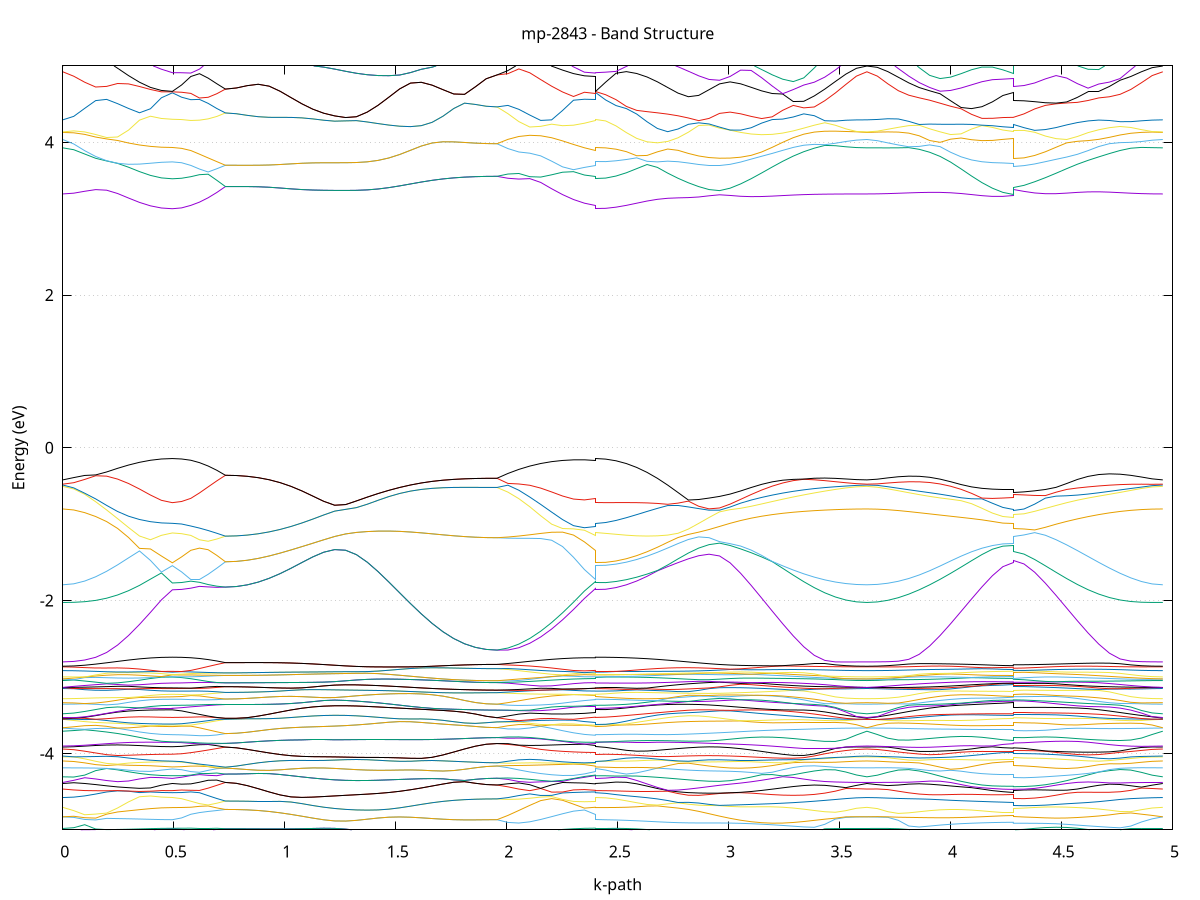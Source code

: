 set title 'mp-2843 - Band Structure'
set xlabel 'k-path'
set ylabel 'Energy (eV)'
set grid y
set yrange [-5:5]
set terminal png size 800,600
set output 'mp-2843_bands_gnuplot.png'
plot '-' using 1:2 with lines notitle, '-' using 1:2 with lines notitle, '-' using 1:2 with lines notitle, '-' using 1:2 with lines notitle, '-' using 1:2 with lines notitle, '-' using 1:2 with lines notitle, '-' using 1:2 with lines notitle, '-' using 1:2 with lines notitle, '-' using 1:2 with lines notitle, '-' using 1:2 with lines notitle, '-' using 1:2 with lines notitle, '-' using 1:2 with lines notitle, '-' using 1:2 with lines notitle, '-' using 1:2 with lines notitle, '-' using 1:2 with lines notitle, '-' using 1:2 with lines notitle, '-' using 1:2 with lines notitle, '-' using 1:2 with lines notitle, '-' using 1:2 with lines notitle, '-' using 1:2 with lines notitle, '-' using 1:2 with lines notitle, '-' using 1:2 with lines notitle, '-' using 1:2 with lines notitle, '-' using 1:2 with lines notitle, '-' using 1:2 with lines notitle, '-' using 1:2 with lines notitle, '-' using 1:2 with lines notitle, '-' using 1:2 with lines notitle, '-' using 1:2 with lines notitle, '-' using 1:2 with lines notitle, '-' using 1:2 with lines notitle, '-' using 1:2 with lines notitle, '-' using 1:2 with lines notitle, '-' using 1:2 with lines notitle, '-' using 1:2 with lines notitle, '-' using 1:2 with lines notitle, '-' using 1:2 with lines notitle, '-' using 1:2 with lines notitle, '-' using 1:2 with lines notitle, '-' using 1:2 with lines notitle, '-' using 1:2 with lines notitle, '-' using 1:2 with lines notitle, '-' using 1:2 with lines notitle, '-' using 1:2 with lines notitle, '-' using 1:2 with lines notitle, '-' using 1:2 with lines notitle, '-' using 1:2 with lines notitle, '-' using 1:2 with lines notitle, '-' using 1:2 with lines notitle, '-' using 1:2 with lines notitle, '-' using 1:2 with lines notitle, '-' using 1:2 with lines notitle, '-' using 1:2 with lines notitle, '-' using 1:2 with lines notitle, '-' using 1:2 with lines notitle, '-' using 1:2 with lines notitle, '-' using 1:2 with lines notitle, '-' using 1:2 with lines notitle, '-' using 1:2 with lines notitle, '-' using 1:2 with lines notitle, '-' using 1:2 with lines notitle, '-' using 1:2 with lines notitle, '-' using 1:2 with lines notitle, '-' using 1:2 with lines notitle, '-' using 1:2 with lines notitle, '-' using 1:2 with lines notitle, '-' using 1:2 with lines notitle, '-' using 1:2 with lines notitle, '-' using 1:2 with lines notitle, '-' using 1:2 with lines notitle, '-' using 1:2 with lines notitle, '-' using 1:2 with lines notitle, '-' using 1:2 with lines notitle, '-' using 1:2 with lines notitle, '-' using 1:2 with lines notitle, '-' using 1:2 with lines notitle, '-' using 1:2 with lines notitle, '-' using 1:2 with lines notitle, '-' using 1:2 with lines notitle, '-' using 1:2 with lines notitle, '-' using 1:2 with lines notitle, '-' using 1:2 with lines notitle, '-' using 1:2 with lines notitle, '-' using 1:2 with lines notitle, '-' using 1:2 with lines notitle, '-' using 1:2 with lines notitle, '-' using 1:2 with lines notitle, '-' using 1:2 with lines notitle, '-' using 1:2 with lines notitle, '-' using 1:2 with lines notitle, '-' using 1:2 with lines notitle, '-' using 1:2 with lines notitle, '-' using 1:2 with lines notitle, '-' using 1:2 with lines notitle, '-' using 1:2 with lines notitle, '-' using 1:2 with lines notitle, '-' using 1:2 with lines notitle, '-' using 1:2 with lines notitle, '-' using 1:2 with lines notitle, '-' using 1:2 with lines notitle, '-' using 1:2 with lines notitle, '-' using 1:2 with lines notitle, '-' using 1:2 with lines notitle, '-' using 1:2 with lines notitle, '-' using 1:2 with lines notitle, '-' using 1:2 with lines notitle, '-' using 1:2 with lines notitle, '-' using 1:2 with lines notitle, '-' using 1:2 with lines notitle, '-' using 1:2 with lines notitle, '-' using 1:2 with lines notitle, '-' using 1:2 with lines notitle, '-' using 1:2 with lines notitle, '-' using 1:2 with lines notitle, '-' using 1:2 with lines notitle, '-' using 1:2 with lines notitle, '-' using 1:2 with lines notitle, '-' using 1:2 with lines notitle, '-' using 1:2 with lines notitle, '-' using 1:2 with lines notitle, '-' using 1:2 with lines notitle, '-' using 1:2 with lines notitle, '-' using 1:2 with lines notitle, '-' using 1:2 with lines notitle, '-' using 1:2 with lines notitle, '-' using 1:2 with lines notitle, '-' using 1:2 with lines notitle, '-' using 1:2 with lines notitle, '-' using 1:2 with lines notitle, '-' using 1:2 with lines notitle, '-' using 1:2 with lines notitle, '-' using 1:2 with lines notitle, '-' using 1:2 with lines notitle, '-' using 1:2 with lines notitle, '-' using 1:2 with lines notitle, '-' using 1:2 with lines notitle, '-' using 1:2 with lines notitle, '-' using 1:2 with lines notitle, '-' using 1:2 with lines notitle, '-' using 1:2 with lines notitle, '-' using 1:2 with lines notitle, '-' using 1:2 with lines notitle, '-' using 1:2 with lines notitle, '-' using 1:2 with lines notitle, '-' using 1:2 with lines notitle, '-' using 1:2 with lines notitle, '-' using 1:2 with lines notitle, '-' using 1:2 with lines notitle, '-' using 1:2 with lines notitle, '-' using 1:2 with lines notitle, '-' using 1:2 with lines notitle, '-' using 1:2 with lines notitle, '-' using 1:2 with lines notitle, '-' using 1:2 with lines notitle, '-' using 1:2 with lines notitle, '-' using 1:2 with lines notitle, '-' using 1:2 with lines notitle, '-' using 1:2 with lines notitle, '-' using 1:2 with lines notitle, '-' using 1:2 with lines notitle, '-' using 1:2 with lines notitle, '-' using 1:2 with lines notitle, '-' using 1:2 with lines notitle, '-' using 1:2 with lines notitle, '-' using 1:2 with lines notitle, '-' using 1:2 with lines notitle, '-' using 1:2 with lines notitle, '-' using 1:2 with lines notitle, '-' using 1:2 with lines notitle, '-' using 1:2 with lines notitle, '-' using 1:2 with lines notitle, '-' using 1:2 with lines notitle, '-' using 1:2 with lines notitle, '-' using 1:2 with lines notitle, '-' using 1:2 with lines notitle, '-' using 1:2 with lines notitle, '-' using 1:2 with lines notitle, '-' using 1:2 with lines notitle, '-' using 1:2 with lines notitle, '-' using 1:2 with lines notitle, '-' using 1:2 with lines notitle, '-' using 1:2 with lines notitle, '-' using 1:2 with lines notitle, '-' using 1:2 with lines notitle, '-' using 1:2 with lines notitle, '-' using 1:2 with lines notitle, '-' using 1:2 with lines notitle, '-' using 1:2 with lines notitle, '-' using 1:2 with lines notitle, '-' using 1:2 with lines notitle, '-' using 1:2 with lines notitle, '-' using 1:2 with lines notitle
0.000000 -22.631995
0.049370 -22.631495
0.098739 -22.629795
0.148109 -22.627095
0.197479 -22.623595
0.246848 -22.619195
0.296218 -22.614395
0.345588 -22.609395
0.394957 -22.604795
0.444327 -22.601395
0.493697 -22.599995
0.493697 -22.599995
0.535289 -22.599995
0.576880 -22.599695
0.576880 -22.599695
0.615864 -22.598395
0.654847 -22.596695
0.693830 -22.594495
0.732814 -22.591995
0.732814 -22.591995
0.782035 -22.591895
0.831256 -22.591595
0.880477 -22.591195
0.929698 -22.590495
0.978919 -22.589795
1.028140 -22.588995
1.077360 -22.588195
1.126581 -22.587695
1.175802 -22.587495
1.225023 -22.587795
1.274244 -22.588795
1.274244 -22.588795
1.322967 -22.590495
1.371690 -22.592695
1.420413 -22.595295
1.469135 -22.598195
1.517858 -22.601195
1.566581 -22.604295
1.615304 -22.607295
1.664027 -22.610195
1.712749 -22.612695
1.761472 -22.614995
1.810195 -22.616795
1.858918 -22.618195
1.907640 -22.618995
1.956363 -22.619295
1.956363 -22.619295
2.005611 -22.620795
2.054859 -22.621095
2.104107 -22.620095
2.153355 -22.617995
2.202603 -22.614895
2.251851 -22.610995
2.301099 -22.606795
2.350347 -22.602695
2.399595 -22.599695
2.399595 -22.599995
2.446156 -22.599795
2.492718 -22.599195
2.539279 -22.598195
2.585840 -22.596895
2.632401 -22.595495
2.678962 -22.593895
2.725523 -22.592495
2.772084 -22.591195
2.818645 -22.590095
2.865207 -22.590495
2.911768 -22.592095
2.911768 -22.592095
2.959193 -22.593595
3.006618 -22.595295
3.054043 -22.596895
3.101468 -22.598895
3.148893 -22.601395
3.196318 -22.604695
3.243744 -22.608695
3.291169 -22.612995
3.338594 -22.617395
3.386019 -22.621495
3.433444 -22.625095
3.480869 -22.627995
3.528294 -22.630195
3.575719 -22.631595
3.623145 -22.631995
3.623145 -22.631995
3.670266 -22.631495
3.717387 -22.630195
3.764509 -22.627995
3.811630 -22.625095
3.858751 -22.621495
3.905873 -22.617395
3.952994 -22.612995
4.000115 -22.608695
4.047237 -22.604595
4.094358 -22.600995
4.141479 -22.598095
4.188601 -22.595895
4.235722 -22.594395
4.282843 -22.593695
4.282843 -22.594795
4.330951 -22.595195
4.379058 -22.596195
4.427165 -22.597695
4.475273 -22.599595
4.523380 -22.602495
4.571487 -22.606395
4.619594 -22.610895
4.667702 -22.615495
4.715809 -22.619895
4.763916 -22.623995
4.812024 -22.627295
4.860131 -22.629895
4.908238 -22.631495
4.956346 -22.631995
e
0.000000 -22.595895
0.049370 -22.595395
0.098739 -22.593995
0.148109 -22.591595
0.197479 -22.588495
0.246848 -22.584795
0.296218 -22.580795
0.345588 -22.577095
0.394957 -22.574595
0.444327 -22.573495
0.493697 -22.573195
0.493697 -22.573195
0.535289 -22.575095
0.576880 -22.578695
0.576880 -22.578695
0.615864 -22.582395
0.654847 -22.585895
0.693830 -22.589095
0.732814 -22.591995
0.732814 -22.591995
0.782035 -22.591895
0.831256 -22.591595
0.880477 -22.591195
0.929698 -22.590495
0.978919 -22.589795
1.028140 -22.588995
1.077360 -22.588195
1.126581 -22.587695
1.175802 -22.587495
1.225023 -22.587795
1.274244 -22.588795
1.274244 -22.588795
1.322967 -22.590495
1.371690 -22.592695
1.420413 -22.595295
1.469135 -22.598195
1.517858 -22.601195
1.566581 -22.604295
1.615304 -22.607295
1.664027 -22.610195
1.712749 -22.612695
1.761472 -22.614995
1.810195 -22.616795
1.858918 -22.618195
1.907640 -22.618995
1.956363 -22.619295
1.956363 -22.619295
2.005611 -22.616595
2.054859 -22.612695
2.104107 -22.607695
2.153355 -22.601895
2.202603 -22.595495
2.251851 -22.588995
2.301099 -22.583395
2.350347 -22.579795
2.399595 -22.578695
2.399595 -22.573195
2.446156 -22.573895
2.492718 -22.575395
2.539279 -22.577395
2.585840 -22.579395
2.632401 -22.581495
2.678962 -22.583395
2.725523 -22.585295
2.772084 -22.587095
2.818645 -22.588895
2.865207 -22.589195
2.911768 -22.588395
2.911768 -22.588395
2.959193 -22.587695
3.006618 -22.586895
3.054043 -22.586095
3.101468 -22.585095
3.148893 -22.587795
3.196318 -22.590595
3.243744 -22.592495
3.291169 -22.593795
3.338594 -22.594695
3.386019 -22.595095
3.433444 -22.595495
3.480869 -22.595695
3.528294 -22.595895
3.575719 -22.595895
3.623145 -22.595895
3.623145 -22.595895
3.670266 -22.595895
3.717387 -22.595595
3.764509 -22.595195
3.811630 -22.594695
3.858751 -22.593995
3.905873 -22.593195
3.952994 -22.592195
4.000115 -22.591295
4.047237 -22.590395
4.094358 -22.589895
4.141479 -22.589895
4.188601 -22.590395
4.235722 -22.590995
4.282843 -22.591495
4.282843 -22.583895
4.330951 -22.586495
4.379058 -22.590295
4.427165 -22.593795
4.475273 -22.597095
4.523380 -22.599595
4.571487 -22.600795
4.619594 -22.601195
4.667702 -22.600995
4.715809 -22.600395
4.763916 -22.599295
4.812024 -22.598195
4.860131 -22.597095
4.908238 -22.596195
4.956346 -22.595895
e
0.000000 -22.574495
0.049370 -22.574395
0.098739 -22.574095
0.148109 -22.573695
0.197479 -22.573095
0.246848 -22.572395
0.296218 -22.571295
0.345588 -22.569595
0.394957 -22.566695
0.444327 -22.563195
0.493697 -22.563195
0.493697 -22.563195
0.535289 -22.562695
0.576880 -22.561195
0.576880 -22.561195
0.615864 -22.560595
0.654847 -22.559795
0.693830 -22.558795
0.732814 -22.557695
0.732814 -22.557695
0.782035 -22.557795
0.831256 -22.558295
0.880477 -22.558895
0.929698 -22.559795
0.978919 -22.560995
1.028140 -22.562295
1.077360 -22.563695
1.126581 -22.564895
1.175802 -22.565795
1.225023 -22.566195
1.274244 -22.565895
1.274244 -22.565895
1.322967 -22.564995
1.371690 -22.563495
1.420413 -22.561695
1.469135 -22.559595
1.517858 -22.557395
1.566581 -22.555095
1.615304 -22.552895
1.664027 -22.550895
1.712749 -22.548995
1.761472 -22.547495
1.810195 -22.546195
1.858918 -22.545295
1.907640 -22.544795
1.956363 -22.544595
1.956363 -22.544595
2.005611 -22.547695
2.054859 -22.550795
2.104107 -22.553895
2.153355 -22.556695
2.202603 -22.559295
2.251851 -22.560995
2.301099 -22.561495
2.350347 -22.559895
2.399595 -22.561195
2.399595 -22.563195
2.446156 -22.562395
2.492718 -22.561295
2.539279 -22.561095
2.585840 -22.560695
2.632401 -22.560195
2.678962 -22.559195
2.725523 -22.558395
2.772084 -22.560595
2.818645 -22.563095
2.865207 -22.565895
2.911768 -22.569095
2.911768 -22.569095
2.959193 -22.572695
3.006618 -22.576495
3.054043 -22.580495
3.101468 -22.584395
3.148893 -22.583995
3.196318 -22.582895
3.243744 -22.581595
3.291169 -22.580295
3.338594 -22.578995
3.386019 -22.577795
3.433444 -22.576695
3.480869 -22.575795
3.528294 -22.575095
3.575719 -22.574595
3.623145 -22.574495
3.623145 -22.574495
3.670266 -22.574595
3.717387 -22.574995
3.764509 -22.575495
3.811630 -22.576195
3.858751 -22.577095
3.905873 -22.577895
3.952994 -22.578695
4.000115 -22.579195
4.047237 -22.579195
4.094358 -22.578495
4.141479 -22.576995
4.188601 -22.575195
4.235722 -22.573695
4.282843 -22.573095
4.282843 -22.579195
4.330951 -22.576395
4.379058 -22.572195
4.427165 -22.568395
4.475273 -22.565795
4.523380 -22.564795
4.571487 -22.565195
4.619594 -22.566295
4.667702 -22.567695
4.715809 -22.569295
4.763916 -22.570795
4.812024 -22.572195
4.860131 -22.573395
4.908238 -22.574195
4.956346 -22.574495
e
0.000000 -22.523095
0.049370 -22.523595
0.098739 -22.525695
0.148109 -22.531095
0.197479 -22.536595
0.246848 -22.542195
0.296218 -22.547795
0.345588 -22.553295
0.394957 -22.558195
0.444327 -22.561795
0.493697 -22.561295
0.493697 -22.561295
0.535289 -22.559195
0.576880 -22.555995
0.576880 -22.555995
0.615864 -22.554695
0.654847 -22.555395
0.693830 -22.556495
0.732814 -22.557695
0.732814 -22.557695
0.782035 -22.557795
0.831256 -22.558295
0.880477 -22.558895
0.929698 -22.559795
0.978919 -22.560995
1.028140 -22.562295
1.077360 -22.563695
1.126581 -22.564895
1.175802 -22.565795
1.225023 -22.566195
1.274244 -22.565895
1.274244 -22.565895
1.322967 -22.564995
1.371690 -22.563495
1.420413 -22.561695
1.469135 -22.559595
1.517858 -22.557395
1.566581 -22.555095
1.615304 -22.552895
1.664027 -22.550895
1.712749 -22.548995
1.761472 -22.547495
1.810195 -22.546195
1.858918 -22.545295
1.907640 -22.544795
1.956363 -22.544595
1.956363 -22.544595
2.005611 -22.541895
2.054859 -22.539795
2.104107 -22.538795
2.153355 -22.539495
2.202603 -22.542095
2.251851 -22.546395
2.301099 -22.551595
2.350347 -22.556995
2.399595 -22.555995
2.399595 -22.561295
2.446156 -22.561295
2.492718 -22.560395
2.539279 -22.557795
2.585840 -22.555095
2.632401 -22.554795
2.678962 -22.556495
2.725523 -22.557695
2.772084 -22.555695
2.818645 -22.553095
2.865207 -22.549995
2.911768 -22.546595
2.911768 -22.546595
2.959193 -22.542895
3.006618 -22.539195
3.054043 -22.535695
3.101468 -22.532595
3.148893 -22.530095
3.196318 -22.528195
3.243744 -22.526995
3.291169 -22.526195
3.338594 -22.525595
3.386019 -22.524995
3.433444 -22.524495
3.480869 -22.523995
3.528294 -22.523495
3.575719 -22.523195
3.623145 -22.523095
3.623145 -22.523095
3.670266 -22.523295
3.717387 -22.523695
3.764509 -22.524395
3.811630 -22.525395
3.858751 -22.526495
3.905873 -22.527695
3.952994 -22.528895
4.000115 -22.530295
4.047237 -22.531895
4.094358 -22.533595
4.141479 -22.535295
4.188601 -22.536895
4.235722 -22.537995
4.282843 -22.538395
4.282843 -22.543895
4.330951 -22.544095
4.379058 -22.544395
4.427165 -22.544295
4.475273 -22.543395
4.523380 -22.541295
4.571487 -22.538295
4.619594 -22.535095
4.667702 -22.531995
4.715809 -22.529195
4.763916 -22.526695
4.812024 -22.524595
4.860131 -22.523495
4.908238 -22.523195
4.956346 -22.523095
e
0.000000 -22.517695
0.049370 -22.520795
0.098739 -22.524895
0.148109 -22.526995
0.197479 -22.529795
0.246848 -22.533095
0.296218 -22.536795
0.345588 -22.540795
0.394957 -22.544895
0.444327 -22.548695
0.493697 -22.550495
0.493697 -22.550495
0.535289 -22.550795
0.576880 -22.550295
0.576880 -22.550295
0.615864 -22.546895
0.654847 -22.540995
0.693830 -22.534395
0.732814 -22.527495
0.732814 -22.527495
0.782035 -22.527295
0.831256 -22.526695
0.880477 -22.525495
0.929698 -22.523995
0.978919 -22.522195
1.028140 -22.520295
1.077360 -22.518295
1.126581 -22.516595
1.175802 -22.515295
1.225023 -22.514295
1.274244 -22.513595
1.274244 -22.513595
1.322967 -22.513295
1.371690 -22.513195
1.420413 -22.513295
1.469135 -22.513595
1.517858 -22.513995
1.566581 -22.514595
1.615304 -22.515195
1.664027 -22.515995
1.712749 -22.516595
1.761472 -22.517295
1.810195 -22.517795
1.858918 -22.518095
1.907640 -22.518295
1.956363 -22.518395
1.956363 -22.518395
2.005611 -22.521195
2.054859 -22.524595
2.104107 -22.528195
2.153355 -22.531995
2.202603 -22.535695
2.251851 -22.539395
2.301099 -22.542995
2.350347 -22.546595
2.399595 -22.550295
2.399595 -22.550495
2.446156 -22.550795
2.492718 -22.551295
2.539279 -22.552095
2.585840 -22.553195
2.632401 -22.551895
2.678962 -22.548995
2.725523 -22.545995
2.772084 -22.542995
2.818645 -22.540195
2.865207 -22.537495
2.911768 -22.535095
2.911768 -22.535095
2.959193 -22.532695
3.006618 -22.530595
3.054043 -22.528695
3.101468 -22.526895
3.148893 -22.525295
3.196318 -22.523795
3.243744 -22.522395
3.291169 -22.521295
3.338594 -22.520295
3.386019 -22.519395
3.433444 -22.518695
3.480869 -22.518295
3.528294 -22.517995
3.575719 -22.517795
3.623145 -22.517695
3.623145 -22.517695
3.670266 -22.518295
3.717387 -22.519595
3.764509 -22.521095
3.811630 -22.522495
3.858751 -22.523895
3.905873 -22.525195
3.952994 -22.526495
4.000115 -22.527595
4.047237 -22.528495
4.094358 -22.529295
4.141479 -22.529795
4.188601 -22.530195
4.235722 -22.530395
4.282843 -22.530495
4.282843 -22.533695
4.330951 -22.533495
4.379058 -22.532695
4.427165 -22.531595
4.475273 -22.530095
4.523380 -22.528395
4.571487 -22.526495
4.619594 -22.524595
4.667702 -22.522995
4.715809 -22.521995
4.763916 -22.521595
4.812024 -22.521095
4.860131 -22.519995
4.908238 -22.518495
4.956346 -22.517695
e
0.000000 -22.512695
0.049370 -22.509895
0.098739 -22.505795
0.148109 -22.501795
0.197479 -22.498095
0.246848 -22.494895
0.296218 -22.492095
0.345588 -22.489895
0.394957 -22.488195
0.444327 -22.487195
0.493697 -22.487795
0.493697 -22.487795
0.535289 -22.490895
0.576880 -22.498695
0.576880 -22.498695
0.615864 -22.505795
0.654847 -22.513095
0.693830 -22.520395
0.732814 -22.527495
0.732814 -22.527495
0.782035 -22.527295
0.831256 -22.526695
0.880477 -22.525495
0.929698 -22.523995
0.978919 -22.522195
1.028140 -22.520295
1.077360 -22.518295
1.126581 -22.516595
1.175802 -22.515295
1.225023 -22.514295
1.274244 -22.513595
1.274244 -22.513595
1.322967 -22.513295
1.371690 -22.513195
1.420413 -22.513295
1.469135 -22.513595
1.517858 -22.513995
1.566581 -22.514595
1.615304 -22.515195
1.664027 -22.515995
1.712749 -22.516595
1.761472 -22.517295
1.810195 -22.517795
1.858918 -22.518095
1.907640 -22.518295
1.956363 -22.518395
1.956363 -22.518395
2.005611 -22.516095
2.054859 -22.514495
2.104107 -22.513195
2.153355 -22.511695
2.202603 -22.509795
2.251851 -22.507195
2.301099 -22.504395
2.350347 -22.501395
2.399595 -22.498695
2.399595 -22.487795
2.446156 -22.488695
2.492718 -22.489895
2.539279 -22.491195
2.585840 -22.492695
2.632401 -22.494495
2.678962 -22.496495
2.725523 -22.498595
2.772084 -22.500795
2.818645 -22.503095
2.865207 -22.505395
2.911768 -22.507595
2.911768 -22.507595
2.959193 -22.509595
3.006618 -22.511395
3.054043 -22.512895
3.101468 -22.513895
3.148893 -22.514395
3.196318 -22.514495
3.243744 -22.514095
3.291169 -22.513595
3.338594 -22.513095
3.386019 -22.512695
3.433444 -22.512495
3.480869 -22.512595
3.528294 -22.512595
3.575719 -22.512695
3.623145 -22.512695
3.623145 -22.512695
3.670266 -22.512195
3.717387 -22.511095
3.764509 -22.509895
3.811630 -22.508995
3.858751 -22.508395
3.905873 -22.508195
3.952994 -22.508395
4.000115 -22.508895
4.047237 -22.509795
4.094358 -22.510695
4.141479 -22.511695
4.188601 -22.512395
4.235722 -22.512895
4.282843 -22.513095
4.282843 -22.501595
4.330951 -22.502195
4.379058 -22.503595
4.427165 -22.505795
4.475273 -22.508095
4.523380 -22.510295
4.571487 -22.512195
4.619594 -22.513495
4.667702 -22.513895
4.715809 -22.513495
4.763916 -22.512695
4.812024 -22.512095
4.860131 -22.511995
4.908238 -22.512395
4.956346 -22.512695
e
0.000000 -22.469095
0.049370 -22.469695
0.098739 -22.470795
0.148109 -22.471795
0.197479 -22.472495
0.246848 -22.474195
0.296218 -22.478395
0.345588 -22.482195
0.394957 -22.485095
0.444327 -22.487095
0.493697 -22.486895
0.493697 -22.486895
0.535289 -22.487095
0.576880 -22.485095
0.576880 -22.485095
0.615864 -22.482795
0.654847 -22.479795
0.693830 -22.476195
0.732814 -22.472295
0.732814 -22.472295
0.782035 -22.472195
0.831256 -22.471795
0.880477 -22.471095
0.929698 -22.470095
0.978919 -22.468795
1.028140 -22.467095
1.077360 -22.464995
1.126581 -22.462295
1.175802 -22.459095
1.225023 -22.455695
1.274244 -22.452395
1.274244 -22.452395
1.322967 -22.449995
1.371690 -22.449695
1.420413 -22.450895
1.469135 -22.452895
1.517858 -22.454895
1.566581 -22.456695
1.615304 -22.458195
1.664027 -22.459395
1.712749 -22.460295
1.761472 -22.460995
1.810195 -22.461495
1.858918 -22.461795
1.907640 -22.461995
1.956363 -22.462095
1.956363 -22.462095
2.005611 -22.463195
2.054859 -22.465195
2.104107 -22.467695
2.153355 -22.470595
2.202603 -22.473895
2.251851 -22.477195
2.301099 -22.480395
2.350347 -22.483195
2.399595 -22.485095
2.399595 -22.486895
2.446156 -22.485595
2.492718 -22.483595
2.539279 -22.480895
2.585840 -22.477495
2.632401 -22.473295
2.678962 -22.468595
2.725523 -22.463295
2.772084 -22.460095
2.818645 -22.458395
2.865207 -22.456695
2.911768 -22.454795
2.911768 -22.454795
2.959193 -22.452695
3.006618 -22.450495
3.054043 -22.451495
3.101468 -22.452795
3.148893 -22.455395
3.196318 -22.457895
3.243744 -22.459895
3.291169 -22.461495
3.338594 -22.462795
3.386019 -22.464095
3.433444 -22.465795
3.480869 -22.467195
3.528294 -22.468295
3.575719 -22.468895
3.623145 -22.469095
3.623145 -22.469095
3.670266 -22.468995
3.717387 -22.468695
3.764509 -22.468195
3.811630 -22.467395
3.858751 -22.466295
3.905873 -22.464995
3.952994 -22.463395
4.000115 -22.461795
4.047237 -22.460395
4.094358 -22.459495
4.141479 -22.458795
4.188601 -22.458295
4.235722 -22.457995
4.282843 -22.457995
4.282843 -22.456695
4.330951 -22.457295
4.379058 -22.458895
4.427165 -22.460595
4.475273 -22.462095
4.523380 -22.463195
4.571487 -22.463995
4.619594 -22.464495
4.667702 -22.464795
4.715809 -22.464895
4.763916 -22.464895
4.812024 -22.465495
4.860131 -22.467295
4.908238 -22.468695
4.956346 -22.469095
e
0.000000 -22.463095
0.049370 -22.462295
0.098739 -22.462495
0.148109 -22.465895
0.197479 -22.469895
0.246848 -22.472695
0.296218 -22.472495
0.345588 -22.471995
0.394957 -22.471295
0.444327 -22.470695
0.493697 -22.470495
0.493697 -22.470495
0.535289 -22.466795
0.576880 -22.460795
0.576880 -22.460795
0.615864 -22.460395
0.654847 -22.463995
0.693830 -22.468095
0.732814 -22.472295
0.732814 -22.472295
0.782035 -22.472195
0.831256 -22.471795
0.880477 -22.471095
0.929698 -22.470095
0.978919 -22.468795
1.028140 -22.467095
1.077360 -22.464995
1.126581 -22.462295
1.175802 -22.459095
1.225023 -22.455695
1.274244 -22.452395
1.274244 -22.452395
1.322967 -22.449995
1.371690 -22.449695
1.420413 -22.450895
1.469135 -22.452895
1.517858 -22.454895
1.566581 -22.456695
1.615304 -22.458195
1.664027 -22.459395
1.712749 -22.460295
1.761472 -22.460995
1.810195 -22.461495
1.858918 -22.461795
1.907640 -22.461995
1.956363 -22.462095
1.956363 -22.462095
2.005611 -22.461895
2.054859 -22.462395
2.104107 -22.462995
2.153355 -22.463395
2.202603 -22.463395
2.251851 -22.462995
2.301099 -22.462295
2.350347 -22.461495
2.399595 -22.460795
2.399595 -22.470495
2.446156 -22.470295
2.492718 -22.469495
2.539279 -22.468395
2.585840 -22.466895
2.632401 -22.465295
2.678962 -22.463595
2.725523 -22.461795
2.772084 -22.457895
2.818645 -22.453295
2.865207 -22.450695
2.911768 -22.449895
2.911768 -22.449895
2.959193 -22.449895
3.006618 -22.450295
3.054043 -22.449395
3.101468 -22.452395
3.148893 -22.454395
3.196318 -22.456195
3.243744 -22.458195
3.291169 -22.460195
3.338594 -22.462295
3.386019 -22.463495
3.433444 -22.463895
3.480869 -22.463995
3.528294 -22.463695
3.575719 -22.463295
3.623145 -22.463095
3.623145 -22.463095
3.670266 -22.463195
3.717387 -22.463395
3.764509 -22.463295
3.811630 -22.463095
3.858751 -22.462595
3.905873 -22.461795
3.952994 -22.460695
4.000115 -22.459395
4.047237 -22.457395
4.094358 -22.454895
4.141479 -22.452195
4.188601 -22.449395
4.235722 -22.447195
4.282843 -22.446195
4.282843 -22.442895
4.330951 -22.442695
4.379058 -22.442895
4.427165 -22.444095
4.475273 -22.446195
4.523380 -22.448695
4.571487 -22.451395
4.619594 -22.454095
4.667702 -22.456795
4.715809 -22.459595
4.763916 -22.462195
4.812024 -22.463895
4.860131 -22.463695
4.908238 -22.463295
4.956346 -22.463095
e
0.000000 -22.459395
0.049370 -22.460295
0.098739 -22.460395
0.148109 -22.458295
0.197479 -22.456195
0.246848 -22.454395
0.296218 -22.453095
0.345588 -22.452495
0.394957 -22.452395
0.444327 -22.452595
0.493697 -22.452695
0.493697 -22.452695
0.535289 -22.453395
0.576880 -22.454395
0.576880 -22.454395
0.615864 -22.451595
0.654847 -22.445495
0.693830 -22.439295
0.732814 -22.433395
0.732814 -22.433395
0.782035 -22.433395
0.831256 -22.433195
0.880477 -22.432995
0.929698 -22.432595
0.978919 -22.432195
1.028140 -22.431795
1.077360 -22.431695
1.126581 -22.431895
1.175802 -22.432695
1.225023 -22.434195
1.274244 -22.435795
1.274244 -22.435795
1.322967 -22.436995
1.371690 -22.436995
1.420413 -22.436395
1.469135 -22.436295
1.517858 -22.436795
1.566581 -22.437695
1.615304 -22.438695
1.664027 -22.439595
1.712749 -22.440295
1.761472 -22.440695
1.810195 -22.440895
1.858918 -22.440895
1.907640 -22.440795
1.956363 -22.440795
1.956363 -22.440795
2.005611 -22.441495
2.054859 -22.441095
2.104107 -22.440195
2.153355 -22.439995
2.202603 -22.440995
2.251851 -22.443495
2.301099 -22.446995
2.350347 -22.450795
2.399595 -22.454395
2.399595 -22.452695
2.446156 -22.452595
2.492718 -22.452195
2.539279 -22.451495
2.585840 -22.450695
2.632401 -22.449795
2.678962 -22.448795
2.725523 -22.447795
2.772084 -22.446395
2.818645 -22.444095
2.865207 -22.439795
2.911768 -22.437995
2.911768 -22.437995
2.959193 -22.441495
3.006618 -22.445195
3.054043 -22.446995
3.101468 -22.444595
3.148893 -22.441895
3.196318 -22.439995
3.243744 -22.440395
3.291169 -22.442995
3.338594 -22.446295
3.386019 -22.449495
3.433444 -22.452395
3.480869 -22.455095
3.528294 -22.457195
3.575719 -22.458795
3.623145 -22.459395
3.623145 -22.459395
3.670266 -22.458995
3.717387 -22.457795
3.764509 -22.456195
3.811630 -22.454195
3.858751 -22.451895
3.905873 -22.449395
3.952994 -22.446895
4.000115 -22.444395
4.047237 -22.442095
4.094358 -22.440395
4.141479 -22.439395
4.188601 -22.439095
4.235722 -22.439395
4.282843 -22.439495
4.282843 -22.439495
4.330951 -22.439595
4.379058 -22.439595
4.427165 -22.439095
4.475273 -22.438695
4.523380 -22.439295
4.571487 -22.441395
4.619594 -22.444395
4.667702 -22.447595
4.715809 -22.450695
4.763916 -22.453495
4.812024 -22.455795
4.860131 -22.457695
4.908238 -22.458995
4.956346 -22.459395
e
0.000000 -22.417795
0.049370 -22.419795
0.098739 -22.420695
0.148109 -22.420595
0.197479 -22.419595
0.246848 -22.418195
0.296218 -22.416495
0.345588 -22.414995
0.394957 -22.413695
0.444327 -22.412795
0.493697 -22.412595
0.493697 -22.412595
0.535289 -22.413395
0.576880 -22.415895
0.576880 -22.415895
0.615864 -22.419095
0.654847 -22.423195
0.693830 -22.427995
0.732814 -22.433395
0.732814 -22.433395
0.782035 -22.433395
0.831256 -22.433195
0.880477 -22.432995
0.929698 -22.432595
0.978919 -22.432195
1.028140 -22.431795
1.077360 -22.431695
1.126581 -22.431895
1.175802 -22.432695
1.225023 -22.434195
1.274244 -22.435795
1.274244 -22.435795
1.322967 -22.436995
1.371690 -22.436995
1.420413 -22.436395
1.469135 -22.436295
1.517858 -22.436795
1.566581 -22.437695
1.615304 -22.438695
1.664027 -22.439595
1.712749 -22.440295
1.761472 -22.440695
1.810195 -22.440895
1.858918 -22.440895
1.907640 -22.440795
1.956363 -22.440795
1.956363 -22.440795
2.005611 -22.438795
2.054859 -22.435795
2.104107 -22.432395
2.153355 -22.428695
2.202603 -22.425195
2.251851 -22.421995
2.301099 -22.419295
2.350347 -22.417295
2.399595 -22.415895
2.399595 -22.412595
2.446156 -22.412795
2.492718 -22.414795
2.539279 -22.417495
2.585840 -22.420395
2.632401 -22.423195
2.678962 -22.425795
2.725523 -22.428095
2.772084 -22.430195
2.818645 -22.432395
2.865207 -22.434995
2.911768 -22.434295
2.911768 -22.434295
2.959193 -22.428895
3.006618 -22.425195
3.054043 -22.423895
3.101468 -22.425595
3.148893 -22.428595
3.196318 -22.430995
3.243744 -22.431195
3.291169 -22.429295
3.338594 -22.426795
3.386019 -22.424295
3.433444 -22.422095
3.480869 -22.420295
3.528294 -22.418895
3.575719 -22.418095
3.623145 -22.417795
3.623145 -22.417795
3.670266 -22.418695
3.717387 -22.419895
3.764509 -22.421195
3.811630 -22.422495
3.858751 -22.423995
3.905873 -22.425395
3.952994 -22.426695
4.000115 -22.427695
4.047237 -22.428295
4.094358 -22.428095
4.141479 -22.427095
4.188601 -22.425595
4.235722 -22.424795
4.282843 -22.424895
4.282843 -22.433895
4.330951 -22.433295
4.379058 -22.431595
4.427165 -22.429895
4.475273 -22.431495
4.523380 -22.432095
4.571487 -22.431195
4.619594 -22.429295
4.667702 -22.427095
4.715809 -22.424795
4.763916 -22.422495
4.812024 -22.420595
4.860131 -22.419095
4.908238 -22.418195
4.956346 -22.417795
e
0.000000 -22.417395
0.049370 -22.414395
0.098739 -22.410295
0.148109 -22.405795
0.197479 -22.401395
0.246848 -22.399895
0.296218 -22.403695
0.345588 -22.407195
0.394957 -22.409795
0.444327 -22.411495
0.493697 -22.411995
0.493697 -22.411995
0.535289 -22.411295
0.576880 -22.409295
0.576880 -22.409295
0.615864 -22.405495
0.654847 -22.400995
0.693830 -22.396295
0.732814 -22.392295
0.732814 -22.392295
0.782035 -22.392995
0.831256 -22.394795
0.880477 -22.397295
0.929698 -22.400095
0.978919 -22.403195
1.028140 -22.406395
1.077360 -22.409395
1.126581 -22.412295
1.175802 -22.414695
1.225023 -22.416495
1.274244 -22.417795
1.274244 -22.417795
1.322967 -22.418595
1.371690 -22.418495
1.420413 -22.417395
1.469135 -22.415295
1.517858 -22.412495
1.566581 -22.409595
1.615304 -22.406995
1.664027 -22.404895
1.712749 -22.403595
1.761472 -22.402995
1.810195 -22.402795
1.858918 -22.402895
1.907640 -22.403095
1.956363 -22.403195
1.956363 -22.403195
2.005611 -22.406595
2.054859 -22.410095
2.104107 -22.413395
2.153355 -22.415595
2.202603 -22.416395
2.251851 -22.415495
2.301099 -22.413695
2.350347 -22.411495
2.399595 -22.409295
2.399595 -22.411995
2.446156 -22.412595
2.492718 -22.412695
2.539279 -22.412895
2.585840 -22.413295
2.632401 -22.413795
2.678962 -22.414295
2.725523 -22.414995
2.772084 -22.415595
2.818645 -22.416295
2.865207 -22.416895
2.911768 -22.417295
2.911768 -22.417295
2.959193 -22.417995
3.006618 -22.420295
3.054043 -22.422795
3.101468 -22.423395
3.148893 -22.423095
3.196318 -22.422495
3.243744 -22.421695
3.291169 -22.420695
3.338594 -22.419695
3.386019 -22.418795
3.433444 -22.418095
3.480869 -22.417695
3.528294 -22.417495
3.575719 -22.417395
3.623145 -22.417395
3.623145 -22.417395
3.670266 -22.416695
3.717387 -22.415795
3.764509 -22.415095
3.811630 -22.414695
3.858751 -22.414595
3.905873 -22.414895
3.952994 -22.415495
4.000115 -22.416595
4.047237 -22.417895
4.094358 -22.419395
4.141479 -22.420795
4.188601 -22.421895
4.235722 -22.421295
4.282843 -22.419295
4.282843 -22.424395
4.330951 -22.425295
4.379058 -22.427295
4.427165 -22.428695
4.475273 -22.426495
4.523380 -22.424095
4.571487 -22.422195
4.619594 -22.420595
4.667702 -22.419395
4.715809 -22.418495
4.763916 -22.417995
4.812024 -22.417595
4.860131 -22.417495
4.908238 -22.417395
4.956346 -22.417395
e
0.000000 -22.390395
0.049370 -22.390695
0.098739 -22.391595
0.148109 -22.393395
0.197479 -22.396195
0.246848 -22.397395
0.296218 -22.394195
0.345588 -22.391895
0.394957 -22.390395
0.444327 -22.389595
0.493697 -22.389395
0.493697 -22.389395
0.535289 -22.389295
0.576880 -22.388895
0.576880 -22.388895
0.615864 -22.388595
0.654847 -22.388695
0.693830 -22.389695
0.732814 -22.392295
0.732814 -22.392295
0.782035 -22.392995
0.831256 -22.394795
0.880477 -22.397195
0.929698 -22.400095
0.978919 -22.403195
1.028140 -22.406395
1.077360 -22.409395
1.126581 -22.412295
1.175802 -22.414695
1.225023 -22.416495
1.274244 -22.417795
1.274244 -22.417795
1.322967 -22.418595
1.371690 -22.418495
1.420413 -22.417395
1.469135 -22.415295
1.517858 -22.412495
1.566581 -22.409595
1.615304 -22.406895
1.664027 -22.404895
1.712749 -22.403595
1.761472 -22.402995
1.810195 -22.402795
1.858918 -22.402895
1.907640 -22.403095
1.956363 -22.403195
1.956363 -22.403195
2.005611 -22.400095
2.054859 -22.397295
2.104107 -22.395095
2.153355 -22.393195
2.202603 -22.391695
2.251851 -22.390495
2.301099 -22.389495
2.350347 -22.388995
2.399595 -22.388895
2.399595 -22.389395
2.446156 -22.388795
2.492718 -22.387295
2.539279 -22.387695
2.585840 -22.390195
2.632401 -22.393595
2.678962 -22.397495
2.725523 -22.401695
2.772084 -22.405795
2.818645 -22.409595
2.865207 -22.412795
2.911768 -22.415595
2.911768 -22.415595
2.959193 -22.416995
3.006618 -22.414895
3.054043 -22.410695
3.101468 -22.405995
3.148893 -22.401995
3.196318 -22.399095
3.243744 -22.397195
3.291169 -22.396295
3.338594 -22.395695
3.386019 -22.394995
3.433444 -22.394195
3.480869 -22.392995
3.528294 -22.391795
3.575719 -22.390795
3.623145 -22.390395
3.623145 -22.390395
3.670266 -22.390795
3.717387 -22.391795
3.764509 -22.393095
3.811630 -22.394595
3.858751 -22.396095
3.905873 -22.397595
3.952994 -22.399095
4.000115 -22.400995
4.047237 -22.403295
4.094358 -22.405995
4.141479 -22.409095
4.188601 -22.412395
4.235722 -22.415595
4.282843 -22.418195
4.282843 -22.413295
4.330951 -22.411995
4.379058 -22.409095
4.427165 -22.405495
4.475273 -22.401995
4.523380 -22.399095
4.571487 -22.396995
4.619594 -22.395595
4.667702 -22.394795
4.715809 -22.394095
4.763916 -22.393395
4.812024 -22.392495
4.860131 -22.391595
4.908238 -22.390695
4.956346 -22.390395
e
0.000000 -22.375595
0.049370 -22.376195
0.098739 -22.377695
0.148109 -22.379395
0.197479 -22.380895
0.246848 -22.381895
0.296218 -22.382295
0.345588 -22.382495
0.394957 -22.382595
0.444327 -22.382595
0.493697 -22.382495
0.493697 -22.382495
0.535289 -22.382495
0.576880 -22.382295
0.576880 -22.382295
0.615864 -22.382095
0.654847 -22.381895
0.693830 -22.381295
0.732814 -22.379995
0.732814 -22.379995
0.782035 -22.379695
0.831256 -22.378695
0.880477 -22.377595
0.929698 -22.376595
0.978919 -22.375895
1.028140 -22.375495
1.077360 -22.375395
1.126581 -22.375495
1.175802 -22.375695
1.225023 -22.376095
1.274244 -22.376395
1.274244 -22.376395
1.322967 -22.376595
1.371690 -22.376795
1.420413 -22.376895
1.469135 -22.376995
1.517858 -22.377195
1.566581 -22.377195
1.615304 -22.377195
1.664027 -22.376995
1.712749 -22.376495
1.761472 -22.375995
1.810195 -22.375395
1.858918 -22.374795
1.907640 -22.374395
1.956363 -22.374295
1.956363 -22.374295
2.005611 -22.375995
2.054859 -22.377495
2.104107 -22.378795
2.153355 -22.379795
2.202603 -22.380595
2.251851 -22.381295
2.301099 -22.381695
2.350347 -22.381995
2.399595 -22.382295
2.399595 -22.382495
2.446156 -22.382895
2.492718 -22.383695
2.539279 -22.383095
2.585840 -22.380995
2.632401 -22.378895
2.678962 -22.377195
2.725523 -22.376095
2.772084 -22.375595
2.818645 -22.375695
2.865207 -22.376295
2.911768 -22.377095
2.911768 -22.377095
2.959193 -22.377995
3.006618 -22.378895
3.054043 -22.379395
3.101468 -22.379495
3.148893 -22.379395
3.196318 -22.378995
3.243744 -22.378395
3.291169 -22.377795
3.338594 -22.377295
3.386019 -22.376795
3.433444 -22.376395
3.480869 -22.375995
3.528294 -22.375795
3.575719 -22.375695
3.623145 -22.375595
3.623145 -22.375595
3.670266 -22.375695
3.717387 -22.376095
3.764509 -22.376595
3.811630 -22.377195
3.858751 -22.377995
3.905873 -22.378595
3.952994 -22.379095
4.000115 -22.379295
4.047237 -22.379295
4.094358 -22.378995
4.141479 -22.378595
4.188601 -22.378295
4.235722 -22.378495
4.282843 -22.378695
4.282843 -22.378395
4.330951 -22.378395
4.379058 -22.378395
4.427165 -22.378395
4.475273 -22.378295
4.523380 -22.378095
4.571487 -22.377695
4.619594 -22.377195
4.667702 -22.376795
4.715809 -22.376495
4.763916 -22.376195
4.812024 -22.375895
4.860131 -22.375695
4.908238 -22.375595
4.956346 -22.375595
e
0.000000 -22.375195
0.049370 -22.375195
0.098739 -22.374995
0.148109 -22.374495
0.197479 -22.373795
0.246848 -22.372595
0.296218 -22.371095
0.345588 -22.369195
0.394957 -22.367295
0.444327 -22.365895
0.493697 -22.365395
0.493697 -22.365395
0.535289 -22.365995
0.576880 -22.367595
0.576880 -22.367595
0.615864 -22.370595
0.654847 -22.374195
0.693830 -22.377595
0.732814 -22.379995
0.732814 -22.379995
0.782035 -22.379695
0.831256 -22.378695
0.880477 -22.377595
0.929698 -22.376595
0.978919 -22.375895
1.028140 -22.375495
1.077360 -22.375395
1.126581 -22.375495
1.175802 -22.375695
1.225023 -22.376095
1.274244 -22.376395
1.274244 -22.376395
1.322967 -22.376595
1.371690 -22.376795
1.420413 -22.376895
1.469135 -22.376995
1.517858 -22.377195
1.566581 -22.377195
1.615304 -22.377195
1.664027 -22.376995
1.712749 -22.376495
1.761472 -22.375995
1.810195 -22.375395
1.858918 -22.374795
1.907640 -22.374395
1.956363 -22.374295
1.956363 -22.374295
2.005611 -22.372495
2.054859 -22.370695
2.104107 -22.368995
2.153355 -22.367595
2.202603 -22.366595
2.251851 -22.366095
2.301099 -22.366195
2.350347 -22.366695
2.399595 -22.367595
2.399595 -22.365395
2.446156 -22.365495
2.492718 -22.365795
2.539279 -22.366295
2.585840 -22.366995
2.632401 -22.367895
2.678962 -22.368995
2.725523 -22.370195
2.772084 -22.371395
2.818645 -22.372695
2.865207 -22.373995
2.911768 -22.375195
2.911768 -22.375195
2.959193 -22.376395
3.006618 -22.377495
3.054043 -22.378195
3.101468 -22.378695
3.148893 -22.378595
3.196318 -22.378095
3.243744 -22.376895
3.291169 -22.375695
3.338594 -22.374595
3.386019 -22.373895
3.433444 -22.373695
3.480869 -22.373995
3.528294 -22.374495
3.575719 -22.374995
3.623145 -22.375195
3.623145 -22.375195
3.670266 -22.375095
3.717387 -22.374595
3.764509 -22.373995
3.811630 -22.373495
3.858751 -22.373195
3.905873 -22.373295
3.952994 -22.373795
4.000115 -22.374395
4.047237 -22.375295
4.094358 -22.376195
4.141479 -22.377095
4.188601 -22.377595
4.235722 -22.377595
4.282843 -22.377495
4.282843 -22.375595
4.330951 -22.375695
4.379058 -22.375995
4.427165 -22.376395
4.475273 -22.376495
4.523380 -22.376395
4.571487 -22.376095
4.619594 -22.375395
4.667702 -22.374695
4.715809 -22.374095
4.763916 -22.373895
4.812024 -22.374095
4.860131 -22.374595
4.908238 -22.375095
4.956346 -22.375195
e
0.000000 -22.307795
0.049370 -22.307495
0.098739 -22.306595
0.148109 -22.305395
0.197479 -22.303995
0.246848 -22.306595
0.296218 -22.309895
0.345588 -22.313195
0.394957 -22.316095
0.444327 -22.317995
0.493697 -22.318695
0.493697 -22.318695
0.535289 -22.318295
0.576880 -22.317195
0.576880 -22.317195
0.615864 -22.315195
0.654847 -22.312795
0.693830 -22.310195
0.732814 -22.307695
0.732814 -22.307695
0.782035 -22.307795
0.831256 -22.307995
0.880477 -22.308195
0.929698 -22.308495
0.978919 -22.308895
1.028140 -22.309195
1.077360 -22.309495
1.126581 -22.309695
1.175802 -22.309795
1.225023 -22.309795
1.274244 -22.309695
1.274244 -22.309695
1.322967 -22.309395
1.371690 -22.309095
1.420413 -22.308695
1.469135 -22.308195
1.517858 -22.307595
1.566581 -22.306795
1.615304 -22.305995
1.664027 -22.305095
1.712749 -22.304195
1.761472 -22.303495
1.810195 -22.302795
1.858918 -22.302295
1.907640 -22.301895
1.956363 -22.301795
1.956363 -22.301795
2.005611 -22.303895
2.054859 -22.306295
2.104107 -22.308895
2.153355 -22.311395
2.202603 -22.313695
2.251851 -22.315695
2.301099 -22.316895
2.350347 -22.317495
2.399595 -22.317195
2.399595 -22.318695
2.446156 -22.318695
2.492718 -22.318595
2.539279 -22.318495
2.585840 -22.318395
2.632401 -22.318095
2.678962 -22.317695
2.725523 -22.316995
2.772084 -22.316095
2.818645 -22.314995
2.865207 -22.313595
2.911768 -22.312195
2.911768 -22.312195
2.959193 -22.310595
3.006618 -22.309595
3.054043 -22.310495
3.101468 -22.311295
3.148893 -22.311795
3.196318 -22.312095
3.243744 -22.311995
3.291169 -22.311795
3.338594 -22.311295
3.386019 -22.310495
3.433444 -22.309695
3.480869 -22.308995
3.528294 -22.308395
3.575719 -22.307995
3.623145 -22.307795
3.623145 -22.307795
3.670266 -22.307895
3.717387 -22.308095
3.764509 -22.308495
3.811630 -22.308895
3.858751 -22.309295
3.905873 -22.309695
3.952994 -22.309995
4.000115 -22.310295
4.047237 -22.310495
4.094358 -22.310795
4.141479 -22.310995
4.188601 -22.311295
4.235722 -22.311495
4.282843 -22.311595
4.282843 -22.311695
4.330951 -22.311895
4.379058 -22.312395
4.427165 -22.312895
4.475273 -22.313195
4.523380 -22.313195
4.571487 -22.312995
4.619594 -22.312495
4.667702 -22.311795
4.715809 -22.310895
4.763916 -22.309895
4.812024 -22.309095
4.860131 -22.308395
4.908238 -22.307995
4.956346 -22.307795
e
0.000000 -22.296795
0.049370 -22.297295
0.098739 -22.298595
0.148109 -22.300695
0.197479 -22.303395
0.246848 -22.302795
0.296218 -22.301795
0.345588 -22.301095
0.394957 -22.300595
0.444327 -22.300395
0.493697 -22.300295
0.493697 -22.300295
0.535289 -22.300495
0.576880 -22.300895
0.576880 -22.300895
0.615864 -22.301995
0.654847 -22.303495
0.693830 -22.305395
0.732814 -22.307695
0.732814 -22.307695
0.782035 -22.307795
0.831256 -22.307995
0.880477 -22.308195
0.929698 -22.308495
0.978919 -22.308895
1.028140 -22.309195
1.077360 -22.309495
1.126581 -22.309695
1.175802 -22.309795
1.225023 -22.309795
1.274244 -22.309695
1.274244 -22.309695
1.322967 -22.309395
1.371690 -22.309095
1.420413 -22.308695
1.469135 -22.308195
1.517858 -22.307595
1.566581 -22.306795
1.615304 -22.305995
1.664027 -22.305095
1.712749 -22.304195
1.761472 -22.303495
1.810195 -22.302795
1.858918 -22.302295
1.907640 -22.301895
1.956363 -22.301795
1.956363 -22.301795
2.005611 -22.300195
2.054859 -22.298995
2.104107 -22.298295
2.153355 -22.298095
2.202603 -22.298295
2.251851 -22.298795
2.301099 -22.299495
2.350347 -22.300195
2.399595 -22.300895
2.399595 -22.300395
2.446156 -22.300395
2.492718 -22.300595
2.539279 -22.300895
2.585840 -22.301395
2.632401 -22.301995
2.678962 -22.302795
2.725523 -22.303595
2.772084 -22.304495
2.818645 -22.305495
2.865207 -22.306595
2.911768 -22.307595
2.911768 -22.307595
2.959193 -22.308695
3.006618 -22.308995
3.054043 -22.307295
3.101468 -22.305795
3.148893 -22.304295
3.196318 -22.302995
3.243744 -22.301695
3.291169 -22.300595
3.338594 -22.299595
3.386019 -22.298795
3.433444 -22.298095
3.480869 -22.297495
3.528294 -22.297095
3.575719 -22.296895
3.623145 -22.296795
3.623145 -22.296795
3.670266 -22.296995
3.717387 -22.297295
3.764509 -22.297895
3.811630 -22.298695
3.858751 -22.299795
3.905873 -22.300895
3.952994 -22.302095
4.000115 -22.303295
4.047237 -22.304495
4.094358 -22.305495
4.141479 -22.306295
4.188601 -22.306695
4.235722 -22.306995
4.282843 -22.306995
4.282843 -22.306995
4.330951 -22.306595
4.379058 -22.305795
4.427165 -22.304795
4.475273 -22.303595
4.523380 -22.302395
4.571487 -22.301295
4.619594 -22.300295
4.667702 -22.299395
4.715809 -22.298595
4.763916 -22.297995
4.812024 -22.297395
4.860131 -22.297095
4.908238 -22.296895
4.956346 -22.296795
e
0.000000 -20.358695
0.049370 -20.358595
0.098739 -20.358295
0.148109 -20.357795
0.197479 -20.357195
0.246848 -20.357395
0.296218 -20.358295
0.345588 -20.358995
0.394957 -20.359395
0.444327 -20.359595
0.493697 -20.359595
0.493697 -20.359595
0.535289 -20.359495
0.576880 -20.359295
0.576880 -20.359295
0.615864 -20.358895
0.654847 -20.358295
0.693830 -20.357695
0.732814 -20.356895
0.732814 -20.356895
0.782035 -20.356895
0.831256 -20.356995
0.880477 -20.357195
0.929698 -20.357395
0.978919 -20.357595
1.028140 -20.357795
1.077360 -20.357895
1.126581 -20.357995
1.175802 -20.358095
1.225023 -20.358195
1.274244 -20.358195
1.274244 -20.358195
1.322967 -20.358195
1.371690 -20.358095
1.420413 -20.357995
1.469135 -20.357995
1.517858 -20.357895
1.566581 -20.357795
1.615304 -20.357695
1.664027 -20.357595
1.712749 -20.357595
1.761472 -20.357495
1.810195 -20.357495
1.858918 -20.357495
1.907640 -20.357495
1.956363 -20.357495
1.956363 -20.357495
2.005611 -20.357395
2.054859 -20.357195
2.104107 -20.357095
2.153355 -20.357495
2.202603 -20.358095
2.251851 -20.358695
2.301099 -20.359095
2.350347 -20.359195
2.399595 -20.359295
2.399595 -20.359595
2.446156 -20.359695
2.492718 -20.359795
2.539279 -20.360095
2.585840 -20.360295
2.632401 -20.360595
2.678962 -20.360795
2.725523 -20.360895
2.772084 -20.360995
2.818645 -20.360895
2.865207 -20.360795
2.911768 -20.360595
2.911768 -20.360595
2.959193 -20.360195
3.006618 -20.359795
3.054043 -20.359295
3.101468 -20.358695
3.148893 -20.358095
3.196318 -20.357495
3.243744 -20.357395
3.291169 -20.357595
3.338594 -20.357795
3.386019 -20.358095
3.433444 -20.358295
3.480869 -20.358395
3.528294 -20.358595
3.575719 -20.358595
3.623145 -20.358695
3.623145 -20.358695
3.670266 -20.358595
3.717387 -20.358495
3.764509 -20.358395
3.811630 -20.358195
3.858751 -20.357995
3.905873 -20.357695
3.952994 -20.357395
4.000115 -20.357895
4.047237 -20.358595
4.094358 -20.359395
4.141479 -20.359995
4.188601 -20.360495
4.235722 -20.360795
4.282843 -20.360895
4.282843 -20.360195
4.330951 -20.360195
4.379058 -20.360095
4.427165 -20.359995
4.475273 -20.359795
4.523380 -20.359495
4.571487 -20.359095
4.619594 -20.358795
4.667702 -20.358595
4.715809 -20.358395
4.763916 -20.358395
4.812024 -20.358495
4.860131 -20.358595
4.908238 -20.358595
4.956346 -20.358695
e
0.000000 -20.356995
0.049370 -20.356895
0.098739 -20.356795
0.148109 -20.356695
0.197479 -20.356795
0.246848 -20.356495
0.296218 -20.355795
0.345588 -20.354995
0.394957 -20.354395
0.444327 -20.353895
0.493697 -20.353695
0.493697 -20.353695
0.535289 -20.353795
0.576880 -20.353995
0.576880 -20.353995
0.615864 -20.354395
0.654847 -20.355095
0.693830 -20.355995
0.732814 -20.356895
0.732814 -20.356895
0.782035 -20.356895
0.831256 -20.356995
0.880477 -20.357195
0.929698 -20.357395
0.978919 -20.357595
1.028140 -20.357795
1.077360 -20.357895
1.126581 -20.357995
1.175802 -20.358095
1.225023 -20.358195
1.274244 -20.358195
1.274244 -20.358195
1.322967 -20.358195
1.371690 -20.358095
1.420413 -20.357995
1.469135 -20.357995
1.517858 -20.357895
1.566581 -20.357795
1.615304 -20.357695
1.664027 -20.357595
1.712749 -20.357595
1.761472 -20.357495
1.810195 -20.357495
1.858918 -20.357495
1.907640 -20.357495
1.956363 -20.357495
1.956363 -20.357495
2.005611 -20.357395
2.054859 -20.357195
2.104107 -20.356895
2.153355 -20.356395
2.202603 -20.355895
2.251851 -20.355295
2.301099 -20.354695
2.350347 -20.354195
2.399595 -20.353995
2.399595 -20.353695
2.446156 -20.353595
2.492718 -20.353495
2.539279 -20.353195
2.585840 -20.352995
2.632401 -20.352995
2.678962 -20.353295
2.725523 -20.353595
2.772084 -20.353995
2.818645 -20.354295
2.865207 -20.354595
2.911768 -20.354995
2.911768 -20.354995
2.959193 -20.355295
3.006618 -20.355695
3.054043 -20.355995
3.101468 -20.356295
3.148893 -20.356595
3.196318 -20.356795
3.243744 -20.356495
3.291169 -20.355895
3.338594 -20.355395
3.386019 -20.355795
3.433444 -20.356195
3.480869 -20.356495
3.528294 -20.356795
3.575719 -20.356895
3.623145 -20.356995
3.623145 -20.356995
3.670266 -20.356895
3.717387 -20.356795
3.764509 -20.356495
3.811630 -20.356195
3.858751 -20.356095
3.905873 -20.356295
3.952994 -20.356895
4.000115 -20.356895
4.047237 -20.356595
4.094358 -20.356195
4.141479 -20.355795
4.188601 -20.355495
4.235722 -20.355195
4.282843 -20.355095
4.282843 -20.355495
4.330951 -20.355595
4.379058 -20.355795
4.427165 -20.356095
4.475273 -20.356295
4.523380 -20.356495
4.571487 -20.356695
4.619594 -20.356695
4.667702 -20.356595
4.715809 -20.356495
4.763916 -20.356495
4.812024 -20.356595
4.860131 -20.356795
4.908238 -20.356895
4.956346 -20.356995
e
0.000000 -20.352095
0.049370 -20.352095
0.098739 -20.352095
0.148109 -20.352095
0.197479 -20.353595
0.246848 -20.354295
0.296218 -20.354095
0.345588 -20.353795
0.394957 -20.353395
0.444327 -20.353195
0.493697 -20.353095
0.493697 -20.353095
0.535289 -20.353095
0.576880 -20.353195
0.576880 -20.353195
0.615864 -20.353095
0.654847 -20.353095
0.693830 -20.352995
0.732814 -20.352995
0.732814 -20.352995
0.782035 -20.352895
0.831256 -20.352695
0.880477 -20.352495
0.929698 -20.352295
0.978919 -20.352095
1.028140 -20.351895
1.077360 -20.351695
1.126581 -20.351495
1.175802 -20.351395
1.225023 -20.351295
1.274244 -20.351295
1.274244 -20.351295
1.322967 -20.351195
1.371690 -20.351195
1.420413 -20.351195
1.469135 -20.351195
1.517858 -20.351295
1.566581 -20.351295
1.615304 -20.351395
1.664027 -20.351395
1.712749 -20.351495
1.761472 -20.351595
1.810195 -20.351595
1.858918 -20.351695
1.907640 -20.351695
1.956363 -20.351695
1.956363 -20.351695
2.005611 -20.352895
2.054859 -20.354095
2.104107 -20.354995
2.153355 -20.355295
2.202603 -20.354995
2.251851 -20.354495
2.301099 -20.353995
2.350347 -20.353495
2.399595 -20.353195
2.399595 -20.353095
2.446156 -20.353095
2.492718 -20.352995
2.539279 -20.352995
2.585840 -20.352895
2.632401 -20.352895
2.678962 -20.352895
2.725523 -20.352795
2.772084 -20.352795
2.818645 -20.352695
2.865207 -20.352795
2.911768 -20.352795
2.911768 -20.352795
2.959193 -20.352895
3.006618 -20.353095
3.054043 -20.353295
3.101468 -20.353495
3.148893 -20.353795
3.196318 -20.354195
3.243744 -20.354495
3.291169 -20.354895
3.338594 -20.355195
3.386019 -20.354495
3.433444 -20.353795
3.480869 -20.353195
3.528294 -20.352695
3.575719 -20.352295
3.623145 -20.352095
3.623145 -20.352095
3.670266 -20.352295
3.717387 -20.352595
3.764509 -20.353095
3.811630 -20.353795
3.858751 -20.354295
3.905873 -20.354495
3.952994 -20.354295
4.000115 -20.353995
4.047237 -20.353695
4.094358 -20.353495
4.141479 -20.353295
4.188601 -20.353095
4.235722 -20.352995
4.282843 -20.352995
4.282843 -20.352895
4.330951 -20.352895
4.379058 -20.352695
4.427165 -20.352595
4.475273 -20.352495
4.523380 -20.352595
4.571487 -20.352795
4.619594 -20.352995
4.667702 -20.353295
4.715809 -20.353395
4.763916 -20.353395
4.812024 -20.353095
4.860131 -20.352595
4.908238 -20.352295
4.956346 -20.352095
e
0.000000 -20.348295
0.049370 -20.348795
0.098739 -20.350295
0.148109 -20.352095
0.197479 -20.351995
0.246848 -20.351995
0.296218 -20.351895
0.345588 -20.351795
0.394957 -20.351595
0.444327 -20.351395
0.493697 -20.351295
0.493697 -20.351295
0.535289 -20.351495
0.576880 -20.351895
0.576880 -20.351895
0.615864 -20.352395
0.654847 -20.352695
0.693830 -20.352895
0.732814 -20.352995
0.732814 -20.352995
0.782035 -20.352895
0.831256 -20.352695
0.880477 -20.352495
0.929698 -20.352295
0.978919 -20.352095
1.028140 -20.351895
1.077360 -20.351695
1.126581 -20.351495
1.175802 -20.351395
1.225023 -20.351295
1.274244 -20.351295
1.274244 -20.351295
1.322967 -20.351195
1.371690 -20.351195
1.420413 -20.351195
1.469135 -20.351195
1.517858 -20.351295
1.566581 -20.351295
1.615304 -20.351395
1.664027 -20.351395
1.712749 -20.351495
1.761472 -20.351595
1.810195 -20.351595
1.858918 -20.351695
1.907640 -20.351695
1.956363 -20.351695
1.956363 -20.351695
2.005611 -20.350795
2.054859 -20.350195
2.104107 -20.349895
2.153355 -20.349995
2.202603 -20.350195
2.251851 -20.350595
2.301099 -20.351095
2.350347 -20.351495
2.399595 -20.351895
2.399595 -20.351295
2.446156 -20.351395
2.492718 -20.351695
2.539279 -20.351995
2.585840 -20.352195
2.632401 -20.351895
2.678962 -20.351395
2.725523 -20.350695
2.772084 -20.349895
2.818645 -20.349095
2.865207 -20.348295
2.911768 -20.347395
2.911768 -20.347395
2.959193 -20.346495
3.006618 -20.346295
3.054043 -20.346095
3.101468 -20.345995
3.148893 -20.345895
3.196318 -20.345895
3.243744 -20.345895
3.291169 -20.345895
3.338594 -20.345895
3.386019 -20.345995
3.433444 -20.346595
3.480869 -20.347195
3.528294 -20.347795
3.575719 -20.348195
3.623145 -20.348295
3.623145 -20.348295
3.670266 -20.348295
3.717387 -20.348095
3.764509 -20.347895
3.811630 -20.347695
3.858751 -20.347595
3.905873 -20.347695
3.952994 -20.347995
4.000115 -20.348395
4.047237 -20.348795
4.094358 -20.349295
4.141479 -20.349695
4.188601 -20.350095
4.235722 -20.350295
4.282843 -20.350395
4.282843 -20.346295
4.330951 -20.346395
4.379058 -20.346595
4.427165 -20.346695
4.475273 -20.346795
4.523380 -20.346895
4.571487 -20.346895
4.619594 -20.346895
4.667702 -20.346995
4.715809 -20.347095
4.763916 -20.347295
4.812024 -20.347595
4.860131 -20.347895
4.908238 -20.348195
4.956346 -20.348295
e
0.000000 -20.346295
0.049370 -20.346295
0.098739 -20.346395
0.148109 -20.346495
0.197479 -20.346695
0.246848 -20.346995
0.296218 -20.347395
0.345588 -20.347795
0.394957 -20.348295
0.444327 -20.348795
0.493697 -20.349095
0.493697 -20.349095
0.535289 -20.349095
0.576880 -20.348995
0.576880 -20.348995
0.615864 -20.348995
0.654847 -20.348895
0.693830 -20.348795
0.732814 -20.348695
0.732814 -20.348695
0.782035 -20.348695
0.831256 -20.348495
0.880477 -20.348195
0.929698 -20.347695
0.978919 -20.347195
1.028140 -20.346595
1.077360 -20.345995
1.126581 -20.345395
1.175802 -20.344795
1.225023 -20.344295
1.274244 -20.343895
1.274244 -20.343895
1.322967 -20.343595
1.371690 -20.343395
1.420413 -20.343295
1.469135 -20.343295
1.517858 -20.343395
1.566581 -20.343595
1.615304 -20.343795
1.664027 -20.344095
1.712749 -20.344295
1.761472 -20.344595
1.810195 -20.344795
1.858918 -20.344895
1.907640 -20.344995
1.956363 -20.345095
1.956363 -20.345095
2.005611 -20.345295
2.054859 -20.345595
2.104107 -20.345895
2.153355 -20.346295
2.202603 -20.346695
2.251851 -20.347095
2.301099 -20.347795
2.350347 -20.348595
2.399595 -20.348995
2.399595 -20.349095
2.446156 -20.349095
2.492718 -20.348995
2.539279 -20.348895
2.585840 -20.348695
2.632401 -20.348495
2.678962 -20.348195
2.725523 -20.347895
2.772084 -20.347595
2.818645 -20.347295
2.865207 -20.346995
2.911768 -20.346695
2.911768 -20.346695
2.959193 -20.346495
3.006618 -20.345595
3.054043 -20.344795
3.101468 -20.343995
3.148893 -20.343495
3.196318 -20.343495
3.243744 -20.343995
3.291169 -20.344595
3.338594 -20.345195
3.386019 -20.345895
3.433444 -20.346095
3.480869 -20.346195
3.528294 -20.346195
3.575719 -20.346195
3.623145 -20.346295
3.623145 -20.346295
3.670266 -20.346295
3.717387 -20.346195
3.764509 -20.346195
3.811630 -20.346095
3.858751 -20.345895
3.905873 -20.345595
3.952994 -20.345195
4.000115 -20.344795
4.047237 -20.344495
4.094358 -20.344195
4.141479 -20.343995
4.188601 -20.343895
4.235722 -20.343895
4.282843 -20.343795
4.282843 -20.346195
4.330951 -20.345995
4.379058 -20.345695
4.427165 -20.345295
4.475273 -20.344795
4.523380 -20.344395
4.571487 -20.344495
4.619594 -20.344895
4.667702 -20.345295
4.715809 -20.345695
4.763916 -20.345995
4.812024 -20.346095
4.860131 -20.346195
4.908238 -20.346295
4.956346 -20.346295
e
0.000000 -20.342395
0.049370 -20.343195
0.098739 -20.344195
0.148109 -20.344995
0.197479 -20.345595
0.246848 -20.346195
0.296218 -20.346695
0.345588 -20.347195
0.394957 -20.347695
0.444327 -20.347995
0.493697 -20.348095
0.493697 -20.348095
0.535289 -20.348195
0.576880 -20.348195
0.576880 -20.348195
0.615864 -20.348295
0.654847 -20.348495
0.693830 -20.348595
0.732814 -20.348695
0.732814 -20.348695
0.782035 -20.348695
0.831256 -20.348495
0.880477 -20.348195
0.929698 -20.347695
0.978919 -20.347195
1.028140 -20.346595
1.077360 -20.345995
1.126581 -20.345395
1.175802 -20.344795
1.225023 -20.344295
1.274244 -20.343895
1.274244 -20.343895
1.322967 -20.343595
1.371690 -20.343395
1.420413 -20.343295
1.469135 -20.343295
1.517858 -20.343395
1.566581 -20.343595
1.615304 -20.343795
1.664027 -20.344095
1.712749 -20.344295
1.761472 -20.344595
1.810195 -20.344795
1.858918 -20.344895
1.907640 -20.344995
1.956363 -20.345095
1.956363 -20.345095
2.005611 -20.344895
2.054859 -20.344695
2.104107 -20.344595
2.153355 -20.344795
2.202603 -20.345595
2.251851 -20.346695
2.301099 -20.347595
2.350347 -20.347995
2.399595 -20.348195
2.399595 -20.348095
2.446156 -20.347895
2.492718 -20.347295
2.539279 -20.346495
2.585840 -20.345695
2.632401 -20.344795
2.678962 -20.343995
2.725523 -20.343295
2.772084 -20.342695
2.818645 -20.342295
2.865207 -20.342195
2.911768 -20.342095
2.911768 -20.342095
2.959193 -20.341995
3.006618 -20.341895
3.054043 -20.341895
3.101468 -20.342195
3.148893 -20.342295
3.196318 -20.341995
3.243744 -20.341995
3.291169 -20.341995
3.338594 -20.342095
3.386019 -20.342195
3.433444 -20.342295
3.480869 -20.342295
3.528294 -20.342395
3.575719 -20.342395
3.623145 -20.342395
3.623145 -20.342395
3.670266 -20.342495
3.717387 -20.342795
3.764509 -20.343195
3.811630 -20.343595
3.858751 -20.343795
3.905873 -20.343895
3.952994 -20.343895
4.000115 -20.343795
4.047237 -20.343595
4.094358 -20.343395
4.141479 -20.343295
4.188601 -20.343095
4.235722 -20.343095
4.282843 -20.342995
4.282843 -20.342595
4.330951 -20.342695
4.379058 -20.342895
4.427165 -20.343195
4.475273 -20.343595
4.523380 -20.343895
4.571487 -20.343795
4.619594 -20.343395
4.667702 -20.343095
4.715809 -20.342895
4.763916 -20.342695
4.812024 -20.342595
4.860131 -20.342495
4.908238 -20.342395
4.956346 -20.342395
e
0.000000 -20.338795
0.049370 -20.337695
0.098739 -20.335695
0.148109 -20.333695
0.197479 -20.333895
0.246848 -20.336195
0.296218 -20.338295
0.345588 -20.340195
0.394957 -20.341595
0.444327 -20.342495
0.493697 -20.342795
0.493697 -20.342795
0.535289 -20.342495
0.576880 -20.341595
0.576880 -20.341595
0.615864 -20.340195
0.654847 -20.338495
0.693830 -20.336595
0.732814 -20.334595
0.732814 -20.334595
0.782035 -20.334595
0.831256 -20.334595
0.880477 -20.334695
0.929698 -20.334795
0.978919 -20.334895
1.028140 -20.334895
1.077360 -20.334895
1.126581 -20.334895
1.175802 -20.334895
1.225023 -20.334795
1.274244 -20.334695
1.274244 -20.334695
1.322967 -20.334495
1.371690 -20.334395
1.420413 -20.334195
1.469135 -20.334095
1.517858 -20.333895
1.566581 -20.333795
1.615304 -20.333695
1.664027 -20.333695
1.712749 -20.333595
1.761472 -20.333495
1.810195 -20.333495
1.858918 -20.333495
1.907640 -20.333495
1.956363 -20.333495
1.956363 -20.333495
2.005611 -20.335495
2.054859 -20.337595
2.104107 -20.339595
2.153355 -20.341195
2.202603 -20.341995
2.251851 -20.342295
2.301099 -20.342195
2.350347 -20.341995
2.399595 -20.341595
2.399595 -20.342795
2.446156 -20.342795
2.492718 -20.342695
2.539279 -20.342695
2.585840 -20.342695
2.632401 -20.342595
2.678962 -20.342595
2.725523 -20.342495
2.772084 -20.342395
2.818645 -20.342195
2.865207 -20.341895
2.911768 -20.341695
2.911768 -20.341695
2.959193 -20.341695
3.006618 -20.341795
3.054043 -20.341795
3.101468 -20.341795
3.148893 -20.341795
3.196318 -20.341895
3.243744 -20.341395
3.291169 -20.340795
3.338594 -20.340195
3.386019 -20.339795
3.433444 -20.339395
3.480869 -20.339195
3.528294 -20.338995
3.575719 -20.338895
3.623145 -20.338795
3.623145 -20.338795
3.670266 -20.338695
3.717387 -20.338295
3.764509 -20.337895
3.811630 -20.337395
3.858751 -20.337095
3.905873 -20.336795
3.952994 -20.336595
4.000115 -20.336495
4.047237 -20.336395
4.094358 -20.336295
4.141479 -20.336195
4.188601 -20.336095
4.235722 -20.335995
4.282843 -20.335895
4.282843 -20.342295
4.330951 -20.342195
4.379058 -20.342095
4.427165 -20.341895
4.475273 -20.341795
4.523380 -20.341495
4.571487 -20.341295
4.619594 -20.340895
4.667702 -20.340495
4.715809 -20.340095
4.763916 -20.339695
4.812024 -20.339295
4.860131 -20.338995
4.908238 -20.338895
4.956346 -20.338795
e
0.000000 -20.327895
0.049370 -20.328395
0.098739 -20.329795
0.148109 -20.331795
0.197479 -20.331795
0.246848 -20.330295
0.296218 -20.328995
0.345588 -20.327995
0.394957 -20.327295
0.444327 -20.326895
0.493697 -20.326695
0.493697 -20.326695
0.535289 -20.326995
0.576880 -20.327595
0.576880 -20.327595
0.615864 -20.328895
0.654847 -20.330595
0.693830 -20.332495
0.732814 -20.334595
0.732814 -20.334595
0.782035 -20.334595
0.831256 -20.334595
0.880477 -20.334695
0.929698 -20.334795
0.978919 -20.334895
1.028140 -20.334895
1.077360 -20.334895
1.126581 -20.334895
1.175802 -20.334895
1.225023 -20.334795
1.274244 -20.334695
1.274244 -20.334695
1.322967 -20.334495
1.371690 -20.334395
1.420413 -20.334195
1.469135 -20.334095
1.517858 -20.333895
1.566581 -20.333795
1.615304 -20.333695
1.664027 -20.333695
1.712749 -20.333595
1.761472 -20.333495
1.810195 -20.333495
1.858918 -20.333495
1.907640 -20.333495
1.956363 -20.333495
1.956363 -20.333495
2.005611 -20.331495
2.054859 -20.329895
2.104107 -20.328595
2.153355 -20.327695
2.202603 -20.327195
2.251851 -20.327095
2.301099 -20.327095
2.350347 -20.327295
2.399595 -20.327595
2.399595 -20.326695
2.446156 -20.326795
2.492718 -20.326795
2.539279 -20.326895
2.585840 -20.326895
2.632401 -20.327095
2.678962 -20.327195
2.725523 -20.327295
2.772084 -20.327395
2.818645 -20.327595
2.865207 -20.327695
2.911768 -20.327795
2.911768 -20.327795
2.959193 -20.327895
3.006618 -20.327995
3.054043 -20.328095
3.101468 -20.328095
3.148893 -20.328095
3.196318 -20.328095
3.243744 -20.328095
3.291169 -20.328095
3.338594 -20.328095
3.386019 -20.327995
3.433444 -20.327995
3.480869 -20.327995
3.528294 -20.327895
3.575719 -20.327895
3.623145 -20.327895
3.623145 -20.327895
3.670266 -20.327995
3.717387 -20.328195
3.764509 -20.328495
3.811630 -20.328895
3.858751 -20.329195
3.905873 -20.329595
3.952994 -20.329795
4.000115 -20.330095
4.047237 -20.330295
4.094358 -20.330395
4.141479 -20.330595
4.188601 -20.330695
4.235722 -20.330795
4.282843 -20.330795
4.282843 -20.327995
4.330951 -20.327995
4.379058 -20.327995
4.427165 -20.327995
4.475273 -20.327995
4.523380 -20.327995
4.571487 -20.327995
4.619594 -20.327995
4.667702 -20.327995
4.715809 -20.327995
4.763916 -20.327995
4.812024 -20.327995
4.860131 -20.327895
4.908238 -20.327895
4.956346 -20.327895
e
0.000000 -20.314695
0.049370 -20.314495
0.098739 -20.313795
0.148109 -20.312995
0.197479 -20.314195
0.246848 -20.315195
0.296218 -20.316095
0.345588 -20.316795
0.394957 -20.317295
0.444327 -20.317595
0.493697 -20.317695
0.493697 -20.317695
0.535289 -20.317595
0.576880 -20.317195
0.576880 -20.317195
0.615864 -20.316395
0.654847 -20.315395
0.693830 -20.314295
0.732814 -20.313095
0.732814 -20.313095
0.782035 -20.313095
0.831256 -20.313095
0.880477 -20.312995
0.929698 -20.312895
0.978919 -20.312695
1.028140 -20.312595
1.077360 -20.312495
1.126581 -20.312395
1.175802 -20.312295
1.225023 -20.312295
1.274244 -20.312295
1.274244 -20.312295
1.322967 -20.312295
1.371690 -20.312395
1.420413 -20.312495
1.469135 -20.312595
1.517858 -20.312795
1.566581 -20.312895
1.615304 -20.312995
1.664027 -20.313095
1.712749 -20.313095
1.761472 -20.313095
1.810195 -20.313095
1.858918 -20.313095
1.907640 -20.313095
1.956363 -20.313095
1.956363 -20.313095
2.005611 -20.313495
2.054859 -20.313995
2.104107 -20.314495
2.153355 -20.315095
2.202603 -20.315595
2.251851 -20.316195
2.301099 -20.316595
2.350347 -20.316895
2.399595 -20.317195
2.399595 -20.317695
2.446156 -20.317695
2.492718 -20.317495
2.539279 -20.317295
2.585840 -20.316895
2.632401 -20.316395
2.678962 -20.315895
2.725523 -20.315395
2.772084 -20.314795
2.818645 -20.314195
2.865207 -20.313695
2.911768 -20.313295
2.911768 -20.313295
2.959193 -20.312895
3.006618 -20.312495
3.054043 -20.312195
3.101468 -20.311895
3.148893 -20.311695
3.196318 -20.311595
3.243744 -20.312295
3.291169 -20.312895
3.338594 -20.313495
3.386019 -20.313895
3.433444 -20.314295
3.480869 -20.314495
3.528294 -20.314595
3.575719 -20.314695
3.623145 -20.314695
3.623145 -20.314695
3.670266 -20.314695
3.717387 -20.314495
3.764509 -20.314195
3.811630 -20.313895
3.858751 -20.313495
3.905873 -20.312995
3.952994 -20.312495
4.000115 -20.312595
4.047237 -20.312795
4.094358 -20.312995
4.141479 -20.313195
4.188601 -20.313195
4.235722 -20.313295
4.282843 -20.313295
4.282843 -20.316195
4.330951 -20.316195
4.379058 -20.316095
4.427165 -20.315995
4.475273 -20.315795
4.523380 -20.315595
4.571487 -20.315395
4.619594 -20.315095
4.667702 -20.314795
4.715809 -20.314595
4.763916 -20.314595
4.812024 -20.314595
4.860131 -20.314695
4.908238 -20.314695
4.956346 -20.314695
e
0.000000 -20.310395
0.049370 -20.310795
0.098739 -20.311895
0.148109 -20.312895
0.197479 -20.312095
0.246848 -20.311395
0.296218 -20.310795
0.345588 -20.310295
0.394957 -20.309995
0.444327 -20.309795
0.493697 -20.309695
0.493697 -20.309695
0.535289 -20.309795
0.576880 -20.310195
0.576880 -20.310195
0.615864 -20.310595
0.654847 -20.311295
0.693830 -20.312095
0.732814 -20.313095
0.732814 -20.313095
0.782035 -20.313095
0.831256 -20.313095
0.880477 -20.312995
0.929698 -20.312895
0.978919 -20.312695
1.028140 -20.312595
1.077360 -20.312495
1.126581 -20.312395
1.175802 -20.312295
1.225023 -20.312295
1.274244 -20.312295
1.274244 -20.312295
1.322967 -20.312295
1.371690 -20.312395
1.420413 -20.312495
1.469135 -20.312595
1.517858 -20.312795
1.566581 -20.312895
1.615304 -20.312995
1.664027 -20.313095
1.712749 -20.313095
1.761472 -20.313095
1.810195 -20.313095
1.858918 -20.313095
1.907640 -20.313095
1.956363 -20.313095
1.956363 -20.313095
2.005611 -20.312795
2.054859 -20.312495
2.104107 -20.312095
2.153355 -20.311795
2.202603 -20.311395
2.251851 -20.310995
2.301099 -20.310695
2.350347 -20.310395
2.399595 -20.310195
2.399595 -20.309695
2.446156 -20.309695
2.492718 -20.309595
2.539279 -20.309495
2.585840 -20.309395
2.632401 -20.309195
2.678962 -20.309095
2.725523 -20.308895
2.772084 -20.308695
2.818645 -20.308595
2.865207 -20.308595
2.911768 -20.308695
2.911768 -20.308695
2.959193 -20.308895
3.006618 -20.309195
3.054043 -20.309695
3.101468 -20.310295
3.148893 -20.310895
3.196318 -20.311395
3.243744 -20.311195
3.291169 -20.310995
3.338594 -20.310795
3.386019 -20.310695
3.433444 -20.310595
3.480869 -20.310495
3.528294 -20.310395
3.575719 -20.310395
3.623145 -20.310395
3.623145 -20.310395
3.670266 -20.310395
3.717387 -20.310595
3.764509 -20.310895
3.811630 -20.311295
3.858751 -20.311595
3.905873 -20.311995
3.952994 -20.312195
4.000115 -20.311895
4.047237 -20.311395
4.094358 -20.310895
4.141479 -20.310495
4.188601 -20.310195
4.235722 -20.309995
4.282843 -20.309995
4.282843 -20.310695
4.330951 -20.310795
4.379058 -20.310895
4.427165 -20.311095
4.475273 -20.311295
4.523380 -20.311495
4.571487 -20.311795
4.619594 -20.312095
4.667702 -20.312295
4.715809 -20.312295
4.763916 -20.312095
4.812024 -20.311695
4.860131 -20.311095
4.908238 -20.310595
4.956346 -20.310395
e
0.000000 -20.304595
0.049370 -20.304095
0.098739 -20.302695
0.148109 -20.301095
0.197479 -20.299295
0.246848 -20.297695
0.296218 -20.296195
0.345588 -20.294895
0.394957 -20.293995
0.444327 -20.293395
0.493697 -20.293195
0.493697 -20.293195
0.535289 -20.292495
0.576880 -20.290295
0.576880 -20.290295
0.615864 -20.287395
0.654847 -20.286395
0.693830 -20.286295
0.732814 -20.286295
0.732814 -20.286295
0.782035 -20.286295
0.831256 -20.286195
0.880477 -20.286195
0.929698 -20.286195
0.978919 -20.286095
1.028140 -20.286095
1.077360 -20.286095
1.126581 -20.285995
1.175802 -20.285995
1.225023 -20.286095
1.274244 -20.286095
1.274244 -20.286095
1.322967 -20.286095
1.371690 -20.286195
1.420413 -20.286195
1.469135 -20.286195
1.517858 -20.286295
1.566581 -20.286295
1.615304 -20.286295
1.664027 -20.286295
1.712749 -20.286295
1.761472 -20.286195
1.810195 -20.286195
1.858918 -20.286095
1.907640 -20.286095
1.956363 -20.285995
1.956363 -20.285995
2.005611 -20.287195
2.054859 -20.288995
2.104107 -20.290395
2.153355 -20.291095
2.202603 -20.291295
2.251851 -20.290995
2.301099 -20.290595
2.350347 -20.290295
2.399595 -20.290295
2.399595 -20.293195
2.446156 -20.293295
2.492718 -20.293595
2.539279 -20.293995
2.585840 -20.294595
2.632401 -20.295195
2.678962 -20.295795
2.725523 -20.296495
2.772084 -20.296995
2.818645 -20.297495
2.865207 -20.297895
2.911768 -20.298195
2.911768 -20.298195
2.959193 -20.298495
3.006618 -20.298695
3.054043 -20.298895
3.101468 -20.299195
3.148893 -20.299495
3.196318 -20.299895
3.243744 -20.300395
3.291169 -20.300995
3.338594 -20.301695
3.386019 -20.302395
3.433444 -20.303095
3.480869 -20.303795
3.528294 -20.304195
3.575719 -20.304495
3.623145 -20.304595
3.623145 -20.304595
3.670266 -20.304495
3.717387 -20.303995
3.764509 -20.303295
3.811630 -20.302395
3.858751 -20.301295
3.905873 -20.300195
3.952994 -20.299095
4.000115 -20.298095
4.047237 -20.297195
4.094358 -20.296395
4.141479 -20.295795
4.188601 -20.295395
4.235722 -20.295195
4.282843 -20.295095
4.282843 -20.285995
4.330951 -20.285995
4.379058 -20.286095
4.427165 -20.286195
4.475273 -20.286395
4.523380 -20.286695
4.571487 -20.287495
4.619594 -20.289195
4.667702 -20.291695
4.715809 -20.294695
4.763916 -20.297595
4.812024 -20.300295
4.860131 -20.302495
4.908238 -20.303995
4.956346 -20.304595
e
0.000000 -20.285795
0.049370 -20.285795
0.098739 -20.285895
0.148109 -20.285995
0.197479 -20.286095
0.246848 -20.286195
0.296218 -20.286295
0.345588 -20.286395
0.394957 -20.286495
0.444327 -20.286595
0.493697 -20.286595
0.493697 -20.286595
0.535289 -20.286595
0.576880 -20.286495
0.576880 -20.286495
0.615864 -20.286495
0.654847 -20.286095
0.693830 -20.286195
0.732814 -20.286295
0.732814 -20.286295
0.782035 -20.286295
0.831256 -20.286195
0.880477 -20.286195
0.929698 -20.286195
0.978919 -20.286095
1.028140 -20.286095
1.077360 -20.286095
1.126581 -20.285995
1.175802 -20.285995
1.225023 -20.286095
1.274244 -20.286095
1.274244 -20.286095
1.322967 -20.286095
1.371690 -20.286195
1.420413 -20.286195
1.469135 -20.286195
1.517858 -20.286295
1.566581 -20.286295
1.615304 -20.286295
1.664027 -20.286295
1.712749 -20.286295
1.761472 -20.286195
1.810195 -20.286195
1.858918 -20.286095
1.907640 -20.286095
1.956363 -20.285995
1.956363 -20.285995
2.005611 -20.285695
2.054859 -20.285595
2.104107 -20.285695
2.153355 -20.285895
2.202603 -20.285995
2.251851 -20.286195
2.301099 -20.286295
2.350347 -20.286395
2.399595 -20.286495
2.399595 -20.286595
2.446156 -20.286595
2.492718 -20.286495
2.539279 -20.286495
2.585840 -20.286495
2.632401 -20.286395
2.678962 -20.286295
2.725523 -20.286295
2.772084 -20.286195
2.818645 -20.286095
2.865207 -20.285995
2.911768 -20.285895
2.911768 -20.285895
2.959193 -20.285795
3.006618 -20.285795
3.054043 -20.285695
3.101468 -20.285695
3.148893 -20.285695
3.196318 -20.285695
3.243744 -20.285695
3.291169 -20.285695
3.338594 -20.285795
3.386019 -20.285795
3.433444 -20.285795
3.480869 -20.285795
3.528294 -20.285795
3.575719 -20.285795
3.623145 -20.285795
3.623145 -20.285795
3.670266 -20.285795
3.717387 -20.285795
3.764509 -20.285895
3.811630 -20.285895
3.858751 -20.285895
3.905873 -20.285895
3.952994 -20.285895
4.000115 -20.285895
4.047237 -20.285895
4.094358 -20.285895
4.141479 -20.285895
4.188601 -20.285895
4.235722 -20.285895
4.282843 -20.285895
4.282843 -20.285895
4.330951 -20.285895
4.379058 -20.285895
4.427165 -20.285895
4.475273 -20.285895
4.523380 -20.285895
4.571487 -20.285895
4.619594 -20.285895
4.667702 -20.285895
4.715809 -20.285895
4.763916 -20.285795
4.812024 -20.285895
4.860131 -20.285795
4.908238 -20.285795
4.956346 -20.285795
e
0.000000 -20.285695
0.049370 -20.285695
0.098739 -20.285695
0.148109 -20.285595
0.197479 -20.285595
0.246848 -20.285595
0.296218 -20.285595
0.345588 -20.285695
0.394957 -20.285795
0.444327 -20.285795
0.493697 -20.285795
0.493697 -20.285795
0.535289 -20.285895
0.576880 -20.285895
0.576880 -20.285895
0.615864 -20.285995
0.654847 -20.285395
0.693830 -20.285395
0.732814 -20.285395
0.732814 -20.285395
0.782035 -20.285395
0.831256 -20.285395
0.880477 -20.285395
0.929698 -20.285395
0.978919 -20.285295
1.028140 -20.285295
1.077360 -20.285295
1.126581 -20.285195
1.175802 -20.285195
1.225023 -20.285095
1.274244 -20.285095
1.274244 -20.285095
1.322967 -20.284995
1.371690 -20.284995
1.420413 -20.284995
1.469135 -20.284995
1.517858 -20.284995
1.566581 -20.284995
1.615304 -20.285095
1.664027 -20.285095
1.712749 -20.285195
1.761472 -20.285195
1.810195 -20.285295
1.858918 -20.285295
1.907640 -20.285295
1.956363 -20.285295
1.956363 -20.285295
2.005611 -20.285395
2.054859 -20.285495
2.104107 -20.285595
2.153355 -20.285595
2.202603 -20.285695
2.251851 -20.285795
2.301099 -20.285895
2.350347 -20.285895
2.399595 -20.285895
2.399595 -20.285795
2.446156 -20.285795
2.492718 -20.285895
2.539279 -20.285895
2.585840 -20.285895
2.632401 -20.285895
2.678962 -20.285795
2.725523 -20.285795
2.772084 -20.285695
2.818645 -20.285695
2.865207 -20.285595
2.911768 -20.285595
2.911768 -20.285595
2.959193 -20.285495
3.006618 -20.285495
3.054043 -20.285495
3.101468 -20.285495
3.148893 -20.285495
3.196318 -20.285595
3.243744 -20.285595
3.291169 -20.285695
3.338594 -20.285695
3.386019 -20.285695
3.433444 -20.285695
3.480869 -20.285695
3.528294 -20.285695
3.575719 -20.285695
3.623145 -20.285695
3.623145 -20.285695
3.670266 -20.285695
3.717387 -20.285695
3.764509 -20.285695
3.811630 -20.285695
3.858751 -20.285695
3.905873 -20.285795
3.952994 -20.285695
4.000115 -20.285695
4.047237 -20.285695
4.094358 -20.285695
4.141479 -20.285695
4.188601 -20.285695
4.235722 -20.285695
4.282843 -20.285695
4.282843 -20.285095
4.330951 -20.285095
4.379058 -20.285095
4.427165 -20.285195
4.475273 -20.285195
4.523380 -20.285395
4.571487 -20.285495
4.619594 -20.285595
4.667702 -20.285695
4.715809 -20.285795
4.763916 -20.285795
4.812024 -20.285695
4.860131 -20.285695
4.908238 -20.285695
4.956346 -20.285695
e
0.000000 -20.285695
0.049370 -20.285595
0.098739 -20.285595
0.148109 -20.285495
0.197479 -20.285495
0.246848 -20.285595
0.296218 -20.285595
0.345588 -20.285595
0.394957 -20.285595
0.444327 -20.285595
0.493697 -20.285595
0.493697 -20.285595
0.535289 -20.285595
0.576880 -20.285495
0.576880 -20.285495
0.615864 -20.285495
0.654847 -20.285395
0.693830 -20.285395
0.732814 -20.285395
0.732814 -20.285395
0.782035 -20.285395
0.831256 -20.285395
0.880477 -20.285395
0.929698 -20.285395
0.978919 -20.285295
1.028140 -20.285295
1.077360 -20.285295
1.126581 -20.285195
1.175802 -20.285195
1.225023 -20.285095
1.274244 -20.285095
1.274244 -20.285095
1.322967 -20.284995
1.371690 -20.284995
1.420413 -20.284995
1.469135 -20.284995
1.517858 -20.284995
1.566581 -20.284995
1.615304 -20.285095
1.664027 -20.285095
1.712749 -20.285195
1.761472 -20.285195
1.810195 -20.285295
1.858918 -20.285295
1.907640 -20.285295
1.956363 -20.285295
1.956363 -20.285295
2.005611 -20.285295
2.054859 -20.285395
2.104107 -20.285495
2.153355 -20.285495
2.202603 -20.285495
2.251851 -20.285495
2.301099 -20.285495
2.350347 -20.285495
2.399595 -20.285495
2.399595 -20.285595
2.446156 -20.285595
2.492718 -20.285495
2.539279 -20.285395
2.585840 -20.285395
2.632401 -20.285395
2.678962 -20.285395
2.725523 -20.285295
2.772084 -20.285295
2.818645 -20.285295
2.865207 -20.285195
2.911768 -20.285195
2.911768 -20.285195
2.959193 -20.285195
3.006618 -20.285095
3.054043 -20.284995
3.101468 -20.284995
3.148893 -20.284895
3.196318 -20.284795
3.243744 -20.284895
3.291169 -20.284995
3.338594 -20.285095
3.386019 -20.285295
3.433444 -20.285395
3.480869 -20.285495
3.528294 -20.285595
3.575719 -20.285595
3.623145 -20.285695
3.623145 -20.285695
3.670266 -20.285595
3.717387 -20.285595
3.764509 -20.285495
3.811630 -20.285395
3.858751 -20.285295
3.905873 -20.285195
3.952994 -20.284995
4.000115 -20.284895
4.047237 -20.284895
4.094358 -20.284895
4.141479 -20.284995
4.188601 -20.284995
4.235722 -20.285095
4.282843 -20.285095
4.282843 -20.284995
4.330951 -20.284995
4.379058 -20.284995
4.427165 -20.284895
4.475273 -20.284895
4.523380 -20.284895
4.571487 -20.284795
4.619594 -20.284895
4.667702 -20.285095
4.715809 -20.285195
4.763916 -20.285295
4.812024 -20.285495
4.860131 -20.285495
4.908238 -20.285595
4.956346 -20.285695
e
0.000000 -20.284595
0.049370 -20.284595
0.098739 -20.284595
0.148109 -20.284695
0.197479 -20.284795
0.246848 -20.284895
0.296218 -20.285095
0.345588 -20.285195
0.394957 -20.285295
0.444327 -20.285395
0.493697 -20.285395
0.493697 -20.285395
0.535289 -20.285395
0.576880 -20.285395
0.576880 -20.285395
0.615864 -20.285395
0.654847 -20.284195
0.693830 -20.281195
0.732814 -20.278695
0.732814 -20.278695
0.782035 -20.278695
0.831256 -20.278795
0.880477 -20.278795
0.929698 -20.278895
0.978919 -20.278895
1.028140 -20.278895
1.077360 -20.278895
1.126581 -20.278895
1.175802 -20.278895
1.225023 -20.278895
1.274244 -20.278795
1.274244 -20.278795
1.322967 -20.278895
1.371690 -20.278995
1.420413 -20.279095
1.469135 -20.279295
1.517858 -20.279595
1.566581 -20.279895
1.615304 -20.280295
1.664027 -20.280795
1.712749 -20.281195
1.761472 -20.281595
1.810195 -20.281995
1.858918 -20.282295
1.907640 -20.282595
1.956363 -20.282595
1.956363 -20.282595
2.005611 -20.284395
2.054859 -20.284895
2.104107 -20.284995
2.153355 -20.285095
2.202603 -20.285095
2.251851 -20.285195
2.301099 -20.285295
2.350347 -20.285395
2.399595 -20.285395
2.399595 -20.285395
2.446156 -20.285395
2.492718 -20.285395
2.539279 -20.285395
2.585840 -20.285295
2.632401 -20.285195
2.678962 -20.285095
2.725523 -20.284895
2.772084 -20.284795
2.818645 -20.284695
2.865207 -20.284595
2.911768 -20.284595
2.911768 -20.284595
2.959193 -20.284495
3.006618 -20.284495
3.054043 -20.284595
3.101468 -20.284595
3.148893 -20.284695
3.196318 -20.284795
3.243744 -20.284695
3.291169 -20.284695
3.338594 -20.284595
3.386019 -20.284595
3.433444 -20.284595
3.480869 -20.284595
3.528294 -20.284595
3.575719 -20.284595
3.623145 -20.284595
3.623145 -20.284595
3.670266 -20.284595
3.717387 -20.284595
3.764509 -20.284595
3.811630 -20.284595
3.858751 -20.284595
3.905873 -20.284695
3.952994 -20.284695
4.000115 -20.284795
4.047237 -20.284795
4.094358 -20.284695
4.141479 -20.284595
4.188601 -20.284495
4.235722 -20.284495
4.282843 -20.284495
4.282843 -20.280795
4.330951 -20.280895
4.379058 -20.280995
4.427165 -20.281295
4.475273 -20.281795
4.523380 -20.282595
4.571487 -20.283595
4.619594 -20.284295
4.667702 -20.284495
4.715809 -20.284595
4.763916 -20.284595
4.812024 -20.284595
4.860131 -20.284595
4.908238 -20.284595
4.956346 -20.284595
e
0.000000 -20.278495
0.049370 -20.278295
0.098739 -20.277695
0.148109 -20.276795
0.197479 -20.275895
0.246848 -20.275395
0.296218 -20.274895
0.345588 -20.274595
0.394957 -20.274295
0.444327 -20.274095
0.493697 -20.273995
0.493697 -20.273995
0.535289 -20.274095
0.576880 -20.274395
0.576880 -20.274395
0.615864 -20.274895
0.654847 -20.275695
0.693830 -20.276895
0.732814 -20.278695
0.732814 -20.278695
0.782035 -20.278695
0.831256 -20.278795
0.880477 -20.278795
0.929698 -20.278895
0.978919 -20.278895
1.028140 -20.278895
1.077360 -20.278895
1.126581 -20.278895
1.175802 -20.278895
1.225023 -20.278895
1.274244 -20.278795
1.274244 -20.278795
1.322967 -20.278895
1.371690 -20.278995
1.420413 -20.279095
1.469135 -20.279295
1.517858 -20.279595
1.566581 -20.279895
1.615304 -20.280295
1.664027 -20.280795
1.712749 -20.281195
1.761472 -20.281595
1.810195 -20.281995
1.858918 -20.282295
1.907640 -20.282595
1.956363 -20.282595
1.956363 -20.282595
2.005611 -20.279895
2.054859 -20.277495
2.104107 -20.276695
2.153355 -20.276195
2.202603 -20.275795
2.251851 -20.275295
2.301099 -20.274995
2.350347 -20.274695
2.399595 -20.274395
2.399595 -20.273995
2.446156 -20.273995
2.492718 -20.273895
2.539279 -20.273795
2.585840 -20.273595
2.632401 -20.273495
2.678962 -20.273295
2.725523 -20.273195
2.772084 -20.273095
2.818645 -20.272995
2.865207 -20.273095
2.911768 -20.273195
2.911768 -20.273195
2.959193 -20.273395
3.006618 -20.273695
3.054043 -20.274095
3.101468 -20.274595
3.148893 -20.275195
3.196318 -20.275795
3.243744 -20.276295
3.291169 -20.276895
3.338594 -20.277395
3.386019 -20.277795
3.433444 -20.277995
3.480869 -20.278295
3.528294 -20.278395
3.575719 -20.278495
3.623145 -20.278495
3.623145 -20.278495
3.670266 -20.278395
3.717387 -20.278295
3.764509 -20.278095
3.811630 -20.277895
3.858751 -20.277595
3.905873 -20.277295
3.952994 -20.276895
4.000115 -20.276595
4.047237 -20.276295
4.094358 -20.275995
4.141479 -20.275795
4.188601 -20.275595
4.235722 -20.275495
4.282843 -20.275395
4.282843 -20.274395
4.330951 -20.274495
4.379058 -20.274795
4.427165 -20.275395
4.475273 -20.276195
4.523380 -20.276995
4.571487 -20.277695
4.619594 -20.278095
4.667702 -20.278395
4.715809 -20.278495
4.763916 -20.278595
4.812024 -20.278495
4.860131 -20.278495
4.908238 -20.278495
4.956346 -20.278495
e
0.000000 -20.276895
0.049370 -20.276795
0.098739 -20.276495
0.148109 -20.276195
0.197479 -20.275695
0.246848 -20.274595
0.296218 -20.273395
0.345588 -20.272195
0.394957 -20.271595
0.444327 -20.271195
0.493697 -20.271095
0.493697 -20.271095
0.535289 -20.271195
0.576880 -20.271395
0.576880 -20.271395
0.615864 -20.271295
0.654847 -20.271095
0.693830 -20.270895
0.732814 -20.270595
0.732814 -20.270595
0.782035 -20.270595
0.831256 -20.270595
0.880477 -20.270695
0.929698 -20.270695
0.978919 -20.270795
1.028140 -20.270795
1.077360 -20.270895
1.126581 -20.270995
1.175802 -20.271095
1.225023 -20.271295
1.274244 -20.271495
1.274244 -20.271495
1.322967 -20.271795
1.371690 -20.272195
1.420413 -20.272595
1.469135 -20.273095
1.517858 -20.273695
1.566581 -20.274195
1.615304 -20.274795
1.664027 -20.275295
1.712749 -20.275795
1.761472 -20.276195
1.810195 -20.276495
1.858918 -20.276695
1.907640 -20.276895
1.956363 -20.276895
1.956363 -20.276895
2.005611 -20.276795
2.054859 -20.276595
2.104107 -20.276095
2.153355 -20.275495
2.202603 -20.274795
2.251851 -20.273995
2.301099 -20.273095
2.350347 -20.272195
2.399595 -20.271395
2.399595 -20.271095
2.446156 -20.271095
2.492718 -20.271195
2.539279 -20.271295
2.585840 -20.271395
2.632401 -20.271495
2.678962 -20.271695
2.725523 -20.271895
2.772084 -20.272095
2.818645 -20.272295
2.865207 -20.272495
2.911768 -20.272795
2.911768 -20.272795
2.959193 -20.272995
3.006618 -20.273295
3.054043 -20.273595
3.101468 -20.273895
3.148893 -20.274295
3.196318 -20.274595
3.243744 -20.274995
3.291169 -20.275295
3.338594 -20.275695
3.386019 -20.275995
3.433444 -20.276295
3.480869 -20.276495
3.528294 -20.276695
3.575719 -20.276795
3.623145 -20.276895
3.623145 -20.276895
3.670266 -20.276795
3.717387 -20.276695
3.764509 -20.276495
3.811630 -20.276195
3.858751 -20.275895
3.905873 -20.275595
3.952994 -20.275195
4.000115 -20.274895
4.047237 -20.274595
4.094358 -20.274295
4.141479 -20.273995
4.188601 -20.273795
4.235722 -20.273695
4.282843 -20.273695
4.282843 -20.272595
4.330951 -20.272795
4.379058 -20.273195
4.427165 -20.273595
4.475273 -20.273995
4.523380 -20.274395
4.571487 -20.274795
4.619594 -20.275195
4.667702 -20.275595
4.715809 -20.275895
4.763916 -20.276195
4.812024 -20.276495
4.860131 -20.276695
4.908238 -20.276795
4.956346 -20.276895
e
0.000000 -20.276795
0.049370 -20.276795
0.098739 -20.276395
0.148109 -20.275795
0.197479 -20.274995
0.246848 -20.274095
0.296218 -20.273095
0.345588 -20.272195
0.394957 -20.271095
0.444327 -20.270295
0.493697 -20.269995
0.493697 -20.269995
0.535289 -20.269895
0.576880 -20.269695
0.576880 -20.269695
0.615864 -20.269795
0.654847 -20.269995
0.693830 -20.270295
0.732814 -20.270595
0.732814 -20.270595
0.782035 -20.270595
0.831256 -20.270595
0.880477 -20.270695
0.929698 -20.270695
0.978919 -20.270795
1.028140 -20.270795
1.077360 -20.270895
1.126581 -20.270995
1.175802 -20.271095
1.225023 -20.271295
1.274244 -20.271495
1.274244 -20.271495
1.322967 -20.271795
1.371690 -20.272195
1.420413 -20.272595
1.469135 -20.273095
1.517858 -20.273695
1.566581 -20.274195
1.615304 -20.274795
1.664027 -20.275295
1.712749 -20.275795
1.761472 -20.276195
1.810195 -20.276495
1.858918 -20.276695
1.907640 -20.276895
1.956363 -20.276895
1.956363 -20.276895
2.005611 -20.276795
2.054859 -20.276195
2.104107 -20.274395
2.153355 -20.272595
2.202603 -20.271195
2.251851 -20.270195
2.301099 -20.269595
2.350347 -20.269395
2.399595 -20.269695
2.399595 -20.269995
2.446156 -20.269995
2.492718 -20.269795
2.539279 -20.269595
2.585840 -20.269395
2.632401 -20.268995
2.678962 -20.268595
2.725523 -20.268095
2.772084 -20.267495
2.818645 -20.266895
2.865207 -20.266295
2.911768 -20.265595
2.911768 -20.265595
2.959193 -20.264895
3.006618 -20.264295
3.054043 -20.265295
3.101468 -20.266995
3.148893 -20.268795
3.196318 -20.270395
3.243744 -20.271795
3.291169 -20.272995
3.338594 -20.274095
3.386019 -20.274895
3.433444 -20.275595
3.480869 -20.276195
3.528294 -20.276595
3.575719 -20.276795
3.623145 -20.276795
3.623145 -20.276795
3.670266 -20.276795
3.717387 -20.276495
3.764509 -20.276095
3.811630 -20.275495
3.858751 -20.274695
3.905873 -20.273795
3.952994 -20.272795
4.000115 -20.271695
4.047237 -20.270595
4.094358 -20.269595
4.141479 -20.268895
4.188601 -20.268495
4.235722 -20.268195
4.282843 -20.268195
4.282843 -20.267295
4.330951 -20.267395
4.379058 -20.267695
4.427165 -20.268395
4.475273 -20.269495
4.523380 -20.270695
4.571487 -20.271995
4.619594 -20.273095
4.667702 -20.274095
4.715809 -20.274895
4.763916 -20.275595
4.812024 -20.276195
4.860131 -20.276495
4.908238 -20.276795
4.956346 -20.276795
e
0.000000 -20.261395
0.049370 -20.261495
0.098739 -20.261795
0.148109 -20.262095
0.197479 -20.262495
0.246848 -20.262795
0.296218 -20.262895
0.345588 -20.262795
0.394957 -20.262395
0.444327 -20.261995
0.493697 -20.261795
0.493697 -20.261795
0.535289 -20.261395
0.576880 -20.260195
0.576880 -20.260195
0.615864 -20.259095
0.654847 -20.257595
0.693830 -20.255695
0.732814 -20.253395
0.732814 -20.253395
0.782035 -20.253495
0.831256 -20.253495
0.880477 -20.253495
0.929698 -20.253495
0.978919 -20.253395
1.028140 -20.253295
1.077360 -20.253195
1.126581 -20.252895
1.175802 -20.252595
1.225023 -20.252095
1.274244 -20.251595
1.274244 -20.251595
1.322967 -20.250995
1.371690 -20.250395
1.420413 -20.249795
1.469135 -20.249295
1.517858 -20.248795
1.566581 -20.248395
1.615304 -20.248095
1.664027 -20.247995
1.712749 -20.247995
1.761472 -20.247995
1.810195 -20.248095
1.858918 -20.248095
1.907640 -20.248195
1.956363 -20.248195
1.956363 -20.248195
2.005611 -20.250395
2.054859 -20.252095
2.104107 -20.253495
2.153355 -20.254595
2.202603 -20.255495
2.251851 -20.256395
2.301099 -20.257395
2.350347 -20.258695
2.399595 -20.260195
2.399595 -20.261795
2.446156 -20.261695
2.492718 -20.261695
2.539279 -20.261495
2.585840 -20.261295
2.632401 -20.260995
2.678962 -20.260595
2.725523 -20.260295
2.772084 -20.259995
2.818645 -20.259895
2.865207 -20.260195
2.911768 -20.260895
2.911768 -20.260895
2.959193 -20.262095
3.006618 -20.263595
3.054043 -20.263695
3.101468 -20.263195
3.148893 -20.262795
3.196318 -20.262395
3.243744 -20.262095
3.291169 -20.261895
3.338594 -20.261795
3.386019 -20.261595
3.433444 -20.261495
3.480869 -20.261495
3.528294 -20.261395
3.575719 -20.261395
3.623145 -20.261395
3.623145 -20.261395
3.670266 -20.261395
3.717387 -20.261495
3.764509 -20.261595
3.811630 -20.261695
3.858751 -20.261795
3.905873 -20.261995
3.952994 -20.262095
4.000115 -20.262195
4.047237 -20.262195
4.094358 -20.261895
4.141479 -20.261395
4.188601 -20.260795
4.235722 -20.260295
4.282843 -20.260095
4.282843 -20.261495
4.330951 -20.261495
4.379058 -20.261495
4.427165 -20.261595
4.475273 -20.261495
4.523380 -20.261495
4.571487 -20.261395
4.619594 -20.261395
4.667702 -20.261395
4.715809 -20.261395
4.763916 -20.261395
4.812024 -20.261395
4.860131 -20.261395
4.908238 -20.261395
4.956346 -20.261395
e
0.000000 -20.232195
0.049370 -20.232095
0.098739 -20.231895
0.148109 -20.231495
0.197479 -20.230995
0.246848 -20.230795
0.296218 -20.232495
0.345588 -20.235195
0.394957 -20.238295
0.444327 -20.240695
0.493697 -20.241595
0.493697 -20.241595
0.535289 -20.242095
0.576880 -20.243595
0.576880 -20.243595
0.615864 -20.245695
0.654847 -20.248195
0.693830 -20.250795
0.732814 -20.253395
0.732814 -20.253395
0.782035 -20.253495
0.831256 -20.253495
0.880477 -20.253495
0.929698 -20.253495
0.978919 -20.253395
1.028140 -20.253295
1.077360 -20.253195
1.126581 -20.252895
1.175802 -20.252595
1.225023 -20.252095
1.274244 -20.251595
1.274244 -20.251595
1.322967 -20.250995
1.371690 -20.250395
1.420413 -20.249795
1.469135 -20.249295
1.517858 -20.248795
1.566581 -20.248395
1.615304 -20.248095
1.664027 -20.247995
1.712749 -20.247995
1.761472 -20.247995
1.810195 -20.248095
1.858918 -20.248095
1.907640 -20.248195
1.956363 -20.248195
1.956363 -20.248195
2.005611 -20.245395
2.054859 -20.242095
2.104107 -20.238695
2.153355 -20.236495
2.202603 -20.236895
2.251851 -20.239095
2.301099 -20.241595
2.350347 -20.243295
2.399595 -20.243595
2.399595 -20.241595
2.446156 -20.241695
2.492718 -20.241995
2.539279 -20.242395
2.585840 -20.242995
2.632401 -20.243595
2.678962 -20.244295
2.725523 -20.244895
2.772084 -20.245395
2.818645 -20.245695
2.865207 -20.245495
2.911768 -20.244995
2.911768 -20.244995
2.959193 -20.244095
3.006618 -20.242795
3.054043 -20.241495
3.101468 -20.240095
3.148893 -20.238795
3.196318 -20.237595
3.243744 -20.236495
3.291169 -20.235595
3.338594 -20.234895
3.386019 -20.234195
3.433444 -20.233695
3.480869 -20.233195
3.528294 -20.232795
3.575719 -20.232395
3.623145 -20.232195
3.623145 -20.232195
3.670266 -20.232295
3.717387 -20.232695
3.764509 -20.232995
3.811630 -20.233395
3.858751 -20.233895
3.905873 -20.234395
3.952994 -20.235095
4.000115 -20.235895
4.047237 -20.236795
4.094358 -20.237895
4.141479 -20.238895
4.188601 -20.239795
4.235722 -20.240495
4.282843 -20.240695
4.282843 -20.245595
4.330951 -20.245295
4.379058 -20.244695
4.427165 -20.243695
4.475273 -20.242395
4.523380 -20.241095
4.571487 -20.239695
4.619594 -20.238295
4.667702 -20.236995
4.715809 -20.235795
4.763916 -20.234695
4.812024 -20.233695
4.860131 -20.232895
4.908238 -20.232395
4.956346 -20.232195
e
0.000000 -20.231395
0.049370 -20.231195
0.098739 -20.230695
0.148109 -20.230195
0.197479 -20.230095
0.246848 -20.230395
0.296218 -20.229695
0.345588 -20.228995
0.394957 -20.228195
0.444327 -20.227495
0.493697 -20.227095
0.493697 -20.227095
0.535289 -20.227195
0.576880 -20.227095
0.576880 -20.227095
0.615864 -20.227095
0.654847 -20.227095
0.693830 -20.226995
0.732814 -20.226795
0.732814 -20.226795
0.782035 -20.226795
0.831256 -20.226695
0.880477 -20.226695
0.929698 -20.226595
0.978919 -20.226595
1.028140 -20.226595
1.077360 -20.226695
1.126581 -20.226795
1.175802 -20.226995
1.225023 -20.227195
1.274244 -20.227395
1.274244 -20.227395
1.322967 -20.227595
1.371690 -20.227795
1.420413 -20.227995
1.469135 -20.228195
1.517858 -20.228295
1.566581 -20.228395
1.615304 -20.228395
1.664027 -20.228495
1.712749 -20.228495
1.761472 -20.228495
1.810195 -20.228495
1.858918 -20.228495
1.907640 -20.228495
1.956363 -20.228495
1.956363 -20.228495
2.005611 -20.228595
2.054859 -20.228695
2.104107 -20.228995
2.153355 -20.229095
2.202603 -20.228395
2.251851 -20.228095
2.301099 -20.227695
2.350347 -20.227295
2.399595 -20.227095
2.399595 -20.227095
2.446156 -20.226995
2.492718 -20.226795
2.539279 -20.226495
2.585840 -20.226395
2.632401 -20.226795
2.678962 -20.227195
2.725523 -20.227495
2.772084 -20.227795
2.818645 -20.227895
2.865207 -20.227995
2.911768 -20.227995
2.911768 -20.227995
2.959193 -20.227895
3.006618 -20.227695
3.054043 -20.227495
3.101468 -20.227095
3.148893 -20.227095
3.196318 -20.227395
3.243744 -20.227895
3.291169 -20.228295
3.338594 -20.228795
3.386019 -20.229295
3.433444 -20.229795
3.480869 -20.230295
3.528294 -20.230795
3.575719 -20.231195
3.623145 -20.231395
3.623145 -20.231395
3.670266 -20.231195
3.717387 -20.230795
3.764509 -20.230195
3.811630 -20.229495
3.858751 -20.228795
3.905873 -20.227995
3.952994 -20.227195
4.000115 -20.226495
4.047237 -20.225995
4.094358 -20.225695
4.141479 -20.225395
4.188601 -20.225195
4.235722 -20.225095
4.282843 -20.224995
4.282843 -20.227395
4.330951 -20.227595
4.379058 -20.227895
4.427165 -20.228295
4.475273 -20.228695
4.523380 -20.229095
4.571487 -20.229495
4.619594 -20.229895
4.667702 -20.230195
4.715809 -20.230595
4.763916 -20.230895
4.812024 -20.231095
4.860131 -20.231295
4.908238 -20.231395
4.956346 -20.231395
e
0.000000 -20.228095
0.049370 -20.228095
0.098739 -20.227795
0.148109 -20.227395
0.197479 -20.226695
0.246848 -20.226095
0.296218 -20.225795
0.345588 -20.225595
0.394957 -20.225395
0.444327 -20.225295
0.493697 -20.225195
0.493697 -20.225195
0.535289 -20.225395
0.576880 -20.225795
0.576880 -20.225795
0.615864 -20.226095
0.654847 -20.226295
0.693830 -20.226595
0.732814 -20.226795
0.732814 -20.226795
0.782035 -20.226795
0.831256 -20.226695
0.880477 -20.226695
0.929698 -20.226595
0.978919 -20.226595
1.028140 -20.226595
1.077360 -20.226695
1.126581 -20.226795
1.175802 -20.226995
1.225023 -20.227195
1.274244 -20.227395
1.274244 -20.227395
1.322967 -20.227595
1.371690 -20.227795
1.420413 -20.227995
1.469135 -20.228195
1.517858 -20.228295
1.566581 -20.228395
1.615304 -20.228395
1.664027 -20.228495
1.712749 -20.228495
1.761472 -20.228495
1.810195 -20.228495
1.858918 -20.228495
1.907640 -20.228495
1.956363 -20.228495
1.956363 -20.228495
2.005611 -20.228395
2.054859 -20.228395
2.104107 -20.228395
2.153355 -20.228395
2.202603 -20.228295
2.251851 -20.227595
2.301099 -20.226895
2.350347 -20.226295
2.399595 -20.225795
2.399595 -20.225195
2.446156 -20.225395
2.492718 -20.225595
2.539279 -20.225995
2.585840 -20.226095
2.632401 -20.225795
2.678962 -20.225595
2.725523 -20.225395
2.772084 -20.225395
2.818645 -20.225395
2.865207 -20.225495
2.911768 -20.225595
2.911768 -20.225595
2.959193 -20.225895
3.006618 -20.226095
3.054043 -20.226395
3.101468 -20.226695
3.148893 -20.226795
3.196318 -20.226495
3.243744 -20.226295
3.291169 -20.226395
3.338594 -20.226595
3.386019 -20.226895
3.433444 -20.227295
3.480869 -20.227595
3.528294 -20.227895
3.575719 -20.228095
3.623145 -20.228095
3.623145 -20.228095
3.670266 -20.228095
3.717387 -20.227895
3.764509 -20.227595
3.811630 -20.227295
3.858751 -20.226895
3.905873 -20.226495
3.952994 -20.226095
4.000115 -20.225795
4.047237 -20.225395
4.094358 -20.224995
4.141479 -20.224695
4.188601 -20.224595
4.235722 -20.224595
4.282843 -20.224595
4.282843 -20.224295
4.330951 -20.224195
4.379058 -20.224195
4.427165 -20.224495
4.475273 -20.224895
4.523380 -20.225195
4.571487 -20.225495
4.619594 -20.225695
4.667702 -20.225895
4.715809 -20.226195
4.763916 -20.226595
4.812024 -20.227095
4.860131 -20.227595
4.908238 -20.227995
4.956346 -20.228095
e
0.000000 -20.220795
0.049370 -20.220795
0.098739 -20.220795
0.148109 -20.220695
0.197479 -20.220695
0.246848 -20.220695
0.296218 -20.220795
0.345588 -20.220995
0.394957 -20.221395
0.444327 -20.221995
0.493697 -20.222295
0.493697 -20.222295
0.535289 -20.222095
0.576880 -20.221595
0.576880 -20.221595
0.615864 -20.220595
0.654847 -20.219395
0.693830 -20.218095
0.732814 -20.216895
0.732814 -20.216895
0.782035 -20.216995
0.831256 -20.217195
0.880477 -20.217395
0.929698 -20.217695
0.978919 -20.217795
1.028140 -20.217995
1.077360 -20.218195
1.126581 -20.218395
1.175802 -20.218695
1.225023 -20.218995
1.274244 -20.219395
1.274244 -20.219395
1.322967 -20.219895
1.371690 -20.220295
1.420413 -20.220695
1.469135 -20.221095
1.517858 -20.221395
1.566581 -20.221695
1.615304 -20.221795
1.664027 -20.221795
1.712749 -20.221795
1.761472 -20.221695
1.810195 -20.221595
1.858918 -20.221495
1.907640 -20.221495
1.956363 -20.221395
1.956363 -20.221395
2.005611 -20.222095
2.054859 -20.222895
2.104107 -20.223595
2.153355 -20.223495
2.202603 -20.222095
2.251851 -20.221495
2.301099 -20.221795
2.350347 -20.221895
2.399595 -20.221595
2.399595 -20.222295
2.446156 -20.222195
2.492718 -20.221995
2.539279 -20.221695
2.585840 -20.221495
2.632401 -20.221295
2.678962 -20.221195
2.725523 -20.221095
2.772084 -20.221195
2.818645 -20.221295
2.865207 -20.221395
2.911768 -20.221695
2.911768 -20.221695
2.959193 -20.221895
3.006618 -20.222195
3.054043 -20.222495
3.101468 -20.222795
3.148893 -20.222995
3.196318 -20.223195
3.243744 -20.223295
3.291169 -20.223095
3.338594 -20.222695
3.386019 -20.222295
3.433444 -20.221795
3.480869 -20.221395
3.528294 -20.221095
3.575719 -20.220895
3.623145 -20.220795
3.623145 -20.220795
3.670266 -20.220895
3.717387 -20.220995
3.764509 -20.221295
3.811630 -20.221595
3.858751 -20.221995
3.905873 -20.222295
3.952994 -20.222495
4.000115 -20.222495
4.047237 -20.222495
4.094358 -20.222495
4.141479 -20.222495
4.188601 -20.222395
4.235722 -20.222295
4.282843 -20.222295
4.282843 -20.223495
4.330951 -20.223595
4.379058 -20.223595
4.427165 -20.223495
4.475273 -20.223295
4.523380 -20.223095
4.571487 -20.222995
4.619594 -20.222795
4.667702 -20.222595
4.715809 -20.222295
4.763916 -20.221895
4.812024 -20.221495
4.860131 -20.221095
4.908238 -20.220895
4.956346 -20.220795
e
0.000000 -20.220095
0.049370 -20.220195
0.098739 -20.220395
0.148109 -20.220595
0.197479 -20.220695
0.246848 -20.220295
0.296218 -20.219295
0.345588 -20.217695
0.394957 -20.215995
0.444327 -20.214195
0.493697 -20.213195
0.493697 -20.213195
0.535289 -20.213195
0.576880 -20.213495
0.576880 -20.213495
0.615864 -20.213895
0.654847 -20.214795
0.693830 -20.215795
0.732814 -20.216895
0.732814 -20.216895
0.782035 -20.216995
0.831256 -20.217195
0.880477 -20.217395
0.929698 -20.217695
0.978919 -20.217795
1.028140 -20.217995
1.077360 -20.218195
1.126581 -20.218395
1.175802 -20.218695
1.225023 -20.218995
1.274244 -20.219395
1.274244 -20.219395
1.322967 -20.219895
1.371690 -20.220295
1.420413 -20.220695
1.469135 -20.221095
1.517858 -20.221395
1.566581 -20.221695
1.615304 -20.221795
1.664027 -20.221795
1.712749 -20.221795
1.761472 -20.221695
1.810195 -20.221595
1.858918 -20.221495
1.907640 -20.221495
1.956363 -20.221395
1.956363 -20.221395
2.005611 -20.220995
2.054859 -20.220795
2.104107 -20.220695
2.153355 -20.220895
2.202603 -20.221095
2.251851 -20.219695
2.301099 -20.217095
2.350347 -20.214895
2.399595 -20.213495
2.399595 -20.213195
2.446156 -20.213295
2.492718 -20.213595
2.539279 -20.213995
2.585840 -20.214495
2.632401 -20.214995
2.678962 -20.215495
2.725523 -20.215995
2.772084 -20.216495
2.818645 -20.216895
2.865207 -20.217195
2.911768 -20.217595
2.911768 -20.217595
2.959193 -20.217995
3.006618 -20.218495
3.054043 -20.218895
3.101468 -20.219395
3.148893 -20.219795
3.196318 -20.220095
3.243744 -20.220395
3.291169 -20.220595
3.338594 -20.220595
3.386019 -20.220495
3.433444 -20.220395
3.480869 -20.220295
3.528294 -20.220195
3.575719 -20.220195
3.623145 -20.220095
3.623145 -20.220095
3.670266 -20.220195
3.717387 -20.220195
3.764509 -20.220395
3.811630 -20.220595
3.858751 -20.220795
3.905873 -20.221095
3.952994 -20.221395
4.000115 -20.221695
4.047237 -20.221895
4.094358 -20.221995
4.141479 -20.221895
4.188601 -20.221795
4.235722 -20.221795
4.282843 -20.221695
4.282843 -20.220695
4.330951 -20.220695
4.379058 -20.220795
4.427165 -20.220895
4.475273 -20.220995
4.523380 -20.220995
4.571487 -20.220995
4.619594 -20.220995
4.667702 -20.220895
4.715809 -20.220695
4.763916 -20.220495
4.812024 -20.220395
4.860131 -20.220195
4.908238 -20.220195
4.956346 -20.220095
e
0.000000 -20.210095
0.049370 -20.210195
0.098739 -20.210395
0.148109 -20.210595
0.197479 -20.210895
0.246848 -20.211195
0.296218 -20.211495
0.345588 -20.211595
0.394957 -20.211695
0.444327 -20.212695
0.493697 -20.213195
0.493697 -20.213195
0.535289 -20.213095
0.576880 -20.212895
0.576880 -20.212895
0.615864 -20.213195
0.654847 -20.213295
0.693830 -20.213295
0.732814 -20.213295
0.732814 -20.213295
0.782035 -20.213095
0.831256 -20.212795
0.880477 -20.212295
0.929698 -20.211795
0.978919 -20.211295
1.028140 -20.210795
1.077360 -20.210395
1.126581 -20.209995
1.175802 -20.209695
1.225023 -20.209295
1.274244 -20.208895
1.274244 -20.208895
1.322967 -20.208495
1.371690 -20.208195
1.420413 -20.207995
1.469135 -20.207895
1.517858 -20.207895
1.566581 -20.207995
1.615304 -20.208195
1.664027 -20.208395
1.712749 -20.208695
1.761472 -20.208895
1.810195 -20.209095
1.858918 -20.209295
1.907640 -20.209395
1.956363 -20.209495
1.956363 -20.209495
2.005611 -20.209495
2.054859 -20.209395
2.104107 -20.209395
2.153355 -20.209395
2.202603 -20.209595
2.251851 -20.209995
2.301099 -20.210695
2.350347 -20.211795
2.399595 -20.212895
2.399595 -20.213195
2.446156 -20.213195
2.492718 -20.213195
2.539279 -20.213095
2.585840 -20.213095
2.632401 -20.212895
2.678962 -20.212695
2.725523 -20.212395
2.772084 -20.211995
2.818645 -20.211595
2.865207 -20.211095
2.911768 -20.210595
2.911768 -20.210595
2.959193 -20.210195
3.006618 -20.209795
3.054043 -20.209495
3.101468 -20.209295
3.148893 -20.209295
3.196318 -20.209295
3.243744 -20.209395
3.291169 -20.209495
3.338594 -20.209695
3.386019 -20.209795
3.433444 -20.209895
3.480869 -20.209995
3.528294 -20.210095
3.575719 -20.210095
3.623145 -20.210095
3.623145 -20.210095
3.670266 -20.210095
3.717387 -20.210095
3.764509 -20.210095
3.811630 -20.209995
3.858751 -20.209995
3.905873 -20.209895
3.952994 -20.209795
4.000115 -20.209595
4.047237 -20.209395
4.094358 -20.209095
4.141479 -20.208795
4.188601 -20.208695
4.235722 -20.208695
4.282843 -20.208795
4.282843 -20.209295
4.330951 -20.209395
4.379058 -20.209395
4.427165 -20.209395
4.475273 -20.209495
4.523380 -20.209495
4.571487 -20.209595
4.619594 -20.209695
4.667702 -20.209795
4.715809 -20.209795
4.763916 -20.209895
4.812024 -20.209995
4.860131 -20.210095
4.908238 -20.210095
4.956346 -20.210095
e
0.000000 -20.206395
0.049370 -20.206495
0.098739 -20.206795
0.148109 -20.207195
0.197479 -20.207495
0.246848 -20.207995
0.296218 -20.208695
0.345588 -20.209895
0.394957 -20.211395
0.444327 -20.211695
0.493697 -20.211495
0.493697 -20.211495
0.535289 -20.211895
0.576880 -20.212395
0.576880 -20.212395
0.615864 -20.212995
0.654847 -20.213095
0.693830 -20.213195
0.732814 -20.213295
0.732814 -20.213295
0.782035 -20.213095
0.831256 -20.212795
0.880477 -20.212295
0.929698 -20.211795
0.978919 -20.211295
1.028140 -20.210795
1.077360 -20.210395
1.126581 -20.209995
1.175802 -20.209695
1.225023 -20.209295
1.274244 -20.208895
1.274244 -20.208895
1.322967 -20.208495
1.371690 -20.208195
1.420413 -20.207995
1.469135 -20.207895
1.517858 -20.207895
1.566581 -20.207995
1.615304 -20.208195
1.664027 -20.208395
1.712749 -20.208695
1.761472 -20.208895
1.810195 -20.209095
1.858918 -20.209295
1.907640 -20.209395
1.956363 -20.209495
1.956363 -20.209495
2.005611 -20.209395
2.054859 -20.209295
2.104107 -20.209195
2.153355 -20.209095
2.202603 -20.208995
2.251851 -20.208795
2.301099 -20.208695
2.350347 -20.210095
2.399595 -20.212395
2.399595 -20.211495
2.446156 -20.211195
2.492718 -20.210295
2.539279 -20.208995
2.585840 -20.208795
2.632401 -20.208595
2.678962 -20.208395
2.725523 -20.208295
2.772084 -20.208095
2.818645 -20.207995
2.865207 -20.207895
2.911768 -20.207895
2.911768 -20.207895
2.959193 -20.207895
3.006618 -20.207795
3.054043 -20.207695
3.101468 -20.207595
3.148893 -20.207395
3.196318 -20.207095
3.243744 -20.206895
3.291169 -20.206695
3.338594 -20.206495
3.386019 -20.206395
3.433444 -20.206395
3.480869 -20.206395
3.528294 -20.206295
3.575719 -20.206395
3.623145 -20.206395
3.623145 -20.206395
3.670266 -20.206395
3.717387 -20.206395
3.764509 -20.206495
3.811630 -20.206595
3.858751 -20.206695
3.905873 -20.206895
3.952994 -20.207095
4.000115 -20.207395
4.047237 -20.207695
4.094358 -20.207895
4.141479 -20.208095
4.188601 -20.208095
4.235722 -20.207995
4.282843 -20.207895
4.282843 -20.207895
4.330951 -20.207795
4.379058 -20.207595
4.427165 -20.207295
4.475273 -20.206995
4.523380 -20.206795
4.571487 -20.206595
4.619594 -20.206395
4.667702 -20.206295
4.715809 -20.206295
4.763916 -20.206295
4.812024 -20.206295
4.860131 -20.206295
4.908238 -20.206295
4.956346 -20.206395
e
0.000000 -20.203195
0.049370 -20.203095
0.098739 -20.202595
0.148109 -20.202195
0.197479 -20.201895
0.246848 -20.202095
0.296218 -20.202895
0.345588 -20.203895
0.394957 -20.204595
0.444327 -20.207295
0.493697 -20.209295
0.493697 -20.209295
0.535289 -20.208495
0.576880 -20.206995
0.576880 -20.206995
0.615864 -20.204495
0.654847 -20.201695
0.693830 -20.198895
0.732814 -20.196795
0.732814 -20.196795
0.782035 -20.196695
0.831256 -20.196695
0.880477 -20.196595
0.929698 -20.196495
0.978919 -20.196495
1.028140 -20.196495
1.077360 -20.196695
1.126581 -20.196895
1.175802 -20.197095
1.225023 -20.197395
1.274244 -20.197595
1.274244 -20.197595
1.322967 -20.197795
1.371690 -20.197895
1.420413 -20.197795
1.469135 -20.197695
1.517858 -20.197495
1.566581 -20.197095
1.615304 -20.196695
1.664027 -20.196195
1.712749 -20.195795
1.761472 -20.195295
1.810195 -20.194895
1.858918 -20.194595
1.907640 -20.194395
1.956363 -20.194295
1.956363 -20.194295
2.005611 -20.194795
2.054859 -20.195195
2.104107 -20.195695
2.153355 -20.196395
2.202603 -20.198195
2.251851 -20.202495
2.301099 -20.206395
2.350347 -20.207995
2.399595 -20.206995
2.399595 -20.209295
2.446156 -20.209195
2.492718 -20.209095
2.539279 -20.208895
2.585840 -20.206995
2.632401 -20.204895
2.678962 -20.202995
2.725523 -20.201495
2.772084 -20.200395
2.818645 -20.199495
2.865207 -20.198795
2.911768 -20.198395
2.911768 -20.198395
2.959193 -20.198695
3.006618 -20.199295
3.054043 -20.200095
3.101468 -20.200795
3.148893 -20.201395
3.196318 -20.201895
3.243744 -20.202195
3.291169 -20.202495
3.338594 -20.202795
3.386019 -20.202895
3.433444 -20.202995
3.480869 -20.203095
3.528294 -20.203195
3.575719 -20.203195
3.623145 -20.203195
3.623145 -20.203195
3.670266 -20.203195
3.717387 -20.203095
3.764509 -20.202995
3.811630 -20.202795
3.858751 -20.202495
3.905873 -20.202195
3.952994 -20.201895
4.000115 -20.201495
4.047237 -20.201095
4.094358 -20.200695
4.141479 -20.200195
4.188601 -20.199695
4.235722 -20.199395
4.282843 -20.199195
4.282843 -20.199995
4.330951 -20.200095
4.379058 -20.200395
4.427165 -20.200795
4.475273 -20.201295
4.523380 -20.201695
4.571487 -20.202095
4.619594 -20.202395
4.667702 -20.202595
4.715809 -20.202795
4.763916 -20.202895
4.812024 -20.202995
4.860131 -20.203095
4.908238 -20.203195
4.956346 -20.203195
e
0.000000 -20.166395
0.049370 -20.166195
0.098739 -20.165895
0.148109 -20.166295
0.197479 -20.173295
0.246848 -20.179095
0.296218 -20.188895
0.345588 -20.197095
0.394957 -20.203195
0.444327 -20.204895
0.493697 -20.204995
0.493697 -20.204995
0.535289 -20.204495
0.576880 -20.203195
0.576880 -20.203195
0.615864 -20.201395
0.654847 -20.199095
0.693830 -20.196795
0.732814 -20.196795
0.732814 -20.196795
0.782035 -20.196695
0.831256 -20.196695
0.880477 -20.196595
0.929698 -20.196495
0.978919 -20.196495
1.028140 -20.196495
1.077360 -20.196695
1.126581 -20.196895
1.175802 -20.197095
1.225023 -20.197395
1.274244 -20.197595
1.274244 -20.197595
1.322967 -20.197795
1.371690 -20.197895
1.420413 -20.197795
1.469135 -20.197695
1.517858 -20.197495
1.566581 -20.197095
1.615304 -20.196695
1.664027 -20.196195
1.712749 -20.195795
1.761472 -20.195295
1.810195 -20.194895
1.858918 -20.194595
1.907640 -20.194395
1.956363 -20.194295
1.956363 -20.194295
2.005611 -20.193795
2.054859 -20.193295
2.104107 -20.193295
2.153355 -20.194795
2.202603 -20.197395
2.251851 -20.198795
2.301099 -20.200495
2.350347 -20.202095
2.399595 -20.203195
2.399595 -20.204995
2.446156 -20.204795
2.492718 -20.204295
2.539279 -20.203595
2.585840 -20.202795
2.632401 -20.201795
2.678962 -20.200495
2.725523 -20.198895
2.772084 -20.197295
2.818645 -20.196195
2.865207 -20.195595
2.911768 -20.194995
2.911768 -20.194995
2.959193 -20.194095
3.006618 -20.192695
3.054043 -20.190895
3.101468 -20.188795
3.148893 -20.186495
3.196318 -20.183895
3.243744 -20.181295
3.291169 -20.178595
3.338594 -20.175895
3.386019 -20.173395
3.433444 -20.171095
3.480869 -20.169095
3.528294 -20.167695
3.575719 -20.166695
3.623145 -20.166395
3.623145 -20.166395
3.670266 -20.166695
3.717387 -20.167395
3.764509 -20.168595
3.811630 -20.170295
3.858751 -20.172295
3.905873 -20.174495
3.952994 -20.176895
4.000115 -20.179295
4.047237 -20.181695
4.094358 -20.183995
4.141479 -20.185995
4.188601 -20.187595
4.235722 -20.188695
4.282843 -20.189095
4.282843 -20.195095
4.330951 -20.194795
4.379058 -20.194095
4.427165 -20.192895
4.475273 -20.191195
4.523380 -20.188995
4.571487 -20.186395
4.619594 -20.183495
4.667702 -20.180295
4.715809 -20.176995
4.763916 -20.173795
4.812024 -20.170895
4.860131 -20.168495
4.908238 -20.166995
4.956346 -20.166395
e
0.000000 -20.135895
0.049370 -20.145295
0.098739 -20.156395
0.148109 -20.165795
0.197479 -20.170295
0.246848 -20.178595
0.296218 -20.181395
0.345588 -20.181995
0.394957 -20.181095
0.444327 -20.179895
0.493697 -20.179295
0.493697 -20.179295
0.535289 -20.179295
0.576880 -20.179395
0.576880 -20.179395
0.615864 -20.181195
0.654847 -20.183395
0.693830 -20.184595
0.732814 -20.182295
0.732814 -20.182295
0.782035 -20.181995
0.831256 -20.181295
0.880477 -20.179995
0.929698 -20.178195
0.978919 -20.175895
1.028140 -20.172995
1.077360 -20.169695
1.126581 -20.166095
1.175802 -20.162295
1.225023 -20.158295
1.274244 -20.154295
1.274244 -20.154295
1.322967 -20.150195
1.371690 -20.146195
1.420413 -20.142395
1.469135 -20.138595
1.517858 -20.135095
1.566581 -20.131795
1.615304 -20.128695
1.664027 -20.126095
1.712749 -20.123795
1.761472 -20.121995
1.810195 -20.120795
1.858918 -20.119995
1.907640 -20.119695
1.956363 -20.119595
1.956363 -20.119595
2.005611 -20.132995
2.054859 -20.146695
2.104107 -20.157695
2.153355 -20.164495
2.202603 -20.166095
2.251851 -20.165795
2.301099 -20.171095
2.350347 -20.175595
2.399595 -20.179395
2.399595 -20.179295
2.446156 -20.179195
2.492718 -20.178695
2.539279 -20.178095
2.585840 -20.177395
2.632401 -20.176795
2.678962 -20.176095
2.725523 -20.175395
2.772084 -20.174295
2.818645 -20.172595
2.865207 -20.170295
2.911768 -20.167295
2.911768 -20.167295
2.959193 -20.163895
3.006618 -20.160195
3.054043 -20.156595
3.101468 -20.153095
3.148893 -20.149695
3.196318 -20.146695
3.243744 -20.144095
3.291169 -20.141795
3.338594 -20.139995
3.386019 -20.138495
3.433444 -20.137495
3.480869 -20.136695
3.528294 -20.136195
3.575719 -20.135995
3.623145 -20.135895
3.623145 -20.135895
3.670266 -20.138095
3.717387 -20.141595
3.764509 -20.144695
3.811630 -20.147195
3.858751 -20.149095
3.905873 -20.150495
3.952994 -20.151495
4.000115 -20.152195
4.047237 -20.152695
4.094358 -20.153095
4.141479 -20.153495
4.188601 -20.153695
4.235722 -20.153895
4.282843 -20.153995
4.282843 -20.150695
4.330951 -20.150995
4.379058 -20.151595
4.427165 -20.152195
4.475273 -20.152695
4.523380 -20.152795
4.571487 -20.152695
4.619594 -20.152095
4.667702 -20.151195
4.715809 -20.149695
4.763916 -20.147695
4.812024 -20.145195
4.860131 -20.141895
4.908238 -20.138195
4.956346 -20.135895
e
0.000000 -20.127795
0.049370 -20.117095
0.098739 -20.115695
0.148109 -20.131395
0.197479 -20.141595
0.246848 -20.144195
0.296218 -20.142795
0.345588 -20.140295
0.394957 -20.137895
0.444327 -20.136195
0.493697 -20.135595
0.493697 -20.135595
0.535289 -20.139295
0.576880 -20.148695
0.576880 -20.148695
0.615864 -20.158095
0.654847 -20.167695
0.693830 -20.176095
0.732814 -20.182295
0.732814 -20.182295
0.782035 -20.181995
0.831256 -20.181295
0.880477 -20.179995
0.929698 -20.178195
0.978919 -20.175895
1.028140 -20.172995
1.077360 -20.169695
1.126581 -20.166095
1.175802 -20.162295
1.225023 -20.158295
1.274244 -20.154295
1.274244 -20.154295
1.322967 -20.150195
1.371690 -20.146195
1.420413 -20.142395
1.469135 -20.138595
1.517858 -20.135095
1.566581 -20.131795
1.615304 -20.128695
1.664027 -20.126095
1.712749 -20.123795
1.761472 -20.121995
1.810195 -20.120795
1.858918 -20.119995
1.907640 -20.119695
1.956363 -20.119595
1.956363 -20.119595
2.005611 -20.122695
2.054859 -20.132795
2.104107 -20.142695
2.153355 -20.151595
2.202603 -20.159295
2.251851 -20.163695
2.301099 -20.159095
2.350347 -20.153795
2.399595 -20.148695
2.399595 -20.135595
2.446156 -20.135595
2.492718 -20.135395
2.539279 -20.135095
2.585840 -20.134395
2.632401 -20.133095
2.678962 -20.131295
2.725523 -20.128795
2.772084 -20.125795
2.818645 -20.122395
2.865207 -20.118695
2.911768 -20.114995
2.911768 -20.114995
2.959193 -20.111095
3.006618 -20.107495
3.054043 -20.103995
3.101468 -20.100695
3.148893 -20.097695
3.196318 -20.097495
3.243744 -20.101295
3.291169 -20.106395
3.338594 -20.111695
3.386019 -20.116495
3.433444 -20.120595
3.480869 -20.123795
3.528294 -20.126095
3.575719 -20.127395
3.623145 -20.127795
3.623145 -20.127795
3.670266 -20.125195
3.717387 -20.120395
3.764509 -20.115795
3.811630 -20.112895
3.858751 -20.113495
3.905873 -20.116295
3.952994 -20.119495
4.000115 -20.122695
4.047237 -20.125595
4.094358 -20.127995
4.141479 -20.129895
4.188601 -20.131195
4.235722 -20.131995
4.282843 -20.132295
4.282843 -20.136795
4.330951 -20.136095
4.379058 -20.134195
4.427165 -20.131495
4.475273 -20.128095
4.523380 -20.124395
4.571487 -20.120495
4.619594 -20.116895
4.667702 -20.113695
4.715809 -20.111895
4.763916 -20.112295
4.812024 -20.115395
4.860131 -20.120095
4.908238 -20.124995
4.956346 -20.127795
e
0.000000 -20.084795
0.049370 -20.098295
0.098739 -20.102195
0.148109 -20.087095
0.197479 -20.074195
0.246848 -20.072695
0.296218 -20.084095
0.345588 -20.097195
0.394957 -20.108395
0.444327 -20.116095
0.493697 -20.118795
0.493697 -20.118795
0.535289 -20.118295
0.576880 -20.116495
0.576880 -20.116495
0.615864 -20.112295
0.654847 -20.106295
0.693830 -20.098795
0.732814 -20.090395
0.732814 -20.090395
0.782035 -20.089995
0.831256 -20.088795
0.880477 -20.086795
0.929698 -20.084095
0.978919 -20.081095
1.028140 -20.077695
1.077360 -20.074295
1.126581 -20.070995
1.175802 -20.068095
1.225023 -20.065895
1.274244 -20.064495
1.274244 -20.064495
1.322967 -20.064095
1.371690 -20.064895
1.420413 -20.066895
1.469135 -20.070195
1.517858 -20.074595
1.566581 -20.079595
1.615304 -20.084895
1.664027 -20.090195
1.712749 -20.094995
1.761472 -20.099195
1.810195 -20.102495
1.858918 -20.104795
1.907640 -20.105995
1.956363 -20.106395
1.956363 -20.106395
2.005611 -20.098295
2.054859 -20.085495
2.104107 -20.074395
2.153355 -20.082795
2.202603 -20.094995
2.251851 -20.105595
2.301099 -20.113095
2.350347 -20.116795
2.399595 -20.116495
2.399595 -20.118795
2.446156 -20.118795
2.492718 -20.118695
2.539279 -20.118495
2.585840 -20.118195
2.632401 -20.117695
2.678962 -20.116995
2.725523 -20.115895
2.772084 -20.114495
2.818645 -20.112795
2.865207 -20.110695
2.911768 -20.108195
2.911768 -20.108195
2.959193 -20.105295
3.006618 -20.102395
3.054043 -20.099395
3.101468 -20.097095
3.148893 -20.096095
3.196318 -20.094895
3.243744 -20.092295
3.291169 -20.089995
3.338594 -20.087995
3.386019 -20.086195
3.433444 -20.084695
3.480869 -20.083495
3.528294 -20.082595
3.575719 -20.083895
3.623145 -20.084795
3.623145 -20.084795
3.670266 -20.087795
3.717387 -20.091995
3.764509 -20.095595
3.811630 -20.097295
3.858751 -20.095795
3.905873 -20.093095
3.952994 -20.091095
4.000115 -20.090495
4.047237 -20.091295
4.094358 -20.092795
4.141479 -20.094495
4.188601 -20.095995
4.235722 -20.096995
4.282843 -20.097395
4.282843 -20.087995
4.330951 -20.087795
4.379058 -20.087295
4.427165 -20.086295
4.475273 -20.084895
4.523380 -20.082995
4.571487 -20.080695
4.619594 -20.080195
4.667702 -20.085495
4.715809 -20.090095
4.763916 -20.092495
4.812024 -20.092295
4.860131 -20.090295
4.908238 -20.087295
4.956346 -20.084795
e
0.000000 -20.081895
0.049370 -20.075895
0.098739 -20.073395
0.148109 -20.071795
0.197479 -20.070095
0.246848 -20.068095
0.296218 -20.065595
0.345588 -20.062795
0.394957 -20.059995
0.444327 -20.057895
0.493697 -20.057095
0.493697 -20.057095
0.535289 -20.058095
0.576880 -20.060695
0.576880 -20.060695
0.615864 -20.066195
0.654847 -20.073495
0.693830 -20.081795
0.732814 -20.090395
0.732814 -20.090395
0.782035 -20.089995
0.831256 -20.088795
0.880477 -20.086795
0.929698 -20.084095
0.978919 -20.081095
1.028140 -20.077695
1.077360 -20.074295
1.126581 -20.070995
1.175802 -20.068095
1.225023 -20.065895
1.274244 -20.064495
1.274244 -20.064495
1.322967 -20.064095
1.371690 -20.064895
1.420413 -20.066895
1.469135 -20.070195
1.517858 -20.074595
1.566581 -20.079595
1.615304 -20.084895
1.664027 -20.090195
1.712749 -20.094995
1.761472 -20.099195
1.810195 -20.102495
1.858918 -20.104795
1.907640 -20.105995
1.956363 -20.106395
1.956363 -20.106395
2.005611 -20.096995
2.054859 -20.083195
2.104107 -20.073895
2.153355 -20.063195
2.202603 -20.054895
2.251851 -20.051395
2.301099 -20.053195
2.350347 -20.056995
2.399595 -20.060695
2.399595 -20.057095
2.446156 -20.056695
2.492718 -20.055595
2.539279 -20.053795
2.585840 -20.051295
2.632401 -20.048195
2.678962 -20.044695
2.725523 -20.040695
2.772084 -20.036495
2.818645 -20.031995
2.865207 -20.031195
2.911768 -20.035295
2.911768 -20.035295
2.959193 -20.040395
3.006618 -20.046495
3.054043 -20.053095
3.101468 -20.059595
3.148893 -20.064995
3.196318 -20.068195
3.243744 -20.069095
3.291169 -20.068895
3.338594 -20.069195
3.386019 -20.070795
3.433444 -20.074095
3.480869 -20.077995
3.528294 -20.081495
3.575719 -20.082095
3.623145 -20.081895
3.623145 -20.081895
3.670266 -20.079395
3.717387 -20.076495
3.764509 -20.073995
3.811630 -20.071595
3.858751 -20.068895
3.905873 -20.065295
3.952994 -20.060495
4.000115 -20.054895
4.047237 -20.049895
4.094358 -20.046495
4.141479 -20.044795
4.188601 -20.043895
4.235722 -20.043395
4.282843 -20.043195
4.282843 -20.048595
4.330951 -20.049495
4.379058 -20.052095
4.427165 -20.056195
4.475273 -20.061295
4.523380 -20.067095
4.571487 -20.073095
4.619594 -20.076695
4.667702 -20.074095
4.715809 -20.071295
4.763916 -20.069895
4.812024 -20.070995
4.860131 -20.074595
4.908238 -20.078895
4.956346 -20.081895
e
0.000000 -20.048195
0.049370 -20.040695
0.098739 -20.027795
0.148109 -20.027995
0.197479 -20.040695
0.246848 -20.042795
0.296218 -20.032695
0.345588 -20.029795
0.394957 -20.031295
0.444327 -20.032495
0.493697 -20.032995
0.493697 -20.032995
0.535289 -20.029495
0.576880 -20.021595
0.576880 -20.021595
0.615864 -20.012995
0.654847 -20.005295
0.693830 -19.999895
0.732814 -19.997395
0.732814 -19.997395
0.782035 -19.997495
0.831256 -19.997595
0.880477 -19.997795
0.929698 -19.997895
0.978919 -19.997895
1.028140 -19.997695
1.077360 -19.997195
1.126581 -19.996495
1.175802 -19.995695
1.225023 -19.994695
1.274244 -19.993895
1.274244 -19.993895
1.322967 -19.993695
1.371690 -19.994695
1.420413 -19.997195
1.469135 -20.000395
1.517858 -20.003595
1.566581 -20.006595
1.615304 -20.009195
1.664027 -20.011495
1.712749 -20.013495
1.761472 -20.015195
1.810195 -20.016595
1.858918 -20.017595
1.907640 -20.018295
1.956363 -20.018495
1.956363 -20.018495
2.005611 -20.030895
2.054859 -20.044895
2.104107 -20.052695
2.153355 -20.043395
2.202603 -20.030195
2.251851 -20.028295
2.301099 -20.025295
2.350347 -20.022395
2.399595 -20.021595
2.399595 -20.032995
2.446156 -20.032695
2.492718 -20.031795
2.539279 -20.030495
2.585840 -20.028995
2.632401 -20.027495
2.678962 -20.026395
2.725523 -20.025995
2.772084 -20.026495
2.818645 -20.028295
2.865207 -20.027595
2.911768 -20.023195
2.911768 -20.023195
2.959193 -20.019095
3.006618 -20.015495
3.054043 -20.012695
3.101468 -20.010795
3.148893 -20.012795
3.196318 -20.017395
3.243744 -20.023095
3.291169 -20.030195
3.338594 -20.037095
3.386019 -20.042495
3.433444 -20.045695
3.480869 -20.047195
3.528294 -20.047895
3.575719 -20.048095
3.623145 -20.048195
3.623145 -20.048195
3.670266 -20.047095
3.717387 -20.043795
3.764509 -20.038995
3.811630 -20.033595
3.858751 -20.029695
3.905873 -20.029695
3.952994 -20.031295
4.000115 -20.031795
4.047237 -20.029995
4.094358 -20.024795
4.141479 -20.016995
4.188601 -20.008195
4.235722 -19.999595
4.282843 -19.996695
4.282843 -20.011895
4.330951 -20.012095
4.379058 -20.012695
4.427165 -20.013595
4.475273 -20.014595
4.523380 -20.015495
4.571487 -20.016295
4.619594 -20.022795
4.667702 -20.031395
4.715809 -20.039295
4.763916 -20.045395
4.812024 -20.048395
4.860131 -20.048895
4.908238 -20.048495
4.956346 -20.048195
e
0.000000 -20.019595
0.049370 -20.019395
0.098739 -20.016495
0.148109 -20.024495
0.197479 -20.025095
0.246848 -20.026495
0.296218 -20.028095
0.345588 -20.021195
0.394957 -20.011795
0.444327 -20.005695
0.493697 -20.003595
0.493697 -20.003595
0.535289 -20.003095
0.576880 -20.001595
0.576880 -20.001595
0.615864 -19.999895
0.654847 -19.998195
0.693830 -19.997195
0.732814 -19.997395
0.732814 -19.997395
0.782035 -19.997495
0.831256 -19.997595
0.880477 -19.997795
0.929698 -19.997895
0.978919 -19.997895
1.028140 -19.997695
1.077360 -19.997195
1.126581 -19.996495
1.175802 -19.995695
1.225023 -19.994695
1.274244 -19.993895
1.274244 -19.993895
1.322967 -19.993695
1.371690 -19.994695
1.420413 -19.997195
1.469135 -20.000395
1.517858 -20.003595
1.566581 -20.006595
1.615304 -20.009195
1.664027 -20.011495
1.712749 -20.013495
1.761472 -20.015195
1.810195 -20.016595
1.858918 -20.017595
1.907640 -20.018295
1.956363 -20.018495
1.956363 -20.018495
2.005611 -20.011895
2.054859 -20.012795
2.104107 -20.017595
2.153355 -20.023195
2.202603 -20.027695
2.251851 -20.018295
2.301099 -20.009195
2.350347 -20.003495
2.399595 -20.001595
2.399595 -20.003595
2.446156 -20.002995
2.492718 -20.001495
2.539279 -19.998895
2.585840 -19.995595
2.632401 -19.991495
2.678962 -19.986895
2.725523 -19.981995
2.772084 -19.977195
2.818645 -19.972695
2.865207 -19.969195
2.911768 -19.978595
2.911768 -19.978595
2.959193 -19.987595
3.006618 -19.995595
3.054043 -20.002395
3.101468 -20.007995
3.148893 -20.009795
3.196318 -20.009795
3.243744 -20.010495
3.291169 -20.011795
3.338594 -20.013295
3.386019 -20.014895
3.433444 -20.016495
3.480869 -20.017795
3.528294 -20.018795
3.575719 -20.019395
3.623145 -20.019595
3.623145 -20.019595
3.670266 -20.019395
3.717387 -20.018895
3.764509 -20.018195
3.811630 -20.017695
3.858751 -20.016695
3.905873 -20.012595
3.952994 -20.008195
4.000115 -20.005595
4.047237 -20.003195
4.094358 -20.000995
4.141479 -19.999195
4.188601 -19.997695
4.235722 -19.996695
4.282843 -19.993295
4.282843 -19.991395
4.330951 -19.991695
4.379058 -19.992795
4.427165 -19.995395
4.475273 -19.999895
4.523380 -20.006295
4.571487 -20.013895
4.619594 -20.016095
4.667702 -20.015795
4.715809 -20.015295
4.763916 -20.015195
4.812024 -20.016195
4.860131 -20.017795
4.908238 -20.019095
4.956346 -20.019595
e
0.000000 -20.000095
0.049370 -20.004195
0.098739 -20.014595
0.148109 -20.002995
0.197479 -19.986895
0.246848 -19.972795
0.296218 -19.962195
0.345588 -19.955695
0.394957 -19.952995
0.444327 -19.952195
0.493697 -19.952095
0.493697 -19.952095
0.535289 -19.953295
0.576880 -19.955095
0.576880 -19.955095
0.615864 -19.955795
0.654847 -19.954495
0.693830 -19.950495
0.732814 -19.944095
0.732814 -19.944095
0.782035 -19.943995
0.831256 -19.943995
0.880477 -19.943995
0.929698 -19.944395
0.978919 -19.945395
1.028140 -19.947295
1.077360 -19.950395
1.126581 -19.954495
1.175802 -19.959695
1.225023 -19.965395
1.274244 -19.971295
1.274244 -19.971295
1.322967 -19.976395
1.371690 -19.979895
1.420413 -19.981195
1.469135 -19.981195
1.517858 -19.980395
1.566581 -19.979295
1.615304 -19.978095
1.664027 -19.976895
1.712749 -19.975695
1.761472 -19.974595
1.810195 -19.973695
1.858918 -19.972995
1.907640 -19.972595
1.956363 -19.972395
1.956363 -19.972395
2.005611 -19.971295
2.054859 -19.963895
2.104107 -19.954595
2.153355 -19.947495
2.202603 -19.945295
2.251851 -19.947395
2.301099 -19.950895
2.350347 -19.953795
2.399595 -19.955095
2.399595 -19.952095
2.446156 -19.952495
2.492718 -19.953495
2.539279 -19.955095
2.585840 -19.956995
2.632401 -19.958995
2.678962 -19.960795
2.725523 -19.962195
2.772084 -19.962995
2.818645 -19.963395
2.865207 -19.968795
2.911768 -19.965595
2.911768 -19.965595
2.959193 -19.965895
3.006618 -19.969595
3.054043 -19.975295
3.101468 -19.982895
3.148893 -19.991495
3.196318 -19.999895
3.243744 -20.005995
3.291169 -20.008995
3.338594 -20.009495
3.386019 -20.008495
3.433444 -20.006595
3.480869 -20.004395
3.528294 -20.002195
3.575719 -20.000695
3.623145 -20.000095
3.623145 -20.000095
3.670266 -20.001195
3.717387 -20.003795
3.764509 -20.007295
3.811630 -20.009995
3.858751 -20.010495
3.905873 -20.008795
3.952994 -20.004195
4.000115 -19.997295
4.047237 -19.990795
4.094358 -19.985495
4.141479 -19.982195
4.188601 -19.981795
4.235722 -19.984595
4.282843 -19.988595
4.282843 -19.985095
4.330951 -19.985495
4.379058 -19.986495
4.427165 -19.988095
4.475273 -19.990095
4.523380 -19.992295
4.571487 -19.994895
4.619594 -19.997895
4.667702 -20.001095
4.715809 -20.003795
4.763916 -20.005395
4.812024 -20.004795
4.860131 -20.002795
4.908238 -20.000895
4.956346 -20.000095
e
0.000000 -19.937795
0.049370 -19.935395
0.098739 -19.929695
0.148109 -19.923795
0.197479 -19.923995
0.246848 -19.923895
0.296218 -19.922995
0.345588 -19.920695
0.394957 -19.917695
0.444327 -19.915095
0.493697 -19.914195
0.493697 -19.914195
0.535289 -19.911595
0.576880 -19.914795
0.576880 -19.914795
0.615864 -19.920795
0.654847 -19.928195
0.693830 -19.936195
0.732814 -19.944095
0.732814 -19.944095
0.782035 -19.943995
0.831256 -19.943995
0.880477 -19.943995
0.929698 -19.944395
0.978919 -19.945395
1.028140 -19.947295
1.077360 -19.950395
1.126581 -19.954495
1.175802 -19.959695
1.225023 -19.965395
1.274244 -19.971295
1.274244 -19.971295
1.322967 -19.976395
1.371690 -19.979895
1.420413 -19.981195
1.469135 -19.981195
1.517858 -19.980395
1.566581 -19.979295
1.615304 -19.978095
1.664027 -19.976895
1.712749 -19.975695
1.761472 -19.974595
1.810195 -19.973695
1.858918 -19.972995
1.907640 -19.972595
1.956363 -19.972395
1.956363 -19.972395
2.005611 -19.968195
2.054859 -19.961595
2.104107 -19.954295
2.153355 -19.946795
2.202603 -19.939495
2.251851 -19.932595
2.301099 -19.925995
2.350347 -19.919995
2.399595 -19.914795
2.399595 -19.914195
2.446156 -19.913995
2.492718 -19.913295
2.539279 -19.913795
2.585840 -19.918695
2.632401 -19.924995
2.678962 -19.932395
2.725523 -19.940795
2.772084 -19.949895
2.818645 -19.959395
2.865207 -19.963495
2.911768 -19.964095
2.911768 -19.964095
2.959193 -19.962995
3.006618 -19.961095
3.054043 -19.959395
3.101468 -19.957795
3.148893 -19.955995
3.196318 -19.953795
3.243744 -19.951395
3.291169 -19.948895
3.338594 -19.946395
3.386019 -19.943995
3.433444 -19.941895
3.480869 -19.940195
3.528294 -19.938895
3.575719 -19.938095
3.623145 -19.937795
3.623145 -19.937795
3.670266 -19.937695
3.717387 -19.937595
3.764509 -19.937795
3.811630 -19.938395
3.858751 -19.939295
3.905873 -19.940495
3.952994 -19.942095
4.000115 -19.943895
4.047237 -19.946195
4.094358 -19.948995
4.141479 -19.952295
4.188601 -19.955495
4.235722 -19.957695
4.282843 -19.958395
4.282843 -19.948795
4.330951 -19.948795
4.379058 -19.948495
4.427165 -19.947795
4.475273 -19.946795
4.523380 -19.945495
4.571487 -19.944095
4.619594 -19.942595
4.667702 -19.941295
4.715809 -19.940095
4.763916 -19.939095
4.812024 -19.938395
4.860131 -19.937995
4.908238 -19.937795
4.956346 -19.937795
e
0.000000 -19.923395
0.049370 -19.923395
0.098739 -19.923595
0.148109 -19.923395
0.197479 -19.917795
0.246848 -19.913595
0.296218 -19.910595
0.345588 -19.908795
0.394957 -19.907795
0.444327 -19.907395
0.493697 -19.907295
0.493697 -19.907295
0.535289 -19.909195
0.576880 -19.905095
0.576880 -19.905095
0.615864 -19.897795
0.654847 -19.889895
0.693830 -19.881995
0.732814 -19.874695
0.732814 -19.874695
0.782035 -19.874895
0.831256 -19.875595
0.880477 -19.876695
0.929698 -19.877695
0.978919 -19.878495
1.028140 -19.878595
1.077360 -19.877695
1.126581 -19.875595
1.175802 -19.872395
1.225023 -19.868095
1.274244 -19.863195
1.274244 -19.863195
1.322967 -19.859495
1.371690 -19.860795
1.420413 -19.864795
1.469135 -19.868895
1.517858 -19.872695
1.566581 -19.875995
1.615304 -19.878695
1.664027 -19.880895
1.712749 -19.882695
1.761472 -19.884095
1.810195 -19.885095
1.858918 -19.885795
1.907640 -19.886195
1.956363 -19.886295
1.956363 -19.886295
2.005611 -19.892995
2.054859 -19.899795
2.104107 -19.905995
2.153355 -19.910195
2.202603 -19.910895
2.251851 -19.908595
2.301099 -19.905995
2.350347 -19.904595
2.399595 -19.905095
2.399595 -19.907295
2.446156 -19.907995
2.492718 -19.910195
2.539279 -19.912195
2.585840 -19.910695
2.632401 -19.908595
2.678962 -19.906095
2.725523 -19.902995
2.772084 -19.899295
2.818645 -19.894795
2.865207 -19.889695
2.911768 -19.883695
2.911768 -19.883695
2.959193 -19.878495
3.006618 -19.884895
3.054043 -19.889495
3.101468 -19.892295
3.148893 -19.893995
3.196318 -19.895495
3.243744 -19.897295
3.291169 -19.899895
3.338594 -19.903495
3.386019 -19.907795
3.433444 -19.912295
3.480869 -19.916595
3.528294 -19.920195
3.575719 -19.922495
3.623145 -19.923395
3.623145 -19.923395
3.670266 -19.922695
3.717387 -19.920595
3.764509 -19.917495
3.811630 -19.913895
3.858751 -19.910395
3.905873 -19.907395
3.952994 -19.905195
4.000115 -19.903695
4.047237 -19.902395
4.094358 -19.900795
4.141479 -19.898195
4.188601 -19.894395
4.235722 -19.890195
4.282843 -19.888195
4.282843 -19.872095
4.330951 -19.874695
4.379058 -19.879195
4.427165 -19.883495
4.475273 -19.887095
4.523380 -19.889795
4.571487 -19.892295
4.619594 -19.895095
4.667702 -19.898795
4.715809 -19.903395
4.763916 -19.908695
4.812024 -19.914095
4.860131 -19.918895
4.908238 -19.922195
4.956346 -19.923395
e
0.000000 -19.858795
0.049370 -19.858695
0.098739 -19.858395
0.148109 -19.857795
0.197479 -19.856995
0.246848 -19.855995
0.296218 -19.854795
0.345588 -19.853695
0.394957 -19.852795
0.444327 -19.852095
0.493697 -19.851895
0.493697 -19.851895
0.535289 -19.852595
0.576880 -19.854595
0.576880 -19.854595
0.615864 -19.857895
0.654847 -19.862395
0.693830 -19.867995
0.732814 -19.874695
0.732814 -19.874695
0.782035 -19.874895
0.831256 -19.875595
0.880477 -19.876695
0.929698 -19.877695
0.978919 -19.878495
1.028140 -19.878595
1.077360 -19.877695
1.126581 -19.875595
1.175802 -19.872395
1.225023 -19.868095
1.274244 -19.863195
1.274244 -19.863195
1.322967 -19.859495
1.371690 -19.860795
1.420413 -19.864795
1.469135 -19.868895
1.517858 -19.872695
1.566581 -19.875995
1.615304 -19.878695
1.664027 -19.880895
1.712749 -19.882695
1.761472 -19.884095
1.810195 -19.885095
1.858918 -19.885795
1.907640 -19.886195
1.956363 -19.886295
1.956363 -19.886295
2.005611 -19.879895
2.054859 -19.874195
2.104107 -19.869095
2.153355 -19.864795
2.202603 -19.861195
2.251851 -19.858395
2.301099 -19.856495
2.350347 -19.855195
2.399595 -19.854595
2.399595 -19.851895
2.446156 -19.852095
2.492718 -19.852395
2.539279 -19.852895
2.585840 -19.853495
2.632401 -19.854095
2.678962 -19.854495
2.725523 -19.854595
2.772084 -19.854195
2.818645 -19.853095
2.865207 -19.861595
2.911768 -19.870495
2.911768 -19.870495
2.959193 -19.876795
3.006618 -19.869195
3.054043 -19.861195
3.101468 -19.852895
3.148893 -19.846395
3.196318 -19.850795
3.243744 -19.854495
3.291169 -19.857095
3.338594 -19.858695
3.386019 -19.859295
3.433444 -19.859395
3.480869 -19.859295
3.528294 -19.858995
3.575719 -19.858795
3.623145 -19.858795
3.623145 -19.858795
3.670266 -19.858795
3.717387 -19.858995
3.764509 -19.859095
3.811630 -19.859195
3.858751 -19.859095
3.905873 -19.858595
3.952994 -19.857695
4.000115 -19.856195
4.047237 -19.854295
4.094358 -19.851995
4.141479 -19.849695
4.188601 -19.854795
4.235722 -19.861095
4.282843 -19.863895
4.282843 -19.866795
4.330951 -19.865695
4.379058 -19.864695
4.427165 -19.864295
4.475273 -19.864495
4.523380 -19.865095
4.571487 -19.865795
4.619594 -19.865995
4.667702 -19.865495
4.715809 -19.864295
4.763916 -19.862795
4.812024 -19.861195
4.860131 -19.859895
4.908238 -19.859095
4.956346 -19.858795
e
0.000000 -19.793095
0.049370 -19.793095
0.098739 -19.793095
0.148109 -19.793095
0.197479 -19.793295
0.246848 -19.795895
0.296218 -19.799995
0.345588 -19.803695
0.394957 -19.806495
0.444327 -19.808295
0.493697 -19.808895
0.493697 -19.808895
0.535289 -19.808695
0.576880 -19.808195
0.576880 -19.808195
0.615864 -19.807395
0.654847 -19.806195
0.693830 -19.804695
0.732814 -19.803195
0.732814 -19.803195
0.782035 -19.803595
0.831256 -19.804995
0.880477 -19.807295
0.929698 -19.810395
0.978919 -19.814195
1.028140 -19.818795
1.077360 -19.823795
1.126581 -19.829195
1.175802 -19.834895
1.225023 -19.840595
1.274244 -19.845795
1.274244 -19.845795
1.322967 -19.849095
1.371690 -19.846395
1.420413 -19.840195
1.469135 -19.833195
1.517858 -19.826095
1.566581 -19.819095
1.615304 -19.812395
1.664027 -19.806295
1.712749 -19.800795
1.761472 -19.796195
1.810195 -19.792495
1.858918 -19.789795
1.907640 -19.788095
1.956363 -19.787495
1.956363 -19.787495
2.005611 -19.789395
2.054859 -19.791995
2.104107 -19.794995
2.153355 -19.798195
2.202603 -19.801395
2.251851 -19.804195
2.301099 -19.806395
2.350347 -19.807795
2.399595 -19.808195
2.399595 -19.808895
2.446156 -19.809195
2.492718 -19.810195
2.539279 -19.812295
2.585840 -19.815695
2.632401 -19.820595
2.678962 -19.827095
2.725523 -19.834695
2.772084 -19.843295
2.818645 -19.852395
2.865207 -19.851095
2.911768 -19.848295
2.911768 -19.848295
2.959193 -19.844395
3.006618 -19.839695
3.054043 -19.836395
3.101468 -19.841395
3.148893 -19.844495
3.196318 -19.836195
3.243744 -19.828295
3.291169 -19.820895
3.338594 -19.814095
3.386019 -19.807995
3.433444 -19.802895
3.480869 -19.798695
3.528294 -19.795595
3.575719 -19.793795
3.623145 -19.793095
3.623145 -19.793095
3.670266 -19.793695
3.717387 -19.795295
3.764509 -19.797895
3.811630 -19.801395
3.858751 -19.805895
3.905873 -19.811295
3.952994 -19.817295
4.000115 -19.824095
4.047237 -19.831395
4.094358 -19.839095
4.141479 -19.846995
4.188601 -19.847395
4.235722 -19.845595
4.282843 -19.844895
4.282843 -19.846195
4.330951 -19.844095
4.379058 -19.839295
4.427165 -19.835495
4.475273 -19.831695
4.523380 -19.827195
4.571487 -19.822095
4.619594 -19.816795
4.667702 -19.811395
4.715809 -19.806395
4.763916 -19.801895
4.812024 -19.798195
4.860131 -19.795395
4.908238 -19.793695
4.956346 -19.793095
e
0.000000 -19.782195
0.049370 -19.782795
0.098739 -19.784795
0.148109 -19.787795
0.197479 -19.791695
0.246848 -19.793795
0.296218 -19.794695
0.345588 -19.795695
0.394957 -19.796695
0.444327 -19.797495
0.493697 -19.797795
0.493697 -19.797795
0.535289 -19.797895
0.576880 -19.798195
0.576880 -19.798195
0.615864 -19.799095
0.654847 -19.800295
0.693830 -19.801695
0.732814 -19.803195
0.732814 -19.803195
0.782035 -19.803595
0.831256 -19.804995
0.880477 -19.807295
0.929698 -19.810395
0.978919 -19.814195
1.028140 -19.818795
1.077360 -19.823795
1.126581 -19.829195
1.175802 -19.834895
1.225023 -19.840595
1.274244 -19.845795
1.274244 -19.845795
1.322967 -19.849095
1.371690 -19.846395
1.420413 -19.840195
1.469135 -19.833195
1.517858 -19.826095
1.566581 -19.819095
1.615304 -19.812395
1.664027 -19.806295
1.712749 -19.800795
1.761472 -19.796195
1.810195 -19.792495
1.858918 -19.789795
1.907640 -19.788095
1.956363 -19.787495
1.956363 -19.787495
2.005611 -19.786395
2.054859 -19.786195
2.104107 -19.786795
2.153355 -19.788195
2.202603 -19.790195
2.251851 -19.792595
2.301099 -19.794895
2.350347 -19.796895
2.399595 -19.798195
2.399595 -19.797795
2.446156 -19.798295
2.492718 -19.799595
2.539279 -19.801495
2.585840 -19.803595
2.632401 -19.805695
2.678962 -19.807695
2.725523 -19.809895
2.772084 -19.812395
2.818645 -19.815295
2.865207 -19.818595
2.911768 -19.822395
2.911768 -19.822395
2.959193 -19.826695
3.006618 -19.831395
3.054043 -19.834295
3.101468 -19.828395
3.148893 -19.822095
3.196318 -19.815695
3.243744 -19.809495
3.291169 -19.803595
3.338594 -19.798195
3.386019 -19.793495
3.433444 -19.789495
3.480869 -19.786295
3.528294 -19.783995
3.575719 -19.782595
3.623145 -19.782195
3.623145 -19.782195
3.670266 -19.782595
3.717387 -19.784095
3.764509 -19.786395
3.811630 -19.789495
3.858751 -19.793395
3.905873 -19.797795
3.952994 -19.802595
4.000115 -19.807595
4.047237 -19.812495
4.094358 -19.817195
4.141479 -19.821395
4.188601 -19.824995
4.235722 -19.827495
4.282843 -19.828495
4.282843 -19.838795
4.330951 -19.838295
4.379058 -19.836195
4.427165 -19.830795
4.475273 -19.823695
4.523380 -19.816495
4.571487 -19.809695
4.619594 -19.803495
4.667702 -19.797895
4.715809 -19.793095
4.763916 -19.789195
4.812024 -19.786095
4.860131 -19.783895
4.908238 -19.782595
4.956346 -19.782195
e
0.000000 -7.460295
0.049370 -7.471895
0.098739 -7.500595
0.148109 -7.536795
0.197479 -7.573995
0.246848 -7.608895
0.296218 -7.639295
0.345588 -7.663995
0.394957 -7.682095
0.444327 -7.693195
0.493697 -7.696895
0.493697 -7.696895
0.535289 -7.692995
0.576880 -7.681395
0.576880 -7.681395
0.615864 -7.663795
0.654847 -7.639195
0.693830 -7.608395
0.732814 -7.572195
0.732814 -7.572195
0.782035 -7.572095
0.831256 -7.571695
0.880477 -7.570895
0.929698 -7.569095
0.978919 -7.565995
1.028140 -7.561095
1.077360 -7.553795
1.126581 -7.543895
1.175802 -7.530995
1.225023 -7.514895
1.274244 -7.495695
1.274244 -7.495695
1.322967 -7.473895
1.371690 -7.449795
1.420413 -7.424395
1.469135 -7.399395
1.517858 -7.377195
1.566581 -7.361795
1.615304 -7.356595
1.664027 -7.361495
1.712749 -7.372795
1.761472 -7.386095
1.810195 -7.398495
1.858918 -7.408295
1.907640 -7.414495
1.956363 -7.416595
1.956363 -7.416595
2.005611 -7.465495
2.054859 -7.511495
2.104107 -7.553195
2.153355 -7.589795
2.202603 -7.620695
2.251851 -7.645495
2.301099 -7.663995
2.350347 -7.675995
2.399595 -7.681395
2.399595 -7.696895
2.446156 -7.696595
2.492718 -7.695695
2.539279 -7.693795
2.585840 -7.690795
2.632401 -7.686295
2.678962 -7.679795
2.725523 -7.671095
2.772084 -7.659695
2.818645 -7.645395
2.865207 -7.628195
2.911768 -7.607795
2.911768 -7.607795
2.959193 -7.583895
3.006618 -7.556995
3.054043 -7.527595
3.101468 -7.495895
3.148893 -7.462695
3.196318 -7.428495
3.243744 -7.394195
3.291169 -7.360495
3.338594 -7.369395
3.386019 -7.396595
3.433444 -7.419295
3.480869 -7.437095
3.528294 -7.449995
3.575719 -7.457795
3.623145 -7.460295
3.623145 -7.460295
3.670266 -7.459695
3.717387 -7.458195
3.764509 -7.456595
3.811630 -7.456495
3.858751 -7.459295
3.905873 -7.465995
3.952994 -7.476295
4.000115 -7.489295
4.047237 -7.503295
4.094358 -7.516695
4.141479 -7.528495
4.188601 -7.537495
4.235722 -7.543095
4.282843 -7.544995
4.282843 -7.481295
4.330951 -7.479895
4.379058 -7.475395
4.427165 -7.468095
4.475273 -7.458195
4.523380 -7.446195
4.571487 -7.432795
4.619594 -7.419995
4.667702 -7.412095
4.715809 -7.414495
4.763916 -7.425595
4.812024 -7.438995
4.860131 -7.450395
4.908238 -7.457795
4.956346 -7.460295
e
0.000000 -7.231495
0.049370 -7.250595
0.098739 -7.280595
0.148109 -7.307595
0.197479 -7.329595
0.246848 -7.346595
0.296218 -7.358795
0.345588 -7.366995
0.394957 -7.371895
0.444327 -7.374495
0.493697 -7.375195
0.493697 -7.375195
0.535289 -7.384395
0.576880 -7.409295
0.576880 -7.409295
0.615864 -7.446695
0.654847 -7.488995
0.693830 -7.531695
0.732814 -7.572195
0.732814 -7.572195
0.782035 -7.572095
0.831256 -7.571695
0.880477 -7.570895
0.929698 -7.569095
0.978919 -7.565995
1.028140 -7.561095
1.077360 -7.553795
1.126581 -7.543895
1.175802 -7.530995
1.225023 -7.514895
1.274244 -7.495695
1.274244 -7.495695
1.322967 -7.473895
1.371690 -7.449795
1.420413 -7.424395
1.469135 -7.399395
1.517858 -7.377195
1.566581 -7.361795
1.615304 -7.356595
1.664027 -7.361495
1.712749 -7.372795
1.761472 -7.386095
1.810195 -7.398495
1.858918 -7.408295
1.907640 -7.414495
1.956363 -7.416595
1.956363 -7.416595
2.005611 -7.367295
2.054859 -7.324395
2.104107 -7.302495
2.153355 -7.310795
2.202603 -7.334195
2.251851 -7.359495
2.301099 -7.381695
2.350347 -7.398595
2.399595 -7.409295
2.399595 -7.375195
2.446156 -7.374395
2.492718 -7.371895
2.539279 -7.367895
2.585840 -7.362495
2.632401 -7.355895
2.678962 -7.348395
2.725523 -7.340295
2.772084 -7.331595
2.818645 -7.322795
2.865207 -7.313695
2.911768 -7.304595
2.911768 -7.304595
2.959193 -7.295095
3.006618 -7.285395
3.054043 -7.275095
3.101468 -7.264295
3.148893 -7.252795
3.196318 -7.264095
3.243744 -7.302695
3.291169 -7.337895
3.338594 -7.328195
3.386019 -7.298395
3.433444 -7.271695
3.480869 -7.249195
3.528294 -7.231695
3.575719 -7.228295
3.623145 -7.231495
3.623145 -7.231495
3.670266 -7.232295
3.717387 -7.236095
3.764509 -7.243595
3.811630 -7.252695
3.858751 -7.262095
3.905873 -7.271195
3.952994 -7.280195
4.000115 -7.289095
4.047237 -7.297395
4.094358 -7.304795
4.141479 -7.310895
4.188601 -7.315395
4.235722 -7.318095
4.282843 -7.318995
4.282843 -7.439295
4.330951 -7.436895
4.379058 -7.429995
4.427165 -7.419095
4.475273 -7.404995
4.523380 -7.389095
4.571487 -7.373295
4.619594 -7.360195
4.667702 -7.350095
4.715809 -7.337595
4.763916 -7.318895
4.812024 -7.295695
4.860131 -7.270095
4.908238 -7.244995
4.956346 -7.231495
e
0.000000 -7.216495
0.049370 -7.204795
0.098739 -7.175795
0.148109 -7.139495
0.197479 -7.102695
0.246848 -7.069195
0.296218 -7.040695
0.345588 -7.018195
0.394957 -7.001995
0.444327 -6.992295
0.493697 -6.988995
0.493697 -6.988995
0.535289 -6.985095
0.576880 -6.973595
0.576880 -6.973595
0.615864 -6.962795
0.654847 -6.950295
0.693830 -6.936695
0.732814 -6.922995
0.732814 -6.922995
0.782035 -6.922295
0.831256 -6.920595
0.880477 -6.918495
0.929698 -6.916895
0.978919 -6.917095
1.028140 -6.920295
1.077360 -6.927495
1.126581 -6.939095
1.175802 -6.955395
1.225023 -6.975995
1.274244 -7.000395
1.274244 -7.000395
1.322967 -7.027595
1.371690 -7.056795
1.420413 -7.086495
1.469135 -7.114595
1.517858 -7.137995
1.566581 -7.152695
1.615304 -7.155095
1.664027 -7.145395
1.712749 -7.127795
1.761472 -7.107395
1.810195 -7.087995
1.858918 -7.072295
1.907640 -7.062095
1.956363 -7.058595
1.956363 -7.058595
2.005611 -7.099495
2.054859 -7.131595
2.104107 -7.138295
2.153355 -7.110395
2.202603 -7.063995
2.251851 -7.014395
2.301099 -6.968895
2.350347 -6.962495
2.399595 -6.973595
2.399595 -6.988995
2.446156 -6.995695
2.492718 -7.011995
2.539279 -7.032795
2.585840 -7.054795
2.632401 -7.075895
2.678962 -7.094895
2.725523 -7.110695
2.772084 -7.122595
2.818645 -7.130095
2.865207 -7.132795
2.911768 -7.130395
2.911768 -7.130395
2.959193 -7.122695
3.006618 -7.110295
3.054043 -7.135595
3.101468 -7.179695
3.148893 -7.222795
3.196318 -7.240695
3.243744 -7.228195
3.291169 -7.215695
3.338594 -7.203595
3.386019 -7.192595
3.433444 -7.183295
3.480869 -7.202995
3.528294 -7.218795
3.575719 -7.220495
3.623145 -7.216495
3.623145 -7.216495
3.670266 -7.218095
3.717387 -7.220495
3.764509 -7.221295
3.811630 -7.220595
3.858751 -7.217595
3.905873 -7.211095
3.952994 -7.200195
4.000115 -7.185195
4.047237 -7.167595
4.094358 -7.148895
4.141479 -7.130595
4.188601 -7.113395
4.235722 -7.097695
4.282843 -7.083495
4.282843 -7.078895
4.330951 -7.084895
4.379058 -7.101795
4.427165 -7.126795
4.475273 -7.156995
4.523380 -7.189095
4.571487 -7.218895
4.619594 -7.241395
4.667702 -7.251595
4.715809 -7.249695
4.763916 -7.241495
4.812024 -7.231995
4.860131 -7.223995
4.908238 -7.218695
4.956346 -7.216495
e
0.000000 -7.168195
0.049370 -7.143795
0.098739 -7.098595
0.148109 -7.047395
0.197479 -6.995095
0.246848 -6.946995
0.296218 -6.911795
0.345588 -6.895795
0.394957 -6.894195
0.444327 -6.896995
0.493697 -6.898495
0.493697 -6.898495
0.535289 -6.897795
0.576880 -6.899995
0.576880 -6.899995
0.615864 -6.897495
0.654847 -6.901195
0.693830 -6.910495
0.732814 -6.922995
0.732814 -6.922995
0.782035 -6.922295
0.831256 -6.920595
0.880477 -6.918495
0.929698 -6.916895
0.978919 -6.917095
1.028140 -6.920295
1.077360 -6.927495
1.126581 -6.939095
1.175802 -6.955395
1.225023 -6.975995
1.274244 -7.000395
1.274244 -7.000395
1.322967 -7.027595
1.371690 -7.056795
1.420413 -7.086495
1.469135 -7.114595
1.517858 -7.137995
1.566581 -7.152695
1.615304 -7.155095
1.664027 -7.145395
1.712749 -7.127795
1.761472 -7.107395
1.810195 -7.087995
1.858918 -7.072295
1.907640 -7.062095
1.956363 -7.058595
1.956363 -7.058595
2.005611 -7.018695
2.054859 -6.986095
2.104107 -6.963995
2.153355 -6.951895
2.202603 -6.947495
2.251851 -6.948695
2.301099 -6.953995
2.350347 -6.930595
2.399595 -6.899995
2.399595 -6.898495
2.446156 -6.894295
2.492718 -6.885195
2.539279 -6.876395
2.585840 -6.871295
2.632401 -6.871595
2.678962 -6.878195
2.725523 -6.891595
2.772084 -6.911795
2.818645 -6.938295
2.865207 -6.970395
2.911768 -7.006995
2.911768 -7.006995
2.959193 -7.047695
3.006618 -7.090395
3.054043 -7.091695
3.101468 -7.070595
3.148893 -7.048095
3.196318 -7.033695
3.243744 -7.049195
3.291169 -7.084395
3.338594 -7.120795
3.386019 -7.153495
3.433444 -7.181095
3.480869 -7.176095
3.528294 -7.171395
3.575719 -7.168895
3.623145 -7.168195
3.623145 -7.168195
3.670266 -7.164695
3.717387 -7.154995
3.764509 -7.139595
3.811630 -7.118595
3.858751 -7.092595
3.905873 -7.062995
3.952994 -7.032895
4.000115 -7.010195
4.047237 -7.005495
4.094358 -7.016995
4.141479 -7.034195
4.188601 -7.051595
4.235722 -7.067795
4.282843 -7.082195
4.282843 -7.010395
4.330951 -7.008695
4.379058 -7.004195
4.427165 -6.997795
4.475273 -6.990295
4.523380 -6.982395
4.571487 -6.975995
4.619594 -6.975795
4.667702 -6.987795
4.715809 -7.013395
4.763916 -7.047395
4.812024 -7.084195
4.860131 -7.120295
4.908238 -7.152095
4.956346 -7.168195
e
0.000000 -6.686795
0.049370 -6.689595
0.098739 -6.697595
0.148109 -6.709295
0.197479 -6.721595
0.246848 -6.729295
0.296218 -6.723595
0.345588 -6.698695
0.394957 -6.662095
0.444327 -6.629495
0.493697 -6.616195
0.493697 -6.616195
0.535289 -6.616195
0.576880 -6.609895
0.576880 -6.609895
0.615864 -6.577195
0.654847 -6.527195
0.693830 -6.463795
0.732814 -6.392395
0.732814 -6.392395
0.782035 -6.393995
0.831256 -6.398495
0.880477 -6.405695
0.929698 -6.415195
0.978919 -6.426795
1.028140 -6.441495
1.077360 -6.460695
1.126581 -6.485995
1.175802 -6.517495
1.225023 -6.553195
1.274244 -6.589995
1.274244 -6.589995
1.322967 -6.624795
1.371690 -6.655895
1.420413 -6.681995
1.469135 -6.702895
1.517858 -6.718595
1.566581 -6.729795
1.615304 -6.737395
1.664027 -6.742195
1.712749 -6.745195
1.761472 -6.746895
1.810195 -6.748095
1.858918 -6.748795
1.907640 -6.749295
1.956363 -6.749495
1.956363 -6.749495
2.005611 -6.762895
2.054859 -6.767595
2.104107 -6.765395
2.153355 -6.756595
2.202603 -6.740495
2.251851 -6.716095
2.301099 -6.683195
2.350347 -6.644795
2.399595 -6.609895
2.399595 -6.616195
2.446156 -6.612695
2.492718 -6.602295
2.539279 -6.585795
2.585840 -6.564195
2.632401 -6.539295
2.678962 -6.513495
2.725523 -6.489395
2.772084 -6.469095
2.818645 -6.471995
2.865207 -6.530795
2.911768 -6.593895
2.911768 -6.593895
2.959193 -6.660195
3.006618 -6.726395
3.054043 -6.790695
3.101468 -6.851295
3.148893 -6.905195
3.196318 -6.942895
3.243744 -6.942995
3.291169 -6.915795
3.338594 -6.880395
3.386019 -6.842195
3.433444 -6.803395
3.480869 -6.765295
3.528294 -6.729795
3.575719 -6.700195
3.623145 -6.686795
3.623145 -6.686795
3.670266 -6.698595
3.717387 -6.724695
3.764509 -6.755595
3.811630 -6.787795
3.858751 -6.819595
3.905873 -6.849395
3.952994 -6.873795
4.000115 -6.885795
4.047237 -6.875095
4.094358 -6.845195
4.141479 -6.808895
4.188601 -6.775195
4.235722 -6.750895
4.282843 -6.741995
4.282843 -6.737795
4.330951 -6.737195
4.379058 -6.735595
4.427165 -6.734895
4.475273 -6.739395
4.523380 -6.754195
4.571487 -6.777995
4.619594 -6.800795
4.667702 -6.810895
4.715809 -6.803895
4.763916 -6.783795
4.812024 -6.756295
4.860131 -6.726195
4.908238 -6.699195
4.956346 -6.686795
e
0.000000 -6.602095
0.049370 -6.595695
0.098739 -6.576395
0.148109 -6.544095
0.197479 -6.498695
0.246848 -6.440695
0.296218 -6.370995
0.345588 -6.291295
0.394957 -6.204895
0.444327 -6.222795
0.493697 -6.237995
0.493697 -6.237995
0.535289 -6.219495
0.576880 -6.169095
0.576880 -6.169095
0.615864 -6.178395
0.654847 -6.244495
0.693830 -6.317695
0.732814 -6.392395
0.732814 -6.392395
0.782035 -6.393995
0.831256 -6.398495
0.880477 -6.405695
0.929698 -6.415195
0.978919 -6.426795
1.028140 -6.441495
1.077360 -6.460695
1.126581 -6.485995
1.175802 -6.517495
1.225023 -6.553195
1.274244 -6.589995
1.274244 -6.589995
1.322967 -6.624795
1.371690 -6.655895
1.420413 -6.681995
1.469135 -6.702895
1.517858 -6.718595
1.566581 -6.729795
1.615304 -6.737395
1.664027 -6.742195
1.712749 -6.745195
1.761472 -6.746895
1.810195 -6.748095
1.858918 -6.748795
1.907640 -6.749295
1.956363 -6.749495
1.956363 -6.749495
2.005611 -6.724195
2.054859 -6.683495
2.104107 -6.625795
2.153355 -6.552595
2.202603 -6.467195
2.251851 -6.373095
2.301099 -6.274895
2.350347 -6.182395
2.399595 -6.169095
2.399595 -6.237995
2.446156 -6.240795
2.492718 -6.248995
2.539279 -6.262695
2.585840 -6.281795
2.632401 -6.306495
2.678962 -6.337195
2.725523 -6.374695
2.772084 -6.419595
2.818645 -6.452795
2.865207 -6.438895
2.911768 -6.424595
2.911768 -6.424595
2.959193 -6.407095
3.006618 -6.384595
3.054043 -6.359195
3.101468 -6.381095
3.148893 -6.401295
3.196318 -6.420395
3.243744 -6.439095
3.291169 -6.457795
3.338594 -6.477095
3.386019 -6.497695
3.433444 -6.519895
3.480869 -6.543595
3.528294 -6.568195
3.575719 -6.590895
3.623145 -6.602095
3.623145 -6.602095
3.670266 -6.591795
3.717387 -6.570195
3.764509 -6.546495
3.811630 -6.523795
3.858751 -6.502795
3.905873 -6.483995
3.952994 -6.467495
4.000115 -6.453595
4.047237 -6.443295
4.094358 -6.437995
4.141479 -6.439495
4.188601 -6.446595
4.235722 -6.454895
4.282843 -6.458595
4.282843 -6.464095
4.330951 -6.474295
4.379058 -6.500395
4.427165 -6.533095
4.475273 -6.561895
4.523380 -6.577695
4.571487 -6.578995
4.619594 -6.571695
4.667702 -6.562595
4.715809 -6.556595
4.763916 -6.556395
4.812024 -6.563495
4.860131 -6.576995
4.908238 -6.593295
4.956346 -6.602095
e
0.000000 -5.791995
0.049370 -5.804195
0.098739 -5.837795
0.148109 -5.886695
0.197479 -5.944395
0.246848 -6.006295
0.296218 -6.068995
0.345588 -6.129495
0.394957 -6.183195
0.444327 -6.121295
0.493697 -6.076995
0.493697 -6.076995
0.535289 -6.090095
0.576880 -6.127495
0.576880 -6.127495
0.615864 -6.129795
0.654847 -6.085795
0.693830 -6.040195
0.732814 -5.995895
0.732814 -5.995895
0.782035 -6.000695
0.831256 -6.014395
0.880477 -6.035895
0.929698 -6.062895
0.978919 -6.092095
1.028140 -6.119395
1.077360 -6.139695
1.126581 -6.148695
1.175802 -6.143895
1.225023 -6.125495
1.274244 -6.095495
1.274244 -6.095495
1.322967 -6.056295
1.371690 -6.009595
1.420413 -5.956695
1.469135 -5.899095
1.517858 -5.837695
1.566581 -5.773795
1.615304 -5.708695
1.664027 -5.643695
1.712749 -5.580895
1.761472 -5.522595
1.810195 -5.471595
1.858918 -5.431195
1.907640 -5.404995
1.956363 -5.395895
1.956363 -5.395895
2.005611 -5.446895
2.054859 -5.517395
2.104107 -5.601095
2.153355 -5.693995
2.202603 -5.792995
2.251851 -5.894795
2.301099 -5.995795
2.350347 -6.090495
2.399595 -6.127495
2.399595 -6.076995
2.446156 -6.080195
2.492718 -6.088995
2.539279 -6.101795
2.585840 -6.115795
2.632401 -6.127495
2.678962 -6.132895
2.725523 -6.127595
2.772084 -6.153795
2.818645 -6.200795
2.865207 -6.241695
2.911768 -6.276895
2.911768 -6.276895
2.959193 -6.307895
3.006618 -6.334995
3.054043 -6.356195
3.101468 -6.321395
3.148893 -6.279995
3.196318 -6.232495
3.243744 -6.179395
3.291169 -6.121795
3.338594 -6.060895
3.386019 -5.998695
3.433444 -5.937795
3.480869 -5.881595
3.528294 -5.834895
3.575719 -5.803295
3.623145 -5.791995
3.623145 -5.791995
3.670266 -5.803095
3.717387 -5.834195
3.764509 -5.879795
3.811630 -5.934095
3.858751 -5.992095
3.905873 -6.050195
3.952994 -6.105195
4.000115 -6.154895
4.047237 -6.196595
4.094358 -6.227795
4.141479 -6.246295
4.188601 -6.252895
4.235722 -6.252595
4.282843 -6.251595
4.282843 -6.253995
4.330951 -6.246895
4.379058 -6.227595
4.427165 -6.199595
4.475273 -6.165595
4.523380 -6.127395
4.571487 -6.086195
4.619594 -6.042695
4.667702 -5.997495
4.715809 -5.951295
4.763916 -5.905495
4.812024 -5.862395
4.860131 -5.825995
4.908238 -5.800995
4.956346 -5.791995
e
0.000000 -5.143695
0.049370 -5.140695
0.098739 -5.131895
0.148109 -5.118195
0.197479 -5.134295
0.246848 -5.272895
0.296218 -5.413095
0.345588 -5.548695
0.394957 -5.675295
0.444327 -5.783195
0.493697 -5.835495
0.493697 -5.835495
0.535289 -5.843695
0.576880 -5.867995
0.576880 -5.867995
0.615864 -5.892995
0.654847 -5.921195
0.693830 -5.955595
0.732814 -5.995895
0.732814 -5.995895
0.782035 -6.000695
0.831256 -6.014395
0.880477 -6.035895
0.929698 -6.062895
0.978919 -6.092095
1.028140 -6.119395
1.077360 -6.139695
1.126581 -6.148695
1.175802 -6.143895
1.225023 -6.125495
1.274244 -6.095495
1.274244 -6.095495
1.322967 -6.056295
1.371690 -6.009595
1.420413 -5.956695
1.469135 -5.899095
1.517858 -5.837695
1.566581 -5.773795
1.615304 -5.708695
1.664027 -5.643695
1.712749 -5.580895
1.761472 -5.522595
1.810195 -5.471595
1.858918 -5.431195
1.907640 -5.404995
1.956363 -5.395895
1.956363 -5.395895
2.005611 -5.373795
2.054859 -5.388595
2.104107 -5.437795
2.153355 -5.509795
2.202603 -5.593695
2.251851 -5.681795
2.301099 -5.767895
2.350347 -5.840795
2.399595 -5.867995
2.399595 -5.835495
2.446156 -5.842595
2.492718 -5.863395
2.539279 -5.896595
2.585840 -5.940095
2.632401 -5.991095
2.678962 -6.045995
2.725523 -6.101395
2.772084 -6.108195
2.818645 -6.073395
2.865207 -6.024095
2.911768 -5.962795
2.911768 -5.962795
2.959193 -5.890195
3.006618 -5.809595
3.054043 -5.722495
3.101468 -5.630195
3.148893 -5.533695
3.196318 -5.433995
3.243744 -5.332195
3.291169 -5.229495
3.338594 -5.128195
3.386019 -5.065395
3.433444 -5.077995
3.480869 -5.097995
3.528294 -5.119995
3.575719 -5.137195
3.623145 -5.143695
3.623145 -5.143695
3.670266 -5.137895
3.717387 -5.122895
3.764509 -5.105095
3.811630 -5.090395
3.858751 -5.088495
3.905873 -5.182595
3.952994 -5.290795
4.000115 -5.398095
4.047237 -5.500895
4.094358 -5.595895
4.141479 -5.679195
4.188601 -5.746095
4.235722 -5.790295
4.282843 -5.805895
4.282843 -5.870595
4.330951 -5.855395
4.379058 -5.812295
4.427165 -5.747295
4.475273 -5.666395
4.523380 -5.574395
4.571487 -5.474995
4.619594 -5.371495
4.667702 -5.267295
4.715809 -5.167495
4.763916 -5.084895
4.812024 -5.095395
4.860131 -5.119395
4.908238 -5.137095
4.956346 -5.143695
e
0.000000 -5.006895
0.049370 -5.001995
0.098739 -4.998895
0.148109 -4.998295
0.197479 -5.093595
0.246848 -5.074495
0.296218 -5.050295
0.345588 -5.026095
0.394957 -5.004695
0.444327 -4.989495
0.493697 -4.983895
0.493697 -4.983895
0.535289 -4.994995
0.576880 -5.010595
0.576880 -5.010595
0.615864 -5.011095
0.654847 -5.005295
0.693830 -4.995895
0.732814 -4.986595
0.732814 -4.986595
0.782035 -4.986795
0.831256 -4.987295
0.880477 -4.987995
0.929698 -4.988695
0.978919 -4.988795
1.028140 -4.987995
1.077360 -4.985895
1.126581 -4.982795
1.175802 -4.980095
1.225023 -4.981695
1.274244 -4.991295
1.274244 -4.991295
1.322967 -5.006695
1.371690 -5.023495
1.420413 -5.038295
1.469135 -5.049895
1.517858 -5.057695
1.566581 -5.061895
1.615304 -5.062895
1.664027 -5.061695
1.712749 -5.059595
1.761472 -5.057995
1.810195 -5.057995
1.858918 -5.059395
1.907640 -5.061395
1.956363 -5.062295
1.956363 -5.062295
2.005611 -5.071495
2.054859 -5.078195
2.104107 -5.079695
2.153355 -5.076395
2.202603 -5.069295
2.251851 -5.058995
2.301099 -5.045495
2.350347 -5.029195
2.399595 -5.010595
2.399595 -4.983895
2.446156 -4.985095
2.492718 -4.988795
2.539279 -4.994995
2.585840 -5.003495
2.632401 -5.014195
2.678962 -5.026495
2.725523 -5.039895
2.772084 -5.053195
2.818645 -5.065595
2.865207 -5.076095
2.911768 -5.084095
2.911768 -5.084095
2.959193 -5.091695
3.006618 -5.097295
3.054043 -5.098795
3.101468 -5.096395
3.148893 -5.090695
3.196318 -5.082795
3.243744 -5.073995
3.291169 -5.066195
3.338594 -5.062095
3.386019 -5.045595
3.433444 -5.035795
3.480869 -5.025495
3.528294 -5.016095
3.575719 -5.009395
3.623145 -5.006895
3.623145 -5.006895
3.670266 -5.007895
3.717387 -5.009095
3.764509 -5.008695
3.811630 -5.012195
3.858751 -5.065495
3.905873 -5.069295
3.952994 -5.068995
4.000115 -5.087995
4.047237 -5.107795
4.094358 -5.125395
4.141479 -5.139995
4.188601 -5.150795
4.235722 -5.157495
4.282843 -5.159695
4.282843 -5.057195
4.330951 -5.063195
4.379058 -5.074195
4.427165 -5.082795
4.475273 -5.085995
4.523380 -5.083195
4.571487 -5.074595
4.619594 -5.061295
4.667702 -5.044995
4.715809 -5.043195
4.763916 -5.064195
4.812024 -5.030295
4.860131 -5.013895
4.908238 -5.008295
4.956346 -5.006895
e
0.000000 -4.983095
0.049370 -4.972795
0.098739 -4.933595
0.148109 -4.989795
0.197479 -4.997595
0.246848 -4.995795
0.296218 -4.992795
0.345588 -4.988795
0.394957 -4.984795
0.444327 -4.981695
0.493697 -4.980495
0.493697 -4.980495
0.535289 -4.979995
0.576880 -4.978895
0.576880 -4.978895
0.615864 -4.977495
0.654847 -4.977495
0.693830 -4.980195
0.732814 -4.986595
0.732814 -4.986595
0.782035 -4.986795
0.831256 -4.987295
0.880477 -4.987995
0.929698 -4.988695
0.978919 -4.988795
1.028140 -4.987995
1.077360 -4.985895
1.126581 -4.982795
1.175802 -4.980095
1.225023 -4.981695
1.274244 -4.991295
1.274244 -4.991295
1.322967 -5.006695
1.371690 -5.023495
1.420413 -5.038295
1.469135 -5.049895
1.517858 -5.057695
1.566581 -5.061895
1.615304 -5.062895
1.664027 -5.061695
1.712749 -5.059595
1.761472 -5.057995
1.810195 -5.057995
1.858918 -5.059395
1.907640 -5.061395
1.956363 -5.062295
1.956363 -5.062295
2.005611 -5.052595
2.054859 -5.042095
2.104107 -5.030595
2.153355 -5.018395
2.202603 -5.006395
2.251851 -4.995395
2.301099 -4.986695
2.350347 -4.981095
2.399595 -4.978895
2.399595 -4.980495
2.446156 -4.980495
2.492718 -4.981095
2.539279 -4.983295
2.585840 -4.988295
2.632401 -4.996695
2.678962 -5.008395
2.725523 -5.022795
2.772084 -5.038695
2.818645 -5.054695
2.865207 -5.069695
2.911768 -5.082195
2.911768 -5.082195
2.959193 -5.089295
3.006618 -5.091195
3.054043 -5.090095
3.101468 -5.086595
3.148893 -5.081195
3.196318 -5.074895
3.243744 -5.068395
3.291169 -5.061595
3.338594 -5.054095
3.386019 -5.032995
3.433444 -4.986695
3.480869 -4.984295
3.528294 -4.983595
3.575719 -4.983195
3.623145 -4.983095
3.623145 -4.983095
3.670266 -4.982395
3.717387 -4.982595
3.764509 -4.986095
3.811630 -4.996395
3.858751 -5.025095
3.905873 -5.043795
3.952994 -5.058495
4.000115 -5.053495
4.047237 -5.045895
4.094358 -5.037795
4.141479 -5.029995
4.188601 -5.023395
4.235722 -5.018695
4.282843 -5.017095
4.282843 -5.001095
4.330951 -4.994295
4.379058 -4.981495
4.427165 -4.971095
4.475273 -4.966895
4.523380 -4.969695
4.571487 -4.979795
4.619594 -4.996395
4.667702 -5.016895
4.715809 -5.022895
4.763916 -4.999795
4.812024 -4.982995
4.860131 -4.983795
4.908238 -4.983395
4.956346 -4.983095
e
0.000000 -4.830495
0.049370 -4.837795
0.098739 -4.864895
0.148109 -4.871195
0.197479 -4.850695
0.246848 -4.853395
0.296218 -4.856095
0.345588 -4.859395
0.394957 -4.863095
0.444327 -4.866495
0.493697 -4.867995
0.493697 -4.867995
0.535289 -4.844795
0.576880 -4.796995
0.576880 -4.796995
0.615864 -4.774995
0.654847 -4.760095
0.693830 -4.748095
0.732814 -4.733895
0.732814 -4.733895
0.782035 -4.735095
0.831256 -4.739395
0.880477 -4.747595
0.929698 -4.760395
0.978919 -4.777695
1.028140 -4.798695
1.077360 -4.822395
1.126581 -4.847095
1.175802 -4.869495
1.225023 -4.884195
1.274244 -4.886095
1.274244 -4.886095
1.322967 -4.876695
1.371690 -4.861495
1.420413 -4.846095
1.469135 -4.835295
1.517858 -4.832095
1.566581 -4.835695
1.615304 -4.843495
1.664027 -4.852895
1.712749 -4.861595
1.761472 -4.867895
1.810195 -4.870695
1.858918 -4.870395
1.907640 -4.868795
1.956363 -4.867995
1.956363 -4.867995
2.005611 -4.903795
2.054859 -4.911895
2.104107 -4.895795
2.153355 -4.865195
2.202603 -4.828295
2.251851 -4.790495
2.301099 -4.756195
2.350347 -4.740795
2.399595 -4.796995
2.399595 -4.867995
2.446156 -4.868995
2.492718 -4.871895
2.539279 -4.876395
2.585840 -4.882095
2.632401 -4.888695
2.678962 -4.895595
2.725523 -4.901895
2.772084 -4.906795
2.818645 -4.909695
2.865207 -4.910895
2.911768 -4.911095
2.911768 -4.911095
2.959193 -4.911195
3.006618 -4.912395
3.054043 -4.915595
3.101468 -4.920495
3.148893 -4.926995
3.196318 -4.934595
3.243744 -4.943295
3.291169 -4.952995
3.338594 -4.962595
3.386019 -4.967695
3.433444 -4.928295
3.480869 -4.860195
3.528294 -4.837995
3.575719 -4.832295
3.623145 -4.830495
3.623145 -4.830495
3.670266 -4.833195
3.717387 -4.836995
3.764509 -4.876295
3.811630 -4.950595
3.858751 -4.963695
3.905873 -4.951395
3.952994 -4.938495
4.000115 -4.928095
4.047237 -4.920195
4.094358 -4.914195
4.141479 -4.909395
4.188601 -4.905595
4.235722 -4.902895
4.282843 -4.901995
4.282843 -4.914295
4.330951 -4.914495
4.379058 -4.915195
4.427165 -4.916895
4.475273 -4.920995
4.523380 -4.928895
4.571487 -4.938895
4.619594 -4.948595
4.667702 -4.957995
4.715809 -4.967195
4.763916 -4.974395
4.812024 -4.951495
4.860131 -4.897995
4.908238 -4.857195
4.956346 -4.830495
e
0.000000 -4.830395
0.049370 -4.823095
0.098739 -4.841995
0.148109 -4.847295
0.197479 -4.795795
0.246848 -4.766795
0.296218 -4.751595
0.345588 -4.736595
0.394957 -4.723095
0.444327 -4.713195
0.493697 -4.709495
0.493697 -4.709495
0.535289 -4.708295
0.576880 -4.704995
0.576880 -4.704995
0.615864 -4.693095
0.654847 -4.687995
0.693830 -4.713895
0.732814 -4.733895
0.732814 -4.733895
0.782035 -4.735095
0.831256 -4.739395
0.880477 -4.747595
0.929698 -4.760395
0.978919 -4.777695
1.028140 -4.798695
1.077360 -4.822395
1.126581 -4.847095
1.175802 -4.869495
1.225023 -4.884195
1.274244 -4.886095
1.274244 -4.886095
1.322967 -4.876695
1.371690 -4.861495
1.420413 -4.846095
1.469135 -4.835295
1.517858 -4.832095
1.566581 -4.835695
1.615304 -4.843495
1.664027 -4.852895
1.712749 -4.861595
1.761472 -4.867895
1.810195 -4.870695
1.858918 -4.870395
1.907640 -4.868795
1.956363 -4.867995
1.956363 -4.867995
2.005611 -4.812095
2.054859 -4.746995
2.104107 -4.680495
2.153355 -4.617995
2.202603 -4.592095
2.251851 -4.613795
2.301099 -4.664395
2.350347 -4.716695
2.399595 -4.704995
2.399595 -4.709495
2.446156 -4.709195
2.492718 -4.707995
2.539279 -4.705095
2.585840 -4.699195
2.632401 -4.689695
2.678962 -4.687095
2.725523 -4.702295
2.772084 -4.716095
2.818645 -4.733495
2.865207 -4.758795
2.911768 -4.789495
2.911768 -4.789495
2.959193 -4.821095
3.006618 -4.850195
3.054043 -4.874995
3.101468 -4.894395
3.148893 -4.907395
3.196318 -4.913495
3.243744 -4.912295
3.291169 -4.904595
3.338594 -4.891995
3.386019 -4.876795
3.433444 -4.861295
3.480869 -4.847895
3.528294 -4.830595
3.575719 -4.829395
3.623145 -4.830395
3.623145 -4.830395
3.670266 -4.828195
3.717387 -4.830495
3.764509 -4.835495
3.811630 -4.837695
3.858751 -4.839995
3.905873 -4.841995
3.952994 -4.842895
4.000115 -4.842295
4.047237 -4.839695
4.094358 -4.835195
4.141479 -4.829495
4.188601 -4.822995
4.235722 -4.816995
4.282843 -4.814295
4.282843 -4.830895
4.330951 -4.832895
4.379058 -4.837995
4.427165 -4.843995
4.475273 -4.847395
4.523380 -4.845695
4.571487 -4.839495
4.619594 -4.830595
4.667702 -4.819395
4.715809 -4.805195
4.763916 -4.786995
4.812024 -4.779595
4.860131 -4.795895
4.908238 -4.811895
4.956346 -4.830395
e
0.000000 -4.706395
0.049370 -4.749495
0.098739 -4.803395
0.148109 -4.794495
0.197479 -4.781295
0.246848 -4.714895
0.296218 -4.634995
0.345588 -4.567595
0.394957 -4.557595
0.444327 -4.571695
0.493697 -4.577395
0.493697 -4.577395
0.535289 -4.592795
0.576880 -4.626095
0.576880 -4.626095
0.615864 -4.657895
0.654847 -4.675595
0.693830 -4.652395
0.732814 -4.623895
0.732814 -4.623895
0.782035 -4.624595
0.831256 -4.626295
0.880477 -4.627495
0.929698 -4.627495
0.978919 -4.628195
1.028140 -4.636595
1.077360 -4.657695
1.126581 -4.682595
1.175802 -4.704395
1.225023 -4.721195
1.274244 -4.733095
1.274244 -4.733095
1.322967 -4.740195
1.371690 -4.742795
1.420413 -4.739995
1.469135 -4.730095
1.517858 -4.712795
1.566581 -4.690795
1.615304 -4.667595
1.664027 -4.646095
1.712749 -4.628295
1.761472 -4.614895
1.810195 -4.605795
1.858918 -4.600095
1.907640 -4.596795
1.956363 -4.595795
1.956363 -4.595795
2.005611 -4.602295
2.054859 -4.598795
2.104107 -4.587395
2.153355 -4.572095
2.202603 -4.565195
2.251851 -4.602495
2.301099 -4.628895
2.350347 -4.633095
2.399595 -4.626095
2.399595 -4.577395
2.446156 -4.582295
2.492718 -4.597595
2.539279 -4.620795
2.585840 -4.645795
2.632401 -4.668395
2.678962 -4.676495
2.725523 -4.661095
2.772084 -4.646895
2.818645 -4.665295
2.865207 -4.678095
2.911768 -4.681895
2.911768 -4.681895
2.959193 -4.683795
3.006618 -4.694695
3.054043 -4.699595
3.101468 -4.699795
3.148893 -4.698595
3.196318 -4.699295
3.243744 -4.704595
3.291169 -4.715295
3.338594 -4.730295
3.386019 -4.747595
3.433444 -4.763795
3.480869 -4.770795
3.528294 -4.749695
3.575719 -4.718495
3.623145 -4.706395
3.623145 -4.706395
3.670266 -4.722595
3.717387 -4.763295
3.764509 -4.785895
3.811630 -4.778395
3.858751 -4.763795
3.905873 -4.749495
3.952994 -4.739095
4.000115 -4.734095
4.047237 -4.735295
4.094358 -4.741895
4.141479 -4.752295
4.188601 -4.763995
4.235722 -4.774095
4.282843 -4.778395
4.282843 -4.718895
4.330951 -4.715795
4.379058 -4.708295
4.427165 -4.701995
4.475273 -4.700895
4.523380 -4.703695
4.571487 -4.708995
4.619594 -4.716895
4.667702 -4.728295
4.715809 -4.743395
4.763916 -4.760595
4.812024 -4.762695
4.860131 -4.737095
4.908238 -4.715095
4.956346 -4.706395
e
0.000000 -4.578095
0.049370 -4.572595
0.098739 -4.556595
0.148109 -4.532495
0.197479 -4.505095
0.246848 -4.490595
0.296218 -4.495095
0.345588 -4.512995
0.394957 -4.505295
0.444327 -4.511695
0.493697 -4.514395
0.493697 -4.514395
0.535289 -4.512495
0.576880 -4.504395
0.576880 -4.504395
0.615864 -4.514795
0.654847 -4.553195
0.693830 -4.590395
0.732814 -4.623895
0.732814 -4.623895
0.782035 -4.624595
0.831256 -4.626295
0.880477 -4.627495
0.929698 -4.627495
0.978919 -4.628195
1.028140 -4.636595
1.077360 -4.657695
1.126581 -4.682595
1.175802 -4.704395
1.225023 -4.721195
1.274244 -4.733095
1.274244 -4.733095
1.322967 -4.740195
1.371690 -4.742795
1.420413 -4.739995
1.469135 -4.730095
1.517858 -4.712795
1.566581 -4.690795
1.615304 -4.667595
1.664027 -4.646095
1.712749 -4.628295
1.761472 -4.614895
1.810195 -4.605795
1.858918 -4.600095
1.907640 -4.596795
1.956363 -4.595795
1.956363 -4.595795
2.005611 -4.578595
2.054859 -4.552095
2.104107 -4.530095
2.153355 -4.550895
2.202603 -4.549795
2.251851 -4.517895
2.301099 -4.511595
2.350347 -4.507095
2.399595 -4.504395
2.399595 -4.514395
2.446156 -4.523295
2.492718 -4.539895
2.539279 -4.554295
2.585840 -4.566795
2.632401 -4.579895
2.678962 -4.595995
2.725523 -4.617295
2.772084 -4.642595
2.818645 -4.640895
2.865207 -4.649995
2.911768 -4.667395
2.911768 -4.667395
2.959193 -4.680695
3.006618 -4.677195
3.054043 -4.672795
3.101468 -4.668195
3.148893 -4.663395
3.196318 -4.658195
3.243744 -4.651995
3.291169 -4.644695
3.338594 -4.636095
3.386019 -4.626195
3.433444 -4.615295
3.480869 -4.603595
3.528294 -4.591795
3.575719 -4.582095
3.623145 -4.578095
3.623145 -4.578095
3.670266 -4.580595
3.717387 -4.585495
3.764509 -4.589895
3.811630 -4.593295
3.858751 -4.596195
3.905873 -4.600295
3.952994 -4.606595
4.000115 -4.613595
4.047237 -4.619695
4.094358 -4.624695
4.141479 -4.629395
4.188601 -4.634295
4.235722 -4.638295
4.282843 -4.639995
4.282843 -4.685695
4.330951 -4.685095
4.379058 -4.682895
4.427165 -4.677295
4.475273 -4.668395
4.523380 -4.659395
4.571487 -4.651295
4.619594 -4.642795
4.667702 -4.631795
4.715809 -4.617595
4.763916 -4.602995
4.812024 -4.592295
4.860131 -4.585995
4.908238 -4.580895
4.956346 -4.578095
e
0.000000 -4.466795
0.049370 -4.478595
0.098739 -4.486495
0.148109 -4.488795
0.197479 -4.489495
0.246848 -4.486995
0.296218 -4.493295
0.345588 -4.498395
0.394957 -4.494895
0.444327 -4.487095
0.493697 -4.487395
0.493697 -4.487395
0.535289 -4.479695
0.576880 -4.483095
0.576880 -4.483095
0.615864 -4.484995
0.654847 -4.455095
0.693830 -4.418495
0.732814 -4.380395
0.732814 -4.380395
0.782035 -4.391895
0.831256 -4.421995
0.880477 -4.461995
0.929698 -4.504595
0.978919 -4.543495
1.028140 -4.569495
1.077360 -4.576295
1.126581 -4.572295
1.175802 -4.564895
1.225023 -4.556795
1.274244 -4.548895
1.274244 -4.548895
1.322967 -4.541295
1.371690 -4.533495
1.420413 -4.524195
1.469135 -4.512195
1.517858 -4.496395
1.566581 -4.476395
1.615304 -4.452795
1.664027 -4.427095
1.712749 -4.401395
1.761472 -4.377995
1.810195 -4.370295
1.858918 -4.391295
1.907640 -4.407895
1.956363 -4.413995
1.956363 -4.413995
2.005611 -4.437695
2.054859 -4.467195
2.104107 -4.487795
2.153355 -4.459295
2.202603 -4.506795
2.251851 -4.505695
2.301099 -4.478095
2.350347 -4.473495
2.399595 -4.483095
2.399595 -4.487395
2.446156 -4.488495
2.492718 -4.491495
2.539279 -4.495195
2.585840 -4.498295
2.632401 -4.499095
2.678962 -4.496995
2.725523 -4.495495
2.772084 -4.525595
2.818645 -4.547595
2.865207 -4.549495
2.911768 -4.538495
2.911768 -4.538495
2.959193 -4.524995
3.006618 -4.516795
3.054043 -4.514595
3.101468 -4.520295
3.148893 -4.529795
3.196318 -4.539495
3.243744 -4.546395
3.291169 -4.549095
3.338594 -4.546395
3.386019 -4.537195
3.433444 -4.520295
3.480869 -4.494595
3.528294 -4.459795
3.575719 -4.461595
3.623145 -4.466795
3.623145 -4.466795
3.670266 -4.465995
3.717387 -4.473895
3.764509 -4.494895
3.811630 -4.516095
3.858751 -4.532395
3.905873 -4.541095
3.952994 -4.541995
4.000115 -4.538695
4.047237 -4.535895
4.094358 -4.536395
4.141479 -4.539395
4.188601 -4.541795
4.235722 -4.541695
4.282843 -4.540895
4.282843 -4.594595
4.330951 -4.592395
4.379058 -4.584795
4.427165 -4.570095
4.475273 -4.547595
4.523380 -4.522495
4.571487 -4.509295
4.619594 -4.508495
4.667702 -4.509695
4.715809 -4.509095
4.763916 -4.502395
4.812024 -4.484195
4.860131 -4.453995
4.908238 -4.459595
4.956346 -4.466795
e
0.000000 -4.394195
0.049370 -4.384095
0.098739 -4.393995
0.148109 -4.408295
0.197479 -4.424595
0.246848 -4.439195
0.296218 -4.448995
0.345588 -4.457595
0.394957 -4.452295
0.444327 -4.416195
0.493697 -4.393995
0.493697 -4.393995
0.535289 -4.402795
0.576880 -4.399195
0.576880 -4.399195
0.615864 -4.377695
0.654847 -4.351895
0.693830 -4.349595
0.732814 -4.380395
0.732814 -4.380395
0.782035 -4.391895
0.831256 -4.421995
0.880477 -4.461995
0.929698 -4.504595
0.978919 -4.543495
1.028140 -4.569495
1.077360 -4.576295
1.126581 -4.572295
1.175802 -4.564895
1.225023 -4.556795
1.274244 -4.548895
1.274244 -4.548895
1.322967 -4.541295
1.371690 -4.533495
1.420413 -4.524195
1.469135 -4.512195
1.517858 -4.496395
1.566581 -4.476395
1.615304 -4.452795
1.664027 -4.427095
1.712749 -4.401395
1.761472 -4.377995
1.810195 -4.370295
1.858918 -4.391295
1.907640 -4.407895
1.956363 -4.413995
1.956363 -4.413995
2.005611 -4.397595
2.054859 -4.387095
2.104107 -4.409995
2.153355 -4.457995
2.202603 -4.412895
2.251851 -4.381095
2.301099 -4.384995
2.350347 -4.388195
2.399595 -4.399195
2.399595 -4.393995
2.446156 -4.386395
2.492718 -4.375595
2.539279 -4.378395
2.585840 -4.398195
2.632401 -4.428195
2.678962 -4.459595
2.725523 -4.485695
2.772084 -4.503295
2.818645 -4.513495
2.865207 -4.518795
2.911768 -4.520895
2.911768 -4.520895
2.959193 -4.520295
3.006618 -4.515995
3.054043 -4.509695
3.101468 -4.498995
3.148893 -4.484895
3.196318 -4.468295
3.243744 -4.450695
3.291169 -4.434095
3.338594 -4.420895
3.386019 -4.414395
3.433444 -4.418395
3.480869 -4.431995
3.528294 -4.448395
3.575719 -4.419195
3.623145 -4.394195
3.623145 -4.394195
3.670266 -4.409195
3.717387 -4.421395
3.764509 -4.414295
3.811630 -4.402395
3.858751 -4.397795
3.905873 -4.403195
3.952994 -4.413795
4.000115 -4.426195
4.047237 -4.437895
4.094358 -4.448595
4.141479 -4.467195
4.188601 -4.487195
4.235722 -4.501395
4.282843 -4.506995
4.282843 -4.481795
4.330951 -4.478995
4.379058 -4.476995
4.427165 -4.479195
4.475273 -4.482395
4.523380 -4.481795
4.571487 -4.466595
4.619594 -4.440795
4.667702 -4.417595
4.715809 -4.402795
4.763916 -4.407195
4.812024 -4.423595
4.860131 -4.441795
4.908238 -4.416095
4.956346 -4.394195
e
0.000000 -4.380595
0.049370 -4.352595
0.098739 -4.318695
0.148109 -4.334695
0.197479 -4.355395
0.246848 -4.370295
0.296218 -4.361495
0.345588 -4.334395
0.394957 -4.313995
0.444327 -4.317795
0.493697 -4.327495
0.493697 -4.327495
0.535289 -4.312295
0.576880 -4.290295
0.576880 -4.290295
0.615864 -4.277695
0.654847 -4.287195
0.693830 -4.292095
0.732814 -4.270895
0.732814 -4.270895
0.782035 -4.270195
0.831256 -4.266895
0.880477 -4.262795
0.929698 -4.264995
0.978919 -4.276295
1.028140 -4.291595
1.077360 -4.307695
1.126581 -4.322995
1.175802 -4.336195
1.225023 -4.346395
1.274244 -4.352995
1.274244 -4.352995
1.322967 -4.355695
1.371690 -4.354895
1.420413 -4.351495
1.469135 -4.346595
1.517858 -4.341295
1.566581 -4.336295
1.615304 -4.332095
1.664027 -4.329895
1.712749 -4.333295
1.761472 -4.346495
1.810195 -4.354795
1.858918 -4.339595
1.907640 -4.328995
1.956363 -4.325295
1.956363 -4.325295
2.005611 -4.340395
2.054859 -4.368495
2.104107 -4.378695
2.153355 -4.372595
2.202603 -4.368095
2.251851 -4.366595
2.301099 -4.334995
2.350347 -4.313295
2.399595 -4.290295
2.399595 -4.327495
2.446156 -4.323295
2.492718 -4.311695
2.539279 -4.316095
2.585840 -4.354395
2.632401 -4.399795
2.678962 -4.445195
2.725523 -4.483495
2.772084 -4.479895
2.818645 -4.467395
2.865207 -4.451995
2.911768 -4.434895
2.911768 -4.434895
2.959193 -4.417495
3.006618 -4.402695
3.054043 -4.388695
3.101468 -4.371795
3.148893 -4.351795
3.196318 -4.329295
3.243744 -4.305095
3.291169 -4.315495
3.338594 -4.336395
3.386019 -4.355395
3.433444 -4.368195
3.480869 -4.374295
3.528294 -4.377595
3.575719 -4.379795
3.623145 -4.380595
3.623145 -4.380595
3.670266 -4.380295
3.717387 -4.379395
3.764509 -4.378495
3.811630 -4.377095
3.858751 -4.370895
3.905873 -4.362795
3.952994 -4.364295
4.000115 -4.380995
4.047237 -4.407995
4.094358 -4.435195
4.141479 -4.449895
4.188601 -4.459495
4.235722 -4.468195
4.282843 -4.471695
4.282843 -4.469695
4.330951 -4.468195
4.379058 -4.458295
4.427165 -4.438795
4.475273 -4.415795
4.523380 -4.394395
4.571487 -4.379295
4.619594 -4.374195
4.667702 -4.378295
4.715809 -4.386895
4.763916 -4.387195
4.812024 -4.383495
4.860131 -4.381695
4.908238 -4.380895
4.956346 -4.380595
e
0.000000 -4.306895
0.049370 -4.309695
0.098739 -4.284295
0.148109 -4.225795
0.197479 -4.197895
0.246848 -4.215595
0.296218 -4.240595
0.345588 -4.262595
0.394957 -4.279195
0.444327 -4.289195
0.493697 -4.292495
0.493697 -4.292495
0.535289 -4.291795
0.576880 -4.283995
0.576880 -4.283995
0.615864 -4.264295
0.654847 -4.263395
0.693830 -4.257195
0.732814 -4.270895
0.732814 -4.270895
0.782035 -4.270195
0.831256 -4.266895
0.880477 -4.262795
0.929698 -4.264995
0.978919 -4.276295
1.028140 -4.291595
1.077360 -4.307695
1.126581 -4.322995
1.175802 -4.336195
1.225023 -4.346395
1.274244 -4.352995
1.274244 -4.352995
1.322967 -4.355695
1.371690 -4.354895
1.420413 -4.351495
1.469135 -4.346595
1.517858 -4.341295
1.566581 -4.336295
1.615304 -4.332095
1.664027 -4.329895
1.712749 -4.333295
1.761472 -4.346495
1.810195 -4.354795
1.858918 -4.339595
1.907640 -4.328995
1.956363 -4.325295
1.956363 -4.325295
2.005611 -4.322095
2.054859 -4.327795
2.104107 -4.339195
2.153355 -4.353595
2.202603 -4.364595
2.251851 -4.352495
2.301099 -4.328895
2.350347 -4.302195
2.399595 -4.283995
2.399595 -4.292495
2.446156 -4.293295
2.492718 -4.296795
2.539279 -4.295395
2.585840 -4.296795
2.632401 -4.303995
2.678962 -4.312995
2.725523 -4.323495
2.772084 -4.334695
2.818645 -4.346095
2.865207 -4.356595
2.911768 -4.364395
2.911768 -4.364395
2.959193 -4.366195
3.006618 -4.357095
3.054043 -4.336895
3.101468 -4.310095
3.148893 -4.279495
3.196318 -4.277295
3.243744 -4.295395
3.291169 -4.279695
3.338594 -4.253995
3.386019 -4.230395
3.433444 -4.213595
3.480869 -4.215595
3.528294 -4.243995
3.575719 -4.282595
3.623145 -4.306895
3.623145 -4.306895
3.670266 -4.285295
3.717387 -4.247895
3.764509 -4.218295
3.811630 -4.212595
3.858751 -4.230495
3.905873 -4.260695
3.952994 -4.297195
4.000115 -4.333295
4.047237 -4.365495
4.094358 -4.392895
4.141479 -4.413795
4.188601 -4.425395
4.235722 -4.429395
4.282843 -4.430195
4.282843 -4.436395
4.330951 -4.433895
4.379058 -4.425695
4.427165 -4.410495
4.475273 -4.387495
4.523380 -4.356795
4.571487 -4.320595
4.619594 -4.281895
4.667702 -4.244995
4.715809 -4.225695
4.763916 -4.211495
4.812024 -4.218495
4.860131 -4.248395
4.908238 -4.284995
4.956346 -4.306895
e
0.000000 -4.189295
0.049370 -4.189695
0.098739 -4.190595
0.148109 -4.192295
0.197479 -4.196295
0.246848 -4.205595
0.296218 -4.219795
0.345588 -4.233195
0.394957 -4.235695
0.444327 -4.218895
0.493697 -4.203995
0.493697 -4.203995
0.535289 -4.213595
0.576880 -4.238495
0.576880 -4.238495
0.615864 -4.247695
0.654847 -4.222095
0.693830 -4.200695
0.732814 -4.191995
0.732814 -4.191995
0.782035 -4.201095
0.831256 -4.211795
0.880477 -4.220795
0.929698 -4.222495
0.978919 -4.215095
1.028140 -4.204495
1.077360 -4.195195
1.126581 -4.190195
1.175802 -4.190995
1.225023 -4.196795
1.274244 -4.204895
1.274244 -4.204895
1.322967 -4.212795
1.371690 -4.218695
1.420413 -4.221395
1.469135 -4.220795
1.517858 -4.218095
1.566581 -4.216595
1.615304 -4.219795
1.664027 -4.226995
1.712749 -4.230995
1.761472 -4.224595
1.810195 -4.208195
1.858918 -4.188595
1.907640 -4.172195
1.956363 -4.165395
1.956363 -4.165395
2.005611 -4.187295
2.054859 -4.216695
2.104107 -4.243095
2.153355 -4.263995
2.202603 -4.279595
2.251851 -4.289195
2.301099 -4.288395
2.350347 -4.268795
2.399595 -4.238495
2.399595 -4.203995
2.446156 -4.218495
2.492718 -4.249295
2.539279 -4.270795
2.585840 -4.254895
2.632401 -4.225295
2.678962 -4.192895
2.725523 -4.201395
2.772084 -4.210895
2.818645 -4.218995
2.865207 -4.225095
2.911768 -4.228895
2.911768 -4.228895
2.959193 -4.231395
3.006618 -4.234295
3.054043 -4.239995
3.101468 -4.249395
3.148893 -4.261995
3.196318 -4.246795
3.243744 -4.213895
3.291169 -4.184695
3.338594 -4.166395
3.386019 -4.162695
3.433444 -4.171195
3.480869 -4.182495
3.528294 -4.185995
3.575719 -4.188295
3.623145 -4.189295
3.623145 -4.189295
3.670266 -4.188495
3.717387 -4.187795
3.764509 -4.190195
3.811630 -4.196095
3.858751 -4.209595
3.905873 -4.225295
3.952994 -4.230495
4.000115 -4.220995
4.047237 -4.233095
4.094358 -4.251795
4.141479 -4.264995
4.188601 -4.273195
4.235722 -4.277495
4.282843 -4.278795
4.282843 -4.320595
4.330951 -4.318895
4.379058 -4.313895
4.427165 -4.306295
4.475273 -4.297095
4.523380 -4.287195
4.571487 -4.276095
4.619594 -4.261895
4.667702 -4.243395
4.715809 -4.212495
4.763916 -4.195495
4.812024 -4.190195
4.860131 -4.187595
4.908238 -4.188395
4.956346 -4.189295
e
0.000000 -4.099295
0.049370 -4.106195
0.098739 -4.124095
0.148109 -4.147095
0.197479 -4.158795
0.246848 -4.148495
0.296218 -4.155395
0.345588 -4.157995
0.394957 -4.161395
0.444327 -4.169195
0.493697 -4.177495
0.493697 -4.177495
0.535289 -4.174195
0.576880 -4.166295
0.576880 -4.166295
0.615864 -4.166995
0.654847 -4.173195
0.693830 -4.191295
0.732814 -4.191995
0.732814 -4.191995
0.782035 -4.201095
0.831256 -4.211795
0.880477 -4.220795
0.929698 -4.222495
0.978919 -4.215095
1.028140 -4.204495
1.077360 -4.195195
1.126581 -4.190195
1.175802 -4.190995
1.225023 -4.196795
1.274244 -4.204895
1.274244 -4.204895
1.322967 -4.212795
1.371690 -4.218695
1.420413 -4.221395
1.469135 -4.220795
1.517858 -4.218095
1.566581 -4.216595
1.615304 -4.219795
1.664027 -4.226995
1.712749 -4.230995
1.761472 -4.224595
1.810195 -4.208195
1.858918 -4.188595
1.907640 -4.172195
1.956363 -4.165395
1.956363 -4.165395
2.005611 -4.159895
2.054859 -4.158295
2.104107 -4.155695
2.153355 -4.151995
2.202603 -4.148095
2.251851 -4.144195
2.301099 -4.140195
2.350347 -4.146695
2.399595 -4.166295
2.399595 -4.177495
2.446156 -4.180595
2.492718 -4.185595
2.539279 -4.186195
2.585840 -4.184095
2.632401 -4.185595
2.678962 -4.192095
2.725523 -4.161195
2.772084 -4.132795
2.818645 -4.128295
2.865207 -4.147695
2.911768 -4.165695
2.911768 -4.165695
2.959193 -4.180995
3.006618 -4.191195
3.054043 -4.193995
3.101468 -4.188995
3.148893 -4.177395
3.196318 -4.159895
3.243744 -4.137395
3.291169 -4.121495
3.338594 -4.116095
3.386019 -4.115295
3.433444 -4.117895
3.480869 -4.115695
3.528294 -4.108695
3.575719 -4.101895
3.623145 -4.099295
3.623145 -4.099295
3.670266 -4.102295
3.717387 -4.109495
3.764509 -4.116295
3.811630 -4.117795
3.858751 -4.125295
3.905873 -4.149995
3.952994 -4.179695
4.000115 -4.207695
4.047237 -4.198695
4.094358 -4.172495
4.141479 -4.145795
4.188601 -4.124095
4.235722 -4.113295
4.282843 -4.110995
4.282843 -4.160695
4.330951 -4.163995
4.379058 -4.172795
4.427165 -4.184095
4.475273 -4.194095
4.523380 -4.197695
4.571487 -4.190495
4.619594 -4.171895
4.667702 -4.148495
4.715809 -4.136095
4.763916 -4.136895
4.812024 -4.129895
4.860131 -4.116195
4.908238 -4.104095
4.956346 -4.099295
e
0.000000 -4.046295
0.049370 -4.045495
0.098739 -4.071395
0.148109 -4.103195
0.197479 -4.131095
0.246848 -4.141395
0.296218 -4.126695
0.345588 -4.118395
0.394957 -4.113695
0.444327 -4.110395
0.493697 -4.108395
0.493697 -4.108395
0.535289 -4.114495
0.576880 -4.128195
0.576880 -4.128195
0.615864 -4.148195
0.654847 -4.171495
0.693830 -4.179995
0.732814 -4.180895
0.732814 -4.180895
0.782035 -4.166295
0.831256 -4.144295
0.880477 -4.123595
0.929698 -4.107695
0.978919 -4.097295
1.028140 -4.092395
1.077360 -4.092295
1.126581 -4.093495
1.175802 -4.092095
1.225023 -4.087595
1.274244 -4.082495
1.274244 -4.082495
1.322967 -4.080095
1.371690 -4.082995
1.420413 -4.089995
1.469135 -4.097895
1.517858 -4.103495
1.566581 -4.102995
1.615304 -4.095995
1.664027 -4.093295
1.712749 -4.097695
1.761472 -4.103695
1.810195 -4.109695
1.858918 -4.115595
1.907640 -4.120795
1.956363 -4.123295
1.956363 -4.123295
2.005611 -4.129195
2.054859 -4.126295
2.104107 -4.123895
2.153355 -4.124095
2.202603 -4.126195
2.251851 -4.129595
2.301099 -4.135295
2.350347 -4.135095
2.399595 -4.128195
2.399595 -4.108395
2.446156 -4.101595
2.492718 -4.101395
2.539279 -4.100895
2.585840 -4.097595
2.632401 -4.091095
2.678962 -4.087395
2.725523 -4.093995
2.772084 -4.109395
2.818645 -4.112595
2.865207 -4.111695
2.911768 -4.112195
2.911768 -4.112195
2.959193 -4.110695
3.006618 -4.107795
3.054043 -4.105995
3.101468 -4.109595
3.148893 -4.116095
3.196318 -4.121295
3.243744 -4.123495
3.291169 -4.111095
3.338594 -4.085595
3.386019 -4.076995
3.433444 -4.069195
3.480869 -4.058995
3.528294 -4.048895
3.575719 -4.046795
3.623145 -4.046295
3.623145 -4.046295
3.670266 -4.047195
3.717387 -4.056695
3.764509 -4.072795
3.811630 -4.087295
3.858751 -4.090395
3.905873 -4.083095
3.952994 -4.078495
4.000115 -4.078495
4.047237 -4.081495
4.094358 -4.085095
4.141479 -4.087495
4.188601 -4.086595
4.235722 -4.080595
4.282843 -4.076695
4.282843 -4.060295
4.330951 -4.060795
4.379058 -4.062595
4.427165 -4.066495
4.475273 -4.072795
4.523380 -4.081195
4.571487 -4.090395
4.619594 -4.098095
4.667702 -4.101795
4.715809 -4.094295
4.763916 -4.079995
4.812024 -4.066795
4.860131 -4.053795
4.908238 -4.046595
4.956346 -4.046295
e
0.000000 -4.034895
0.049370 -4.045195
0.098739 -4.043595
0.148109 -4.041095
0.197479 -4.038195
0.246848 -4.043695
0.296218 -4.060795
0.345588 -4.076495
0.394957 -4.088995
0.444327 -4.097795
0.493697 -4.101795
0.493697 -4.101795
0.535289 -4.107695
0.576880 -4.124795
0.576880 -4.124795
0.615864 -4.140095
0.654847 -4.153095
0.693830 -4.166695
0.732814 -4.180895
0.732814 -4.180895
0.782035 -4.166295
0.831256 -4.144295
0.880477 -4.123595
0.929698 -4.107695
0.978919 -4.097295
1.028140 -4.092395
1.077360 -4.092295
1.126581 -4.093495
1.175802 -4.092095
1.225023 -4.087595
1.274244 -4.082495
1.274244 -4.082495
1.322967 -4.080095
1.371690 -4.082995
1.420413 -4.089995
1.469135 -4.097895
1.517858 -4.103495
1.566581 -4.102995
1.615304 -4.095995
1.664027 -4.093295
1.712749 -4.097695
1.761472 -4.103695
1.810195 -4.109695
1.858918 -4.115595
1.907640 -4.120795
1.956363 -4.123295
1.956363 -4.123295
2.005611 -4.102795
2.054859 -4.084495
2.104107 -4.078295
2.153355 -4.084695
2.202603 -4.097695
2.251851 -4.110395
2.301099 -4.119295
2.350347 -4.123795
2.399595 -4.124795
2.399595 -4.101795
2.446156 -4.098295
2.492718 -4.078895
2.539279 -4.062295
2.585840 -4.055795
2.632401 -4.062095
2.678962 -4.075095
2.725523 -4.088195
2.772084 -4.098595
2.818645 -4.102995
2.865207 -4.091895
2.911768 -4.084395
2.911768 -4.084395
2.959193 -4.083695
3.006618 -4.087795
3.054043 -4.092895
3.101468 -4.092895
3.148893 -4.089595
3.196318 -4.086195
3.243744 -4.083795
3.291169 -4.082295
3.338594 -4.081195
3.386019 -4.070295
3.433444 -4.060895
3.480869 -4.053495
3.528294 -4.047795
3.575719 -4.038595
3.623145 -4.034895
3.623145 -4.034895
3.670266 -4.038895
3.717387 -4.042995
3.764509 -4.047095
3.811630 -4.054795
3.858751 -4.059995
3.905873 -4.057795
3.952994 -4.054195
4.000115 -4.049195
4.047237 -4.040195
4.094358 -4.028495
4.141479 -4.015295
4.188601 -4.001795
4.235722 -3.989995
4.282843 -3.984995
4.282843 -4.002095
4.330951 -4.002895
4.379058 -4.005295
4.427165 -4.009895
4.475273 -4.016895
4.523380 -4.025395
4.571487 -4.035595
4.619594 -4.049495
4.667702 -4.063995
4.715809 -4.070795
4.763916 -4.061295
4.812024 -4.046295
4.860131 -4.039895
4.908238 -4.037495
4.956346 -4.034895
e
0.000000 -3.942795
0.049370 -3.951595
0.098739 -3.971295
0.148109 -3.994495
0.197479 -4.016695
0.246848 -4.027795
0.296218 -4.024195
0.345588 -4.019195
0.394957 -4.014795
0.444327 -4.011695
0.493697 -4.010595
0.493697 -4.010595
0.535289 -4.004895
0.576880 -3.990495
0.576880 -3.990495
0.615864 -3.974095
0.654847 -3.955795
0.693830 -3.936595
0.732814 -3.917395
0.732814 -3.917395
0.782035 -3.926995
0.831256 -3.947495
0.880477 -3.970995
0.929698 -3.994195
0.978919 -4.014795
1.028140 -4.030395
1.077360 -4.039295
1.126581 -4.042895
1.175802 -4.044295
1.225023 -4.046095
1.274244 -4.048895
1.274244 -4.048895
1.322967 -4.051695
1.371690 -4.052795
1.420413 -4.053295
1.469135 -4.055095
1.517858 -4.058995
1.566581 -4.063995
1.615304 -4.065595
1.664027 -4.051495
1.712749 -4.020795
1.761472 -3.982395
1.810195 -3.942195
1.858918 -3.905895
1.907640 -3.880395
1.956363 -3.871295
1.956363 -3.871295
2.005611 -3.882595
2.054859 -3.895495
2.104107 -3.924895
2.153355 -3.947695
2.202603 -3.962795
2.251851 -3.973195
2.301099 -3.980695
2.350347 -3.986095
2.399595 -3.990495
2.399595 -4.010595
2.446156 -4.011295
2.492718 -4.013695
2.539279 -4.018295
2.585840 -4.025295
2.632401 -4.034095
2.678962 -4.041195
2.725523 -4.041795
2.772084 -4.037795
2.818645 -4.033395
2.865207 -4.030495
2.911768 -4.029495
2.911768 -4.029495
2.959193 -4.030795
3.006618 -4.034295
3.054043 -4.039495
3.101468 -4.045995
3.148893 -4.052695
3.196318 -4.058695
3.243744 -4.062695
3.291169 -4.063195
3.338594 -4.055995
3.386019 -4.033795
3.433444 -4.005295
3.480869 -3.980995
3.528294 -3.962495
3.575719 -3.948495
3.623145 -3.942795
3.623145 -3.942795
3.670266 -3.948895
3.717387 -3.963995
3.764509 -3.981795
3.811630 -3.996095
3.858751 -4.008495
3.905873 -4.017195
3.952994 -4.012695
4.000115 -3.998595
4.047237 -3.984495
4.094358 -3.976795
4.141479 -3.974795
4.188601 -3.975395
4.235722 -3.976495
4.282843 -3.976295
4.282843 -3.962595
4.330951 -3.963295
4.379058 -3.965595
4.427165 -3.971695
4.475273 -3.987395
4.523380 -4.002395
4.571487 -4.014695
4.619594 -4.019695
4.667702 -4.015295
4.715809 -4.001795
4.763916 -3.985995
4.812024 -3.975195
4.860131 -3.961095
4.908238 -3.947995
4.956346 -3.942795
e
0.000000 -3.916995
0.049370 -3.912895
0.098739 -3.904695
0.148109 -3.896595
0.197479 -3.890795
0.246848 -3.889095
0.296218 -3.891695
0.345588 -3.897695
0.394957 -3.904695
0.444327 -3.910395
0.493697 -3.912595
0.493697 -3.912595
0.535289 -3.907695
0.576880 -3.895495
0.576880 -3.895495
0.615864 -3.886695
0.654847 -3.883795
0.693830 -3.899195
0.732814 -3.917395
0.732814 -3.917395
0.782035 -3.926995
0.831256 -3.947495
0.880477 -3.970995
0.929698 -3.994195
0.978919 -4.014795
1.028140 -4.030395
1.077360 -4.039295
1.126581 -4.042895
1.175802 -4.044295
1.225023 -4.046095
1.274244 -4.048895
1.274244 -4.048895
1.322967 -4.051695
1.371690 -4.052795
1.420413 -4.053295
1.469135 -4.055095
1.517858 -4.058995
1.566581 -4.063995
1.615304 -4.065595
1.664027 -4.051495
1.712749 -4.020795
1.761472 -3.982395
1.810195 -3.942195
1.858918 -3.905895
1.907640 -3.880395
1.956363 -3.871295
1.956363 -3.871295
2.005611 -3.872195
2.054859 -3.892195
2.104107 -3.896095
2.153355 -3.894695
2.202603 -3.890395
2.251851 -3.885795
2.301099 -3.882695
2.350347 -3.879795
2.399595 -3.895495
2.399595 -3.912595
2.446156 -3.921295
2.492718 -3.940395
2.539279 -3.959895
2.585840 -3.970995
2.632401 -3.969295
2.678962 -3.959795
2.725523 -3.948195
2.772084 -3.936795
2.818645 -3.926595
2.865207 -3.918495
2.911768 -3.914495
2.911768 -3.914495
2.959193 -3.916695
3.006618 -3.925095
3.054043 -3.938295
3.101468 -3.954995
3.148893 -3.973995
3.196318 -3.993695
3.243744 -4.012095
3.291169 -4.025595
3.338594 -4.027295
3.386019 -4.008595
3.433444 -3.973295
3.480869 -3.935395
3.528294 -3.918295
3.575719 -3.915495
3.623145 -3.916995
3.623145 -3.916995
3.670266 -3.915295
3.717387 -3.917795
3.764509 -3.935995
3.811630 -3.960095
3.858751 -3.974095
3.905873 -3.974595
3.952994 -3.969995
4.000115 -3.964295
4.047237 -3.956095
4.094358 -3.941695
4.141479 -3.922495
4.188601 -3.913595
4.235722 -3.925395
4.282843 -3.931595
4.282843 -3.927095
4.330951 -3.934695
4.379058 -3.951495
4.427165 -3.967995
4.475273 -3.974695
4.523380 -3.979795
4.571487 -3.983095
4.619594 -3.984395
4.667702 -3.983495
4.715809 -3.980095
4.763916 -3.967595
4.812024 -3.942695
4.860131 -3.922195
4.908238 -3.916095
4.956346 -3.916995
e
0.000000 -3.903695
0.049370 -3.900795
0.098739 -3.893295
0.148109 -3.883495
0.197479 -3.873195
0.246848 -3.863895
0.296218 -3.857195
0.345588 -3.853795
0.394957 -3.853395
0.444327 -3.854495
0.493697 -3.854795
0.493697 -3.854795
0.535289 -3.859095
0.576880 -3.868795
0.576880 -3.868795
0.615864 -3.874095
0.654847 -3.878795
0.693830 -3.872895
0.732814 -3.869295
0.732814 -3.869295
0.782035 -3.863495
0.831256 -3.853295
0.880477 -3.843795
0.929698 -3.835795
0.978919 -3.829495
1.028140 -3.825295
1.077360 -3.823195
1.126581 -3.822595
1.175802 -3.822595
1.225023 -3.822195
1.274244 -3.821095
1.274244 -3.821095
1.322967 -3.819695
1.371690 -3.818595
1.420413 -3.818395
1.469135 -3.818795
1.517858 -3.819595
1.566581 -3.820095
1.615304 -3.819795
1.664027 -3.818295
1.712749 -3.815295
1.761472 -3.810995
1.810195 -3.805595
1.858918 -3.799995
1.907640 -3.795195
1.956363 -3.793195
1.956363 -3.793195
2.005611 -3.801095
2.054859 -3.799895
2.104107 -3.801595
2.153355 -3.810895
2.202603 -3.825395
2.251851 -3.842895
2.301099 -3.861595
2.350347 -3.879195
2.399595 -3.868795
2.399595 -3.854795
2.446156 -3.850995
2.492718 -3.851895
2.539279 -3.853395
2.585840 -3.854395
2.632401 -3.854395
2.678962 -3.853895
2.725523 -3.853995
2.772084 -3.855795
2.818645 -3.859095
2.865207 -3.863295
2.911768 -3.867695
2.911768 -3.867695
2.959193 -3.872195
3.006618 -3.876795
3.054043 -3.881895
3.101468 -3.887995
3.148893 -3.895595
3.196318 -3.904895
3.243744 -3.915295
3.291169 -3.926195
3.338594 -3.935895
3.386019 -3.942495
3.433444 -3.942495
3.480869 -3.933095
3.528294 -3.916095
3.575719 -3.907295
3.623145 -3.903695
3.623145 -3.903695
3.670266 -3.906195
3.717387 -3.910895
3.764509 -3.914495
3.811630 -3.919395
3.858751 -3.921495
3.905873 -3.919495
3.952994 -3.913995
4.000115 -3.906795
4.047237 -3.900995
4.094358 -3.899495
4.141479 -3.903895
4.188601 -3.901995
4.235722 -3.882695
4.282843 -3.872395
4.282843 -3.864395
4.330951 -3.860395
4.379058 -3.852895
4.427165 -3.846395
4.475273 -3.841795
4.523380 -3.840395
4.571487 -3.843695
4.619594 -3.853495
4.667702 -3.868695
4.715809 -3.885195
4.763916 -3.898095
4.812024 -3.904995
4.860131 -3.907995
4.908238 -3.906295
4.956346 -3.903695
e
0.000000 -3.709595
0.049370 -3.701195
0.098739 -3.690395
0.148109 -3.703895
0.197479 -3.720195
0.246848 -3.739695
0.296218 -3.763095
0.345588 -3.790395
0.394957 -3.818495
0.444327 -3.840895
0.493697 -3.849995
0.493697 -3.849995
0.535289 -3.850695
0.576880 -3.855295
0.576880 -3.855295
0.615864 -3.862795
0.654847 -3.866995
0.693830 -3.867895
0.732814 -3.869295
0.732814 -3.869295
0.782035 -3.863495
0.831256 -3.853295
0.880477 -3.843795
0.929698 -3.835795
0.978919 -3.829495
1.028140 -3.825295
1.077360 -3.823195
1.126581 -3.822595
1.175802 -3.822595
1.225023 -3.822195
1.274244 -3.821095
1.274244 -3.821095
1.322967 -3.819695
1.371690 -3.818595
1.420413 -3.818395
1.469135 -3.818795
1.517858 -3.819595
1.566581 -3.820095
1.615304 -3.819795
1.664027 -3.818295
1.712749 -3.815295
1.761472 -3.810995
1.810195 -3.805595
1.858918 -3.799995
1.907640 -3.795195
1.956363 -3.793195
1.956363 -3.793195
2.005611 -3.784995
2.054859 -3.784595
2.104107 -3.791795
2.153355 -3.804495
2.202603 -3.820695
2.251851 -3.836895
2.301099 -3.848495
2.350347 -3.853495
2.399595 -3.855295
2.399595 -3.849995
2.446156 -3.850495
2.492718 -3.844095
2.539279 -3.838295
2.585840 -3.834295
2.632401 -3.832295
2.678962 -3.832395
2.725523 -3.834195
2.772084 -3.837095
2.818645 -3.839795
2.865207 -3.840495
2.911768 -3.836795
2.911768 -3.836795
2.959193 -3.827395
3.006618 -3.814395
3.054043 -3.801095
3.101468 -3.790895
3.148893 -3.786095
3.196318 -3.787595
3.243744 -3.794695
3.291169 -3.805695
3.338594 -3.818695
3.386019 -3.831895
3.433444 -3.842695
3.480869 -3.843395
3.528294 -3.815395
3.575719 -3.759495
3.623145 -3.709595
3.623145 -3.709595
3.670266 -3.753195
3.717387 -3.800995
3.764509 -3.824895
3.811630 -3.826095
3.858751 -3.817095
3.905873 -3.804995
3.952994 -3.793095
4.000115 -3.783395
4.047237 -3.778195
4.094358 -3.779895
4.141479 -3.789295
4.188601 -3.804595
4.235722 -3.821595
4.282843 -3.831295
4.282843 -3.796995
4.330951 -3.794095
4.379058 -3.787995
4.427165 -3.784795
4.475273 -3.787995
4.523380 -3.796395
4.571487 -3.806895
4.619594 -3.816595
4.667702 -3.823995
4.715809 -3.829495
4.763916 -3.831595
4.812024 -3.824995
4.860131 -3.799495
4.908238 -3.752695
4.956346 -3.709595
e
0.000000 -3.668095
0.049370 -3.678595
0.098739 -3.684695
0.148109 -3.674395
0.197479 -3.672495
0.246848 -3.671295
0.296218 -3.694795
0.345588 -3.719295
0.394957 -3.738595
0.444327 -3.750795
0.493697 -3.754995
0.493697 -3.754995
0.535289 -3.757295
0.576880 -3.762595
0.576880 -3.762595
0.615864 -3.768295
0.654847 -3.767895
0.693830 -3.758695
0.732814 -3.740995
0.732814 -3.740995
0.782035 -3.736195
0.831256 -3.723295
0.880477 -3.705695
0.929698 -3.688095
0.978919 -3.673695
1.028140 -3.663895
1.077360 -3.657295
1.126581 -3.652395
1.175802 -3.647895
1.225023 -3.642695
1.274244 -3.636295
1.274244 -3.636295
1.322967 -3.627795
1.371690 -3.617095
1.420413 -3.604595
1.469135 -3.592195
1.517858 -3.583795
1.566581 -3.585595
1.615304 -3.594895
1.664027 -3.605995
1.712749 -3.616695
1.761472 -3.626495
1.810195 -3.635795
1.858918 -3.647395
1.907640 -3.658695
1.956363 -3.663295
1.956363 -3.663295
2.005611 -3.680195
2.054859 -3.681195
2.104107 -3.667095
2.153355 -3.645695
2.202603 -3.671795
2.251851 -3.702695
2.301099 -3.730495
2.350347 -3.751595
2.399595 -3.762595
2.399595 -3.754995
2.446156 -3.753695
2.492718 -3.750895
2.539279 -3.748895
2.585840 -3.749395
2.632401 -3.751795
2.678962 -3.753995
2.725523 -3.754095
2.772084 -3.751695
2.818645 -3.747395
2.865207 -3.742095
2.911768 -3.736295
2.911768 -3.736295
2.959193 -3.729895
3.006618 -3.722995
3.054043 -3.715695
3.101468 -3.708395
3.148893 -3.701695
3.196318 -3.696095
3.243744 -3.691695
3.291169 -3.687895
3.338594 -3.684195
3.386019 -3.680095
3.433444 -3.675895
3.480869 -3.672395
3.528294 -3.670095
3.575719 -3.668695
3.623145 -3.668095
3.623145 -3.668095
3.670266 -3.668695
3.717387 -3.669795
3.764509 -3.671695
3.811630 -3.674795
3.858751 -3.677995
3.905873 -3.680295
3.952994 -3.681595
4.000115 -3.682595
4.047237 -3.684195
4.094358 -3.686195
4.141479 -3.687295
4.188601 -3.687295
4.235722 -3.686795
4.282843 -3.686495
4.282843 -3.703595
4.330951 -3.703795
4.379058 -3.702695
4.427165 -3.696895
4.475273 -3.685995
4.523380 -3.674795
4.571487 -3.670395
4.619594 -3.672495
4.667702 -3.674895
4.715809 -3.675695
4.763916 -3.675195
4.812024 -3.673995
4.860131 -3.671995
4.908238 -3.669595
4.956346 -3.668095
e
0.000000 -3.664495
0.049370 -3.651695
0.098739 -3.637595
0.148109 -3.633195
0.197479 -3.645795
0.246848 -3.668695
0.296218 -3.665795
0.345588 -3.655495
0.394957 -3.642995
0.444327 -3.647195
0.493697 -3.649295
0.493697 -3.649295
0.535289 -3.643695
0.576880 -3.643495
0.576880 -3.643495
0.615864 -3.665495
0.654847 -3.691195
0.693830 -3.717295
0.732814 -3.740995
0.732814 -3.740995
0.782035 -3.736195
0.831256 -3.723295
0.880477 -3.705695
0.929698 -3.688095
0.978919 -3.673695
1.028140 -3.663895
1.077360 -3.657295
1.126581 -3.652395
1.175802 -3.647895
1.225023 -3.642695
1.274244 -3.636295
1.274244 -3.636295
1.322967 -3.627795
1.371690 -3.617095
1.420413 -3.604595
1.469135 -3.592195
1.517858 -3.583795
1.566581 -3.585595
1.615304 -3.594895
1.664027 -3.605995
1.712749 -3.616695
1.761472 -3.626495
1.810195 -3.635795
1.858918 -3.647395
1.907640 -3.658695
1.956363 -3.663295
1.956363 -3.663295
2.005611 -3.638395
2.054859 -3.622495
2.104107 -3.623795
2.153355 -3.641595
2.202603 -3.626495
2.251851 -3.629495
2.301099 -3.631095
2.350347 -3.631395
2.399595 -3.643495
2.399595 -3.649295
2.446156 -3.644095
2.492718 -3.631195
2.539279 -3.627395
2.585840 -3.624595
2.632401 -3.616595
2.678962 -3.606195
2.725523 -3.596295
2.772084 -3.588595
2.818645 -3.583395
2.865207 -3.580295
2.911768 -3.578495
2.911768 -3.578495
2.959193 -3.577395
3.006618 -3.576395
3.054043 -3.574895
3.101468 -3.586895
3.148893 -3.595895
3.196318 -3.599695
3.243744 -3.599395
3.291169 -3.597195
3.338594 -3.594795
3.386019 -3.593395
3.433444 -3.593395
3.480869 -3.594995
3.528294 -3.600795
3.575719 -3.624395
3.623145 -3.664495
3.623145 -3.664495
3.670266 -3.627495
3.717387 -3.604895
3.764509 -3.602095
3.811630 -3.604495
3.858751 -3.609095
3.905873 -3.615195
3.952994 -3.622395
4.000115 -3.629595
4.047237 -3.635095
4.094358 -3.637695
4.141479 -3.637595
4.188601 -3.635995
4.235722 -3.634295
4.282843 -3.633695
4.282843 -3.599895
4.330951 -3.600095
4.379058 -3.602095
4.427165 -3.608395
4.475273 -3.618395
4.523380 -3.627295
4.571487 -3.627795
4.619594 -3.620895
4.667702 -3.613295
4.715809 -3.608195
4.763916 -3.605495
4.812024 -3.604595
4.860131 -3.607895
4.908238 -3.628495
4.956346 -3.664495
e
0.000000 -3.554295
0.049370 -3.569395
0.098739 -3.583995
0.148109 -3.595395
0.197479 -3.600795
0.246848 -3.606595
0.296218 -3.616995
0.345588 -3.630195
0.394957 -3.640895
0.444327 -3.632295
0.493697 -3.627995
0.493697 -3.627995
0.535289 -3.632395
0.576880 -3.629895
0.576880 -3.629895
0.615864 -3.612095
0.654847 -3.593095
0.693830 -3.573695
0.732814 -3.553795
0.732814 -3.553795
0.782035 -3.549995
0.831256 -3.546395
0.880477 -3.546795
0.929698 -3.545295
0.978919 -3.539795
1.028140 -3.530495
1.077360 -3.519895
1.126581 -3.510395
1.175802 -3.503995
1.225023 -3.501295
1.274244 -3.502795
1.274244 -3.502795
1.322967 -3.508195
1.371690 -3.516795
1.420413 -3.527695
1.469135 -3.539095
1.517858 -3.547795
1.566581 -3.549395
1.615304 -3.548895
1.664027 -3.554095
1.712749 -3.566995
1.761472 -3.584995
1.810195 -3.601695
1.858918 -3.607495
1.907640 -3.598595
1.956363 -3.588095
1.956363 -3.588095
2.005611 -3.590695
2.054859 -3.588195
2.104107 -3.606095
2.153355 -3.621495
2.202603 -3.624695
2.251851 -3.611895
2.301099 -3.614795
2.350347 -3.627895
2.399595 -3.629895
2.399595 -3.627995
2.446156 -3.621895
2.492718 -3.624495
2.539279 -3.613795
2.585840 -3.593795
2.632401 -3.572495
2.678962 -3.551395
2.725523 -3.531995
2.772084 -3.516095
2.818645 -3.507295
2.865207 -3.509595
2.911768 -3.521195
2.911768 -3.521195
2.959193 -3.537795
3.006618 -3.555895
3.054043 -3.572995
3.101468 -3.572295
3.148893 -3.568295
3.196318 -3.563495
3.243744 -3.559595
3.291169 -3.558295
3.338594 -3.560195
3.386019 -3.564495
3.433444 -3.569595
3.480869 -3.572495
3.528294 -3.569895
3.575719 -3.560895
3.623145 -3.554295
3.623145 -3.554295
3.670266 -3.559895
3.717387 -3.568495
3.764509 -3.572795
3.811630 -3.572195
3.858751 -3.569795
3.905873 -3.568295
3.952994 -3.568595
4.000115 -3.569595
4.047237 -3.569295
4.094358 -3.565895
4.141479 -3.559595
4.188601 -3.551995
4.235722 -3.545695
4.282843 -3.543095
4.282843 -3.533395
4.330951 -3.535695
4.379058 -3.540395
4.427165 -3.543695
4.475273 -3.543795
4.523380 -3.542495
4.571487 -3.541995
4.619594 -3.543495
4.667702 -3.548595
4.715809 -3.557995
4.763916 -3.567295
4.812024 -3.571695
4.860131 -3.569195
4.908238 -3.560395
4.956346 -3.554295
e
0.000000 -3.554295
0.049370 -3.552895
0.098739 -3.557495
0.148109 -3.555195
0.197479 -3.569495
0.246848 -3.586795
0.296218 -3.599995
0.345588 -3.607795
0.394957 -3.612595
0.444327 -3.615295
0.493697 -3.616195
0.493697 -3.616195
0.535289 -3.611995
0.576880 -3.599095
0.576880 -3.599095
0.615864 -3.586495
0.654847 -3.571395
0.693830 -3.555495
0.732814 -3.553795
0.732814 -3.553795
0.782035 -3.549995
0.831256 -3.546395
0.880477 -3.546795
0.929698 -3.545295
0.978919 -3.539795
1.028140 -3.530495
1.077360 -3.519895
1.126581 -3.510395
1.175802 -3.503995
1.225023 -3.501295
1.274244 -3.502795
1.274244 -3.502795
1.322967 -3.508195
1.371690 -3.516795
1.420413 -3.527695
1.469135 -3.539095
1.517858 -3.547795
1.566581 -3.549395
1.615304 -3.548895
1.664027 -3.554095
1.712749 -3.566995
1.761472 -3.584995
1.810195 -3.601695
1.858918 -3.607495
1.907640 -3.598595
1.956363 -3.588095
1.956363 -3.588095
2.005611 -3.584095
2.054859 -3.579495
2.104107 -3.573795
2.153355 -3.568295
2.202603 -3.565895
2.251851 -3.563895
2.301099 -3.566395
2.350347 -3.583295
2.399595 -3.599095
2.399595 -3.616195
2.446156 -3.618995
2.492718 -3.604095
2.539279 -3.577895
2.585840 -3.548595
2.632401 -3.520995
2.678962 -3.498195
2.725523 -3.482195
2.772084 -3.473195
2.818645 -3.467695
2.865207 -3.460595
2.911768 -3.451695
2.911768 -3.451695
2.959193 -3.443195
3.006618 -3.443595
3.054043 -3.454595
3.101468 -3.466795
3.148893 -3.479195
3.196318 -3.490895
3.243744 -3.501895
3.291169 -3.512395
3.338594 -3.522995
3.386019 -3.533395
3.433444 -3.542395
3.480869 -3.548795
3.528294 -3.552395
3.575719 -3.553495
3.623145 -3.554295
3.623145 -3.554295
3.670266 -3.556395
3.717387 -3.551895
3.764509 -3.547095
3.811630 -3.539195
3.858751 -3.528495
3.905873 -3.516595
3.952994 -3.505795
4.000115 -3.497795
4.047237 -3.494095
4.094358 -3.494195
4.141479 -3.496295
4.188601 -3.499195
4.235722 -3.501795
4.282843 -3.502995
4.282843 -3.491495
4.330951 -3.491495
4.379058 -3.491695
4.427165 -3.492795
4.475273 -3.495895
4.523380 -3.501895
4.571487 -3.511395
4.619594 -3.523395
4.667702 -3.534795
4.715809 -3.541795
4.763916 -3.545795
4.812024 -3.548695
4.860131 -3.550895
4.908238 -3.554095
4.956346 -3.554295
e
0.000000 -3.551795
0.049370 -3.538995
0.098739 -3.540695
0.148109 -3.553195
0.197479 -3.545595
0.246848 -3.534295
0.296218 -3.525295
0.345588 -3.521395
0.394957 -3.522895
0.444327 -3.526995
0.493697 -3.529195
0.493697 -3.529195
0.535289 -3.527695
0.576880 -3.525695
0.576880 -3.525695
0.615864 -3.522295
0.654847 -3.523295
0.693830 -3.533095
0.732814 -3.540795
0.732814 -3.540795
0.782035 -3.540495
0.831256 -3.532095
0.880477 -3.511795
0.929698 -3.486195
0.978919 -3.458395
1.028140 -3.431695
1.077360 -3.408895
1.126581 -3.392095
1.175802 -3.381695
1.225023 -3.376695
1.274244 -3.376395
1.274244 -3.376395
1.322967 -3.379595
1.371690 -3.385295
1.420413 -3.392195
1.469135 -3.399695
1.517858 -3.407395
1.566581 -3.415195
1.615304 -3.422795
1.664027 -3.430095
1.712749 -3.437995
1.761472 -3.447895
1.810195 -3.462295
1.858918 -3.484595
1.907640 -3.514195
1.956363 -3.532795
1.956363 -3.532795
2.005611 -3.554295
2.054859 -3.571695
2.104107 -3.559495
2.153355 -3.545195
2.202603 -3.542695
2.251851 -3.551395
2.301099 -3.553695
2.350347 -3.538595
2.399595 -3.525695
2.399595 -3.529195
2.446156 -3.525395
2.492718 -3.516095
2.539279 -3.504295
2.585840 -3.492095
2.632401 -3.480095
2.678962 -3.468195
2.725523 -3.456195
2.772084 -3.444595
2.818645 -3.435095
2.865207 -3.429695
2.911768 -3.429795
2.911768 -3.429795
2.959193 -3.434795
3.006618 -3.436595
3.054043 -3.432495
3.101468 -3.430995
3.148893 -3.432295
3.196318 -3.436495
3.243744 -3.443895
3.291169 -3.454495
3.338594 -3.468395
3.386019 -3.485095
3.433444 -3.503795
3.480869 -3.523095
3.528294 -3.541295
3.575719 -3.553295
3.623145 -3.551795
3.623145 -3.551795
3.670266 -3.551795
3.717387 -3.547595
3.764509 -3.533395
3.811630 -3.518095
3.858751 -3.505095
3.905873 -3.496095
3.952994 -3.491095
4.000115 -3.488495
4.047237 -3.485995
4.094358 -3.483495
4.141479 -3.481995
4.188601 -3.481295
4.235722 -3.481095
4.282843 -3.480995
4.282843 -3.468495
4.330951 -3.468495
4.379058 -3.468695
4.427165 -3.469495
4.475273 -3.470995
4.523380 -3.473295
4.571487 -3.476395
4.619594 -3.480995
4.667702 -3.488195
4.715809 -3.498595
4.763916 -3.512095
4.812024 -3.527595
4.860131 -3.543195
4.908238 -3.552195
4.956346 -3.551795
e
0.000000 -3.538895
0.049370 -3.538495
0.098739 -3.527795
0.148109 -3.505895
0.197479 -3.480395
0.246848 -3.459395
0.296218 -3.445595
0.345588 -3.437395
0.394957 -3.432595
0.444327 -3.430495
0.493697 -3.429995
0.493697 -3.429995
0.535289 -3.443695
0.576880 -3.467795
0.576880 -3.467795
0.615864 -3.489395
0.654847 -3.511395
0.693830 -3.529395
0.732814 -3.540795
0.732814 -3.540795
0.782035 -3.540495
0.831256 -3.532095
0.880477 -3.511795
0.929698 -3.486195
0.978919 -3.458395
1.028140 -3.431695
1.077360 -3.408895
1.126581 -3.392095
1.175802 -3.381695
1.225023 -3.376695
1.274244 -3.376395
1.274244 -3.376395
1.322967 -3.379595
1.371690 -3.385295
1.420413 -3.392195
1.469135 -3.399695
1.517858 -3.407395
1.566581 -3.415195
1.615304 -3.422795
1.664027 -3.430095
1.712749 -3.437995
1.761472 -3.447895
1.810195 -3.462295
1.858918 -3.484595
1.907640 -3.514195
1.956363 -3.532795
1.956363 -3.532795
2.005611 -3.509595
2.054859 -3.485795
2.104107 -3.473095
2.153355 -3.478295
2.202603 -3.483995
2.251851 -3.484495
2.301099 -3.481295
2.350347 -3.476095
2.399595 -3.467795
2.399595 -3.429995
2.446156 -3.426595
2.492718 -3.417395
2.539279 -3.404395
2.585840 -3.390195
2.632401 -3.376895
2.678962 -3.366395
2.725523 -3.359995
2.772084 -3.357395
2.818645 -3.357495
2.865207 -3.360095
2.911768 -3.365795
2.911768 -3.365795
2.959193 -3.374795
3.006618 -3.385395
3.054043 -3.396595
3.101468 -3.407495
3.148893 -3.417295
3.196318 -3.425295
3.243744 -3.430295
3.291169 -3.431795
3.338594 -3.432495
3.386019 -3.439795
3.433444 -3.457095
3.480869 -3.479395
3.528294 -3.501495
3.575719 -3.520195
3.623145 -3.538895
3.623145 -3.538895
3.670266 -3.522495
3.717387 -3.500795
3.764509 -3.476295
3.811630 -3.451695
3.858751 -3.428595
3.905873 -3.407695
3.952994 -3.389795
4.000115 -3.376995
4.047237 -3.368695
4.094358 -3.361695
4.141479 -3.354795
4.188601 -3.348095
4.235722 -3.342495
4.282843 -3.340295
4.282843 -3.398695
4.330951 -3.398395
4.379058 -3.397795
4.427165 -3.397895
4.475273 -3.399195
4.523380 -3.401695
4.571487 -3.405695
4.619594 -3.413995
4.667702 -3.428095
4.715809 -3.445695
4.763916 -3.465095
4.812024 -3.484895
4.860131 -3.504095
4.908238 -3.521195
4.956346 -3.538895
e
0.000000 -3.530395
0.049370 -3.532895
0.098739 -3.520995
0.148109 -3.500195
0.197479 -3.476095
0.246848 -3.450695
0.296218 -3.426195
0.345588 -3.404595
0.394957 -3.408495
0.444327 -3.409695
0.493697 -3.409695
0.493697 -3.409695
0.535289 -3.401695
0.576880 -3.390695
0.576880 -3.390695
0.615864 -3.382095
0.654847 -3.373295
0.693830 -3.365395
0.732814 -3.360295
0.732814 -3.360295
0.782035 -3.360195
0.831256 -3.360095
0.880477 -3.359395
0.929698 -3.357595
0.978919 -3.353895
1.028140 -3.347195
1.077360 -3.336595
1.126581 -3.322395
1.175802 -3.308195
1.225023 -3.302295
1.274244 -3.307095
1.274244 -3.307095
1.322967 -3.315595
1.371690 -3.325995
1.420413 -3.338395
1.469135 -3.352795
1.517858 -3.368595
1.566581 -3.384695
1.615304 -3.399195
1.664027 -3.410495
1.712749 -3.417795
1.761472 -3.422295
1.810195 -3.425995
1.858918 -3.429695
1.907640 -3.432695
1.956363 -3.433795
1.956363 -3.433795
2.005611 -3.437195
2.054859 -3.440695
2.104107 -3.442395
2.153355 -3.439895
2.202603 -3.429895
2.251851 -3.413195
2.301099 -3.394495
2.350347 -3.385895
2.399595 -3.390695
2.399595 -3.409695
2.446156 -3.407995
2.492718 -3.402795
2.539279 -3.394095
2.585840 -3.382595
2.632401 -3.370195
2.678962 -3.358495
2.725523 -3.346895
2.772084 -3.334095
2.818645 -3.320895
2.865207 -3.321095
2.911768 -3.317495
2.911768 -3.317495
2.959193 -3.310695
3.006618 -3.303395
3.054043 -3.298495
3.101468 -3.310195
3.148893 -3.321195
3.196318 -3.330895
3.243744 -3.339195
3.291169 -3.348195
3.338594 -3.364695
3.386019 -3.374195
3.433444 -3.381495
3.480869 -3.407395
3.528294 -3.458395
3.575719 -3.516695
3.623145 -3.530395
3.623145 -3.530395
3.670266 -3.517995
3.717387 -3.468395
3.764509 -3.422695
3.811630 -3.396595
3.858751 -3.383995
3.905873 -3.380095
3.952994 -3.374395
4.000115 -3.363295
4.047237 -3.348995
4.094358 -3.337395
4.141479 -3.329595
4.188601 -3.323595
4.235722 -3.319095
4.282843 -3.316895
4.282843 -3.311495
4.330951 -3.314295
4.379058 -3.322795
4.427165 -3.335695
4.475273 -3.350395
4.523380 -3.364995
4.571487 -3.377895
4.619594 -3.386195
4.667702 -3.389095
4.715809 -3.392995
4.763916 -3.407095
4.812024 -3.433395
4.860131 -3.472095
4.908238 -3.518995
4.956346 -3.530395
e
0.000000 -3.481595
0.049370 -3.472195
0.098739 -3.451295
0.148109 -3.426095
0.197479 -3.401095
0.246848 -3.392395
0.296218 -3.398295
0.345588 -3.404395
0.394957 -3.386695
0.444327 -3.374895
0.493697 -3.370695
0.493697 -3.370695
0.535289 -3.369995
0.576880 -3.368295
0.576880 -3.368295
0.615864 -3.364195
0.654847 -3.360495
0.693830 -3.358695
0.732814 -3.360295
0.732814 -3.360295
0.782035 -3.360195
0.831256 -3.360095
0.880477 -3.359395
0.929698 -3.357595
0.978919 -3.353895
1.028140 -3.347195
1.077360 -3.336595
1.126581 -3.322395
1.175802 -3.308195
1.225023 -3.302295
1.274244 -3.307095
1.274244 -3.307095
1.322967 -3.315595
1.371690 -3.325995
1.420413 -3.338395
1.469135 -3.352795
1.517858 -3.368595
1.566581 -3.384695
1.615304 -3.399195
1.664027 -3.410495
1.712749 -3.417795
1.761472 -3.422295
1.810195 -3.425995
1.858918 -3.429695
1.907640 -3.432695
1.956363 -3.433795
1.956363 -3.433795
2.005611 -3.433495
2.054859 -3.437695
2.104107 -3.433495
2.153355 -3.412295
2.202603 -3.392795
2.251851 -3.384295
2.301099 -3.383395
2.350347 -3.378295
2.399595 -3.368295
2.399595 -3.370695
2.446156 -3.369195
2.492718 -3.364895
2.539279 -3.357595
2.585840 -3.346595
2.632401 -3.330395
2.678962 -3.312495
2.725523 -3.315895
2.772084 -3.318695
2.818645 -3.319695
2.865207 -3.304495
2.911768 -3.289995
2.911768 -3.289995
2.959193 -3.280395
3.006618 -3.286095
3.054043 -3.298095
3.101468 -3.298195
3.148893 -3.303795
3.196318 -3.314895
3.243744 -3.330395
3.291169 -3.346295
3.338594 -3.352695
3.386019 -3.359395
3.433444 -3.369995
3.480869 -3.398295
3.528294 -3.440795
3.575719 -3.469295
3.623145 -3.481595
3.623145 -3.481595
3.670266 -3.470195
3.717387 -3.443395
3.764509 -3.400395
3.811630 -3.368695
3.858751 -3.362995
3.905873 -3.358995
3.952994 -3.354995
4.000115 -3.349595
4.047237 -3.341995
4.094358 -3.330495
4.141479 -3.316895
4.188601 -3.306495
4.235722 -3.303595
4.282843 -3.304495
4.282843 -3.299195
4.330951 -3.301995
4.379058 -3.308095
4.427165 -3.315395
4.475273 -3.323395
4.523380 -3.331795
4.571487 -3.339895
4.619594 -3.347295
4.667702 -3.354095
4.715809 -3.360995
4.763916 -3.369595
4.812024 -3.392595
4.860131 -3.438295
4.908238 -3.470395
4.956346 -3.481595
e
0.000000 -3.355895
0.049370 -3.354795
0.098739 -3.350495
0.148109 -3.357695
0.197479 -3.365095
0.246848 -3.355195
0.296218 -3.331995
0.345588 -3.311695
0.394957 -3.298195
0.444327 -3.292495
0.493697 -3.291195
0.493697 -3.291195
0.535289 -3.291495
0.576880 -3.295895
0.576880 -3.295895
0.615864 -3.298395
0.654847 -3.298995
0.693830 -3.296095
0.732814 -3.288695
0.732814 -3.288695
0.782035 -3.286395
0.831256 -3.280095
0.880477 -3.271195
0.929698 -3.261895
0.978919 -3.255195
1.028140 -3.253495
1.077360 -3.257195
1.126581 -3.264195
1.175802 -3.270695
1.225023 -3.269295
1.274244 -3.258595
1.274244 -3.258595
1.322967 -3.246495
1.371690 -3.235895
1.420413 -3.227395
1.469135 -3.221295
1.517858 -3.217595
1.566581 -3.217295
1.615304 -3.221595
1.664027 -3.232195
1.712749 -3.250595
1.761472 -3.276795
1.810195 -3.307195
1.858918 -3.334195
1.907640 -3.350795
1.956363 -3.355995
1.956363 -3.355995
2.005611 -3.368795
2.054859 -3.372695
2.104107 -3.370695
2.153355 -3.366195
2.202603 -3.357695
2.251851 -3.342295
2.301099 -3.324495
2.350347 -3.308695
2.399595 -3.295895
2.399595 -3.291195
2.446156 -3.292195
2.492718 -3.295095
2.539279 -3.299295
2.585840 -3.303995
2.632401 -3.308495
2.678962 -3.308195
2.725523 -3.281895
2.772084 -3.268795
2.818645 -3.259395
2.865207 -3.250095
2.911768 -3.251395
2.911768 -3.251395
2.959193 -3.260595
3.006618 -3.256495
3.054043 -3.247995
3.101468 -3.241895
3.148893 -3.241595
3.196318 -3.248095
3.243744 -3.259495
3.291169 -3.276695
3.338594 -3.299595
3.386019 -3.326495
3.433444 -3.349095
3.480869 -3.350495
3.528294 -3.349095
3.575719 -3.354395
3.623145 -3.355895
3.623145 -3.355895
3.670266 -3.354595
3.717387 -3.350295
3.764509 -3.351295
3.811630 -3.353295
3.858751 -3.340095
3.905873 -3.322695
3.952994 -3.306595
4.000115 -3.293395
4.047237 -3.283695
4.094358 -3.278095
4.141479 -3.276495
4.188601 -3.276095
4.235722 -3.271295
4.282843 -3.264795
4.282843 -3.258295
4.330951 -3.257395
4.379058 -3.255495
4.427165 -3.253995
4.475273 -3.255295
4.523380 -3.265095
4.571487 -3.281395
4.619594 -3.300395
4.667702 -3.320095
4.715809 -3.337195
4.763916 -3.346495
4.812024 -3.347995
4.860131 -3.350795
4.908238 -3.354695
4.956346 -3.355895
e
0.000000 -3.336595
0.049370 -3.339795
0.098739 -3.347795
0.148109 -3.340895
0.197479 -3.324895
0.246848 -3.303795
0.296218 -3.280695
0.345588 -3.268095
0.394957 -3.265795
0.444327 -3.261895
0.493697 -3.259795
0.493697 -3.259795
0.535289 -3.255895
0.576880 -3.243295
0.576880 -3.243295
0.615864 -3.247395
0.654847 -3.262295
0.693830 -3.276895
0.732814 -3.288695
0.732814 -3.288695
0.782035 -3.286395
0.831256 -3.280095
0.880477 -3.271195
0.929698 -3.261895
0.978919 -3.255195
1.028140 -3.253495
1.077360 -3.257195
1.126581 -3.264195
1.175802 -3.270695
1.225023 -3.269295
1.274244 -3.258595
1.274244 -3.258595
1.322967 -3.246495
1.371690 -3.235895
1.420413 -3.227395
1.469135 -3.221295
1.517858 -3.217595
1.566581 -3.217295
1.615304 -3.221595
1.664027 -3.232195
1.712749 -3.250595
1.761472 -3.276795
1.810195 -3.307195
1.858918 -3.334195
1.907640 -3.350795
1.956363 -3.355995
1.956363 -3.355995
2.005611 -3.335795
2.054859 -3.311595
2.104107 -3.287095
2.153355 -3.265695
2.202603 -3.248995
2.251851 -3.237295
2.301099 -3.230695
2.350347 -3.234495
2.399595 -3.243295
2.399595 -3.259795
2.446156 -3.264295
2.492718 -3.272395
2.539279 -3.279395
2.585840 -3.283995
2.632401 -3.285195
2.678962 -3.282695
2.725523 -3.276995
2.772084 -3.255695
2.818645 -3.238795
2.865207 -3.240695
2.911768 -3.241995
2.911768 -3.241995
2.959193 -3.236695
3.006618 -3.234995
3.054043 -3.235895
3.101468 -3.238095
3.148893 -3.239595
3.196318 -3.242095
3.243744 -3.249395
3.291169 -3.260695
3.338594 -3.274595
3.386019 -3.290695
3.433444 -3.310895
3.480869 -3.335295
3.528294 -3.343995
3.575719 -3.338595
3.623145 -3.336595
3.623145 -3.336595
3.670266 -3.338695
3.717387 -3.344195
3.764509 -3.340595
3.811630 -3.319395
3.858751 -3.293795
3.905873 -3.271295
3.952994 -3.252095
4.000115 -3.238395
4.047237 -3.232595
4.094358 -3.232895
4.141479 -3.236595
4.188601 -3.242595
4.235722 -3.250495
4.282843 -3.257295
4.282843 -3.222995
4.330951 -3.223695
4.379058 -3.226695
4.427165 -3.233295
4.475273 -3.242095
4.523380 -3.247995
4.571487 -3.253295
4.619594 -3.261595
4.667702 -3.273195
4.715809 -3.287895
4.763916 -3.307595
4.812024 -3.331295
4.860131 -3.339395
4.908238 -3.337695
4.956346 -3.336595
e
0.000000 -3.284395
0.049370 -3.282495
0.098739 -3.278295
0.148109 -3.274095
0.197479 -3.271195
0.246848 -3.269695
0.296218 -3.268895
0.345588 -3.258895
0.394957 -3.241395
0.444327 -3.230095
0.493697 -3.226295
0.493697 -3.226295
0.535289 -3.228595
0.576880 -3.234895
0.576880 -3.234895
0.615864 -3.231695
0.654847 -3.220995
0.693830 -3.211195
0.732814 -3.201895
0.732814 -3.201895
0.782035 -3.201295
0.831256 -3.199395
0.880477 -3.196095
0.929698 -3.191195
0.978919 -3.183995
1.028140 -3.174795
1.077360 -3.167095
1.126581 -3.164995
1.175802 -3.166195
1.225023 -3.168395
1.274244 -3.170595
1.274244 -3.170595
1.322967 -3.172595
1.371690 -3.174395
1.420413 -3.176595
1.469135 -3.179795
1.517858 -3.184295
1.566581 -3.189895
1.615304 -3.195795
1.664027 -3.201195
1.712749 -3.205495
1.761472 -3.208095
1.810195 -3.208595
1.858918 -3.207595
1.907640 -3.206095
1.956363 -3.205395
1.956363 -3.205395
2.005611 -3.212495
2.054859 -3.217995
2.104107 -3.221795
2.153355 -3.223995
2.202603 -3.225095
2.251851 -3.226295
2.301099 -3.228995
2.350347 -3.229995
2.399595 -3.234895
2.399595 -3.226295
2.446156 -3.220695
2.492718 -3.210195
2.539279 -3.202895
2.585840 -3.201395
2.632401 -3.202895
2.678962 -3.205695
2.725523 -3.208695
2.772084 -3.211295
2.818645 -3.213295
2.865207 -3.214495
2.911768 -3.214795
2.911768 -3.214795
2.959193 -3.213495
3.006618 -3.209995
3.054043 -3.205295
3.101468 -3.200295
3.148893 -3.194995
3.196318 -3.188995
3.243744 -3.182195
3.291169 -3.174995
3.338594 -3.183395
3.386019 -3.203095
3.433444 -3.232195
3.480869 -3.260495
3.528294 -3.275995
3.575719 -3.282495
3.623145 -3.284395
3.623145 -3.284395
3.670266 -3.282595
3.717387 -3.276695
3.764509 -3.264295
3.811630 -3.242995
3.858751 -3.217495
3.905873 -3.196995
3.952994 -3.185595
4.000115 -3.183495
4.047237 -3.184195
4.094358 -3.185395
4.141479 -3.186595
4.188601 -3.187095
4.235722 -3.187195
4.282843 -3.187095
4.282843 -3.172195
4.330951 -3.172495
4.379058 -3.173395
4.427165 -3.174495
4.475273 -3.175695
4.523380 -3.176295
4.571487 -3.175295
4.619594 -3.172995
4.667702 -3.175995
4.715809 -3.194595
4.763916 -3.226395
4.812024 -3.257195
4.860131 -3.274495
4.908238 -3.282095
4.956346 -3.284395
e
0.000000 -3.150595
0.049370 -3.153395
0.098739 -3.166295
0.148109 -3.173495
0.197479 -3.174095
0.246848 -3.168895
0.296218 -3.160695
0.345588 -3.163895
0.394957 -3.173795
0.444327 -3.181895
0.493697 -3.184995
0.493697 -3.184995
0.535289 -3.184795
0.576880 -3.184195
0.576880 -3.184195
0.615864 -3.183895
0.654847 -3.186795
0.693830 -3.193395
0.732814 -3.201895
0.732814 -3.201895
0.782035 -3.201295
0.831256 -3.199395
0.880477 -3.196095
0.929698 -3.191195
0.978919 -3.183995
1.028140 -3.174795
1.077360 -3.167095
1.126581 -3.164995
1.175802 -3.166195
1.225023 -3.168395
1.274244 -3.170595
1.274244 -3.170595
1.322967 -3.172595
1.371690 -3.174395
1.420413 -3.176595
1.469135 -3.179795
1.517858 -3.184295
1.566581 -3.189895
1.615304 -3.195795
1.664027 -3.201195
1.712749 -3.205495
1.761472 -3.208095
1.810195 -3.208595
1.858918 -3.207595
1.907640 -3.206095
1.956363 -3.205395
1.956363 -3.205395
2.005611 -3.197295
2.054859 -3.188895
2.104107 -3.180895
2.153355 -3.174195
2.202603 -3.169195
2.251851 -3.167995
2.301099 -3.175295
2.350347 -3.182195
2.399595 -3.184195
2.399595 -3.184995
2.446156 -3.184495
2.492718 -3.181895
2.539279 -3.174195
2.585840 -3.168695
2.632401 -3.173595
2.678962 -3.177895
2.725523 -3.183695
2.772084 -3.191095
2.818645 -3.191395
2.865207 -3.175295
2.911768 -3.152495
2.911768 -3.152495
2.959193 -3.140095
3.006618 -3.138795
3.054043 -3.140295
3.101468 -3.143795
3.148893 -3.148895
3.196318 -3.154995
3.243744 -3.162095
3.291169 -3.170895
3.338594 -3.167595
3.386019 -3.160595
3.433444 -3.155695
3.480869 -3.156695
3.528294 -3.155495
3.575719 -3.152695
3.623145 -3.150595
3.623145 -3.150595
3.670266 -3.152795
3.717387 -3.156995
3.764509 -3.160495
3.811630 -3.162795
3.858751 -3.164895
3.905873 -3.166795
3.952994 -3.165095
4.000115 -3.156095
4.047237 -3.142895
4.094358 -3.127595
4.141479 -3.115995
4.188601 -3.109795
4.235722 -3.105795
4.282843 -3.104395
4.282843 -3.122795
4.330951 -3.125395
4.379058 -3.129495
4.427165 -3.133695
4.475273 -3.138695
4.523380 -3.144895
4.571487 -3.151995
4.619594 -3.159195
4.667702 -3.162695
4.715809 -3.158795
4.763916 -3.157895
4.812024 -3.158095
4.860131 -3.155895
4.908238 -3.152595
4.956346 -3.150595
e
0.000000 -3.137595
0.049370 -3.150795
0.098739 -3.151295
0.148109 -3.151495
0.197479 -3.151695
0.246848 -3.152795
0.296218 -3.156395
0.345588 -3.153695
0.394957 -3.150795
0.444327 -3.150995
0.493697 -3.151495
0.493697 -3.151495
0.535289 -3.150195
0.576880 -3.147895
0.576880 -3.147895
0.615864 -3.149195
0.654847 -3.145395
0.693830 -3.136495
0.732814 -3.126795
0.732814 -3.126795
0.782035 -3.127795
0.831256 -3.130595
0.880477 -3.134795
0.929698 -3.139595
0.978919 -3.143795
1.028140 -3.145895
1.077360 -3.142195
1.126581 -3.130695
1.175802 -3.116695
1.225023 -3.106195
1.274244 -3.102095
1.274244 -3.102095
1.322967 -3.103095
1.371690 -3.106995
1.420413 -3.112595
1.469135 -3.119295
1.517858 -3.126695
1.566581 -3.134695
1.615304 -3.142795
1.664027 -3.150295
1.712749 -3.156595
1.761472 -3.161495
1.810195 -3.165395
1.858918 -3.168795
1.907640 -3.171295
1.956363 -3.172295
1.956363 -3.172295
2.005611 -3.174595
2.054859 -3.175295
2.104107 -3.174395
2.153355 -3.171995
2.202603 -3.168395
2.251851 -3.164095
2.301099 -3.158795
2.350347 -3.153095
2.399595 -3.147895
2.399595 -3.151495
2.446156 -3.153395
2.492718 -3.157795
2.539279 -3.163195
2.585840 -3.160695
2.632401 -3.153995
2.678962 -3.160495
2.725523 -3.163895
2.772084 -3.161895
2.818645 -3.156395
2.865207 -3.149595
2.911768 -3.143395
2.911768 -3.143395
2.959193 -3.128895
3.006618 -3.109095
3.054043 -3.094795
3.101468 -3.100395
3.148893 -3.111395
3.196318 -3.121995
3.243744 -3.131595
3.291169 -3.139995
3.338594 -3.147095
3.386019 -3.152495
3.433444 -3.154195
3.480869 -3.148695
3.528294 -3.143995
3.575719 -3.140095
3.623145 -3.137595
3.623145 -3.137595
3.670266 -3.141495
3.717387 -3.142795
3.764509 -3.144595
3.811630 -3.147095
3.858751 -3.148695
3.905873 -3.147895
3.952994 -3.144495
4.000115 -3.138795
4.047237 -3.131195
4.094358 -3.122995
4.141479 -3.111295
4.188601 -3.097395
4.235722 -3.087195
4.282843 -3.083795
4.282843 -3.113795
4.330951 -3.111695
4.379058 -3.109895
4.427165 -3.110595
4.475273 -3.112795
4.523380 -3.116595
4.571487 -3.123095
4.619594 -3.132995
4.667702 -3.144695
4.715809 -3.153495
4.763916 -3.152895
4.812024 -3.147895
4.860131 -3.143595
4.908238 -3.140395
4.956346 -3.137595
e
0.000000 -3.137395
0.049370 -3.135595
0.098739 -3.133295
0.148109 -3.129995
0.197479 -3.125995
0.246848 -3.121895
0.296218 -3.122095
0.345588 -3.130095
0.394957 -3.136695
0.444327 -3.140795
0.493697 -3.142295
0.493697 -3.142295
0.535289 -3.143795
0.576880 -3.146495
0.576880 -3.146495
0.615864 -3.138195
0.654847 -3.128995
0.693830 -3.123495
0.732814 -3.126795
0.732814 -3.126795
0.782035 -3.127795
0.831256 -3.130595
0.880477 -3.134795
0.929698 -3.139595
0.978919 -3.143795
1.028140 -3.145895
1.077360 -3.142195
1.126581 -3.130695
1.175802 -3.116695
1.225023 -3.106195
1.274244 -3.102095
1.274244 -3.102095
1.322967 -3.103095
1.371690 -3.106995
1.420413 -3.112595
1.469135 -3.119295
1.517858 -3.126695
1.566581 -3.134695
1.615304 -3.142795
1.664027 -3.150295
1.712749 -3.156595
1.761472 -3.161495
1.810195 -3.165395
1.858918 -3.168795
1.907640 -3.171295
1.956363 -3.172295
1.956363 -3.172295
2.005611 -3.168595
2.054859 -3.163095
2.104107 -3.155395
2.153355 -3.147395
2.202603 -3.149195
2.251851 -3.157095
2.301099 -3.156995
2.350347 -3.152795
2.399595 -3.146495
2.399595 -3.142295
2.446156 -3.141895
2.492718 -3.141895
2.539279 -3.143695
2.585840 -3.147895
2.632401 -3.144895
2.678962 -3.129195
2.725523 -3.114395
2.772084 -3.101095
2.818645 -3.089495
2.865207 -3.079895
2.911768 -3.072495
2.911768 -3.072495
2.959193 -3.067795
3.006618 -3.075195
3.054043 -3.084595
3.101468 -3.078995
3.148893 -3.083395
3.196318 -3.093695
3.243744 -3.103695
3.291169 -3.112395
3.338594 -3.119095
3.386019 -3.123895
3.433444 -3.127295
3.480869 -3.129795
3.528294 -3.131995
3.575719 -3.134195
3.623145 -3.137395
3.623145 -3.137395
3.670266 -3.137095
3.717387 -3.138095
3.764509 -3.137995
3.811630 -3.136395
3.858751 -3.133695
3.905873 -3.129895
3.952994 -3.124695
4.000115 -3.118095
4.047237 -3.110495
4.094358 -3.102295
4.141479 -3.094595
4.188601 -3.087895
4.235722 -3.082795
4.282843 -3.080095
4.282843 -3.084495
4.330951 -3.084395
4.379058 -3.083495
4.427165 -3.083695
4.475273 -3.089295
4.523380 -3.099295
4.571487 -3.109395
4.619594 -3.117395
4.667702 -3.123295
4.715809 -3.127595
4.763916 -3.130795
4.812024 -3.133095
4.860131 -3.134995
4.908238 -3.136395
4.956346 -3.137395
e
0.000000 -3.136395
0.049370 -3.122595
0.098739 -3.110995
0.148109 -3.100695
0.197479 -3.089695
0.246848 -3.098395
0.296218 -3.106595
0.345588 -3.101195
0.394957 -3.091795
0.444327 -3.082895
0.493697 -3.078995
0.493697 -3.078995
0.535289 -3.077595
0.576880 -3.073895
0.576880 -3.073895
0.615864 -3.071295
0.654847 -3.071495
0.693830 -3.074195
0.732814 -3.076395
0.732814 -3.076395
0.782035 -3.076195
0.831256 -3.075595
0.880477 -3.074795
0.929698 -3.073895
0.978919 -3.073095
1.028140 -3.072295
1.077360 -3.071395
1.126581 -3.069995
1.175802 -3.067095
1.225023 -3.060595
1.274244 -3.050095
1.274244 -3.050095
1.322967 -3.039095
1.371690 -3.031095
1.420413 -3.027195
1.469135 -3.026995
1.517858 -3.029195
1.566581 -3.032895
1.615304 -3.037595
1.664027 -3.042995
1.712749 -3.049295
1.761472 -3.056295
1.810195 -3.063195
1.858918 -3.068695
1.907640 -3.072195
1.956363 -3.073395
1.956363 -3.073395
2.005611 -3.080395
2.054859 -3.093495
2.104107 -3.107995
2.153355 -3.118895
2.202603 -3.115895
2.251851 -3.101795
2.301099 -3.087095
2.350347 -3.076695
2.399595 -3.073895
2.399595 -3.078995
2.446156 -3.079295
2.492718 -3.079895
2.539279 -3.080195
2.585840 -3.079595
2.632401 -3.077695
2.678962 -3.074795
2.725523 -3.070895
2.772084 -3.066295
2.818645 -3.061095
2.865207 -3.056395
2.911768 -3.057095
2.911768 -3.057095
2.959193 -3.064895
3.006618 -3.066395
3.054043 -3.068695
3.101468 -3.074695
3.148893 -3.072795
3.196318 -3.071195
3.243744 -3.073195
3.291169 -3.077395
3.338594 -3.083095
3.386019 -3.090495
3.433444 -3.100395
3.480869 -3.112495
3.528294 -3.124195
3.575719 -3.133395
3.623145 -3.136395
3.623145 -3.136395
3.670266 -3.129395
3.717387 -3.119295
3.764509 -3.108595
3.811630 -3.098595
3.858751 -3.089895
3.905873 -3.082195
3.952994 -3.075395
4.000115 -3.069595
4.047237 -3.065095
4.094358 -3.062195
4.141479 -3.060995
4.188601 -3.061395
4.235722 -3.062995
4.282843 -3.064195
4.282843 -3.069895
4.330951 -3.069495
4.379058 -3.068495
4.427165 -3.066195
4.475273 -3.064395
4.523380 -3.066395
4.571487 -3.067095
4.619594 -3.069395
4.667702 -3.075695
4.715809 -3.085695
4.763916 -3.098095
4.812024 -3.110995
4.860131 -3.122495
4.908238 -3.131495
4.956346 -3.136395
e
0.000000 -3.046395
0.049370 -3.039295
0.098739 -3.052595
0.148109 -3.067295
0.197479 -3.083095
0.246848 -3.076795
0.296218 -3.061395
0.345588 -3.042395
0.394957 -3.019595
0.444327 -3.002495
0.493697 -3.000295
0.493697 -3.000295
0.535289 -3.007595
0.576880 -3.022495
0.576880 -3.022495
0.615864 -3.040395
0.654847 -3.058495
0.693830 -3.072095
0.732814 -3.076395
0.732814 -3.076495
0.782035 -3.076195
0.831256 -3.075595
0.880477 -3.074795
0.929698 -3.073895
0.978919 -3.073095
1.028140 -3.072295
1.077360 -3.071395
1.126581 -3.069995
1.175802 -3.067095
1.225023 -3.060595
1.274244 -3.050095
1.274244 -3.050095
1.322967 -3.039095
1.371690 -3.031095
1.420413 -3.027195
1.469135 -3.026995
1.517858 -3.029195
1.566581 -3.032895
1.615304 -3.037595
1.664027 -3.042995
1.712749 -3.049295
1.761472 -3.056295
1.810195 -3.063195
1.858918 -3.068695
1.907640 -3.072195
1.956363 -3.073395
1.956363 -3.073395
2.005611 -3.069895
2.054859 -3.064895
2.104107 -3.057895
2.153355 -3.049595
2.202603 -3.041195
2.251851 -3.033295
2.301099 -3.026695
2.350347 -3.022595
2.399595 -3.022495
2.399595 -3.000295
2.446156 -3.000095
2.492718 -2.999895
2.539279 -3.000395
2.585840 -3.002195
2.632401 -3.005295
2.678962 -3.009795
2.725523 -3.015495
2.772084 -3.021995
2.818645 -3.028995
2.865207 -3.035095
2.911768 -3.035195
2.911768 -3.035195
2.959193 -3.028195
3.006618 -3.020195
3.054043 -3.015095
3.101468 -3.014095
3.148893 -3.015395
3.196318 -3.017095
3.243744 -3.018695
3.291169 -3.020395
3.338594 -3.022695
3.386019 -3.025495
3.433444 -3.029095
3.480869 -3.034095
3.528294 -3.040395
3.575719 -3.044995
3.623145 -3.046395
3.623145 -3.046395
3.670266 -3.043795
3.717387 -3.037595
3.764509 -3.035895
3.811630 -3.034995
3.858751 -3.033095
3.905873 -3.030295
3.952994 -3.026395
4.000115 -3.021395
4.047237 -3.015295
4.094358 -3.008995
4.141479 -3.011095
4.188601 -3.014695
4.235722 -3.017295
4.282843 -3.018295
4.282843 -3.029695
4.330951 -3.035995
4.379058 -3.047195
4.427165 -3.057795
4.475273 -3.061895
4.523380 -3.057895
4.571487 -3.055995
4.619594 -3.055695
4.667702 -3.055095
4.715809 -3.053995
4.763916 -3.052495
4.812024 -3.050695
4.860131 -3.048795
4.908238 -3.047095
4.956346 -3.046395
e
0.000000 -3.027695
0.049370 -3.035595
0.098739 -3.008095
0.148109 -3.005195
0.197479 -3.009295
0.246848 -3.013295
0.296218 -3.014995
0.345588 -3.012995
0.394957 -3.007795
0.444327 -2.994595
0.493697 -2.998195
0.493697 -2.998195
0.535289 -2.997995
0.576880 -2.997295
0.576880 -2.997295
0.615864 -2.994095
0.654847 -2.989095
0.693830 -2.983795
0.732814 -2.979595
0.732814 -2.979595
0.782035 -2.979395
0.831256 -2.978795
0.880477 -2.977495
0.929698 -2.975395
0.978919 -2.972495
1.028140 -2.969095
1.077360 -2.965495
1.126581 -2.961995
1.175802 -2.958995
1.225023 -2.956495
1.274244 -2.954195
1.274244 -2.954195
1.322967 -2.951695
1.371690 -2.950895
1.420413 -2.955795
1.469135 -2.965295
1.517858 -2.977095
1.566581 -2.989695
1.615304 -3.002395
1.664027 -3.014595
1.712749 -3.025595
1.761472 -3.034395
1.810195 -3.040895
1.858918 -3.045395
1.907640 -3.047995
1.956363 -3.048895
1.956363 -3.048895
2.005611 -3.052795
2.054859 -3.045295
2.104107 -3.030895
2.153355 -3.012895
2.202603 -2.996795
2.251851 -2.986195
2.301099 -2.990295
2.350347 -2.996895
2.399595 -2.997295
2.399595 -2.998195
2.446156 -2.997595
2.492718 -2.995795
2.539279 -2.992995
2.585840 -2.989195
2.632401 -2.984595
2.678962 -2.979295
2.725523 -2.973395
2.772084 -2.966895
2.818645 -2.964095
2.865207 -2.965495
2.911768 -2.967595
2.911768 -2.967595
2.959193 -2.969995
3.006618 -2.971295
3.054043 -2.969395
3.101468 -2.964095
3.148893 -2.970595
3.196318 -2.977095
3.243744 -2.983795
3.291169 -2.990795
3.338594 -2.997995
3.386019 -3.005095
3.433444 -3.011795
3.480869 -3.017495
3.528294 -3.022295
3.575719 -3.026495
3.623145 -3.027695
3.623145 -3.027695
3.670266 -3.030195
3.717387 -3.028695
3.764509 -3.013195
3.811630 -3.002395
3.858751 -2.998695
3.905873 -2.997495
3.952994 -2.997995
4.000115 -2.999995
4.047237 -3.003095
4.094358 -3.006395
4.141479 -3.001795
4.188601 -2.997195
4.235722 -2.996195
4.282843 -2.996495
4.282843 -3.014095
4.330951 -3.009595
4.379058 -3.003395
4.427165 -2.999595
4.475273 -2.999395
4.523380 -3.002395
4.571487 -3.006995
4.619594 -3.011395
4.667702 -3.015395
4.715809 -3.019695
4.763916 -3.024495
4.812024 -3.028595
4.860131 -3.030495
4.908238 -3.029795
4.956346 -3.027695
e
0.000000 -3.025495
0.049370 -3.013595
0.098739 -3.000495
0.148109 -2.987395
0.197479 -2.976495
0.246848 -2.970095
0.296218 -2.970395
0.345588 -2.976795
0.394957 -2.985995
0.444327 -2.994395
0.493697 -2.971795
0.493697 -2.971795
0.535289 -2.973795
0.576880 -2.973295
0.576880 -2.973295
0.615864 -2.975495
0.654847 -2.976295
0.693830 -2.977295
0.732814 -2.979595
0.732814 -2.979595
0.782035 -2.979395
0.831256 -2.978795
0.880477 -2.977495
0.929698 -2.975395
0.978919 -2.972495
1.028140 -2.969095
1.077360 -2.965495
1.126581 -2.961995
1.175802 -2.958995
1.225023 -2.956495
1.274244 -2.954195
1.274244 -2.954195
1.322967 -2.951695
1.371690 -2.950895
1.420413 -2.955795
1.469135 -2.965295
1.517858 -2.977095
1.566581 -2.989695
1.615304 -3.002395
1.664027 -3.014595
1.712749 -3.025595
1.761472 -3.034395
1.810195 -3.040895
1.858918 -3.045395
1.907640 -3.047995
1.956363 -3.048895
1.956363 -3.048895
2.005611 -3.037695
2.054859 -3.026195
2.104107 -3.016095
2.153355 -3.006595
2.202603 -2.993895
2.251851 -2.980995
2.301099 -2.976095
2.350347 -2.969495
2.399595 -2.973295
2.399595 -2.971795
2.446156 -2.971395
2.492718 -2.970195
2.539279 -2.968295
2.585840 -2.967295
2.632401 -2.965995
2.678962 -2.964795
2.725523 -2.963995
2.772084 -2.963695
2.818645 -2.959995
2.865207 -2.953095
2.911768 -2.947595
2.911768 -2.947595
2.959193 -2.948695
3.006618 -2.952395
3.054043 -2.957795
3.101468 -2.963795
3.148893 -2.955895
3.196318 -2.950895
3.243744 -2.959195
3.291169 -2.966995
3.338594 -2.974095
3.386019 -2.980595
3.433444 -2.986395
3.480869 -3.010595
3.528294 -3.021795
3.575719 -3.024495
3.623145 -3.025495
3.623145 -3.025495
3.670266 -3.021195
3.717387 -3.014695
3.764509 -3.007195
3.811630 -2.991995
3.858751 -2.982295
3.905873 -2.972995
3.952994 -2.963995
4.000115 -2.960295
4.047237 -2.964495
4.094358 -2.970195
4.141479 -2.975595
4.188601 -2.979095
4.235722 -2.979495
4.282843 -2.978995
4.282843 -2.935395
4.330951 -2.938195
4.379058 -2.944195
4.427165 -2.950595
4.475273 -2.956495
4.523380 -2.961695
4.571487 -2.967695
4.619594 -2.974895
4.667702 -2.983095
4.715809 -2.991795
4.763916 -3.000495
4.812024 -3.008495
4.860131 -3.015595
4.908238 -3.021595
4.956346 -3.025495
e
0.000000 -2.998695
0.049370 -2.999295
0.098739 -3.000295
0.148109 -2.973095
0.197479 -2.950495
0.246848 -2.942995
0.296218 -2.942795
0.345588 -2.945095
0.394957 -2.948695
0.444327 -2.954895
0.493697 -2.969095
0.493697 -2.969095
0.535289 -2.962695
0.576880 -2.955195
0.576880 -2.955195
0.615864 -2.951695
0.654847 -2.949695
0.693830 -2.948295
0.732814 -2.946695
0.732814 -2.946695
0.782035 -2.945995
0.831256 -2.944295
0.880477 -2.942095
0.929698 -2.939795
0.978919 -2.937895
1.028140 -2.936395
1.077360 -2.935295
1.126581 -2.934295
1.175802 -2.933095
1.225023 -2.931795
1.274244 -2.930895
1.274244 -2.930895
1.322967 -2.930695
1.371690 -2.929195
1.420413 -2.922495
1.469135 -2.911695
1.517858 -2.899795
1.566581 -2.888995
1.615304 -2.881495
1.664027 -2.879095
1.712749 -2.880095
1.761472 -2.882495
1.810195 -2.885495
1.858918 -2.888195
1.907640 -2.890095
1.956363 -2.890795
1.956363 -2.890795
2.005611 -2.901595
2.054859 -2.916995
2.104107 -2.933495
2.153355 -2.949695
2.202603 -2.964595
2.251851 -2.972395
2.301099 -2.957595
2.350347 -2.943995
2.399595 -2.955195
2.399595 -2.969095
2.446156 -2.968995
2.492718 -2.968895
2.539279 -2.968195
2.585840 -2.965495
2.632401 -2.962195
2.678962 -2.958495
2.725523 -2.954695
2.772084 -2.951295
2.818645 -2.948495
2.865207 -2.946795
2.911768 -2.945395
2.911768 -2.945395
2.959193 -2.940195
3.006618 -2.935895
3.054043 -2.934195
3.101468 -2.936695
3.148893 -2.942995
3.196318 -2.947995
3.243744 -2.941995
3.291169 -2.939795
3.338594 -2.944395
3.386019 -2.959795
3.433444 -2.986395
3.480869 -2.991395
3.528294 -2.995295
3.575719 -2.997895
3.623145 -2.998695
3.623145 -2.998695
3.670266 -2.998095
3.717387 -2.996095
3.764509 -2.992295
3.811630 -2.981795
3.858751 -2.963695
3.905873 -2.955095
3.952994 -2.953695
4.000115 -2.951495
4.047237 -2.944395
4.094358 -2.937795
4.141479 -2.932795
4.188601 -2.929095
4.235722 -2.926395
4.282843 -2.925195
4.282843 -2.917695
4.330951 -2.916295
4.379058 -2.920995
4.427165 -2.926995
4.475273 -2.932295
4.523380 -2.935795
4.571487 -2.937095
4.619594 -2.937195
4.667702 -2.937895
4.715809 -2.941895
4.763916 -2.952495
4.812024 -2.969095
4.860131 -2.984795
4.908238 -2.995095
4.956346 -2.998695
e
0.000000 -2.916695
0.049370 -2.918095
0.098739 -2.921595
0.148109 -2.926195
0.197479 -2.931095
0.246848 -2.934495
0.296218 -2.934695
0.345588 -2.932195
0.394957 -2.929195
0.444327 -2.928695
0.493697 -2.936595
0.493697 -2.936595
0.535289 -2.930295
0.576880 -2.933595
0.576880 -2.933595
0.615864 -2.937195
0.654847 -2.940895
0.693830 -2.944195
0.732814 -2.946695
0.732814 -2.946695
0.782035 -2.945995
0.831256 -2.944295
0.880477 -2.942095
0.929698 -2.939795
0.978919 -2.937895
1.028140 -2.936395
1.077360 -2.935295
1.126581 -2.934295
1.175802 -2.933095
1.225023 -2.931795
1.274244 -2.930895
1.274244 -2.930895
1.322967 -2.930695
1.371690 -2.929195
1.420413 -2.922495
1.469135 -2.911695
1.517858 -2.899795
1.566581 -2.888995
1.615304 -2.881495
1.664027 -2.879095
1.712749 -2.880095
1.761472 -2.882495
1.810195 -2.885495
1.858918 -2.888195
1.907640 -2.890095
1.956363 -2.890795
1.956363 -2.890795
2.005611 -2.889295
2.054859 -2.896195
2.104107 -2.905695
2.153355 -2.914595
2.202603 -2.921695
2.251851 -2.926995
2.301099 -2.931695
2.350347 -2.943495
2.399595 -2.933595
2.399595 -2.936595
2.446156 -2.934295
2.492718 -2.927995
2.539279 -2.926495
2.585840 -2.926495
2.632401 -2.926395
2.678962 -2.926095
2.725523 -2.925595
2.772084 -2.924495
2.818645 -2.922695
2.865207 -2.919795
2.911768 -2.915495
2.911768 -2.915495
2.959193 -2.909595
3.006618 -2.901995
3.054043 -2.903095
3.101468 -2.905795
3.148893 -2.905495
3.196318 -2.903995
3.243744 -2.902595
3.291169 -2.902095
3.338594 -2.902795
3.386019 -2.904695
3.433444 -2.907595
3.480869 -2.910895
3.528294 -2.913895
3.575719 -2.915895
3.623145 -2.916695
3.623145 -2.916695
3.670266 -2.916195
3.717387 -2.914795
3.764509 -2.912195
3.811630 -2.908695
3.858751 -2.905095
3.905873 -2.902395
3.952994 -2.900495
4.000115 -2.898695
4.047237 -2.896595
4.094358 -2.893995
4.141479 -2.891695
4.188601 -2.894095
4.235722 -2.899595
4.282843 -2.902195
4.282843 -2.912995
4.330951 -2.914395
4.379058 -2.910795
4.427165 -2.906395
4.475273 -2.902695
4.523380 -2.899895
4.571487 -2.898195
4.619594 -2.897595
4.667702 -2.898195
4.715809 -2.900195
4.763916 -2.903995
4.812024 -2.908895
4.860131 -2.913095
4.908238 -2.915795
4.956346 -2.916695
e
0.000000 -2.867095
0.049370 -2.870395
0.098739 -2.877195
0.148109 -2.882195
0.197479 -2.882295
0.246848 -2.881195
0.296218 -2.885295
0.345588 -2.895795
0.394957 -2.911495
0.444327 -2.927095
0.493697 -2.926395
0.493697 -2.926395
0.535289 -2.928195
0.576880 -2.913795
0.576880 -2.913795
0.615864 -2.888995
0.654847 -2.862495
0.693830 -2.836395
0.732814 -2.811895
0.732814 -2.811895
0.782035 -2.811795
0.831256 -2.811495
0.880477 -2.811295
0.929698 -2.811895
0.978919 -2.813595
1.028140 -2.816895
1.077360 -2.822095
1.126581 -2.828895
1.175802 -2.837095
1.225023 -2.845995
1.274244 -2.854595
1.274244 -2.854595
1.322967 -2.861595
1.371690 -2.866095
1.420413 -2.868095
1.469135 -2.868495
1.517858 -2.868195
1.566581 -2.867295
1.615304 -2.864895
1.664027 -2.859495
1.712749 -2.852995
1.761472 -2.846995
1.810195 -2.841995
1.858918 -2.838295
1.907640 -2.835995
1.956363 -2.835195
1.956363 -2.835195
2.005611 -2.842495
2.054859 -2.847995
2.104107 -2.856095
2.153355 -2.867595
2.202603 -2.881995
2.251851 -2.898595
2.301099 -2.914795
2.350347 -2.919895
2.399595 -2.913795
2.399595 -2.926395
2.446156 -2.926395
2.492718 -2.926495
2.539279 -2.918695
2.585840 -2.908095
2.632401 -2.897695
2.678962 -2.888895
2.725523 -2.882495
2.772084 -2.878895
2.818645 -2.878295
2.865207 -2.880295
2.911768 -2.884695
2.911768 -2.884695
2.959193 -2.890795
3.006618 -2.897495
3.054043 -2.892995
3.101468 -2.882895
3.148893 -2.872195
3.196318 -2.861695
3.243744 -2.855495
3.291169 -2.857395
3.338594 -2.859495
3.386019 -2.861595
3.433444 -2.863495
3.480869 -2.864995
3.528294 -2.866195
3.575719 -2.866795
3.623145 -2.867095
3.623145 -2.867095
3.670266 -2.867295
3.717387 -2.867795
3.764509 -2.867495
3.811630 -2.865395
3.858751 -2.861395
3.905873 -2.857895
3.952994 -2.856695
4.000115 -2.858795
4.047237 -2.863995
4.094358 -2.871095
4.141479 -2.877895
4.188601 -2.878895
4.235722 -2.875295
4.282843 -2.873195
4.282843 -2.885195
4.330951 -2.882595
4.379058 -2.876695
4.427165 -2.870095
4.475273 -2.864295
4.523380 -2.860195
4.571487 -2.858195
4.619594 -2.858095
4.667702 -2.859695
4.715809 -2.862295
4.763916 -2.865095
4.812024 -2.866995
4.860131 -2.867495
4.908238 -2.867295
4.956346 -2.867095
e
0.000000 -2.858995
0.049370 -2.855495
0.098739 -2.845795
0.148109 -2.831395
0.197479 -2.814195
0.246848 -2.795895
0.296218 -2.778195
0.345588 -2.762695
0.394957 -2.750895
0.444327 -2.743395
0.493697 -2.740795
0.493697 -2.740795
0.535289 -2.742595
0.576880 -2.747995
0.576880 -2.747995
0.615864 -2.757695
0.654847 -2.771895
0.693830 -2.790195
0.732814 -2.811895
0.732814 -2.811895
0.782035 -2.811795
0.831256 -2.811495
0.880477 -2.811295
0.929698 -2.811895
0.978919 -2.813595
1.028140 -2.816895
1.077360 -2.822095
1.126581 -2.828895
1.175802 -2.837095
1.225023 -2.845995
1.274244 -2.854595
1.274244 -2.854595
1.322967 -2.861595
1.371690 -2.866095
1.420413 -2.868095
1.469135 -2.868495
1.517858 -2.868195
1.566581 -2.867295
1.615304 -2.864895
1.664027 -2.859495
1.712749 -2.852995
1.761472 -2.846995
1.810195 -2.841995
1.858918 -2.838295
1.907640 -2.835995
1.956363 -2.835195
1.956363 -2.835195
2.005611 -2.823395
2.054859 -2.809195
2.104107 -2.794495
2.153355 -2.780795
2.202603 -2.768695
2.251851 -2.758995
2.301099 -2.751995
2.350347 -2.748295
2.399595 -2.747995
2.399595 -2.740795
2.446156 -2.741595
2.492718 -2.743895
2.539279 -2.747695
2.585840 -2.753195
2.632401 -2.760295
2.678962 -2.769095
2.725523 -2.779395
2.772084 -2.790795
2.818645 -2.802895
2.865207 -2.814995
2.911768 -2.826295
2.911768 -2.826295
2.959193 -2.836095
3.006618 -2.843295
3.054043 -2.847995
3.101468 -2.850795
3.148893 -2.852495
3.196318 -2.853895
3.243744 -2.851695
3.291169 -2.842695
3.338594 -2.835195
3.386019 -2.829695
3.433444 -2.829695
3.480869 -2.840795
3.528294 -2.851695
3.575719 -2.857295
3.623145 -2.858995
3.623145 -2.858995
3.670266 -2.857095
3.717387 -2.851395
3.764509 -2.841395
3.811630 -2.830295
3.858751 -2.825295
3.905873 -2.825095
3.952994 -2.826795
4.000115 -2.829095
4.047237 -2.831895
4.094358 -2.835395
4.141479 -2.839795
4.188601 -2.844795
4.235722 -2.849595
4.282843 -2.851795
4.282843 -2.840295
4.330951 -2.839595
4.379058 -2.837595
4.427165 -2.834595
4.475273 -2.830895
4.523380 -2.826795
4.571487 -2.822895
4.619594 -2.819695
4.667702 -2.817995
4.715809 -2.818995
4.763916 -2.826295
4.812024 -2.841395
4.860131 -2.852395
4.908238 -2.857495
4.956346 -2.858995
e
0.000000 -2.802395
0.049370 -2.796195
0.098739 -2.777695
0.148109 -2.742395
0.197479 -2.679095
0.246848 -2.582195
0.296218 -2.456895
0.345588 -2.311895
0.394957 -2.154095
0.444327 -1.990195
0.493697 -1.858795
0.493697 -1.858795
0.535289 -1.853295
0.576880 -1.837295
0.576880 -1.837295
0.615864 -1.813495
0.654847 -1.820795
0.693830 -1.826095
0.732814 -1.823095
0.732814 -1.823095
0.782035 -1.815795
0.831256 -1.793895
0.880477 -1.757895
0.929698 -1.708395
0.978919 -1.647195
1.028140 -1.576795
1.077360 -1.501395
1.126581 -1.427795
1.175802 -1.366495
1.225023 -1.332295
1.274244 -1.340595
1.274244 -1.340595
1.322967 -1.398295
1.371690 -1.496695
1.420413 -1.620095
1.469135 -1.756595
1.517858 -1.898095
1.566581 -2.038995
1.615304 -2.173895
1.664027 -2.298295
1.712749 -2.407195
1.761472 -2.496995
1.810195 -2.565295
1.858918 -2.612095
1.907640 -2.638995
1.956363 -2.647695
1.956363 -2.647695
2.005611 -2.647095
2.054859 -2.616895
2.104107 -2.558595
2.153355 -2.475895
2.202603 -2.372295
2.251851 -2.251195
2.301099 -2.116295
2.350347 -1.971895
2.399595 -1.837295
2.399595 -1.858795
2.446156 -1.851395
2.492718 -1.829495
2.539279 -1.793295
2.585840 -1.743795
2.632401 -1.682395
2.678962 -1.611295
2.725523 -1.555295
2.772084 -1.502795
2.818645 -1.452995
2.865207 -1.412495
2.911768 -1.392495
2.911768 -1.392495
2.959193 -1.415595
3.006618 -1.505195
3.054043 -1.642295
3.101468 -1.800395
3.148893 -1.967195
3.196318 -2.136395
3.243744 -2.303095
3.291169 -2.461695
3.338594 -2.603995
3.386019 -2.716395
3.433444 -2.782695
3.480869 -2.802195
3.528294 -2.803595
3.575719 -2.802795
3.623145 -2.802395
3.623145 -2.802395
3.670266 -2.801895
3.717387 -2.799895
3.764509 -2.793295
3.811630 -2.768895
3.858751 -2.703095
3.905873 -2.594095
3.952994 -2.456595
4.000115 -2.303195
4.047237 -2.142095
4.094358 -1.979295
4.141479 -1.820595
4.188601 -1.674095
4.235722 -1.555595
4.282843 -1.503595
4.282843 -1.477595
4.330951 -1.520195
4.379058 -1.628595
4.427165 -1.771995
4.475273 -1.931795
4.523380 -2.097995
4.571487 -2.263995
4.619594 -2.423695
4.667702 -2.569095
4.715809 -2.688095
4.763916 -2.763795
4.812024 -2.791795
4.860131 -2.799195
4.908238 -2.801695
4.956346 -2.802395
e
0.000000 -2.024395
0.049370 -2.022295
0.098739 -2.014395
0.148109 -1.997395
0.197479 -1.968595
0.246848 -1.926395
0.296218 -1.870295
0.345588 -1.800795
0.394957 -1.718995
0.444327 -1.637695
0.493697 -1.769195
0.493697 -1.769195
0.535289 -1.763295
0.576880 -1.745295
0.576880 -1.745295
0.615864 -1.760395
0.654847 -1.789695
0.693830 -1.810895
0.732814 -1.823095
0.732814 -1.823095
0.782035 -1.815795
0.831256 -1.793895
0.880477 -1.757895
0.929698 -1.708395
0.978919 -1.647195
1.028140 -1.576795
1.077360 -1.501395
1.126581 -1.427795
1.175802 -1.366495
1.225023 -1.332295
1.274244 -1.340595
1.274244 -1.340595
1.322967 -1.398295
1.371690 -1.496695
1.420413 -1.620095
1.469135 -1.756595
1.517858 -1.898095
1.566581 -2.038995
1.615304 -2.173895
1.664027 -2.298295
1.712749 -2.407195
1.761472 -2.496995
1.810195 -2.565295
1.858918 -2.612095
1.907640 -2.638995
1.956363 -2.647695
1.956363 -2.647695
2.005611 -2.620795
2.054859 -2.569295
2.104107 -2.495095
2.153355 -2.400295
2.202603 -2.287295
2.251851 -2.159595
2.301099 -2.020795
2.350347 -1.874495
2.399595 -1.745295
2.399595 -1.769195
2.446156 -1.764395
2.492718 -1.749795
2.539279 -1.725995
2.585840 -1.693395
2.632401 -1.653095
2.678962 -1.606395
2.725523 -1.533695
2.772084 -1.453795
2.818645 -1.377495
2.865207 -1.312495
2.911768 -1.267395
2.911768 -1.267395
2.959193 -1.247695
3.006618 -1.278495
3.054043 -1.322995
3.101468 -1.372795
3.148893 -1.428395
3.196318 -1.489495
3.243744 -1.577295
3.291169 -1.666395
3.338594 -1.752095
3.386019 -1.830395
3.433444 -1.897995
3.480869 -1.952495
3.528294 -1.992195
3.575719 -2.016395
3.623145 -2.024395
3.623145 -2.024395
3.670266 -2.017295
3.717387 -1.996295
3.764509 -1.961895
3.811630 -1.915495
3.858751 -1.858695
3.905873 -1.793295
3.952994 -1.721095
4.000115 -1.643395
4.047237 -1.561795
4.094358 -1.478295
4.141479 -1.397095
4.188601 -1.327495
4.235722 -1.287195
4.282843 -1.280895
4.282843 -1.357295
4.330951 -1.390995
4.379058 -1.461995
4.427165 -1.544295
4.475273 -1.629195
4.523380 -1.711895
4.571487 -1.788895
4.619594 -1.857295
4.667702 -1.914795
4.715809 -1.959895
4.763916 -1.991895
4.812024 -2.011695
4.860131 -2.021195
4.908238 -2.024095
4.956346 -2.024395
e
0.000000 -1.792895
0.049370 -1.780295
0.098739 -1.744095
0.148109 -1.688095
0.197479 -1.616295
0.246848 -1.532295
0.296218 -1.440595
0.345588 -1.350195
0.394957 -1.473795
0.444327 -1.626895
0.493697 -1.542695
0.493697 -1.542695
0.535289 -1.624195
0.576880 -1.724095
0.576880 -1.724095
0.615864 -1.723595
0.654847 -1.655795
0.693830 -1.575895
0.732814 -1.491795
0.732814 -1.491795
0.782035 -1.486695
0.831256 -1.471695
0.880477 -1.447595
0.929698 -1.415895
0.978919 -1.378395
1.028140 -1.336895
1.077360 -1.293395
1.126581 -1.248895
1.175802 -1.203895
1.225023 -1.160695
1.274244 -1.127295
1.274244 -1.127295
1.322967 -1.107495
1.371690 -1.096195
1.420413 -1.090395
1.469135 -1.089695
1.517858 -1.093695
1.566581 -1.101895
1.615304 -1.112995
1.664027 -1.125795
1.712749 -1.138995
1.761472 -1.151395
1.810195 -1.161995
1.858918 -1.170095
1.907640 -1.175095
1.956363 -1.176795
1.956363 -1.176795
2.005611 -1.182295
2.054859 -1.184495
2.104107 -1.184795
2.153355 -1.187595
2.202603 -1.209695
2.251851 -1.292495
2.301099 -1.432495
2.350347 -1.593495
2.399595 -1.724095
2.399595 -1.542695
2.446156 -1.537495
2.492718 -1.522095
2.539279 -1.496795
2.585840 -1.461995
2.632401 -1.418495
2.678962 -1.367695
2.725523 -1.311495
2.772084 -1.253395
2.818645 -1.199995
2.865207 -1.165995
2.911768 -1.176195
2.911768 -1.176195
2.959193 -1.228295
3.006618 -1.254495
3.054043 -1.285795
3.101468 -1.338395
3.148893 -1.407995
3.196318 -1.486795
3.243744 -1.544695
3.291169 -1.599495
3.338594 -1.649295
3.386019 -1.692595
3.433444 -1.728495
3.480869 -1.756695
3.528294 -1.776795
3.575719 -1.788895
3.623145 -1.792895
3.623145 -1.792895
3.670266 -1.787795
3.717387 -1.772595
3.764509 -1.746995
3.811630 -1.710895
3.858751 -1.664595
3.905873 -1.609095
3.952994 -1.546995
4.000115 -1.481795
4.047237 -1.418295
4.094358 -1.361095
4.141479 -1.314095
4.188601 -1.279395
4.235722 -1.257495
4.282843 -1.249495
4.282843 -1.163495
4.330951 -1.140495
4.379058 -1.109995
4.427165 -1.144495
4.475273 -1.202595
4.523380 -1.270695
4.571487 -1.344995
4.619594 -1.422195
4.667702 -1.499495
4.715809 -1.573795
4.763916 -1.642395
4.812024 -1.702295
4.860131 -1.750095
4.908238 -1.781695
4.956346 -1.792895
e
0.000000 -0.800295
0.049370 -0.813395
0.098739 -0.848395
0.148109 -0.899195
0.197479 -0.965495
0.246848 -1.054995
0.296218 -1.173795
0.345588 -1.316395
0.394957 -1.323595
0.444327 -1.415995
0.493697 -1.505095
0.493697 -1.505095
0.535289 -1.427795
0.576880 -1.341595
0.576880 -1.341595
0.615864 -1.312895
0.654847 -1.333595
0.693830 -1.407595
0.732814 -1.491795
0.732814 -1.491795
0.782035 -1.486695
0.831256 -1.471695
0.880477 -1.447595
0.929698 -1.415895
0.978919 -1.378395
1.028140 -1.336995
1.077360 -1.293395
1.126581 -1.248895
1.175802 -1.203895
1.225023 -1.160695
1.274244 -1.127295
1.274244 -1.127295
1.322967 -1.107495
1.371690 -1.096195
1.420413 -1.090395
1.469135 -1.089695
1.517858 -1.093695
1.566581 -1.101895
1.615304 -1.112995
1.664027 -1.125795
1.712749 -1.138995
1.761472 -1.151395
1.810195 -1.161995
1.858918 -1.170095
1.907640 -1.175095
1.956363 -1.176795
1.956363 -1.176795
2.005611 -1.167595
2.054859 -1.154695
2.104107 -1.138395
2.153355 -1.120595
2.202603 -1.105195
2.251851 -1.103595
2.301099 -1.142195
2.350347 -1.231495
2.399595 -1.341595
2.399595 -1.505095
2.446156 -1.499095
2.492718 -1.481195
2.539279 -1.451795
2.585840 -1.411295
2.632401 -1.360795
2.678962 -1.301795
2.725523 -1.236895
2.772084 -1.174395
2.818645 -1.133795
2.865207 -1.103895
2.911768 -1.069595
2.911768 -1.069595
2.959193 -1.029195
3.006618 -0.988295
3.054043 -0.951795
3.101468 -0.920895
3.148893 -0.895395
3.196318 -0.874395
3.243744 -0.857195
3.291169 -0.843195
3.338594 -0.831895
3.386019 -0.822595
3.433444 -0.815095
3.480869 -0.808995
3.528294 -0.804295
3.575719 -0.801395
3.623145 -0.800295
3.623145 -0.800295
3.670266 -0.802895
3.717387 -0.810195
3.764509 -0.821195
3.811630 -0.834695
3.858751 -0.849495
3.905873 -0.864795
3.952994 -0.880095
4.000115 -0.895295
4.047237 -0.910395
4.094358 -0.925795
4.141479 -0.942795
4.188601 -0.963595
4.235722 -0.985495
4.282843 -0.993095
4.282843 -1.055495
4.330951 -1.062395
4.379058 -1.074895
4.427165 -1.040395
4.475273 -0.999895
4.523380 -0.963295
4.571487 -0.930295
4.619594 -0.900595
4.667702 -0.874195
4.715809 -0.851495
4.763916 -0.832895
4.812024 -0.818395
4.860131 -0.808295
4.908238 -0.802295
4.956346 -0.800295
e
0.000000 -0.504595
0.049370 -0.538195
0.098739 -0.607895
0.148109 -0.705695
0.197479 -0.813195
0.246848 -0.926895
0.296218 -1.043095
0.345588 -1.154395
0.394957 -1.203095
0.444327 -1.145595
0.493697 -1.114395
0.493697 -1.114395
0.535289 -1.123895
0.576880 -1.146495
0.576880 -1.146495
0.615864 -1.203495
0.654847 -1.223095
0.693830 -1.193995
0.732814 -1.156195
0.732814 -1.156195
0.782035 -1.152795
0.831256 -1.142495
0.880477 -1.125195
0.929698 -1.100595
0.978919 -1.068695
1.028140 -1.029595
1.077360 -0.983895
1.126581 -0.932895
1.175802 -0.878995
1.225023 -0.828695
1.274244 -0.805695
1.274244 -0.805695
1.322967 -0.782795
1.371690 -0.738495
1.420413 -0.686895
1.469135 -0.638195
1.517858 -0.597595
1.566581 -0.566495
1.615304 -0.544695
1.664027 -0.530595
1.712749 -0.522395
1.761472 -0.518595
1.810195 -0.517595
1.858918 -0.517895
1.907640 -0.518495
1.956363 -0.518795
1.956363 -0.518795
2.005611 -0.579895
2.054859 -0.665595
2.104107 -0.771295
2.153355 -0.889295
2.202603 -0.999195
2.251851 -1.056295
2.301099 -1.060995
2.350347 -1.078795
2.399595 -1.146495
2.399595 -1.114395
2.446156 -1.119995
2.492718 -1.131895
2.539279 -1.143695
2.585840 -1.151895
2.632401 -1.154995
2.678962 -1.152195
2.725523 -1.142295
2.772084 -1.118795
2.818645 -1.063695
2.865207 -0.989195
2.911768 -0.912195
2.911768 -0.912195
2.959193 -0.838295
3.006618 -0.809595
3.054043 -0.791595
3.101468 -0.765195
3.148893 -0.734695
3.196318 -0.703295
3.243744 -0.672595
3.291169 -0.643495
3.338594 -0.616195
3.386019 -0.590595
3.433444 -0.566595
3.480869 -0.544495
3.528294 -0.524995
3.575719 -0.510395
3.623145 -0.504595
3.623145 -0.504595
3.670266 -0.515895
3.717387 -0.537095
3.764509 -0.561795
3.811630 -0.587495
3.858751 -0.612595
3.905873 -0.635795
3.952994 -0.655995
4.000115 -0.673095
4.047237 -0.691895
4.094358 -0.730995
4.141479 -0.791295
4.188601 -0.854195
4.235722 -0.899095
4.282843 -0.915995
4.282843 -0.879195
4.330951 -0.863895
4.379058 -0.831095
4.427165 -0.793595
4.475273 -0.754995
4.523380 -0.718195
4.571487 -0.685295
4.619594 -0.656995
4.667702 -0.631995
4.715809 -0.608095
4.763916 -0.583495
4.812024 -0.557695
4.860131 -0.531895
4.908238 -0.512095
4.956346 -0.504595
e
0.000000 -0.486795
0.049370 -0.524495
0.098739 -0.594195
0.148109 -0.668495
0.197479 -0.753295
0.246848 -0.833295
0.296218 -0.895095
0.345588 -0.938195
0.394957 -0.966695
0.444327 -0.982995
0.493697 -0.988395
0.493697 -0.988395
0.535289 -0.997295
0.576880 -1.023595
0.576880 -1.023595
0.615864 -1.050595
0.654847 -1.082495
0.693830 -1.118195
0.732814 -1.156195
0.732814 -1.156195
0.782035 -1.152795
0.831256 -1.142495
0.880477 -1.125195
0.929698 -1.100595
0.978919 -1.068695
1.028140 -1.029595
1.077360 -0.983895
1.126581 -0.932895
1.175802 -0.878995
1.225023 -0.828695
1.274244 -0.805695
1.274244 -0.805695
1.322967 -0.782795
1.371690 -0.738495
1.420413 -0.686895
1.469135 -0.638195
1.517858 -0.597595
1.566581 -0.566495
1.615304 -0.544695
1.664027 -0.530595
1.712749 -0.522395
1.761472 -0.518595
1.810195 -0.517595
1.858918 -0.517895
1.907640 -0.518495
1.956363 -0.518795
1.956363 -0.518795
2.005611 -0.488995
2.054859 -0.555195
2.104107 -0.644395
2.153355 -0.740795
2.202603 -0.841295
2.251851 -0.939495
2.301099 -1.018895
2.350347 -1.045995
2.399595 -1.023595
2.399595 -0.988395
2.446156 -0.977795
2.492718 -0.950795
2.539279 -0.914795
2.585840 -0.874495
2.632401 -0.832995
2.678962 -0.792695
2.725523 -0.755795
2.772084 -0.754695
2.818645 -0.773795
2.865207 -0.795495
2.911768 -0.816295
2.911768 -0.816295
2.959193 -0.816495
3.006618 -0.774795
3.054043 -0.724295
3.101468 -0.683795
3.148893 -0.649295
3.196318 -0.618995
3.243744 -0.592395
3.291169 -0.569395
3.338594 -0.549995
3.386019 -0.533695
3.433444 -0.520395
3.480869 -0.509495
3.528294 -0.500195
3.575719 -0.491995
3.623145 -0.486795
3.623145 -0.486795
3.670266 -0.491495
3.717387 -0.509195
3.764509 -0.528995
3.811630 -0.548895
3.858751 -0.568295
3.905873 -0.587395
3.952994 -0.606995
4.000115 -0.629295
4.047237 -0.653795
4.094358 -0.667095
4.141479 -0.668095
4.188601 -0.725395
4.235722 -0.780295
4.282843 -0.802695
4.282843 -0.823895
4.330951 -0.800795
4.379058 -0.736995
4.427165 -0.658495
4.475273 -0.632595
4.523380 -0.627595
4.571487 -0.618595
4.619594 -0.605195
4.667702 -0.588395
4.715809 -0.569895
4.763916 -0.550895
4.812024 -0.532295
4.860131 -0.514095
4.908238 -0.495395
4.956346 -0.486795
e
0.000000 -0.475695
0.049370 -0.456495
0.098739 -0.413695
0.148109 -0.365595
0.197479 -0.370795
0.246848 -0.409095
0.296218 -0.466895
0.345588 -0.539195
0.394957 -0.617895
0.444327 -0.687295
0.493697 -0.717895
0.493697 -0.717895
0.535289 -0.702495
0.576880 -0.661495
0.576880 -0.661495
0.615864 -0.590495
0.654847 -0.511495
0.693830 -0.432895
0.732814 -0.359395
0.732814 -0.359395
0.782035 -0.362595
0.831256 -0.372795
0.880477 -0.390695
0.929698 -0.417795
0.978919 -0.455395
1.028140 -0.504295
1.077360 -0.563995
1.126581 -0.631795
1.175802 -0.700295
1.225023 -0.751495
1.274244 -0.742995
1.274244 -0.742995
1.322967 -0.695395
1.371690 -0.645495
1.420413 -0.598795
1.469135 -0.556495
1.517858 -0.518995
1.566581 -0.486695
1.615304 -0.460095
1.664027 -0.439195
1.712749 -0.423795
1.761472 -0.412995
1.810195 -0.405795
1.858918 -0.401495
1.907640 -0.399195
1.956363 -0.398495
1.956363 -0.398495
2.005611 -0.465995
2.054859 -0.473195
2.104107 -0.490195
2.153355 -0.527295
2.202603 -0.577695
2.251851 -0.630795
2.301099 -0.670695
2.350347 -0.681795
2.399595 -0.661495
2.399595 -0.717895
2.446156 -0.717595
2.492718 -0.716995
2.539279 -0.716695
2.585840 -0.717695
2.632401 -0.721095
2.678962 -0.727995
2.725523 -0.739195
2.772084 -0.723895
2.818645 -0.697695
2.865207 -0.764795
2.911768 -0.798895
2.911768 -0.798895
2.959193 -0.787495
3.006618 -0.737095
3.054043 -0.674595
3.101468 -0.611395
3.148893 -0.552695
3.196318 -0.501695
3.243744 -0.460295
3.291169 -0.429395
3.338594 -0.411995
3.386019 -0.418395
3.433444 -0.429595
3.480869 -0.443295
3.528294 -0.456995
3.575719 -0.468895
3.623145 -0.475695
3.623145 -0.475695
3.670266 -0.471995
3.717387 -0.460695
3.764509 -0.450595
3.811630 -0.444595
3.858751 -0.444895
3.905873 -0.453895
3.952994 -0.472895
4.000115 -0.502695
4.047237 -0.543095
4.094358 -0.595595
4.141479 -0.658095
4.188601 -0.662295
4.235722 -0.657295
4.282843 -0.655295
4.282843 -0.611995
4.330951 -0.616495
4.379058 -0.623395
4.427165 -0.625195
4.475273 -0.581095
4.523380 -0.544795
4.571487 -0.525995
4.619594 -0.511495
4.667702 -0.499095
4.715809 -0.488895
4.763916 -0.481395
4.812024 -0.477095
4.860131 -0.476095
4.908238 -0.477395
4.956346 -0.475695
e
0.000000 -0.419695
0.049370 -0.389595
0.098739 -0.361595
0.148109 -0.354695
0.197479 -0.315995
0.246848 -0.268395
0.296218 -0.225495
0.345588 -0.189695
0.394957 -0.162795
0.444327 -0.146095
0.493697 -0.140495
0.493697 -0.140495
0.535289 -0.146095
0.576880 -0.162595
0.576880 -0.162595
0.615864 -0.193895
0.654847 -0.237995
0.693830 -0.293695
0.732814 -0.359395
0.732814 -0.359395
0.782035 -0.362595
0.831256 -0.372795
0.880477 -0.390695
0.929698 -0.417795
0.978919 -0.455395
1.028140 -0.504295
1.077360 -0.563995
1.126581 -0.631795
1.175802 -0.700295
1.225023 -0.751495
1.274244 -0.742995
1.274244 -0.742995
1.322967 -0.695395
1.371690 -0.645495
1.420413 -0.598795
1.469135 -0.556495
1.517858 -0.518995
1.566581 -0.486695
1.615304 -0.460095
1.664027 -0.439195
1.712749 -0.423795
1.761472 -0.412995
1.810195 -0.405795
1.858918 -0.401495
1.907640 -0.399195
1.956363 -0.398495
1.956363 -0.398495
2.005611 -0.335695
2.054859 -0.282395
2.104107 -0.238995
2.153355 -0.205295
2.202603 -0.180895
2.251851 -0.165295
2.301099 -0.157495
2.350347 -0.156895
2.399595 -0.162595
2.399595 -0.140495
2.446156 -0.147795
2.492718 -0.169595
2.539279 -0.205995
2.585840 -0.256695
2.632401 -0.321295
2.678962 -0.398895
2.725523 -0.487995
2.772084 -0.585195
2.818645 -0.683395
2.865207 -0.676595
2.911768 -0.657795
2.911768 -0.657795
2.959193 -0.635995
3.006618 -0.605595
3.054043 -0.564795
3.101468 -0.519595
3.148893 -0.478095
3.196318 -0.445395
3.243744 -0.423795
3.291169 -0.413095
3.338594 -0.408895
3.386019 -0.398095
3.433444 -0.395695
3.480869 -0.399695
3.528294 -0.407595
3.575719 -0.415895
3.623145 -0.419695
3.623145 -0.419695
3.670266 -0.410495
3.717387 -0.393395
3.764509 -0.378695
3.811630 -0.370895
3.858751 -0.372695
3.905873 -0.385595
3.952994 -0.409895
4.000115 -0.443495
4.047237 -0.480595
4.094358 -0.511195
4.141479 -0.530295
4.188601 -0.540695
4.235722 -0.545695
4.282843 -0.547095
4.282843 -0.583195
4.330951 -0.576595
4.379058 -0.562895
4.427165 -0.545395
4.475273 -0.517495
4.523380 -0.467095
4.571487 -0.414095
4.619594 -0.373995
4.667702 -0.349695
4.715809 -0.340795
4.763916 -0.345195
4.812024 -0.360095
4.860131 -0.382095
4.908238 -0.406195
4.956346 -0.419695
e
0.000000 3.323505
0.049370 3.333605
0.098739 3.358505
0.148109 3.380205
0.197479 3.372605
0.246848 3.329305
0.296218 3.269905
0.345588 3.212805
0.394957 3.167805
0.444327 3.139505
0.493697 3.129905
0.493697 3.129905
0.535289 3.140905
0.576880 3.173805
0.576880 3.173805
0.615864 3.216405
0.654847 3.273305
0.693830 3.342305
0.732814 3.420305
0.732814 3.420305
0.782035 3.420405
0.831256 3.420105
0.880477 3.417505
0.929698 3.411105
0.978919 3.401205
1.028140 3.390105
1.077360 3.380805
1.126581 3.374705
1.175802 3.371405
1.225023 3.369705
1.274244 3.369205
1.274244 3.369205
1.322967 3.370805
1.371690 3.376705
1.420413 3.388405
1.469135 3.406205
1.517858 3.428905
1.566581 3.454205
1.615304 3.479305
1.664027 3.501805
1.712749 3.520105
1.761472 3.533905
1.810195 3.543605
1.858918 3.549805
1.907640 3.553305
1.956363 3.554405
1.956363 3.554405
2.005611 3.528905
2.054859 3.518205
2.104107 3.524105
2.153355 3.474305
2.202603 3.391605
2.251851 3.314805
2.301099 3.250505
2.350347 3.202605
2.399595 3.173805
2.399595 3.129905
2.446156 3.135205
2.492718 3.150505
2.539279 3.174005
2.585840 3.202305
2.632401 3.230605
2.678962 3.253205
2.725523 3.266705
2.772084 3.272205
2.818645 3.275705
2.865207 3.283605
2.911768 3.299105
2.911768 3.299105
2.959193 3.312505
3.006618 3.303805
3.054043 3.292905
3.101468 3.288305
3.148893 3.289705
3.196318 3.295105
3.243744 3.302205
3.291169 3.309205
3.338594 3.314605
3.386019 3.318405
3.433444 3.320705
3.480869 3.322105
3.528294 3.322905
3.575719 3.323305
3.623145 3.323505
3.623145 3.323505
3.670266 3.324705
3.717387 3.327905
3.764509 3.332505
3.811630 3.337405
3.858751 3.341705
3.905873 3.344305
3.952994 3.343805
4.000115 3.338905
4.047237 3.329105
4.094358 3.315405
4.141479 3.301005
4.188601 3.291305
4.235722 3.292005
4.282843 3.304805
4.282843 3.378505
4.330951 3.357005
4.379058 3.336405
4.427165 3.326605
4.475273 3.327005
4.523380 3.334405
4.571487 3.343805
4.619594 3.350405
4.667702 3.351405
4.715809 3.347205
4.763916 3.340305
4.812024 3.333305
4.860131 3.327805
4.908238 3.324505
4.956346 3.323505
e
0.000000 3.927005
0.049370 3.902505
0.098739 3.846205
0.148109 3.790305
0.197479 3.755305
0.246848 3.723605
0.296218 3.673305
0.345588 3.615905
0.394957 3.566305
0.444327 3.533505
0.493697 3.522005
0.493697 3.522005
0.535289 3.529005
0.576880 3.549305
0.576880 3.549305
0.615864 3.575805
0.654847 3.582105
0.693830 3.502605
0.732814 3.420305
0.732814 3.420305
0.782035 3.420405
0.831256 3.420105
0.880477 3.417505
0.929698 3.411105
0.978919 3.401205
1.028140 3.390105
1.077360 3.380805
1.126581 3.374705
1.175802 3.371405
1.225023 3.369705
1.274244 3.369205
1.274244 3.369205
1.322967 3.370805
1.371690 3.376705
1.420413 3.388405
1.469135 3.406205
1.517858 3.428905
1.566581 3.454205
1.615304 3.479305
1.664027 3.501805
1.712749 3.520105
1.761472 3.533905
1.810195 3.543605
1.858918 3.549805
1.907640 3.553305
1.956363 3.554405
1.956363 3.554405
2.005611 3.584105
2.054859 3.591405
2.104107 3.549505
2.153355 3.544305
2.202603 3.574105
2.251851 3.608005
2.301099 3.615105
2.350347 3.571105
2.399595 3.549305
2.399595 3.522005
2.446156 3.531105
2.492718 3.557905
2.539279 3.600605
2.585840 3.654605
2.632401 3.708705
2.678962 3.671305
2.725523 3.596005
2.772084 3.528605
2.818645 3.469605
2.865207 3.419605
2.911768 3.381005
2.911768 3.381005
2.959193 3.367005
3.006618 3.398805
3.054043 3.454705
3.101468 3.522805
3.148893 3.598105
3.196318 3.675805
3.243744 3.750905
3.291169 3.818905
3.338594 3.876405
3.386019 3.922605
3.433444 3.958705
3.480869 3.955005
3.528294 3.940905
3.575719 3.930705
3.623145 3.927005
3.623145 3.927005
3.670266 3.926805
3.717387 3.926505
3.764509 3.927305
3.811630 3.929805
3.858751 3.907705
3.905873 3.869405
3.952994 3.814805
4.000115 3.740705
4.047237 3.651605
4.094358 3.558505
4.141479 3.471705
4.188601 3.398705
4.235722 3.344005
4.282843 3.312405
4.282843 3.405505
4.330951 3.435905
4.379058 3.483105
4.427165 3.536305
4.475273 3.594305
4.523380 3.654605
4.571487 3.712505
4.619594 3.763105
4.667702 3.808605
4.715809 3.852205
4.763916 3.892405
4.812024 3.922205
4.860131 3.932605
4.908238 3.929605
4.956346 3.927005
e
0.000000 4.036005
0.049370 3.977705
0.098739 3.889805
0.148109 3.814105
0.197479 3.758705
0.246848 3.725105
0.296218 3.711705
0.345588 3.714105
0.394957 3.725505
0.444327 3.737805
0.493697 3.743005
0.493697 3.743005
0.535289 3.732005
0.576880 3.697105
0.576880 3.697105
0.615864 3.649505
0.654847 3.611105
0.693830 3.653005
0.732814 3.699005
0.732814 3.699005
0.782035 3.698905
0.831256 3.698605
0.880477 3.699205
0.929698 3.702305
0.978919 3.708805
1.028140 3.717205
1.077360 3.725005
1.126581 3.730005
1.175802 3.731805
1.225023 3.731905
1.274244 3.732205
1.274244 3.732205
1.322967 3.734905
1.371690 3.743705
1.420413 3.762505
1.469135 3.794405
1.517858 3.839705
1.566581 3.894905
1.615304 3.950605
1.664027 3.990505
1.712749 4.006205
1.761472 4.005105
1.810195 3.997405
1.858918 3.988905
1.907640 3.982905
1.956363 3.980805
1.956363 3.980805
2.005611 3.917405
2.054859 3.872805
2.104107 3.857005
2.153355 3.821705
2.202603 3.752605
2.251851 3.678005
2.301099 3.641005
2.350347 3.670805
2.399595 3.697105
2.399595 3.743005
2.446156 3.746805
2.492718 3.757605
2.539279 3.774305
2.585840 3.796305
2.632401 3.750705
2.678962 3.743305
2.725523 3.752705
2.772084 3.745505
2.818645 3.728505
2.865207 3.709205
2.911768 3.696005
2.911768 3.696005
2.959193 3.695605
3.006618 3.711005
3.054043 3.740805
3.101468 3.779205
3.148893 3.816905
3.196318 3.854005
3.243744 3.894005
3.291169 3.932605
3.338594 3.961205
3.386019 3.972505
3.433444 3.968005
3.480869 3.987205
3.528294 4.010105
3.575719 4.028005
3.623145 4.036005
3.623145 4.036005
3.670266 4.020605
3.717387 3.992005
3.764509 3.964605
3.811630 3.941005
3.858751 3.945805
3.905873 3.965605
3.952994 3.942505
4.000115 3.869205
4.047237 3.809805
4.094358 3.768805
4.141479 3.744905
4.188601 3.733505
4.235722 3.729005
4.282843 3.727905
4.282843 3.686205
4.330951 3.694205
4.379058 3.716105
4.427165 3.745905
4.475273 3.776705
4.523380 3.806605
4.571487 3.842405
4.619594 3.890805
4.667702 3.944005
4.715809 3.981705
4.763916 3.995305
4.812024 3.998905
4.860131 4.009605
4.908238 4.027005
4.956346 4.036005
e
0.000000 4.128505
0.049370 4.123705
0.098739 4.103205
0.148109 4.068405
0.197479 4.043605
0.246848 4.023505
0.296218 3.990305
0.345588 3.964405
0.394957 3.946105
0.444327 3.935205
0.493697 3.931705
0.493697 3.931705
0.535289 3.920205
0.576880 3.891705
0.576880 3.891705
0.615864 3.844205
0.654847 3.795205
0.693830 3.746805
0.732814 3.699005
0.732814 3.699005
0.782035 3.698905
0.831256 3.698605
0.880477 3.699205
0.929698 3.702305
0.978919 3.708805
1.028140 3.717205
1.077360 3.725005
1.126581 3.730005
1.175802 3.731805
1.225023 3.731905
1.274244 3.732205
1.274244 3.732205
1.322967 3.734905
1.371690 3.743705
1.420413 3.762505
1.469135 3.794405
1.517858 3.839705
1.566581 3.894905
1.615304 3.950605
1.664027 3.990505
1.712749 4.006205
1.761472 4.005105
1.810195 3.997405
1.858918 3.988905
1.907640 3.982905
1.956363 3.980805
1.956363 3.980805
2.005611 4.037905
2.054859 4.075805
2.104107 4.091205
2.153355 4.085005
2.202603 4.059205
2.251851 4.018005
2.301099 3.971405
2.350347 3.927705
2.399595 3.891705
2.399595 3.931705
2.446156 3.926405
2.492718 3.909405
2.539279 3.877005
2.585840 3.823505
2.632401 3.827505
2.678962 3.874405
2.725523 3.911505
2.772084 3.894605
2.818645 3.854005
2.865207 3.820605
2.911768 3.800005
2.911768 3.800005
2.959193 3.791205
3.006618 3.792905
3.054043 3.804405
3.101468 3.828605
3.148893 3.872805
3.196318 3.933405
3.243744 3.999305
3.291169 4.059905
3.338594 4.105805
3.386019 4.133305
3.433444 4.144605
3.480869 4.145305
3.528294 4.141205
3.575719 4.136905
3.623145 4.128505
3.623145 4.128505
3.670266 4.133305
3.717387 4.135605
3.764509 4.133105
3.811630 4.119605
3.858751 4.084905
3.905873 4.022805
3.952994 3.999205
4.000115 4.040505
4.047237 4.055705
4.094358 4.033505
4.141479 4.021605
4.188601 4.024305
4.235722 4.037905
4.282843 4.047605
4.282843 3.784605
4.330951 3.795605
4.379058 3.827205
4.427165 3.875505
4.475273 3.934405
4.523380 3.992405
4.571487 4.012505
4.619594 4.021805
4.667702 4.038205
4.715809 4.064505
4.763916 4.095205
4.812024 4.117805
4.860131 4.129505
4.908238 4.133705
4.956346 4.128505
e
0.000000 4.135205
0.049370 4.149105
0.098739 4.135405
0.148109 4.101605
0.197479 4.061905
0.246848 4.069305
0.296218 4.159005
0.345588 4.289705
0.394957 4.341105
0.444327 4.311505
0.493697 4.301005
0.493697 4.301005
0.535289 4.297305
0.576880 4.285305
0.576880 4.285305
0.615864 4.289405
0.654847 4.306205
0.693830 4.337805
0.732814 4.383905
0.732814 4.383905
0.782035 4.373605
0.831256 4.352305
0.880477 4.334605
0.929698 4.326505
0.978919 4.325705
1.028140 4.325405
1.077360 4.319305
1.126581 4.305905
1.175802 4.288505
1.225023 4.276305
1.274244 4.280005
1.274244 4.280005
1.322967 4.283305
1.371690 4.265805
1.420413 4.244705
1.469135 4.225005
1.517858 4.210205
1.566581 4.204805
1.615304 4.217305
1.664027 4.261005
1.712749 4.340605
1.761472 4.441705
1.810195 4.512105
1.858918 4.495205
1.907640 4.471705
1.956363 4.463005
1.956363 4.463005
2.005611 4.374305
2.054859 4.270505
2.104107 4.199605
2.153355 4.208405
2.202603 4.236905
2.251851 4.217005
2.301099 4.223605
2.350347 4.249405
2.399595 4.285305
2.399595 4.301005
2.446156 4.279205
2.492718 4.214105
2.539279 4.126705
2.585840 4.051005
2.632401 4.005805
2.678962 3.992705
2.725523 4.010705
2.772084 4.058705
2.818645 4.131705
2.865207 4.219705
2.911768 4.225605
2.911768 4.225605
2.959193 4.185105
3.006618 4.158705
3.054043 4.129005
3.101468 4.108105
3.148893 4.099305
3.196318 4.103405
3.243744 4.120305
3.291169 4.148605
3.338594 4.185005
3.386019 4.223305
3.433444 4.255405
3.480869 4.222805
3.528294 4.175605
3.575719 4.141905
3.623145 4.135205
3.623145 4.135205
3.670266 4.145505
3.717387 4.170305
3.764509 4.195405
3.811630 4.217605
3.858751 4.223105
3.905873 4.176305
3.952994 4.136505
4.000115 4.101005
4.047237 4.109905
4.094358 4.172805
4.141479 4.218505
4.188601 4.194405
4.235722 4.160105
4.282843 4.143205
4.282843 4.156405
4.330951 4.155205
4.379058 4.130705
4.427165 4.081405
4.475273 4.047605
4.523380 4.036305
4.571487 4.075505
4.619594 4.126105
4.667702 4.163505
4.715809 4.191005
4.763916 4.206605
4.812024 4.193705
4.860131 4.165305
4.908238 4.140105
4.956346 4.135205
e
0.000000 4.293505
0.049370 4.339205
0.098739 4.443805
0.148109 4.545505
0.197479 4.561405
0.246848 4.505605
0.296218 4.442605
0.345588 4.386105
0.394957 4.438405
0.444327 4.582305
0.493697 4.647205
0.493697 4.647205
0.535289 4.590005
0.576880 4.557405
0.576880 4.557405
0.615864 4.561205
0.654847 4.509305
0.693830 4.442205
0.732814 4.383905
0.732814 4.383905
0.782035 4.373605
0.831256 4.352305
0.880477 4.334605
0.929698 4.326505
0.978919 4.325705
1.028140 4.325405
1.077360 4.319305
1.126581 4.305905
1.175802 4.288505
1.225023 4.276305
1.274244 4.280005
1.274244 4.280005
1.322967 4.283305
1.371690 4.265805
1.420413 4.244705
1.469135 4.225005
1.517858 4.210205
1.566581 4.204805
1.615304 4.217305
1.664027 4.261005
1.712749 4.340605
1.761472 4.441705
1.810195 4.512105
1.858918 4.495205
1.907640 4.471705
1.956363 4.463005
1.956363 4.463005
2.005611 4.482605
2.054859 4.431305
2.104107 4.356305
2.153355 4.286105
2.202603 4.293305
2.251851 4.416205
2.301099 4.550505
2.350347 4.563205
2.399595 4.557405
2.399595 4.647205
2.446156 4.553505
2.492718 4.480405
2.539279 4.440905
2.585840 4.369505
2.632401 4.268605
2.678962 4.181005
2.725523 4.138405
2.772084 4.173605
2.818645 4.235005
2.865207 4.254605
2.911768 4.239805
2.911768 4.239805
2.959193 4.198605
3.006618 4.160105
3.054043 4.158705
3.101468 4.190005
3.148893 4.250805
3.196318 4.297105
3.243744 4.303405
3.291169 4.330705
3.338594 4.372005
3.386019 4.347905
3.433444 4.281805
3.480869 4.277405
3.528294 4.288405
3.575719 4.292605
3.623145 4.293505
3.623145 4.293505
3.670266 4.298505
3.717387 4.307805
3.764509 4.305005
3.811630 4.273805
3.858751 4.232905
3.905873 4.237905
3.952994 4.235705
4.000115 4.234905
4.047237 4.236505
4.094358 4.233605
4.141479 4.223805
4.188601 4.216705
4.235722 4.202805
4.282843 4.197605
4.282843 4.233105
4.330951 4.191105
4.379058 4.156005
4.427165 4.166205
4.475273 4.192205
4.523380 4.227305
4.571487 4.257805
4.619594 4.279305
4.667702 4.290705
4.715809 4.285005
4.763916 4.269505
4.812024 4.269905
4.860131 4.280905
4.908238 4.290105
4.956346 4.293505
e
0.000000 4.922605
0.049370 4.864605
0.098739 4.786005
0.148109 4.723305
0.197479 4.731405
0.246848 4.769205
0.296218 4.764105
0.345588 4.730005
0.394957 4.691105
0.444327 4.660005
0.493697 4.660105
0.493697 4.660105
0.535289 4.654805
0.576880 4.639905
0.576880 4.639905
0.615864 4.579405
0.654847 4.588705
0.693830 4.635205
0.732814 4.696005
0.732814 4.696005
0.782035 4.710605
0.831256 4.741205
0.880477 4.759205
0.929698 4.734605
0.978919 4.668005
1.028140 4.585005
1.077360 4.503305
1.126581 4.433005
1.175802 4.380205
1.225023 4.345205
1.274244 4.323705
1.274244 4.323705
1.322967 4.334205
1.371690 4.394805
1.420413 4.483805
1.469135 4.590005
1.517858 4.698505
1.566581 4.774605
1.615304 4.785005
1.664027 4.747805
1.712749 4.688805
1.761472 4.632005
1.810195 4.627305
1.858918 4.725705
1.907640 4.831305
1.956363 4.881205
1.956363 4.881205
2.005611 4.898205
2.054859 4.960105
2.104107 4.909505
2.153355 4.820405
2.202603 4.734005
2.251851 4.658305
2.301099 4.599205
2.350347 4.654805
2.399595 4.639905
2.399595 4.660105
2.446156 4.622205
2.492718 4.557605
2.539279 4.469405
2.585840 4.417605
2.632401 4.400805
2.678962 4.385605
2.725523 4.368605
2.772084 4.346705
2.818645 4.317905
2.865207 4.283005
2.911768 4.312105
2.911768 4.312105
2.959193 4.378005
3.006618 4.394905
3.054043 4.372705
3.101468 4.338805
3.148893 4.310505
3.196318 4.333005
3.243744 4.418605
3.291169 4.482505
3.338594 4.450305
3.386019 4.462105
3.433444 4.544305
3.480869 4.645205
3.528294 4.757105
3.575719 4.865505
3.623145 4.922605
3.623145 4.922605
3.670266 4.865805
3.717387 4.765305
3.764509 4.675405
3.811630 4.616305
3.858751 4.581805
3.905873 4.550505
3.952994 4.511405
4.000115 4.471805
4.047237 4.438505
4.094358 4.365805
4.141479 4.313005
4.188601 4.313505
4.235722 4.323605
4.282843 4.326405
4.282843 4.326305
4.330951 4.371605
4.379058 4.436505
4.427165 4.482805
4.475273 4.503305
4.523380 4.514505
4.571487 4.522405
4.619594 4.546805
4.667702 4.580605
4.715809 4.595605
4.763916 4.627605
4.812024 4.691005
4.860131 4.779305
4.908238 4.872905
4.956346 4.922605
e
0.000000 4.998005
0.049370 5.060305
0.098739 5.142405
0.148109 5.134705
0.197479 5.064005
0.246848 4.969205
0.296218 4.872505
0.345588 4.786005
0.394957 4.718505
0.444327 4.678405
0.493697 4.666105
0.493697 4.666105
0.535289 4.749905
0.576880 4.861005
0.576880 4.861005
0.615864 4.897705
0.654847 4.839805
0.693830 4.766505
0.732814 4.696005
0.732814 4.696005
0.782035 4.710605
0.831256 4.741205
0.880477 4.759205
0.929698 4.734605
0.978919 4.668005
1.028140 4.585005
1.077360 4.503305
1.126581 4.433005
1.175802 4.380205
1.225023 4.345205
1.274244 4.323705
1.274244 4.323705
1.322967 4.334205
1.371690 4.394805
1.420413 4.483805
1.469135 4.590005
1.517858 4.698505
1.566581 4.774605
1.615304 4.785005
1.664027 4.747805
1.712749 4.688805
1.761472 4.632005
1.810195 4.627305
1.858918 4.725705
1.907640 4.831305
1.956363 4.881205
1.956363 4.881205
2.005611 4.938605
2.054859 5.022905
2.104107 5.087405
2.153355 5.053805
2.202603 4.996705
2.251851 4.944905
2.301099 4.899005
2.350347 4.869905
2.399595 4.861005
2.399595 4.666105
2.446156 4.787505
2.492718 4.903405
2.539279 4.924705
2.585840 4.900305
2.632401 4.854705
2.678962 4.791605
2.725523 4.717005
2.772084 4.643505
2.818645 4.596305
2.865207 4.613405
2.911768 4.687905
2.911768 4.687905
2.959193 4.764405
3.006618 4.790405
3.054043 4.765305
3.101468 4.719505
3.148893 4.672705
3.196318 4.638205
3.243744 4.631405
3.291169 4.533205
3.338594 4.536105
3.386019 4.606505
3.433444 4.695905
3.480869 4.795205
3.528294 4.892005
3.575719 4.967905
3.623145 4.998005
3.623145 4.998005
3.670266 4.980505
3.717387 4.925005
3.764509 4.851505
3.811630 4.777805
3.858751 4.716405
3.905873 4.673905
3.952994 4.634705
4.000115 4.543605
4.047237 4.455305
4.094358 4.440605
4.141479 4.465605
4.188601 4.529005
4.235722 4.612105
4.282843 4.657405
4.282843 4.546805
4.330951 4.542705
4.379058 4.531305
4.427165 4.517405
4.475273 4.512505
4.523380 4.527805
4.571487 4.587805
4.619594 4.669905
4.667702 4.669905
4.715809 4.730805
4.763916 4.811805
4.812024 4.860805
4.860131 4.923005
4.908238 4.976605
4.956346 4.998005
e
0.000000 5.196805
0.049370 5.196705
0.098739 5.200605
0.148109 5.228105
0.197479 5.190705
0.246848 5.144605
0.296218 5.100005
0.345588 5.058105
0.394957 5.014005
0.444327 4.956405
0.493697 4.910805
0.493697 4.910805
0.535289 4.910205
0.576880 4.906005
0.576880 4.906005
0.615864 4.957905
0.654847 5.048905
0.693830 5.119805
0.732814 5.155105
0.732814 5.155105
0.782035 5.136405
0.831256 5.089505
0.880477 5.038405
0.929698 5.012105
0.978919 5.011005
1.028140 5.013605
1.077360 5.010805
1.126581 5.001405
1.175802 4.983605
1.225023 4.957905
1.274244 4.929105
1.274244 4.929105
1.322967 4.903305
1.371690 4.884205
1.420413 4.873505
1.469135 4.871505
1.517858 4.880205
1.566581 4.912105
1.615304 4.955205
1.664027 4.983105
1.712749 5.028305
1.761472 5.096905
1.810195 5.180705
1.858918 5.262305
1.907640 5.267305
1.956363 5.235105
1.956363 5.235105
2.005611 5.144005
2.054859 5.081205
2.104107 5.161005
2.153355 5.187105
2.202603 5.159305
2.251851 5.068205
2.301099 4.986805
2.350347 4.917305
2.399595 4.906005
2.399595 4.910805
2.446156 4.917805
2.492718 4.927905
2.539279 4.992805
2.585840 5.047505
2.632401 5.070605
2.678962 5.066105
2.725523 5.036705
2.772084 4.988505
2.818645 4.929805
2.865207 4.869805
2.911768 4.822405
2.911768 4.822405
2.959193 4.811705
3.006618 4.861305
3.054043 4.944305
3.101468 4.940405
3.148893 4.844805
3.196318 4.736905
3.243744 4.635805
3.291169 4.689905
3.338594 4.749005
3.386019 4.786405
3.433444 4.852805
3.480869 4.946205
3.528294 5.052505
3.575719 5.150505
3.623145 5.196805
3.623145 5.196805
3.670266 5.156405
3.717387 5.067405
3.764509 4.965405
3.811630 4.866305
3.858751 4.781405
3.905873 4.717205
3.952994 4.668305
4.000115 4.678405
4.047237 4.710405
4.094358 4.751505
4.141479 4.792705
4.188601 4.819205
4.235722 4.826205
4.282843 4.837605
4.282843 4.731205
4.330951 4.742605
4.379058 4.776405
4.427165 4.829505
4.475273 4.873005
4.523380 4.840705
4.571487 4.767605
4.619594 4.708305
4.667702 4.762405
4.715809 4.787505
4.763916 4.834005
4.812024 4.949905
4.860131 5.063805
4.908238 5.157105
4.956346 5.196805
e
0.000000 5.211305
0.049370 5.217605
0.098739 5.232605
0.148109 5.273105
0.197479 5.253205
0.246848 5.255405
0.296218 5.315505
0.345588 5.405905
0.394957 5.339105
0.444327 5.240005
0.493697 5.202405
0.493697 5.202405
0.535289 5.170305
0.576880 5.098605
0.576880 5.098605
0.615864 5.079105
0.654847 5.112005
0.693830 5.148105
0.732814 5.155105
0.732814 5.155105
0.782035 5.136405
0.831256 5.089505
0.880477 5.038405
0.929698 5.012105
0.978919 5.011005
1.028140 5.013605
1.077360 5.010805
1.126581 5.001405
1.175802 4.983605
1.225023 4.957905
1.274244 4.929105
1.274244 4.929105
1.322967 4.903305
1.371690 4.884205
1.420413 4.873505
1.469135 4.871505
1.517858 4.880205
1.566581 4.912105
1.615304 4.955205
1.664027 4.983105
1.712749 5.028305
1.761472 5.096905
1.810195 5.180705
1.858918 5.262305
1.907640 5.267305
1.956363 5.235105
1.956363 5.235105
2.005611 5.267705
2.054859 5.212405
2.104107 5.163405
2.153355 5.256105
2.202603 5.200605
2.251851 5.169705
2.301099 5.115105
2.350347 5.075605
2.399595 5.098605
2.399595 5.202405
2.446156 5.207805
2.492718 5.224205
2.539279 5.249405
2.585840 5.235805
2.632401 5.188305
2.678962 5.160105
2.725523 5.152605
2.772084 5.162005
2.818645 5.174705
2.865207 5.169205
2.911768 5.142905
2.911768 5.142905
2.959193 5.111405
3.006618 5.100505
3.054043 5.075405
3.101468 5.020705
3.148893 4.951805
3.196318 4.883005
3.243744 4.825605
3.291169 4.794305
3.338594 4.842805
3.386019 4.972705
3.433444 5.114205
3.480869 5.245505
3.528294 5.338305
3.575719 5.268005
3.623145 5.211305
3.623145 5.211305
3.670266 5.261105
3.717387 5.301405
3.764509 5.211005
3.811630 5.095605
3.858751 4.976705
3.905873 4.875805
3.952994 4.834005
4.000115 4.852505
4.047237 4.897905
4.094358 4.949305
4.141479 4.984405
4.188601 4.984205
4.235722 4.947905
4.282843 4.898505
4.282843 5.103905
4.330951 5.094805
4.379058 5.074405
4.427165 5.044205
4.475273 5.017905
4.523380 5.027905
4.571487 5.001405
4.619594 4.955505
4.667702 4.951605
4.715809 5.037005
4.763916 5.158905
4.812024 5.274305
4.860131 5.345205
4.908238 5.261005
4.956346 5.211305
e
0.000000 5.441605
0.049370 5.421605
0.098739 5.381005
0.148109 5.317705
0.197479 5.390405
0.246848 5.482105
0.296218 5.505205
0.345588 5.448705
0.394957 5.495505
0.444327 5.561305
0.493697 5.585705
0.493697 5.585705
0.535289 5.597605
0.576880 5.629205
0.576880 5.629205
0.615864 5.648205
0.654847 5.649505
0.693830 5.642605
0.732814 5.648605
0.732814 5.648605
0.782035 5.645005
0.831256 5.624105
0.880477 5.572405
0.929698 5.502705
0.978919 5.442305
1.028140 5.409205
1.077360 5.407105
1.126581 5.430605
1.175802 5.473805
1.225023 5.517805
1.274244 5.490305
1.274244 5.490305
1.322967 5.428205
1.371690 5.352905
1.420413 5.276605
1.469135 5.206205
1.517858 5.146105
1.566581 5.104205
1.615304 5.114205
1.664027 5.183205
1.712749 5.261905
1.761472 5.330405
1.810195 5.370505
1.858918 5.359605
1.907640 5.366905
1.956363 5.392105
1.956363 5.392105
2.005611 5.400905
2.054859 5.418505
2.104107 5.350405
2.153355 5.291505
2.202603 5.413905
2.251851 5.518405
2.301099 5.596005
2.350347 5.635605
2.399595 5.629205
2.399595 5.585705
2.446156 5.494005
2.492718 5.389305
2.539279 5.302405
2.585840 5.271305
2.632401 5.273805
2.678962 5.255405
2.725523 5.226105
2.772084 5.196205
2.818645 5.176505
2.865207 5.174505
2.911768 5.182605
2.911768 5.182605
2.959193 5.213205
3.006618 5.222905
3.054043 5.151705
3.101468 5.177105
3.148893 5.304105
3.196318 5.401405
3.243744 5.425205
3.291169 5.356805
3.338594 5.302805
3.386019 5.275005
3.433444 5.277305
3.480869 5.306705
3.528294 5.350905
3.575719 5.418505
3.623145 5.441605
3.623145 5.441605
3.670266 5.419705
3.717387 5.397905
3.764509 5.363105
3.811630 5.328705
3.858751 5.313905
3.905873 5.321605
3.952994 5.340405
4.000115 5.347405
4.047237 5.311805
4.094358 5.238705
4.141479 5.181205
4.188601 5.161705
4.235722 5.109905
4.282843 5.106405
4.282843 5.165105
4.330951 5.165105
4.379058 5.164005
4.427165 5.169105
4.475273 5.170805
4.523380 5.176505
4.571487 5.236505
4.619594 5.300205
4.667702 5.330305
4.715809 5.337605
4.763916 5.341405
4.812024 5.352805
4.860131 5.366205
4.908238 5.416805
4.956346 5.441605
e
0.000000 5.447805
0.049370 5.466005
0.098739 5.405405
0.148109 5.379005
0.197479 5.425605
0.246848 5.501005
0.296218 5.606605
0.345588 5.701105
0.394957 5.680605
0.444327 5.655105
0.493697 5.646205
0.493697 5.646205
0.535289 5.679505
0.576880 5.753205
0.576880 5.753205
0.615864 5.775105
0.654847 5.729505
0.693830 5.680005
0.732814 5.648605
0.732814 5.648605
0.782035 5.645005
0.831256 5.624105
0.880477 5.572405
0.929698 5.502705
0.978919 5.442305
1.028140 5.409205
1.077360 5.407105
1.126581 5.430605
1.175802 5.473805
1.225023 5.517805
1.274244 5.490305
1.274244 5.490305
1.322967 5.428205
1.371690 5.352905
1.420413 5.276605
1.469135 5.206205
1.517858 5.146105
1.566581 5.104205
1.615304 5.114205
1.664027 5.183205
1.712749 5.261905
1.761472 5.330405
1.810195 5.370505
1.858918 5.359605
1.907640 5.366905
1.956363 5.392105
1.956363 5.392105
2.005611 5.425805
2.054859 5.492905
2.104107 5.591205
2.153355 5.647805
2.202603 5.698605
2.251851 5.750305
2.301099 5.796405
2.350347 5.796005
2.399595 5.753205
2.399595 5.646205
2.446156 5.737005
2.492718 5.819905
2.539279 5.802505
2.585840 5.765405
2.632401 5.696805
2.678962 5.613105
2.725523 5.524105
2.772084 5.436905
2.818645 5.358905
2.865207 5.305205
2.911768 5.286705
2.911768 5.286705
2.959193 5.284805
3.006618 5.298805
3.054043 5.334905
3.101468 5.361405
3.148893 5.378405
3.196318 5.430405
3.243744 5.435505
3.291169 5.481305
3.338594 5.537605
3.386019 5.600905
3.433444 5.618405
3.480869 5.524905
3.528294 5.423505
3.575719 5.428305
3.623145 5.447805
3.623145 5.447805
3.670266 5.431805
3.717387 5.411005
3.764509 5.506005
3.811630 5.608205
3.858751 5.643805
3.905873 5.616105
3.952994 5.590805
4.000115 5.559305
4.047237 5.502005
4.094358 5.406305
4.141479 5.290805
4.188601 5.197105
4.235722 5.210805
4.282843 5.220605
4.282843 5.429605
4.330951 5.415905
4.379058 5.371905
4.427165 5.315905
4.475273 5.290605
4.523380 5.309905
4.571487 5.353305
4.619594 5.423605
4.667702 5.513705
4.715809 5.579505
4.763916 5.549105
4.812024 5.474805
4.860131 5.408005
4.908238 5.434105
4.956346 5.447805
e
0.000000 5.543205
0.049370 5.498605
0.098739 5.528005
0.148109 5.604805
0.197479 5.668005
0.246848 5.691305
0.296218 5.691805
0.345588 5.702605
0.394957 5.778905
0.444327 5.833905
0.493697 5.854905
0.493697 5.854905
0.535289 5.855405
0.576880 5.857605
0.576880 5.857605
0.615864 5.864405
0.654847 5.899905
0.693830 5.938605
0.732814 5.966605
0.732814 5.966605
0.782035 5.930805
0.831256 5.861105
0.880477 5.797105
0.929698 5.739805
0.978919 5.681705
1.028140 5.626405
1.077360 5.582305
1.126581 5.556005
1.175802 5.545605
1.225023 5.546805
1.274244 5.594905
1.274244 5.594905
1.322967 5.622605
1.371690 5.601605
1.420413 5.542205
1.469135 5.468405
1.517858 5.405305
1.566581 5.377705
1.615304 5.403405
1.664027 5.483705
1.712749 5.597305
1.761472 5.681305
1.810195 5.668205
1.858918 5.655205
1.907640 5.670005
1.956363 5.680705
1.956363 5.680705
2.005611 5.631805
2.054859 5.597805
2.104107 5.608105
2.153355 5.668405
2.202603 5.718705
2.251851 5.763805
2.301099 5.807305
2.350347 5.834105
2.399595 5.857605
2.399595 5.854905
2.446156 5.847005
2.492718 5.826905
2.539279 5.811805
2.585840 5.781105
2.632401 5.762605
2.678962 5.748005
2.725523 5.746505
2.772084 5.764105
2.818645 5.700505
2.865207 5.597905
2.911768 5.489805
2.911768 5.489805
2.959193 5.379905
3.006618 5.310805
3.054043 5.358705
3.101468 5.436805
3.148893 5.519405
3.196318 5.571605
3.243744 5.586805
3.291169 5.609705
3.338594 5.632105
3.386019 5.649705
3.433444 5.663305
3.480869 5.698105
3.528294 5.659105
3.575719 5.583105
3.623145 5.543205
3.623145 5.543205
3.670266 5.574305
3.717387 5.640905
3.764509 5.687705
3.811630 5.676405
3.858751 5.692205
3.905873 5.742505
3.952994 5.755005
4.000115 5.682805
4.047237 5.607705
4.094358 5.562905
4.141479 5.509505
4.188601 5.445505
4.235722 5.387305
4.282843 5.362405
4.282843 5.610905
4.330951 5.584305
4.379058 5.545805
4.427165 5.523105
4.475273 5.520205
4.523380 5.552705
4.571487 5.609605
4.619594 5.609205
4.667702 5.600405
4.715809 5.616205
4.763916 5.678905
4.812024 5.702005
4.860131 5.652005
4.908238 5.579305
4.956346 5.543205
e
0.000000 5.642105
0.049370 5.679805
0.098739 5.759505
0.148109 5.848305
0.197479 5.923505
0.246848 5.940605
0.296218 5.870305
0.345588 5.806605
0.394957 5.826205
0.444327 5.872805
0.493697 5.895405
0.493697 5.895405
0.535289 5.885605
0.576880 5.861505
0.576880 5.861505
0.615864 5.870705
0.654847 5.920805
0.693830 5.962205
0.732814 5.966605
0.732814 5.966605
0.782035 5.930805
0.831256 5.861105
0.880477 5.797105
0.929698 5.739805
0.978919 5.681705
1.028140 5.626405
1.077360 5.582305
1.126581 5.556005
1.175802 5.545605
1.225023 5.546805
1.274244 5.594905
1.274244 5.594905
1.322967 5.622605
1.371690 5.601605
1.420413 5.542205
1.469135 5.468405
1.517858 5.405305
1.566581 5.377705
1.615304 5.403405
1.664027 5.483705
1.712749 5.597305
1.761472 5.681305
1.810195 5.668205
1.858918 5.655205
1.907640 5.670005
1.956363 5.680705
1.956363 5.680705
2.005611 5.734505
2.054859 5.792805
2.104107 5.846605
2.153355 5.882405
2.202603 5.893805
2.251851 5.883005
2.301099 5.855305
2.350347 5.857405
2.399595 5.861505
2.399595 5.895405
2.446156 5.889305
2.492718 5.883605
2.539279 5.903105
2.585840 5.877905
2.632401 5.848605
2.678962 5.840605
2.725523 5.848505
2.772084 5.794905
2.818645 5.797505
2.865207 5.755005
2.911768 5.678105
2.911768 5.678105
2.959193 5.609005
3.006618 5.564705
3.054043 5.574105
3.101468 5.659005
3.148893 5.654605
3.196318 5.587705
3.243744 5.666905
3.291169 5.794105
3.338594 5.872305
3.386019 5.857905
3.433444 5.852505
3.480869 5.799005
3.528294 5.728105
3.575719 5.668305
3.623145 5.642105
3.623145 5.642105
3.670266 5.669205
3.717387 5.731505
3.764509 5.799605
3.811630 5.860105
3.858751 5.885005
3.905873 5.886805
3.952994 5.819905
4.000115 5.776705
4.047237 5.727405
4.094358 5.687705
4.141479 5.664105
4.188601 5.639105
4.235722 5.614905
4.282843 5.604305
4.282843 5.723705
4.330951 5.728505
4.379058 5.765605
4.427165 5.792405
4.475273 5.762805
4.523380 5.712905
4.571487 5.678805
4.619594 5.731405
4.667702 5.793005
4.715809 5.818305
4.763916 5.830405
4.812024 5.787105
4.860131 5.725205
4.908238 5.668105
4.956346 5.642105
e
0.000000 5.901405
0.049370 5.935705
0.098739 5.963805
0.148109 5.953505
0.197479 5.971805
0.246848 6.022905
0.296218 6.095705
0.345588 6.177605
0.394957 6.185005
0.444327 6.141905
0.493697 6.121505
0.493697 6.121505
0.535289 6.126205
0.576880 6.138605
0.576880 6.138605
0.615864 6.163105
0.654847 6.190605
0.693830 6.217305
0.732814 6.237805
0.732814 6.237805
0.782035 6.225005
0.831256 6.194105
0.880477 6.162005
0.929698 6.136205
0.978919 6.107605
1.028140 6.063305
1.077360 6.001605
1.126581 5.930405
1.175802 5.860805
1.225023 5.808905
1.274244 5.793905
1.274244 5.793905
1.322967 5.823005
1.371690 5.887205
1.420413 5.967405
1.469135 6.048705
1.517858 6.111705
1.566581 6.090505
1.615304 6.031505
1.664027 5.961305
1.712749 5.891305
1.761472 5.865505
1.810195 5.931405
1.858918 5.956705
1.907640 5.917405
1.956363 5.891805
1.956363 5.891805
2.005611 5.837205
2.054859 5.843005
2.104107 5.897305
2.153355 5.976105
2.202603 6.056205
2.251851 6.134705
2.301099 6.167205
2.350347 6.138705
2.399595 6.138605
2.399595 6.121505
2.446156 6.118205
2.492718 6.106105
2.539279 6.079305
2.585840 6.041205
2.632401 6.000305
2.678962 5.947205
2.725523 5.877905
2.772084 5.864105
2.818645 5.832805
2.865207 5.836505
2.911768 5.868305
2.911768 5.868305
2.959193 5.880105
3.006618 5.863705
3.054043 5.824005
3.101468 5.754705
3.148893 5.767805
3.196318 5.778105
3.243744 5.840305
3.291169 5.920105
3.338594 6.004605
3.386019 5.957105
3.433444 5.879805
3.480869 5.896605
3.528294 5.936305
3.575719 5.920005
3.623145 5.901405
3.623145 5.901405
3.670266 5.921905
3.717387 5.942305
3.764509 5.916505
3.811630 5.924405
3.858751 5.950805
3.905873 5.947605
3.952994 5.920905
4.000115 5.852705
4.047237 5.843605
4.094358 5.874605
4.141479 5.931005
4.188601 6.002005
4.235722 6.063005
4.282843 6.086405
4.282843 5.763605
4.330951 5.806105
4.379058 5.860305
4.427165 5.896005
4.475273 5.954305
4.523380 6.006305
4.571487 6.037405
4.619594 6.055205
4.667702 6.035105
4.715809 5.966705
4.763916 5.899105
4.812024 5.906605
4.860131 5.939005
4.908238 5.920905
4.956346 5.901405
e
0.000000 6.150605
0.049370 6.097005
0.098739 6.091205
0.148109 6.111205
0.197479 6.073805
0.246848 6.087905
0.296218 6.162805
0.345588 6.225405
0.394957 6.255405
0.444327 6.275305
0.493697 6.256005
0.493697 6.256005
0.535289 6.255305
0.576880 6.253605
0.576880 6.253605
0.615864 6.251805
0.654847 6.250705
0.693830 6.247405
0.732814 6.237805
0.732814 6.237805
0.782035 6.225005
0.831256 6.194105
0.880477 6.162005
0.929698 6.136205
0.978919 6.107605
1.028140 6.063305
1.077360 6.001605
1.126581 5.930405
1.175802 5.860805
1.225023 5.808905
1.274244 5.793905
1.274244 5.793905
1.322967 5.823005
1.371690 5.887205
1.420413 5.967405
1.469135 6.048705
1.517858 6.111705
1.566581 6.090505
1.615304 6.031505
1.664027 5.961305
1.712749 5.891305
1.761472 5.865505
1.810195 5.931405
1.858918 5.956705
1.907640 5.917405
1.956363 5.891805
1.956363 5.891805
2.005611 5.972905
2.054859 6.025705
2.104107 6.016105
2.153355 6.009305
2.202603 6.065905
2.251851 6.157405
2.301099 6.237405
2.350347 6.266705
2.399595 6.253605
2.399595 6.256005
2.446156 6.214705
2.492718 6.139605
2.539279 6.091005
2.585840 6.087105
2.632401 6.074705
2.678962 6.035705
2.725523 5.977805
2.772084 5.909305
2.818645 5.884705
2.865207 5.907805
2.911768 5.940005
2.911768 5.940005
2.959193 5.984405
3.006618 5.989505
3.054043 5.883805
3.101468 5.801605
3.148893 5.791105
3.196318 5.937605
3.243744 6.080005
3.291169 6.078205
3.338594 6.024205
3.386019 6.105705
3.433444 6.067505
3.480869 6.017605
3.528294 6.049005
3.575719 6.124705
3.623145 6.150605
3.623145 6.150605
3.670266 6.105505
3.717387 6.023505
3.764509 6.011705
3.811630 6.030305
3.858751 6.069505
3.905873 6.031105
3.952994 5.987605
4.000115 6.023805
4.047237 6.066505
4.094358 6.105705
4.141479 6.143705
4.188601 6.184705
4.235722 6.234605
4.282843 6.291705
4.282843 5.997305
4.330951 5.976805
4.379058 5.952505
4.427165 5.966305
4.475273 6.010205
4.523380 6.063905
4.571487 6.092305
4.619594 6.084305
4.667702 6.085705
4.715809 6.098205
4.763916 6.060205
4.812024 6.030605
4.860131 6.058905
4.908238 6.121505
4.956346 6.150605
e
0.000000 6.264005
0.049370 6.255505
0.098739 6.177905
0.148109 6.170105
0.197479 6.254505
0.246848 6.266605
0.296218 6.251405
0.345588 6.260005
0.394957 6.320305
0.444327 6.316705
0.493697 6.338905
0.493697 6.338905
0.535289 6.339505
0.576880 6.341205
0.576880 6.341205
0.615864 6.339505
0.654847 6.329405
0.693830 6.305205
0.732814 6.300305
0.732814 6.300305
0.782035 6.336605
0.831256 6.412305
0.880477 6.468505
0.929698 6.428005
0.978919 6.394705
1.028140 6.378705
1.077360 6.375005
1.126581 6.370205
1.175802 6.351405
1.225023 6.313505
1.274244 6.266005
1.274244 6.266005
1.322967 6.228005
1.371690 6.209205
1.420413 6.200605
1.469135 6.185805
1.517858 6.168005
1.566581 6.207405
1.615304 6.256205
1.664027 6.287505
1.712749 6.294605
1.761472 6.273605
1.810195 6.245505
1.858918 6.273605
1.907640 6.339605
1.956363 6.363005
1.956363 6.363005
2.005611 6.351205
2.054859 6.309805
2.104107 6.333205
2.153355 6.363605
2.202603 6.327405
2.251851 6.256005
2.301099 6.249105
2.350347 6.322905
2.399595 6.341205
2.399595 6.338905
2.446156 6.293905
2.492718 6.222805
2.539279 6.164305
2.585840 6.132205
2.632401 6.134305
2.678962 6.180605
2.725523 6.256105
2.772084 6.321805
2.818645 6.289205
2.865207 6.277705
2.911768 6.192405
2.911768 6.192405
2.959193 6.093705
3.006618 6.035805
3.054043 6.085005
3.101468 6.122405
3.148893 6.141605
3.196318 6.140105
3.243744 6.120705
3.291169 6.209005
3.338594 6.219105
3.386019 6.146605
3.433444 6.156805
3.480869 6.129805
3.528294 6.098205
3.575719 6.152505
3.623145 6.264005
3.623145 6.264005
3.670266 6.186405
3.717387 6.153805
3.764509 6.159805
3.811630 6.166705
3.858751 6.144105
3.905873 6.172805
3.952994 6.222805
4.000115 6.262405
4.047237 6.282505
4.094358 6.295505
4.141479 6.314105
4.188601 6.337205
4.235722 6.337505
4.282843 6.293605
4.282843 6.037805
4.330951 6.059705
4.379058 6.098905
4.427165 6.142905
4.475273 6.177605
4.523380 6.182605
4.571487 6.164405
4.619594 6.132405
4.667702 6.115705
4.715809 6.129005
4.763916 6.138405
4.812024 6.121905
4.860131 6.109105
4.908238 6.168505
4.956346 6.264005
e
0.000000 6.309105
0.049370 6.345905
0.098739 6.433405
0.148109 6.396305
0.197479 6.324205
0.246848 6.320805
0.296218 6.356905
0.345588 6.354705
0.394957 6.346105
0.444327 6.413005
0.493697 6.443905
0.493697 6.443905
0.535289 6.423605
0.576880 6.385605
0.576880 6.385605
0.615864 6.359405
0.654847 6.330605
0.693830 6.314705
0.732814 6.300305
0.732814 6.300305
0.782035 6.336605
0.831256 6.412305
0.880477 6.468505
0.929698 6.428005
0.978919 6.394705
1.028140 6.378705
1.077360 6.375005
1.126581 6.370205
1.175802 6.351405
1.225023 6.313505
1.274244 6.266005
1.274244 6.266005
1.322967 6.228005
1.371690 6.209205
1.420413 6.200605
1.469135 6.185805
1.517858 6.168005
1.566581 6.207405
1.615304 6.256205
1.664027 6.287505
1.712749 6.294605
1.761472 6.273605
1.810195 6.245505
1.858918 6.273605
1.907640 6.339605
1.956363 6.363005
1.956363 6.363005
2.005611 6.357405
2.054859 6.346405
2.104107 6.351405
2.153355 6.367405
2.202603 6.372905
2.251851 6.363805
2.301099 6.333605
2.350347 6.326005
2.399595 6.385605
2.399595 6.443905
2.446156 6.482405
2.492718 6.537005
2.539279 6.551905
2.585840 6.532305
2.632401 6.492705
2.678962 6.434105
2.725523 6.372805
2.772084 6.331405
2.818645 6.344605
2.865207 6.280105
2.911768 6.284405
2.911768 6.284405
2.959193 6.302705
3.006618 6.325605
3.054043 6.347505
3.101468 6.363705
3.148893 6.370205
3.196318 6.337605
3.243744 6.290405
3.291169 6.248605
3.338594 6.245705
3.386019 6.276305
3.433444 6.308005
3.480869 6.357005
3.528294 6.390105
3.575719 6.390205
3.623145 6.309105
3.623145 6.309105
3.670266 6.368805
3.717387 6.376305
3.764509 6.364805
3.811630 6.346505
3.858751 6.308105
3.905873 6.263505
3.952994 6.276205
4.000115 6.301505
4.047237 6.324505
4.094358 6.346805
4.141479 6.362705
4.188601 6.369305
4.235722 6.374605
4.282843 6.380105
4.282843 6.368205
4.330951 6.357105
4.379058 6.330705
4.427165 6.297805
4.475273 6.267305
4.523380 6.257105
4.571487 6.276605
4.619594 6.300405
4.667702 6.279205
4.715809 6.261405
4.763916 6.303405
4.812024 6.352505
4.860131 6.379805
4.908238 6.380905
4.956346 6.309105
e
0.000000 6.380305
0.049370 6.417405
0.098739 6.475205
0.148109 6.577705
0.197479 6.515105
0.246848 6.465105
0.296218 6.443805
0.345588 6.454705
0.394957 6.475905
0.444327 6.485005
0.493697 6.481005
0.493697 6.481005
0.535289 6.498405
0.576880 6.526505
0.576880 6.526505
0.615864 6.542305
0.654847 6.557805
0.693830 6.574905
0.732814 6.594605
0.732814 6.594605
0.782035 6.569405
0.831256 6.524005
0.880477 6.497505
0.929698 6.556505
0.978919 6.598705
1.028140 6.619205
1.077360 6.620505
1.126581 6.608905
1.175802 6.593305
1.225023 6.581805
1.274244 6.575905
1.274244 6.575905
1.322967 6.573705
1.371690 6.577305
1.420413 6.592105
1.469135 6.619605
1.517858 6.649505
1.566581 6.661405
1.615304 6.642005
1.664027 6.597105
1.712749 6.542205
1.761472 6.496005
1.810195 6.468805
1.858918 6.458805
1.907640 6.472505
1.956363 6.494705
1.956363 6.494705
2.005611 6.404805
2.054859 6.411505
2.104107 6.432705
2.153355 6.455405
2.202603 6.483605
2.251851 6.516305
2.301099 6.540205
2.350347 6.545605
2.399595 6.526505
2.399595 6.481005
2.446156 6.514305
2.492718 6.554505
2.539279 6.577305
2.585840 6.597005
2.632401 6.594905
2.678962 6.572505
2.725523 6.533705
2.772084 6.490205
2.818645 6.493305
2.865207 6.553605
2.911768 6.485805
2.911768 6.485805
2.959193 6.431505
3.006618 6.404105
3.054043 6.395405
3.101468 6.389105
3.148893 6.371805
3.196318 6.363905
3.243744 6.342305
3.291169 6.309105
3.338594 6.349005
3.386019 6.418605
3.433444 6.449005
3.480869 6.453805
3.528294 6.442605
3.575719 6.398305
3.623145 6.380305
3.623145 6.380305
3.670266 6.411705
3.717387 6.450005
3.764509 6.459305
3.811630 6.461405
3.858751 6.442305
3.905873 6.414205
3.952994 6.402505
4.000115 6.408805
4.047237 6.421505
4.094358 6.417805
4.141479 6.401205
4.188601 6.382105
4.235722 6.379405
4.282843 6.404005
4.282843 6.441705
4.330951 6.448405
4.379058 6.461205
4.427165 6.472005
4.475273 6.476005
4.523380 6.470005
4.571487 6.455205
4.619594 6.451605
4.667702 6.477005
4.715809 6.476805
4.763916 6.451705
4.812024 6.437105
4.860131 6.430105
4.908238 6.394605
4.956346 6.380305
e
0.000000 6.555505
0.049370 6.556605
0.098739 6.573705
0.148109 6.607805
0.197479 6.687905
0.246848 6.739505
0.296218 6.722905
0.345588 6.684705
0.394957 6.662505
0.444327 6.649205
0.493697 6.643805
0.493697 6.643805
0.535289 6.642205
0.576880 6.637605
0.576880 6.637605
0.615864 6.632805
0.654847 6.626105
0.693830 6.613705
0.732814 6.594605
0.732814 6.594605
0.782035 6.569405
0.831256 6.524005
0.880477 6.497505
0.929698 6.556505
0.978919 6.598705
1.028140 6.619205
1.077360 6.620505
1.126581 6.608905
1.175802 6.593305
1.225023 6.581805
1.274244 6.575905
1.274244 6.575905
1.322967 6.573705
1.371690 6.577305
1.420413 6.592105
1.469135 6.619605
1.517858 6.649505
1.566581 6.661505
1.615304 6.642005
1.664027 6.597105
1.712749 6.542205
1.761472 6.496005
1.810195 6.468805
1.858918 6.458805
1.907640 6.472505
1.956363 6.494705
1.956363 6.494705
2.005611 6.621905
2.054859 6.710305
2.104107 6.632305
2.153355 6.586305
2.202603 6.623305
2.251851 6.671305
2.301099 6.649005
2.350347 6.639105
2.399595 6.637605
2.399595 6.643805
2.446156 6.640605
2.492718 6.652405
2.539279 6.704605
2.585840 6.755405
2.632401 6.762405
2.678962 6.796005
2.725523 6.824805
2.772084 6.746205
2.818645 6.650705
2.865207 6.561605
2.911768 6.614805
2.911768 6.614805
2.959193 6.662505
3.006618 6.691705
3.054043 6.702205
3.101468 6.696605
3.148893 6.679105
3.196318 6.653505
3.243744 6.621805
3.291169 6.586905
3.338594 6.559305
3.386019 6.570905
3.433444 6.654305
3.480869 6.770205
3.528294 6.713805
3.575719 6.595305
3.623145 6.555505
3.623145 6.555505
3.670266 6.589205
3.717387 6.678105
3.764509 6.687805
3.811630 6.566005
3.858751 6.502305
3.905873 6.523305
3.952994 6.539905
4.000115 6.541105
4.047237 6.547505
4.094358 6.571605
4.141479 6.590805
4.188601 6.555905
4.235722 6.484305
4.282843 6.431005
4.282843 6.707105
4.330951 6.703205
4.379058 6.691605
4.427165 6.671405
4.475273 6.642805
4.523380 6.614805
4.571487 6.598405
4.619594 6.596305
4.667702 6.609705
4.715809 6.652005
4.763916 6.714005
4.812024 6.774405
4.860131 6.698405
4.908238 6.590405
4.956346 6.555505
e
0.000000 6.708805
0.049370 6.706705
0.098739 6.680405
0.148109 6.648705
0.197479 6.730805
0.246848 6.772505
0.296218 6.792505
0.345588 6.843505
0.394957 6.887705
0.444327 6.918405
0.493697 6.929505
0.493697 6.929505
0.535289 6.909805
0.576880 6.861305
0.576880 6.861305
0.615864 6.814305
0.654847 6.772505
0.693830 6.743605
0.732814 6.733405
0.732814 6.733405
0.782035 6.770205
0.831256 6.844305
0.880477 6.926705
0.929698 7.005505
0.978919 7.067105
1.028140 7.076505
1.077360 7.026505
1.126581 6.960705
1.175802 6.898805
1.225023 6.848205
1.274244 6.811905
1.274244 6.811905
1.322967 6.790205
1.371690 6.780705
1.420413 6.779805
1.469135 6.783805
1.517858 6.792105
1.566581 6.809505
1.615304 6.837805
1.664027 6.868705
1.712749 6.893905
1.761472 6.909105
1.810195 6.912205
1.858918 6.898905
1.907640 6.860505
1.956363 6.830705
1.956363 6.830705
2.005611 6.780005
2.054859 6.744205
2.104107 6.827105
2.153355 6.780305
2.202603 6.716905
2.251851 6.696905
2.301099 6.769105
2.350347 6.826405
2.399595 6.861305
2.399595 6.929505
2.446156 6.903505
2.492718 6.849305
2.539279 6.792505
2.585840 6.765905
2.632401 6.825105
2.678962 6.892805
2.725523 6.842205
2.772084 6.841805
2.818645 6.849905
2.865207 6.851605
2.911768 6.848705
2.911768 6.848705
2.959193 6.842505
3.006618 6.833805
3.054043 6.822005
3.101468 6.802105
3.148893 6.768005
3.196318 6.723305
3.243744 6.678405
3.291169 6.644305
3.338594 6.632405
3.386019 6.656205
3.433444 6.716505
3.480869 6.786905
3.528294 6.757605
3.575719 6.720605
3.623145 6.708805
3.623145 6.708805
3.670266 6.719205
3.717387 6.762505
3.764509 6.799205
3.811630 6.816505
3.858751 6.767805
3.905873 6.735605
3.952994 6.730805
4.000115 6.749505
4.047237 6.763505
4.094358 6.746005
4.141479 6.709105
4.188601 6.708005
4.235722 6.733705
4.282843 6.747105
4.282843 6.855805
4.330951 6.859205
4.379058 6.846505
4.427165 6.803805
4.475273 6.763205
4.523380 6.730405
4.571487 6.701305
4.619594 6.675505
4.667702 6.662805
4.715809 6.683005
4.763916 6.740105
4.812024 6.801305
4.860131 6.756705
4.908238 6.721405
4.956346 6.708805
e
0.000000 6.955405
0.049370 6.942905
0.098739 6.935605
0.148109 6.902505
0.197479 6.846405
0.246848 6.855705
0.296218 6.943505
0.345588 7.013705
0.394957 7.063105
0.444327 7.093205
0.493697 7.104205
0.493697 7.104205
0.535289 7.036305
0.576880 6.942905
0.576880 6.942905
0.615864 6.863205
0.654847 6.794805
0.693830 6.749005
0.732814 6.733405
0.732814 6.733405
0.782035 6.770205
0.831256 6.844305
0.880477 6.926705
0.929698 7.005505
0.978919 7.067105
1.028140 7.076505
1.077360 7.026505
1.126581 6.960705
1.175802 6.898805
1.225023 6.848205
1.274244 6.811905
1.274244 6.811905
1.322967 6.790205
1.371690 6.780705
1.420413 6.779805
1.469135 6.783805
1.517858 6.792105
1.566581 6.809505
1.615304 6.837805
1.664027 6.868705
1.712749 6.893905
1.761472 6.909105
1.810195 6.912205
1.858918 6.898905
1.907640 6.860505
1.956363 6.830705
1.956363 6.830705
2.005611 6.865305
2.054859 6.891105
2.104107 6.847905
2.153355 6.861605
2.202603 6.871505
2.251851 6.877405
2.301099 6.889305
2.350347 6.912505
2.399595 6.942905
2.399595 7.104205
2.446156 7.128805
2.492718 7.141505
2.539279 7.121705
2.585840 7.080205
2.632401 7.015505
2.678962 6.933805
2.725523 6.975305
2.772084 7.062005
2.818645 7.134205
2.865207 7.156805
2.911768 7.129105
2.911768 7.129105
2.959193 7.083305
3.006618 7.033405
3.054043 6.987505
3.101468 6.955705
3.148893 6.947405
3.196318 6.960205
3.243744 6.984005
3.291169 7.010705
3.338594 7.034805
3.386019 6.982905
3.433444 6.910505
3.480869 6.852305
3.528294 6.870205
3.575719 6.927105
3.623145 6.955405
3.623145 6.955405
3.670266 6.928605
3.717387 6.865405
3.764509 6.872805
3.811630 6.846305
3.858751 6.906105
3.905873 6.959205
3.952994 6.994105
4.000115 6.997305
4.047237 6.984405
4.094358 6.986505
4.141479 6.995305
4.188601 6.984405
4.235722 6.960805
4.282843 6.948305
4.282843 6.955005
4.330951 6.936105
4.379058 6.919805
4.427165 6.939505
4.475273 6.968005
4.523380 6.993705
4.571487 7.013005
4.619594 7.025005
4.667702 7.023205
4.715809 6.985405
4.763916 6.929105
4.812024 6.849505
4.860131 6.877805
4.908238 6.930905
4.956346 6.955405
e
0.000000 7.026905
0.049370 7.001405
0.098739 6.955705
0.148109 6.970905
0.197479 7.036205
0.246848 7.111605
0.296218 7.185605
0.345588 7.183805
0.394957 7.170605
0.444327 7.157205
0.493697 7.150805
0.493697 7.150805
0.535289 7.209305
0.576880 7.275405
0.576880 7.275405
0.615864 7.330505
0.654847 7.375405
0.693830 7.408305
0.732814 7.428005
0.732814 7.428005
0.782035 7.418505
0.831256 7.391105
0.880477 7.349005
0.929698 7.297105
0.978919 7.247605
1.028140 7.235305
1.077360 7.269605
1.126581 7.310105
1.175802 7.341905
1.225023 7.361305
1.274244 7.367805
1.274244 7.367805
1.322967 7.362205
1.371690 7.346305
1.420413 7.322505
1.469135 7.293905
1.517858 7.264805
1.566581 7.239305
1.615304 7.218605
1.664027 7.198905
1.712749 7.173205
1.761472 7.134605
1.810195 7.080205
1.858918 7.017805
1.907640 6.974105
1.956363 6.962105
1.956363 6.962105
2.005611 6.937905
2.054859 6.907005
2.104107 6.954005
2.153355 7.042805
2.202603 7.130105
2.251851 7.198605
2.301099 7.244305
2.350347 7.268505
2.399595 7.275405
2.399595 7.150805
2.446156 7.148905
2.492718 7.177805
2.539279 7.227205
2.585840 7.267105
2.632401 7.287505
2.678962 7.296205
2.725523 7.302805
2.772084 7.290105
2.818645 7.278305
2.865207 7.299305
2.911768 7.314905
2.911768 7.314905
2.959193 7.305405
3.006618 7.292205
3.054043 7.275805
3.101468 7.255805
3.148893 7.230805
3.196318 7.199005
3.243744 7.158805
3.291169 7.109405
3.338594 7.050305
3.386019 7.053405
3.433444 7.019905
3.480869 6.876305
3.528294 6.937305
3.575719 7.039005
3.623145 7.026905
3.623145 7.026905
3.670266 7.023905
3.717387 6.950305
3.764509 6.885305
3.811630 7.008405
3.858751 7.101305
3.905873 7.093905
3.952994 7.082305
4.000115 7.081905
4.047237 7.089605
4.094358 7.093105
4.141479 7.098505
4.188601 7.117205
4.235722 7.138405
4.282843 7.147105
4.282843 7.146005
4.330951 7.156105
4.379058 7.169505
4.427165 7.172305
4.475273 7.165205
4.523380 7.150305
4.571487 7.128205
4.619594 7.099005
4.667702 7.070005
4.715809 7.063605
4.763916 6.985105
4.812024 6.896005
4.860131 6.955105
4.908238 7.022705
4.956346 7.026905
e
0.000000 7.078605
0.049370 7.099305
0.098739 7.130105
0.148109 7.157505
0.197479 7.178105
0.246848 7.189805
0.296218 7.191405
0.345588 7.251005
0.394957 7.302305
0.444327 7.335005
0.493697 7.346305
0.493697 7.346305
0.535289 7.357005
0.576880 7.381305
0.576880 7.381305
0.615864 7.407605
0.654847 7.426405
0.693830 7.433905
0.732814 7.428005
0.732814 7.428005
0.782035 7.418505
0.831256 7.391105
0.880477 7.349005
0.929698 7.297105
0.978919 7.247605
1.028140 7.235305
1.077360 7.269605
1.126581 7.310105
1.175802 7.341905
1.225023 7.361305
1.274244 7.367805
1.274244 7.367805
1.322967 7.362205
1.371690 7.346305
1.420413 7.322505
1.469135 7.293905
1.517858 7.264805
1.566581 7.239305
1.615304 7.218605
1.664027 7.198905
1.712749 7.173205
1.761472 7.134605
1.810195 7.080205
1.858918 7.017805
1.907640 6.974105
1.956363 6.962105
1.956363 6.962105
2.005611 6.986205
2.054859 7.021805
2.104107 7.072805
2.153355 7.136305
2.202603 7.205305
2.251851 7.271505
2.301099 7.326705
2.350347 7.364605
2.399595 7.381305
2.399595 7.346305
2.446156 7.339005
2.492718 7.320005
2.539279 7.298505
2.585840 7.286505
2.632401 7.293505
2.678962 7.305105
2.725523 7.306705
2.772084 7.315405
2.818645 7.320105
2.865207 7.319905
2.911768 7.353505
2.911768 7.353505
2.959193 7.409605
3.006618 7.455005
3.054043 7.486005
3.101468 7.500505
3.148893 7.496905
3.196318 7.473505
3.243744 7.428605
3.291169 7.360705
3.338594 7.269105
3.386019 7.154705
3.433444 7.065305
3.480869 7.067105
3.528294 7.059005
3.575719 7.041205
3.623145 7.078605
3.623145 7.078605
3.670266 7.060605
3.717387 7.074305
3.764509 7.091205
3.811630 7.101105
3.858751 7.125405
3.905873 7.224505
3.952994 7.307205
4.000115 7.373305
4.047237 7.423505
4.094358 7.459005
4.141479 7.482405
4.188601 7.496405
4.235722 7.503705
4.282843 7.505905
4.282843 7.320105
4.330951 7.331105
4.379058 7.359705
4.427165 7.392005
4.475273 7.411905
4.523380 7.408705
4.571487 7.377005
4.619594 7.316005
4.667702 7.227705
4.715809 7.116505
4.763916 7.069205
4.812024 7.069805
4.860131 7.064305
4.908238 7.061305
4.956346 7.078605
e
0.000000 8.787505
0.049370 8.818405
0.098739 8.897305
0.148109 8.986405
0.197479 9.037905
0.246848 9.034905
0.296218 8.999805
0.345588 8.955105
0.394957 8.914005
0.444327 8.885305
0.493697 8.875005
0.493697 8.875005
0.535289 8.879405
0.576880 8.892705
0.576880 8.892705
0.615864 8.918905
0.654847 8.957705
0.693830 9.008505
0.732814 9.069905
0.732814 9.069905
0.782035 9.075905
0.831256 9.092405
0.880477 9.115005
0.929698 9.137405
0.978919 9.153805
1.028140 9.162305
1.077360 9.165805
1.126581 9.169905
1.175802 9.179705
1.225023 9.198105
1.274244 9.226005
1.274244 9.226005
1.322967 9.261905
1.371690 9.303305
1.420413 9.346205
1.469135 9.385205
1.517858 9.414405
1.566581 9.428105
1.615304 9.422405
1.664027 9.396405
1.712749 9.352805
1.761472 9.298105
1.810195 9.241205
1.858918 9.191705
1.907640 9.158005
1.956363 9.146105
1.956363 9.146105
2.005611 9.111405
2.054859 9.075805
2.104107 9.039205
2.153355 9.002305
2.202603 8.966705
2.251851 8.934505
2.301099 8.909105
2.350347 8.894105
2.399595 8.892705
2.399595 8.875005
2.446156 8.881805
2.492718 8.901105
2.539279 8.929905
2.585840 8.962805
2.632401 8.992305
2.678962 9.011005
2.725523 9.015105
2.772084 9.007205
2.818645 8.993005
2.865207 8.978605
2.911768 8.969205
2.911768 8.969205
2.959193 8.968505
3.006618 8.979605
3.054043 9.004405
3.101468 9.042605
3.148893 9.092105
3.196318 9.147705
3.243744 9.201405
3.291169 9.242305
3.338594 9.259605
3.386019 9.247505
3.433444 9.206905
3.480869 9.123305
3.528294 8.970605
3.575719 8.838205
3.623145 8.787505
3.623145 8.787505
3.670266 8.834405
3.717387 8.956705
3.764509 9.101105
3.811630 9.190805
3.858751 9.235905
3.905873 9.250505
3.952994 9.228805
4.000115 9.175105
4.047237 9.102305
4.094358 9.023905
4.141479 8.950905
4.188601 8.891805
4.235722 8.853305
4.282843 8.840005
4.282843 9.158005
4.330951 9.158105
4.379058 9.159305
4.427165 9.163505
4.475273 9.173505
4.523380 9.190605
4.571487 9.212105
4.619594 9.229805
4.667702 9.233005
4.715809 9.216705
4.763916 9.180905
4.812024 9.102905
4.860131 8.957505
4.908238 8.834405
4.956346 8.787505
e
0.000000 9.127705
0.049370 9.130505
0.098739 9.139505
0.148109 9.156505
0.197479 9.183405
0.246848 9.221505
0.296218 9.269705
0.345588 9.324005
0.394957 9.376405
0.444327 9.416005
0.493697 9.431105
0.493697 9.431105
0.535289 9.412505
0.576880 9.365205
0.576880 9.365205
0.615864 9.294005
0.654847 9.216405
0.693830 9.140105
0.732814 9.069905
0.732814 9.069905
0.782035 9.075905
0.831256 9.092405
0.880477 9.115005
0.929698 9.137405
0.978919 9.153805
1.028140 9.162305
1.077360 9.165805
1.126581 9.169905
1.175802 9.179705
1.225023 9.198105
1.274244 9.226005
1.274244 9.226005
1.322967 9.261905
1.371690 9.303305
1.420413 9.346205
1.469135 9.385205
1.517858 9.414405
1.566581 9.428105
1.615304 9.422405
1.664027 9.396405
1.712749 9.352805
1.761472 9.298105
1.810195 9.241205
1.858918 9.191705
1.907640 9.158005
1.956363 9.146105
1.956363 9.146105
2.005611 9.180605
2.054859 9.216905
2.104107 9.256405
2.153355 9.298305
2.202603 9.337905
2.251851 9.368605
2.301099 9.384305
2.350347 9.382305
2.399595 9.365205
2.399595 9.431105
2.446156 9.434205
2.492718 9.443005
2.539279 9.455605
2.585840 9.471105
2.632401 9.492105
2.678962 9.524205
2.725523 9.571205
2.772084 9.631705
2.818645 9.699905
2.865207 9.751705
2.911768 9.691005
2.911768 9.691005
2.959193 9.638405
3.006618 9.599605
3.054043 9.578205
3.101468 9.576105
3.148893 9.593905
3.196318 9.630005
3.243744 9.680905
3.291169 9.740205
3.338594 9.694305
3.386019 9.571805
3.433444 9.411305
3.480869 9.251505
3.528294 9.173305
3.575719 9.138805
3.623145 9.127705
3.623145 9.127705
3.670266 9.137505
3.717387 9.168005
3.764509 9.232405
3.811630 9.354905
3.858751 9.466805
3.905873 9.534705
3.952994 9.583205
4.000115 9.625405
4.047237 9.662005
4.094358 9.694505
4.141479 9.726205
4.188601 9.758805
4.235722 9.788205
4.282843 9.801705
4.282843 9.602405
4.330951 9.607405
4.379058 9.621405
4.427165 9.641305
4.475273 9.661305
4.523380 9.675705
4.571487 9.682505
4.619594 9.676305
4.667702 9.623505
4.715809 9.510205
4.763916 9.359205
4.812024 9.221105
4.860131 9.161905
4.908238 9.136005
4.956346 9.127705
e
0.000000 9.549505
0.049370 9.549205
0.098739 9.537105
0.148109 9.527805
0.197479 9.566505
0.246848 9.651305
0.296218 9.726105
0.345588 9.761305
0.394957 9.762905
0.444327 9.749605
0.493697 9.742405
0.493697 9.742405
0.535289 9.748805
0.576880 9.767205
0.576880 9.767205
0.615864 9.792805
0.654847 9.828905
0.693830 9.875205
0.732814 9.930405
0.732814 9.930405
0.782035 9.936805
0.831256 9.950605
0.880477 9.957805
0.929698 9.960505
0.978919 9.978605
1.028140 10.023605
1.077360 10.093505
1.126581 10.177805
1.175802 10.258705
1.225023 10.308805
1.274244 10.314105
1.274244 10.314105
1.322967 10.293405
1.371690 10.262805
1.420413 10.230005
1.469135 10.199805
1.517858 10.174305
1.566581 10.153305
1.615304 10.132205
1.664027 10.097405
1.712749 10.016905
1.761472 9.891405
1.810195 9.765805
1.858918 9.665705
1.907640 9.602605
1.956363 9.581205
1.956363 9.581205
2.005611 9.562205
2.054859 9.575905
2.104107 9.618005
2.153355 9.680405
2.202603 9.753705
2.251851 9.828405
2.301099 9.809305
2.350347 9.781905
2.399595 9.767205
2.399595 9.742405
2.446156 9.764605
2.492718 9.828305
2.539279 9.920105
2.585840 9.972105
2.632401 9.983405
2.678962 9.969005
2.725523 9.931705
2.772084 9.878405
2.818645 9.816205
2.865207 9.768505
2.911768 9.831005
2.911768 9.831005
2.959193 9.883905
3.006618 9.923805
3.054043 9.950405
3.101468 9.962205
3.148893 9.955505
3.196318 9.925505
3.243744 9.869905
3.291169 9.791605
3.338594 9.797605
3.386019 9.837205
3.433444 9.815005
3.480869 9.727405
3.528294 9.651005
3.575719 9.575705
3.623145 9.549505
3.623145 9.549505
3.670266 9.571505
3.717387 9.626105
3.764509 9.669905
3.811630 9.725605
3.858751 9.810005
3.905873 9.870705
3.952994 9.892505
4.000115 9.902905
4.047237 9.912605
4.094358 9.922205
4.141479 9.927305
4.188601 9.924605
4.235722 9.914605
4.282843 9.907905
4.282843 9.926705
4.330951 9.923505
4.379058 9.916105
4.427165 9.909005
4.475273 9.904805
4.523380 9.896905
4.571487 9.868405
4.619594 9.820605
4.667702 9.795405
4.715809 9.794605
4.763916 9.769105
4.812024 9.717505
4.860131 9.641205
4.908238 9.573205
4.956346 9.549505
e
0.000000 9.645305
0.049370 9.632905
0.098739 9.627905
0.148109 9.654905
0.197479 9.702305
0.246848 9.768205
0.296218 9.832005
0.345588 9.855005
0.394957 9.889305
0.444327 9.916505
0.493697 9.925405
0.493697 9.925405
0.535289 9.942305
0.576880 9.982605
0.576880 9.982605
0.615864 10.030005
0.654847 10.040205
0.693830 9.990605
0.732814 9.930405
0.732814 9.930405
0.782035 9.936805
0.831256 9.950605
0.880477 9.957805
0.929698 9.960505
0.978919 9.978605
1.028140 10.023605
1.077360 10.093505
1.126581 10.177805
1.175802 10.258705
1.225023 10.308805
1.274244 10.314105
1.274244 10.314105
1.322967 10.293405
1.371690 10.262805
1.420413 10.230005
1.469135 10.199805
1.517858 10.174305
1.566581 10.153305
1.615304 10.132205
1.664027 10.097405
1.712749 10.016905
1.761472 9.891405
1.810195 9.765805
1.858918 9.665705
1.907640 9.602605
1.956363 9.581205
1.956363 9.581205
2.005611 9.630705
2.054859 9.700605
2.104107 9.774605
2.153355 9.831605
2.202603 9.852105
2.251851 9.838505
2.301099 9.895905
2.350347 9.949705
2.399595 9.982605
2.399595 9.925405
2.446156 9.928305
2.492718 9.941105
2.539279 9.971705
2.585840 10.070005
2.632401 10.210905
2.678962 10.268805
2.725523 10.279605
2.772084 10.289005
2.818645 10.301405
2.865207 10.321305
2.911768 10.305005
2.911768 10.305005
2.959193 10.278305
3.006618 10.262505
3.054043 10.258105
3.101468 10.263305
3.148893 10.273905
3.196318 10.283605
3.243744 10.283805
3.291169 10.264205
3.338594 10.144405
3.386019 9.958605
3.433444 9.838005
3.480869 9.761805
3.528294 9.678005
3.575719 9.652905
3.623145 9.645305
3.623145 9.645305
3.670266 9.650105
3.717387 9.676305
3.764509 9.768105
3.811630 9.889905
3.858751 9.972405
3.905873 10.095505
3.952994 10.240105
4.000115 10.331805
4.047237 10.363005
4.094358 10.377105
4.141479 10.387905
4.188601 10.392805
4.235722 10.389805
4.282843 10.387005
4.282843 10.075505
4.330951 10.078905
4.379058 10.087205
4.427165 10.095305
4.475273 10.097905
4.523380 10.094605
4.571487 10.093405
4.619594 10.091105
4.667702 10.061105
4.715809 9.980505
4.763916 9.871905
4.812024 9.750005
4.860131 9.678105
4.908238 9.653005
4.956346 9.645305
e
0.000000 9.779605
0.049370 9.788105
0.098739 9.813005
0.148109 9.846605
0.197479 9.844705
0.246848 9.829505
0.296218 9.859805
0.345588 9.957505
0.394957 10.034305
0.444327 10.085705
0.493697 10.104905
0.493697 10.104905
0.535289 10.098905
0.576880 10.089505
0.576880 10.089505
0.615864 10.084305
0.654847 10.084205
0.693830 10.091805
0.732814 10.107905
0.732814 10.107905
0.782035 10.125705
0.831256 10.151505
0.880477 10.176305
0.929698 10.233605
0.978919 10.312005
1.028140 10.388705
1.077360 10.442905
1.126581 10.468405
1.175802 10.481105
1.225023 10.508605
1.274244 10.561105
1.274244 10.561105
1.322967 10.613505
1.371690 10.647305
1.420413 10.657405
1.469135 10.642805
1.517858 10.600105
1.566581 10.523805
1.615304 10.415205
1.664027 10.291905
1.712749 10.190005
1.761472 10.110205
1.810195 10.031005
1.858918 9.964305
1.907640 9.921305
1.956363 9.906505
1.956363 9.906505
2.005611 9.898205
2.054859 9.900205
2.104107 9.912305
2.153355 9.935005
2.202603 9.970905
2.251851 10.013605
2.301099 10.052905
2.350347 10.080305
2.399595 10.089505
2.399595 10.104905
2.446156 10.130005
2.492718 10.197405
2.539279 10.257705
2.585840 10.251405
2.632401 10.257105
2.678962 10.357005
2.725523 10.431405
2.772084 10.411305
2.818645 10.377205
2.865207 10.339405
2.911768 10.352105
2.911768 10.352105
2.959193 10.393705
3.006618 10.440205
3.054043 10.483605
3.101468 10.516705
3.148893 10.532405
3.196318 10.517605
3.243744 10.452305
3.291169 10.323105
3.338594 10.210505
3.386019 10.100605
3.433444 9.953005
3.480869 9.856805
3.528294 9.815405
3.575719 9.789005
3.623145 9.779605
3.623145 9.779605
3.670266 9.788705
3.717387 9.815805
3.764509 9.859305
3.811630 9.932505
3.858751 10.085905
3.905873 10.242305
3.952994 10.351105
4.000115 10.442305
4.047237 10.527205
4.094358 10.556805
4.141479 10.515705
4.188601 10.483205
4.235722 10.468205
4.282843 10.464705
4.282843 10.739605
4.330951 10.729705
4.379058 10.700105
4.427165 10.653005
4.475273 10.597505
4.523380 10.540605
4.571487 10.463305
4.619594 10.343905
4.667702 10.200705
4.715809 10.057205
4.763916 9.933805
4.812024 9.862405
4.860131 9.817405
4.908238 9.789205
4.956346 9.779605
e
0.000000 9.968305
0.049370 9.957605
0.098739 9.930205
0.148109 9.903105
0.197479 9.931105
0.246848 9.998205
0.296218 10.071605
0.345588 10.134505
0.394957 10.178505
0.444327 10.220905
0.493697 10.251805
0.493697 10.251805
0.535289 10.240005
0.576880 10.211205
0.576880 10.211205
0.615864 10.156805
0.654847 10.126205
0.693830 10.126405
0.732814 10.107905
0.732814 10.107905
0.782035 10.125705
0.831256 10.151505
0.880477 10.176305
0.929698 10.233605
0.978919 10.312005
1.028140 10.388705
1.077360 10.442905
1.126581 10.468405
1.175802 10.481105
1.225023 10.508605
1.274244 10.561105
1.274244 10.561105
1.322967 10.613505
1.371690 10.647305
1.420413 10.657405
1.469135 10.642805
1.517858 10.600105
1.566581 10.523805
1.615304 10.415205
1.664027 10.291905
1.712749 10.190005
1.761472 10.110205
1.810195 10.031005
1.858918 9.964305
1.907640 9.921305
1.956363 9.906505
1.956363 9.906505
2.005611 9.924605
2.054859 9.950905
2.104107 9.982905
2.153355 10.017605
2.202603 10.052805
2.251851 10.092005
2.301099 10.146905
2.350347 10.224005
2.399595 10.211205
2.399595 10.251805
2.446156 10.260205
2.492718 10.268105
2.539279 10.288505
2.585840 10.367405
2.632401 10.413205
2.678962 10.438405
2.725523 10.500505
2.772084 10.604305
2.818645 10.674305
2.865207 10.727905
2.911768 10.738005
2.911768 10.738005
2.959193 10.749705
3.006618 10.771305
3.054043 10.803105
3.101468 10.835905
3.148893 10.857405
3.196318 10.863505
3.243744 10.819505
3.291169 10.655405
3.338594 10.476305
3.386019 10.340405
3.433444 10.268505
3.480869 10.168705
3.528294 10.059605
3.575719 9.991605
3.623145 9.968305
3.623145 9.968305
3.670266 9.986605
3.717387 10.038805
3.764509 10.119505
3.811630 10.221205
3.858751 10.329505
3.905873 10.429605
3.952994 10.562105
4.000115 10.654405
4.047237 10.621905
4.094358 10.593205
4.141479 10.611705
4.188601 10.618905
4.235722 10.619505
4.282843 10.619005
4.282843 10.868505
4.330951 10.862105
4.379058 10.837905
4.427165 10.791405
4.475273 10.729505
4.523380 10.655205
4.571487 10.580805
4.619594 10.510005
4.667702 10.424305
4.715809 10.322105
4.763916 10.242105
4.812024 10.141405
4.860131 10.048905
4.908238 9.989005
4.956346 9.968305
e
0.000000 10.154505
0.049370 10.192105
0.098739 10.282005
0.148109 10.379105
0.197479 10.434205
0.246848 10.422305
0.296218 10.378905
0.345588 10.355405
0.394957 10.359905
0.444327 10.334105
0.493697 10.317905
0.493697 10.317905
0.535289 10.338605
0.576880 10.319905
0.576880 10.319905
0.615864 10.260405
0.654847 10.207805
0.693830 10.192905
0.732814 10.225705
0.732814 10.225705
0.782035 10.220605
0.831256 10.250305
0.880477 10.352305
0.929698 10.491205
0.978919 10.633605
1.028140 10.722505
1.077360 10.772805
1.126581 10.830505
1.175802 10.895305
1.225023 10.957605
1.274244 11.011605
1.274244 11.011605
1.322967 11.050105
1.371690 11.060505
1.420413 11.039305
1.469135 10.997105
1.517858 10.934205
1.566581 10.839105
1.615304 10.711005
1.664027 10.572005
1.712749 10.456005
1.761472 10.395105
1.810195 10.388105
1.858918 10.407605
1.907640 10.430305
1.956363 10.440205
1.956363 10.440205
2.005611 10.437005
2.054859 10.396105
2.104107 10.346205
2.153355 10.313405
2.202603 10.306705
2.251851 10.317705
2.301099 10.311605
2.350347 10.269005
2.399595 10.319905
2.399595 10.317905
2.446156 10.317205
2.492718 10.329905
2.539279 10.378305
2.585840 10.439905
2.632401 10.492305
2.678962 10.544305
2.725523 10.606205
2.772084 10.665605
2.818645 10.706905
2.865207 10.732305
2.911768 10.792705
2.911768 10.792705
2.959193 10.859505
3.006618 10.929005
3.054043 10.994005
3.101468 11.040805
3.148893 11.039305
3.196318 10.956505
3.243744 10.858005
3.291169 10.725905
3.338594 10.579305
3.386019 10.476105
3.433444 10.315305
3.480869 10.223905
3.528294 10.188005
3.575719 10.163305
3.623145 10.154505
3.623145 10.154505
3.670266 10.167105
3.717387 10.204305
3.764509 10.261505
3.811630 10.319805
3.858751 10.377005
3.905873 10.484605
3.952994 10.613205
4.000115 10.715705
4.047237 10.805305
4.094358 10.845105
4.141479 10.855205
4.188601 10.858805
4.235722 10.869705
4.282843 10.888405
4.282843 10.954805
4.330951 10.932305
4.379058 10.891305
4.427165 10.864005
4.475273 10.849205
4.523380 10.824905
4.571487 10.743605
4.619594 10.614005
4.667702 10.471705
4.715809 10.378405
4.763916 10.290505
4.812024 10.225005
4.860131 10.186805
4.908238 10.162805
4.956346 10.154505
e
0.000000 10.419405
0.049370 10.423105
0.098739 10.431605
0.148109 10.439005
0.197479 10.439005
0.246848 10.428705
0.296218 10.413005
0.345588 10.406905
0.394957 10.417105
0.444327 10.417405
0.493697 10.421805
0.493697 10.421805
0.535289 10.397505
0.576880 10.390805
0.576880 10.390805
0.615864 10.383905
0.654847 10.330405
0.693830 10.274805
0.732814 10.225705
0.732814 10.225705
0.782035 10.220605
0.831256 10.250305
0.880477 10.352305
0.929698 10.491205
0.978919 10.633605
1.028140 10.722505
1.077360 10.772805
1.126581 10.830505
1.175802 10.895305
1.225023 10.957605
1.274244 11.011605
1.274244 11.011605
1.322967 11.050105
1.371690 11.060505
1.420413 11.039305
1.469135 10.997105
1.517858 10.934205
1.566581 10.839105
1.615304 10.711005
1.664027 10.572005
1.712749 10.456005
1.761472 10.395105
1.810195 10.388105
1.858918 10.407605
1.907640 10.430305
1.956363 10.440205
1.956363 10.440205
2.005611 10.442805
2.054859 10.455405
2.104107 10.477305
2.153355 10.503505
2.202603 10.524605
2.251851 10.530805
2.301099 10.516205
2.350347 10.455005
2.399595 10.390805
2.399595 10.421805
2.446156 10.422805
2.492718 10.427905
2.539279 10.447805
2.585840 10.512305
2.632401 10.584505
2.678962 10.672705
2.725523 10.773205
2.772084 10.862805
2.818645 10.984205
2.865207 11.092905
2.911768 11.148005
2.911768 11.148005
2.959193 11.179005
3.006618 11.198805
3.054043 11.212805
3.101468 11.210505
3.148893 11.155505
3.196318 11.064505
3.243744 10.911705
3.291169 10.833605
3.338594 10.704805
3.386019 10.496105
3.433444 10.414805
3.480869 10.395405
3.528294 10.402605
3.575719 10.414405
3.623145 10.419405
3.623145 10.419405
3.670266 10.415705
3.717387 10.407005
3.764509 10.404805
3.811630 10.443805
3.858751 10.554705
3.905873 10.700705
3.952994 10.754105
4.000115 10.780105
4.047237 10.880305
4.094358 10.936405
4.141479 10.957905
4.188601 10.978205
4.235722 10.936105
4.282843 10.902505
4.282843 11.075405
4.330951 11.051905
4.379058 11.023405
4.427165 10.992405
4.475273 10.953905
4.523380 10.908805
4.571487 10.874505
4.619594 10.779905
4.667702 10.615605
4.715809 10.454705
4.763916 10.370405
4.812024 10.372005
4.860131 10.394505
4.908238 10.412805
4.956346 10.419405
e
0.000000 10.909805
0.049370 10.881805
0.098739 10.829905
0.148109 10.778905
0.197479 10.736305
0.246848 10.704005
0.296218 10.611405
0.345588 10.493305
0.394957 10.419605
0.444327 10.431105
0.493697 10.427705
0.493697 10.427705
0.535289 10.428205
0.576880 10.426705
0.576880 10.426705
0.615864 10.439305
0.654847 10.484405
0.693830 10.524905
0.732814 10.557505
0.732814 10.557505
0.782035 10.575405
0.831256 10.616905
0.880477 10.665805
0.929698 10.715105
0.978919 10.768105
1.028140 10.856505
1.077360 10.959605
1.126581 11.047805
1.175802 11.123405
1.225023 11.187505
1.274244 11.238905
1.274244 11.238905
1.322967 11.266605
1.371690 11.282305
1.420413 11.298805
1.469135 11.277905
1.517858 11.214305
1.566581 11.136105
1.615304 11.053905
1.664027 10.959005
1.712749 10.853805
1.761472 10.751405
1.810195 10.663305
1.858918 10.596405
1.907640 10.554405
1.956363 10.539905
1.956363 10.539905
2.005611 10.494805
2.054859 10.499605
2.104107 10.534805
2.153355 10.581005
2.202603 10.625205
2.251851 10.588705
2.301099 10.553505
2.350347 10.480105
2.399595 10.426705
2.399595 10.427705
2.446156 10.435805
2.492718 10.460105
2.539279 10.487105
2.585840 10.521205
2.632401 10.627205
2.678962 10.725605
2.725523 10.781905
2.772084 10.884305
2.818645 10.999205
2.865207 11.117605
2.911768 11.226405
2.911768 11.226405
2.959193 11.273405
3.006618 11.272905
3.054043 11.251205
3.101468 11.221205
3.148893 11.166805
3.196318 11.075805
3.243744 10.974805
3.291169 10.920705
3.338594 10.814605
3.386019 10.814605
3.433444 10.839705
3.480869 10.870405
3.528294 10.893305
3.575719 10.905905
3.623145 10.909805
3.623145 10.909805
3.670266 10.902505
3.717387 10.884005
3.764509 10.860005
3.811630 10.834005
3.858751 10.810705
3.905873 10.803205
3.952994 10.847905
4.000115 10.889005
4.047237 10.916105
4.094358 10.999505
4.141479 11.038505
4.188601 10.991905
4.235722 10.999305
4.282843 11.006505
4.282843 11.127105
4.330951 11.157905
4.379058 11.183305
4.427165 11.177205
4.475273 11.112105
4.523380 11.035705
4.571487 10.956505
4.619594 10.892605
4.667702 10.852205
4.715809 10.840005
4.763916 10.850405
4.812024 10.875005
4.860131 10.896205
4.908238 10.906705
4.956346 10.909805
e
0.000000 11.018205
0.049370 11.031505
0.098739 11.039305
0.148109 11.020805
0.197479 10.929805
0.246848 10.758805
0.296218 10.681105
0.345588 10.661205
0.394957 10.620105
0.444327 10.542105
0.493697 10.504305
0.493697 10.504305
0.535289 10.502605
0.576880 10.525205
0.576880 10.525205
0.615864 10.560205
0.654847 10.582505
0.693830 10.578905
0.732814 10.557505
0.732814 10.557505
0.782035 10.575405
0.831256 10.616905
0.880477 10.665805
0.929698 10.715105
0.978919 10.768105
1.028140 10.856505
1.077360 10.959605
1.126581 11.047805
1.175802 11.123405
1.225023 11.187505
1.274244 11.238905
1.274244 11.238905
1.322967 11.266605
1.371690 11.282305
1.420413 11.298805
1.469135 11.277905
1.517858 11.214305
1.566581 11.136105
1.615304 11.053905
1.664027 10.959005
1.712749 10.853805
1.761472 10.751405
1.810195 10.663305
1.858918 10.596405
1.907640 10.554405
1.956363 10.539905
1.956363 10.539905
2.005611 10.587105
2.054859 10.615305
2.104107 10.622105
2.153355 10.620405
2.202603 10.632105
2.251851 10.647805
2.301099 10.554705
2.350347 10.542005
2.399595 10.525205
2.399595 10.504305
2.446156 10.518305
2.492718 10.564005
2.539279 10.650805
2.585840 10.747805
2.632401 10.749505
2.678962 10.810905
2.725523 10.939305
2.772084 11.080505
2.818645 11.201305
2.865207 11.276205
2.911768 11.363905
2.911768 11.363905
2.959193 11.410505
3.006618 11.449005
3.054043 11.372505
3.101468 11.272605
3.148893 11.218705
3.196318 11.189005
3.243744 11.110005
3.291169 10.947405
3.338594 10.943405
3.386019 10.978105
3.433444 11.016305
3.480869 11.006105
3.528294 11.007505
3.575719 11.014505
3.623145 11.018205
3.623145 11.018205
3.670266 11.016905
3.717387 11.009105
3.764509 10.984505
3.811630 10.940605
3.858751 10.895405
3.905873 10.863905
3.952994 10.888705
4.000115 10.995205
4.047237 11.165705
4.094358 11.242505
4.141479 11.273605
4.188601 11.375905
4.235722 11.423905
4.282843 11.424005
4.282843 11.183205
4.330951 11.199705
4.379058 11.230505
4.427165 11.225705
4.475273 11.243205
4.523380 11.148205
4.571487 11.034405
4.619594 10.952005
4.667702 10.930905
4.715809 10.930305
4.763916 10.942505
4.812024 10.965505
4.860131 10.993905
4.908238 11.012705
4.956346 11.018205
e
0.000000 11.270305
0.049370 11.244805
0.098739 11.183405
0.148109 11.104205
0.197479 10.982205
0.246848 10.938205
0.296218 10.900205
0.345588 10.873305
0.394957 10.854105
0.444327 10.837805
0.493697 10.835605
0.493697 10.835605
0.535289 10.849605
0.576880 10.840605
0.576880 10.840605
0.615864 10.860405
0.654847 10.914305
0.693830 10.934905
0.732814 10.960605
0.732814 10.960605
0.782035 10.983105
0.831256 11.037905
0.880477 11.024005
0.929698 10.988605
0.978919 10.993005
1.028140 11.059405
1.077360 11.184905
1.126581 11.322205
1.175802 11.400005
1.225023 11.393005
1.274244 11.361005
1.274244 11.361005
1.322967 11.355805
1.371690 11.386305
1.420413 11.426505
1.469135 11.476205
1.517858 11.498905
1.566581 11.431305
1.615304 11.369505
1.664027 11.332605
1.712749 11.299005
1.761472 11.262105
1.810195 11.222805
1.858918 11.184505
1.907640 11.155005
1.956363 11.143705
1.956363 11.143705
2.005611 11.065505
2.054859 10.975005
2.104107 10.874205
2.153355 10.769505
2.202603 10.678205
2.251851 10.687105
2.301099 10.724805
2.350347 10.773005
2.399595 10.840605
2.399595 10.835605
2.446156 10.831505
2.492718 10.808305
2.539279 10.772805
2.585840 10.769405
2.632401 10.896705
2.678962 11.006105
2.725523 11.085605
2.772084 11.144905
2.818645 11.212205
2.865207 11.313105
2.911768 11.373505
2.911768 11.373505
2.959193 11.465205
3.006618 11.455905
3.054043 11.452905
3.101468 11.412305
3.148893 11.318305
3.196318 11.204905
3.243744 11.143405
3.291169 11.102505
3.338594 11.067405
3.386019 11.037905
3.433444 11.030805
3.480869 11.101605
3.528294 11.180905
3.575719 11.245405
3.623145 11.270305
3.623145 11.270305
3.670266 11.246105
3.717387 11.187305
3.764509 11.125105
3.811630 11.079105
3.858751 11.038105
3.905873 11.013305
3.952994 11.079605
4.000115 11.263605
4.047237 11.299105
4.094358 11.354605
4.141479 11.449205
4.188601 11.484805
4.235722 11.522605
4.282843 11.553605
4.282843 11.322405
4.330951 11.298305
4.379058 11.272705
4.427165 11.285305
4.475273 11.267405
4.523380 11.308105
4.571487 11.272505
4.619594 11.191305
4.667702 11.130005
4.715809 11.115805
4.763916 11.124305
4.812024 11.144805
4.860131 11.185905
4.908238 11.241905
4.956346 11.270305
e
0.000000 11.478805
0.049370 11.464105
0.098739 11.326405
0.148109 11.145105
0.197479 11.109905
0.246848 11.146205
0.296218 11.106405
0.345588 10.958005
0.394957 10.868905
0.444327 10.885805
0.493697 10.934905
0.493697 10.934905
0.535289 10.939905
0.576880 10.949405
0.576880 10.949405
0.615864 10.914405
0.654847 10.920005
0.693830 10.969905
0.732814 10.960605
0.732814 10.960605
0.782035 10.983105
0.831256 11.037905
0.880477 11.024005
0.929698 10.988605
0.978919 10.993005
1.028140 11.059405
1.077360 11.184905
1.126581 11.322205
1.175802 11.400005
1.225023 11.393005
1.274244 11.361005
1.274244 11.361005
1.322967 11.355805
1.371690 11.386305
1.420413 11.426505
1.469135 11.476205
1.517858 11.498905
1.566581 11.431305
1.615304 11.369505
1.664027 11.332605
1.712749 11.299005
1.761472 11.262105
1.810195 11.222805
1.858918 11.184505
1.907640 11.155005
1.956363 11.143705
1.956363 11.143705
2.005611 11.204305
2.054859 11.222105
2.104107 11.154105
2.153355 11.017605
2.202603 10.860405
2.251851 10.731405
2.301099 10.758605
2.350347 10.842105
2.399595 10.949405
2.399595 10.934905
2.446156 10.925205
2.492718 10.924605
2.539279 10.947205
2.585840 10.977005
2.632401 11.013005
2.678962 11.081205
2.725523 11.203605
2.772084 11.358905
2.818645 11.421105
2.865207 11.431005
2.911768 11.485805
2.911768 11.485805
2.959193 11.532305
3.006618 11.557805
3.054043 11.619405
3.101468 11.674305
3.148893 11.710005
3.196318 11.594505
3.243744 11.406405
3.291169 11.322705
3.338594 11.340305
3.386019 11.402605
3.433444 11.486505
3.480869 11.511905
3.528294 11.493105
3.575719 11.482305
3.623145 11.478805
3.623145 11.478805
3.670266 11.480505
3.717387 11.484005
3.764509 11.478005
3.811630 11.410205
3.858751 11.355905
3.905873 11.337205
3.952994 11.338505
4.000115 11.333105
4.047237 11.392105
4.094358 11.435305
4.141479 11.523905
4.188601 11.587705
4.235722 11.628705
4.282843 11.640905
4.282843 11.512805
4.330951 11.547505
4.379058 11.603105
4.427165 11.607505
4.475273 11.527805
4.523380 11.423505
4.571487 11.308705
4.619594 11.234505
4.667702 11.259405
4.715809 11.320605
4.763916 11.389305
4.812024 11.459205
4.860131 11.482105
4.908238 11.480805
4.956346 11.478805
e
0.000000 11.666505
0.049370 11.554005
0.098739 11.473605
0.148109 11.435405
0.197479 11.401505
0.246848 11.267305
0.296218 11.179205
0.345588 11.178805
0.394957 11.166605
0.444327 11.104805
0.493697 11.022105
0.493697 11.022105
0.535289 11.038005
0.576880 10.992505
0.576880 10.992505
0.615864 11.043505
0.654847 11.054005
0.693830 11.107805
0.732814 11.241205
0.732814 11.241205
0.782035 11.192305
0.831256 11.131705
0.880477 11.197105
0.929698 11.348105
0.978919 11.503005
1.028140 11.537405
1.077360 11.533805
1.126581 11.540305
1.175802 11.579305
1.225023 11.651905
1.274244 11.723505
1.274244 11.723505
1.322967 11.778005
1.371690 11.802005
1.420413 11.764105
1.469135 11.673505
1.517858 11.591805
1.566581 11.565005
1.615304 11.506705
1.664027 11.469005
1.712749 11.486905
1.761472 11.543305
1.810195 11.611105
1.858918 11.668505
1.907640 11.703305
1.956363 11.714405
1.956363 11.714405
2.005611 11.650105
2.054859 11.517405
2.104107 11.374605
2.153355 11.238505
2.202603 11.113605
2.251851 11.011405
2.301099 10.954405
2.350347 10.954405
2.399595 10.992505
2.399595 11.022105
2.446156 11.021705
2.492718 11.029005
2.539279 11.054205
2.585840 11.101105
2.632401 11.171805
2.678962 11.268805
2.725523 11.384405
2.772084 11.452705
2.818645 11.563105
2.865207 11.583005
2.911768 11.565105
2.911768 11.565105
2.959193 11.569905
3.006618 11.659005
3.054043 11.742005
3.101468 11.809805
3.148893 11.750105
3.196318 11.661005
3.243744 11.615205
3.291169 11.617705
3.338594 11.581305
3.386019 11.561105
3.433444 11.537505
3.480869 11.579605
3.528294 11.644305
3.575719 11.660705
3.623145 11.666505
3.623145 11.666505
3.670266 11.641205
3.717387 11.581105
3.764509 11.509005
3.811630 11.486005
3.858751 11.434105
3.905873 11.383805
3.952994 11.357305
4.000115 11.385705
4.047237 11.521305
4.094358 11.675305
4.141479 11.768005
4.188601 11.827005
4.235722 11.853005
4.282843 11.857205
4.282843 11.748105
4.330951 11.730605
4.379058 11.690305
4.427165 11.639705
4.475273 11.575005
4.523380 11.451505
4.571487 11.387805
4.619594 11.388405
4.667702 11.385905
4.715809 11.407105
4.763916 11.459205
4.812024 11.491405
4.860131 11.551105
4.908238 11.627105
4.956346 11.666505
e
0.000000 11.807905
0.049370 11.776805
0.098739 11.690605
0.148109 11.567905
0.197479 11.424005
0.246848 11.396305
0.296218 11.455505
0.345588 11.365905
0.394957 11.232705
0.444327 11.155905
0.493697 11.152005
0.493697 11.152005
0.535289 11.063605
0.576880 11.073205
0.576880 11.073205
0.615864 11.126805
0.654847 11.221105
0.693830 11.308005
0.732814 11.241205
0.732814 11.241205
0.782035 11.192305
0.831256 11.131705
0.880477 11.197105
0.929698 11.348105
0.978919 11.503005
1.028140 11.537405
1.077360 11.533805
1.126581 11.540305
1.175802 11.579305
1.225023 11.651905
1.274244 11.723505
1.274244 11.723505
1.322967 11.778005
1.371690 11.802005
1.420413 11.764105
1.469135 11.673505
1.517858 11.591805
1.566581 11.565005
1.615304 11.506705
1.664027 11.469005
1.712749 11.486905
1.761472 11.543305
1.810195 11.611105
1.858918 11.668505
1.907640 11.703305
1.956363 11.714405
1.956363 11.714405
2.005611 11.654905
2.054859 11.560405
2.104107 11.526005
2.153355 11.535705
2.202603 11.491905
2.251851 11.382905
2.301099 11.272905
2.350347 11.164805
2.399595 11.073205
2.399595 11.152005
2.446156 11.169605
2.492718 11.213805
2.539279 11.273805
2.585840 11.344105
2.632401 11.378205
2.678962 11.419105
2.725523 11.443605
2.772084 11.500505
2.818645 11.586905
2.865207 11.721705
2.911768 11.779105
2.911768 11.779105
2.959193 11.810705
3.006618 11.852805
3.054043 11.890105
3.101468 11.859005
3.148893 11.758905
3.196318 11.699505
3.243744 11.665305
3.291169 11.633105
3.338594 11.628005
3.386019 11.600205
3.433444 11.599305
3.480869 11.620505
3.528294 11.672405
3.575719 11.755105
3.623145 11.807905
3.623145 11.807905
3.670266 11.759305
3.717387 11.675105
3.764509 11.584905
3.811630 11.513305
3.858751 11.494905
3.905873 11.498405
3.952994 11.525505
4.000115 11.566605
4.047237 11.621005
4.094358 11.729805
4.141479 11.772705
4.188601 11.865205
4.235722 11.964805
4.282843 12.020605
4.282843 11.864305
4.330951 11.853205
4.379058 11.815005
4.427165 11.782605
4.475273 11.674105
4.523380 11.565505
4.571487 11.513505
4.619594 11.525705
4.667702 11.548505
4.715809 11.539605
4.763916 11.533605
4.812024 11.587605
4.860131 11.678605
4.908238 11.759805
4.956346 11.807905
e
0.000000 11.821805
0.049370 11.822305
0.098739 11.800705
0.148109 11.759805
0.197479 11.694005
0.246848 11.603205
0.296218 11.492105
0.345588 11.482305
0.394957 11.376705
0.444327 11.291205
0.493697 11.259305
0.493697 11.259305
0.535289 11.338305
0.576880 11.423305
0.576880 11.423305
0.615864 11.458405
0.654847 11.457905
0.693830 11.400305
0.732814 11.378405
0.732814 11.378405
0.782035 11.429605
0.831256 11.505205
0.880477 11.559305
0.929698 11.587405
0.978919 11.628705
1.028140 11.783305
1.077360 11.781005
1.126581 11.767605
1.175802 11.785205
1.225023 11.846205
1.274244 11.914905
1.274244 11.914905
1.322967 11.954105
1.371690 11.957305
1.420413 11.976105
1.469135 12.023705
1.517858 11.887505
1.566581 11.818205
1.615304 11.838005
1.664027 11.875205
1.712749 11.863805
1.761472 11.876405
1.810195 11.906605
1.858918 11.938405
1.907640 11.960605
1.956363 11.968905
1.956363 11.968905
2.005611 11.882805
2.054859 11.810605
2.104107 11.709605
2.153355 11.600805
2.202603 11.541005
2.251851 11.524305
2.301099 11.491305
2.350347 11.455405
2.399595 11.423305
2.399595 11.259305
2.446156 11.278705
2.492718 11.310205
2.539279 11.327005
2.585840 11.346505
2.632401 11.431605
2.678962 11.524305
2.725523 11.600505
2.772084 11.621005
2.818645 11.631005
2.865207 11.744305
2.911768 11.818905
2.911768 11.818905
2.959193 11.907705
3.006618 11.972805
3.054043 11.975905
3.101468 11.875505
3.148893 11.835005
3.196318 11.756405
3.243744 11.689405
3.291169 11.657605
3.338594 11.678205
3.386019 11.733905
3.433444 11.787405
3.480869 11.798205
3.528294 11.805105
3.575719 11.820805
3.623145 11.821805
3.623145 11.821805
3.670266 11.818505
3.717387 11.796905
3.764509 11.782405
3.811630 11.777205
3.858751 11.768405
3.905873 11.733005
3.952994 11.677605
4.000115 11.644805
4.047237 11.712405
4.094358 11.829205
4.141479 12.005805
4.188601 12.060105
4.235722 12.076405
4.282843 12.073505
4.282843 12.081205
4.330951 12.040705
4.379058 11.955705
4.427165 11.827705
4.475273 11.796605
4.523380 11.778805
4.571487 11.712205
4.619594 11.672805
4.667702 11.689105
4.715809 11.749705
4.763916 11.770005
4.812024 11.782505
4.860131 11.800405
4.908238 11.818705
4.956346 11.821805
e
0.000000 11.829105
0.049370 11.866605
0.098739 11.880005
0.148109 11.859205
0.197479 11.815205
0.246848 11.744705
0.296218 11.648205
0.345588 11.619805
0.394957 11.551205
0.444327 11.510005
0.493697 11.496405
0.493697 11.496405
0.535289 11.506205
0.576880 11.538005
0.576880 11.538005
0.615864 11.568205
0.654847 11.567905
0.693830 11.431805
0.732814 11.378405
0.732814 11.378405
0.782035 11.429605
0.831256 11.505205
0.880477 11.559305
0.929698 11.587405
0.978919 11.628705
1.028140 11.783305
1.077360 11.781005
1.126581 11.767605
1.175802 11.785205
1.225023 11.846205
1.274244 11.914905
1.274244 11.914905
1.322967 11.954105
1.371690 11.957305
1.420413 11.976105
1.469135 12.023705
1.517858 11.887505
1.566581 11.818205
1.615304 11.838005
1.664027 11.875205
1.712749 11.863805
1.761472 11.876405
1.810195 11.906605
1.858918 11.938405
1.907640 11.960605
1.956363 11.968905
1.956363 11.968905
2.005611 11.897605
2.054859 11.840305
2.104107 11.824605
2.153355 11.842805
2.202603 11.887505
2.251851 11.839705
2.301099 11.712305
2.350347 11.610005
2.399595 11.538005
2.399595 11.496405
2.446156 11.497605
2.492718 11.509905
2.539279 11.541205
2.585840 11.579805
2.632401 11.617805
2.678962 11.659105
2.725523 11.712005
2.772084 11.776305
2.818645 11.781305
2.865207 11.771605
2.911768 11.920505
2.911768 11.920505
2.959193 12.009005
3.006618 12.018405
3.054043 11.980905
3.101468 11.925705
3.148893 11.838805
3.196318 11.811005
3.243744 11.877605
3.291169 11.930205
3.338594 11.875305
3.386019 11.832005
3.433444 11.807005
3.480869 11.827305
3.528294 11.846305
3.575719 11.843605
3.623145 11.829105
3.623145 11.829105
3.670266 11.852905
3.717387 11.872205
3.764509 11.856205
3.811630 11.829505
3.858751 11.816605
3.905873 11.835905
3.952994 11.870205
4.000115 11.890305
4.047237 11.874705
4.094358 11.928005
4.141479 12.069505
4.188601 12.173005
4.235722 12.252905
4.282843 12.276805
4.282843 12.081405
4.330951 12.075805
4.379058 12.042805
4.427165 12.014605
4.475273 11.978605
4.523380 11.924105
4.571487 11.892105
4.619594 11.845105
4.667702 11.798705
4.715809 11.783205
4.763916 11.834905
4.812024 11.879305
4.860131 11.892705
4.908238 11.866905
4.956346 11.829105
e
0.000000 12.012605
0.049370 11.997905
0.098739 11.970305
0.148109 11.936005
0.197479 11.885505
0.246848 11.808405
0.296218 11.711405
0.345588 11.622205
0.394957 11.742605
0.444327 11.853605
0.493697 11.920305
0.493697 11.920305
0.535289 11.893705
0.576880 11.841505
0.576880 11.841505
0.615864 11.719805
0.654847 11.619305
0.693830 11.693705
0.732814 11.785105
0.732814 11.785105
0.782035 11.791905
0.831256 11.810505
0.880477 11.829705
0.929698 11.831505
0.978919 11.820305
1.028140 11.832505
1.077360 12.053605
1.126581 12.219405
1.175802 12.201405
1.225023 12.161905
1.274244 12.149505
1.274244 12.149505
1.322967 12.174305
1.371690 12.230105
1.420413 12.188805
1.469135 12.040905
1.517858 12.095805
1.566581 12.048105
1.615304 11.952705
1.664027 11.903405
1.712749 11.940005
1.761472 11.971105
1.810195 11.987405
1.858918 11.993905
1.907640 11.995005
1.956363 11.994305
1.956363 11.994305
2.005611 12.100205
2.054859 12.187105
2.104107 12.221105
2.153355 12.149705
2.202603 11.987505
2.251851 11.936605
2.301099 11.961405
2.350347 11.922405
2.399595 11.841505
2.399595 11.920305
2.446156 11.878505
2.492718 11.815805
2.539279 11.771505
2.585840 11.748805
2.632401 11.744905
2.678962 11.753405
2.725523 11.778305
2.772084 11.806705
2.818645 11.844705
2.865207 11.912305
2.911768 11.975105
2.911768 11.975105
2.959193 12.089905
3.006618 12.160405
3.054043 12.044405
3.101468 11.934705
3.148893 11.894205
3.196318 11.956105
3.243744 12.012405
3.291169 11.940105
3.338594 11.955905
3.386019 11.960305
3.433444 11.953805
3.480869 11.948105
3.528294 11.954505
3.575719 11.981805
3.623145 12.012605
3.623145 12.012605
3.670266 11.985405
3.717387 11.976105
3.764509 12.006805
3.811630 12.042205
3.858751 12.066205
3.905873 12.075105
3.952994 12.061205
4.000115 12.028905
4.047237 12.031505
4.094358 12.050805
4.141479 12.080905
4.188601 12.212305
4.235722 12.266205
4.282843 12.281605
4.282843 12.348405
4.330951 12.326505
4.379058 12.299505
4.427165 12.263505
4.475273 12.166405
4.523380 12.109005
4.571487 12.095305
4.619594 12.095805
4.667702 12.093105
4.715809 12.077105
4.763916 12.059005
4.812024 12.035905
4.860131 11.998605
4.908238 11.989805
4.956346 12.012605
e
0.000000 12.112205
0.049370 12.104405
0.098739 12.116205
0.148109 12.135705
0.197479 12.137005
0.246848 12.104505
0.296218 12.055905
0.345588 12.012705
0.394957 11.981005
0.444327 11.956705
0.493697 11.926605
0.493697 11.926605
0.535289 11.947505
0.576880 11.977805
0.576880 11.977805
0.615864 11.987405
0.654847 11.953905
0.693830 11.878905
0.732814 11.785105
0.732814 11.785105
0.782035 11.791905
0.831256 11.810505
0.880477 11.829705
0.929698 11.831505
0.978919 11.820305
1.028140 11.832505
1.077360 12.053605
1.126581 12.219405
1.175802 12.201405
1.225023 12.161905
1.274244 12.149505
1.274244 12.149505
1.322967 12.174305
1.371690 12.230105
1.420413 12.188805
1.469135 12.040905
1.517858 12.095805
1.566581 12.048105
1.615304 11.952705
1.664027 11.903405
1.712749 11.940005
1.761472 11.971105
1.810195 11.987405
1.858918 11.993905
1.907640 11.995005
1.956363 11.994305
1.956363 11.994305
2.005611 12.136205
2.054859 12.312005
2.104107 12.294405
2.153355 12.200905
2.202603 12.149005
2.251851 12.086405
2.301099 12.027105
2.350347 11.996405
2.399595 11.977805
2.399595 11.926605
2.446156 11.942905
2.492718 12.011805
2.539279 12.113705
2.585840 12.128205
2.632401 12.093405
2.678962 11.964005
2.725523 11.868305
2.772084 11.850505
2.818645 11.938205
2.865207 12.031505
2.911768 12.122405
2.911768 12.122405
2.959193 12.199105
3.006618 12.230305
3.054043 12.193505
3.101468 12.152605
3.148893 12.140705
3.196318 12.126705
3.243744 12.055905
3.291169 12.136105
3.338594 12.221005
3.386019 12.259405
3.433444 12.243305
3.480869 12.202805
3.528294 12.158405
3.575719 12.124505
3.623145 12.112205
3.623145 12.112205
3.670266 12.124105
3.717387 12.157205
3.764509 12.193905
3.811630 12.221705
3.858751 12.235905
3.905873 12.235905
3.952994 12.212005
4.000115 12.213305
4.047237 12.215405
4.094358 12.212505
4.141479 12.223205
4.188601 12.245305
4.235722 12.294605
4.282843 12.329805
4.282843 12.358405
4.330951 12.368005
4.379058 12.349405
4.427165 12.278205
4.475273 12.237305
4.523380 12.227405
4.571487 12.200205
4.619594 12.173805
4.667702 12.165005
4.715809 12.172105
4.763916 12.174905
4.812024 12.173205
4.860131 12.158205
4.908238 12.123805
4.956346 12.112205
e
0.000000 12.153505
0.049370 12.231705
0.098739 12.363305
0.148109 12.416305
0.197479 12.300505
0.246848 12.203705
0.296218 12.139405
0.345588 12.092705
0.394957 12.056805
0.444327 12.032105
0.493697 12.022805
0.493697 12.022805
0.535289 12.044305
0.576880 12.089705
0.576880 12.089705
0.615864 12.108505
0.654847 12.115205
0.693830 12.135105
0.732814 12.178305
0.732814 12.178305
0.782035 12.167505
0.831256 12.148905
0.880477 12.152805
0.929698 12.200905
0.978919 12.276905
1.028140 12.352905
1.077360 12.399705
1.126581 12.441505
1.175802 12.610105
1.225023 12.696805
1.274244 12.677605
1.274244 12.677605
1.322967 12.572205
1.371690 12.425505
1.420413 12.378405
1.469135 12.413805
1.517858 12.303005
1.566581 12.293205
1.615304 12.352605
1.664027 12.390305
1.712749 12.397505
1.761472 12.388905
1.810195 12.387005
1.858918 12.413405
1.907640 12.467105
1.956363 12.501105
1.956363 12.501105
2.005611 12.463605
2.054859 12.419105
2.104107 12.361005
2.153355 12.253605
2.202603 12.180105
2.251851 12.127405
2.301099 12.097805
2.350347 12.087405
2.399595 12.089705
2.399595 12.022805
2.446156 12.060805
2.492718 12.094005
2.539279 12.125105
2.585840 12.159605
2.632401 12.135505
2.678962 12.156405
2.725523 12.233705
2.772084 12.365405
2.818645 12.535905
2.865207 12.713605
2.911768 12.647905
2.911768 12.647905
2.959193 12.472305
3.006618 12.351605
3.054043 12.353405
3.101468 12.309305
3.148893 12.222805
3.196318 12.160405
3.243744 12.195605
3.291169 12.250105
3.338594 12.310705
3.386019 12.328605
3.433444 12.322705
3.480869 12.329505
3.528294 12.312905
3.575719 12.220905
3.623145 12.153505
3.623145 12.153505
3.670266 12.218705
3.717387 12.315905
3.764509 12.356105
3.811630 12.359605
3.858751 12.353405
3.905873 12.293905
3.952994 12.242805
4.000115 12.227105
4.047237 12.255105
4.094358 12.310305
4.141479 12.365305
4.188601 12.408105
4.235722 12.406405
4.282843 12.376105
4.282843 12.556105
4.330951 12.528505
4.379058 12.455505
4.427165 12.378105
4.475273 12.339505
4.523380 12.318405
4.571487 12.346305
4.619594 12.390005
4.667702 12.428005
4.715809 12.432305
4.763916 12.369705
4.812024 12.310405
4.860131 12.271205
4.908238 12.219305
4.956346 12.153505
e
0.000000 12.296205
0.049370 12.322605
0.098739 12.378005
0.148109 12.419605
0.197479 12.415405
0.246848 12.398805
0.296218 12.319105
0.345588 12.247205
0.394957 12.189105
0.444327 12.151705
0.493697 12.139205
0.493697 12.139205
0.535289 12.140105
0.576880 12.158405
0.576880 12.158405
0.615864 12.219305
0.654847 12.313605
0.693830 12.248005
0.732814 12.178305
0.732814 12.178305
0.782035 12.167505
0.831256 12.148905
0.880477 12.152805
0.929698 12.200905
0.978919 12.276905
1.028140 12.352905
1.077360 12.399705
1.126581 12.441505
1.175802 12.610105
1.225023 12.696805
1.274244 12.677605
1.274244 12.677605
1.322967 12.572205
1.371690 12.425505
1.420413 12.378405
1.469135 12.413805
1.517858 12.303005
1.566581 12.293205
1.615304 12.352605
1.664027 12.390305
1.712749 12.397505
1.761472 12.388905
1.810195 12.387005
1.858918 12.413405
1.907640 12.467105
1.956363 12.501105
1.956363 12.501105
2.005611 12.505305
2.054859 12.478005
2.104107 12.440205
2.153355 12.404805
2.202603 12.374305
2.251851 12.356305
2.301099 12.303105
2.350347 12.216305
2.399595 12.158405
2.399595 12.139205
2.446156 12.174405
2.492718 12.267605
2.539279 12.230905
2.585840 12.236305
2.632401 12.150205
2.678962 12.198105
2.725523 12.286805
2.772084 12.416905
2.818645 12.577405
2.865207 12.728205
2.911768 12.750205
2.911768 12.750205
2.959193 12.652005
3.006618 12.555405
3.054043 12.516805
3.101468 12.459305
3.148893 12.390205
3.196318 12.402205
3.243744 12.456105
3.291169 12.485305
3.338594 12.481105
3.386019 12.515905
3.433444 12.565405
3.480869 12.541905
3.528294 12.419505
3.575719 12.330005
3.623145 12.296205
3.623145 12.296205
3.670266 12.328305
3.717387 12.408905
3.764509 12.502205
3.811630 12.539905
3.858751 12.483505
3.905873 12.449005
3.952994 12.460405
4.000115 12.466205
4.047237 12.461505
4.094358 12.467005
4.141479 12.498005
4.188601 12.557605
4.235722 12.630905
4.282843 12.671605
4.282843 12.565705
4.330951 12.546605
4.379058 12.482705
4.427165 12.406005
4.475273 12.354105
4.523380 12.353105
4.571487 12.398105
4.619594 12.483705
4.667702 12.493005
4.715809 12.464105
4.763916 12.501705
4.812024 12.519305
4.860131 12.456605
4.908238 12.332405
4.956346 12.296205
e
0.000000 12.665205
0.049370 12.652305
0.098739 12.568805
0.148109 12.449405
0.197479 12.453405
0.246848 12.421605
0.296218 12.438505
0.345588 12.452605
0.394957 12.449305
0.444327 12.421705
0.493697 12.403005
0.493697 12.403005
0.535289 12.391305
0.576880 12.366705
0.576880 12.366705
0.615864 12.374105
0.654847 12.340005
0.693830 12.404305
0.732814 12.460305
0.732814 12.460305
0.782035 12.476705
0.831256 12.515705
0.880477 12.558705
0.929698 12.589305
0.978919 12.589105
1.028140 12.544105
1.077360 12.508105
1.126581 12.579005
1.175802 12.732505
1.225023 12.948005
1.274244 13.066005
1.274244 13.066005
1.322967 13.016005
1.371690 12.862005
1.420413 12.681305
1.469135 12.541005
1.517858 12.580905
1.566581 12.639105
1.615304 12.678205
1.664027 12.693505
1.712749 12.687405
1.761472 12.687105
1.810195 12.715005
1.858918 12.769705
1.907640 12.822305
1.956363 12.833705
1.956363 12.833705
2.005611 12.710805
2.054859 12.535605
2.104107 12.539705
2.153355 12.513805
2.202603 12.461205
2.251851 12.405405
2.301099 12.337005
2.350347 12.336705
2.399595 12.366705
2.399595 12.403005
2.446156 12.371905
2.492718 12.302405
2.539279 12.329805
2.585840 12.296105
2.632401 12.475705
2.678962 12.563905
2.725523 12.602605
2.772084 12.702105
2.818645 12.859405
2.865207 12.819105
2.911768 12.839805
2.911768 12.839805
2.959193 12.840505
3.006618 12.776605
3.054043 12.751905
3.101468 12.749805
3.148893 12.755405
3.196318 12.762905
3.243744 12.647805
3.291169 12.568005
3.338594 12.535005
3.386019 12.569505
3.433444 12.633805
3.480869 12.555205
3.528294 12.524705
3.575719 12.581805
3.623145 12.665205
3.623145 12.665205
3.670266 12.587705
3.717387 12.526705
3.764509 12.558705
3.811630 12.622605
3.858751 12.564505
3.905873 12.534905
3.952994 12.519105
4.000115 12.531005
4.047237 12.576105
4.094358 12.643805
4.141479 12.718405
4.188601 12.749805
4.235722 12.726805
4.282843 12.714305
4.282843 12.783805
4.330951 12.742205
4.379058 12.676405
4.427165 12.636505
4.475273 12.638605
4.523380 12.673705
4.571487 12.629205
4.619594 12.565405
4.667702 12.608205
4.715809 12.677005
4.763916 12.627905
4.812024 12.577205
4.860131 12.531505
4.908238 12.589505
4.956346 12.665205
e
0.000000 12.725405
0.049370 12.679505
0.098739 12.639105
0.148109 12.690005
0.197479 12.644505
0.246848 12.599105
0.296218 12.587205
0.345588 12.602805
0.394957 12.646705
0.444327 12.700405
0.493697 12.720605
0.493697 12.720605
0.535289 12.679205
0.576880 12.569705
0.576880 12.569705
0.615864 12.455605
0.654847 12.419705
0.693830 12.460205
0.732814 12.460305
0.732814 12.460305
0.782035 12.476705
0.831256 12.515705
0.880477 12.558705
0.929698 12.589305
0.978919 12.589105
1.028140 12.544105
1.077360 12.508105
1.126581 12.579005
1.175802 12.732505
1.225023 12.948005
1.274244 13.066005
1.274244 13.066005
1.322967 13.016005
1.371690 12.862005
1.420413 12.681305
1.469135 12.541005
1.517858 12.580905
1.566581 12.639105
1.615304 12.678205
1.664027 12.693505
1.712749 12.687405
1.761472 12.687105
1.810195 12.715005
1.858918 12.769705
1.907640 12.822305
1.956363 12.833705
1.956363 12.833705
2.005611 12.823005
2.054859 12.720205
2.104107 12.604205
2.153355 12.618605
2.202603 12.511705
2.251851 12.444705
2.301099 12.479205
2.350347 12.534105
2.399595 12.569705
2.399595 12.720605
2.446156 12.695905
2.492718 12.616205
2.539279 12.534505
2.585840 12.552805
2.632401 12.560705
2.678962 12.603805
2.725523 12.659005
2.772084 12.752005
2.818645 12.887905
2.865207 13.036405
2.911768 13.070205
2.911768 13.070205
2.959193 13.117705
3.006618 13.019905
3.054043 12.847505
3.101468 12.799005
3.148893 12.857205
3.196318 12.763205
3.243744 12.752205
3.291169 12.770405
3.338594 12.840905
3.386019 12.873805
3.433444 12.752905
3.480869 12.811505
3.528294 12.839705
3.575719 12.794805
3.623145 12.725405
3.623145 12.725405
3.670266 12.783205
3.717387 12.795005
3.764509 12.724205
3.811630 12.662605
3.858751 12.760505
3.905873 12.843605
3.952994 12.902805
4.000115 12.943405
4.047237 12.974805
4.094358 12.989505
4.141479 12.933305
4.188601 12.880105
4.235722 12.838805
4.282843 12.818005
4.282843 12.902205
4.330951 12.920905
4.379058 12.942505
4.427165 12.938705
4.475273 12.836405
4.523380 12.720005
4.571487 12.732005
4.619594 12.786405
4.667702 12.772505
4.715809 12.760905
4.763916 12.846205
4.812024 12.856705
4.860131 12.844805
4.908238 12.791405
4.956346 12.725405
e
0.000000 12.899705
0.049370 12.904605
0.098739 12.858405
0.148109 12.743005
0.197479 12.749205
0.246848 12.756505
0.296218 12.752705
0.345588 12.750705
0.394957 12.730605
0.444327 12.721005
0.493697 12.726905
0.493697 12.726905
0.535289 12.737405
0.576880 12.770305
0.576880 12.770305
0.615864 12.812805
0.654847 12.857605
0.693830 12.895605
0.732814 12.917505
0.732814 12.917505
0.782035 12.928405
0.831256 12.959405
0.880477 12.998805
0.929698 13.008705
0.978919 12.964805
1.028140 12.950005
1.077360 12.971005
1.126581 12.996305
1.175802 13.031405
1.225023 13.101205
1.274244 13.241005
1.274244 13.241005
1.322967 13.279405
1.371690 13.238405
1.420413 13.162005
1.469135 13.086805
1.517858 13.041105
1.566581 13.018005
1.615304 13.006205
1.664027 13.023505
1.712749 13.079805
1.761472 13.151705
1.810195 13.204805
1.858918 13.166005
1.907640 13.073905
1.956363 13.045405
1.956363 13.045405
2.005611 12.958105
2.054859 12.854405
2.104107 12.738105
2.153355 12.682205
2.202603 12.747805
2.251851 12.761605
2.301099 12.763605
2.350347 12.770505
2.399595 12.770305
2.399595 12.726905
2.446156 12.733105
2.492718 12.731205
2.539279 12.705305
2.585840 12.667705
2.632401 12.644305
2.678962 12.713405
2.725523 12.880905
2.772084 12.988005
2.818645 12.955005
2.865207 13.045105
2.911768 13.127305
2.911768 13.127305
2.959193 13.141805
3.006618 13.155305
3.054043 13.129905
3.101468 13.042705
3.148893 12.914505
3.196318 12.915505
3.243744 12.945405
3.291169 12.969405
3.338594 12.987105
3.386019 12.911305
3.433444 12.924805
3.480869 12.878305
3.528294 12.911705
3.575719 12.944305
3.623145 12.899705
3.623145 12.899705
3.670266 12.927005
3.717387 12.891605
3.764509 12.873805
3.811630 12.883705
3.858751 12.939405
3.905873 12.995605
3.952994 13.020505
4.000115 13.032705
4.047237 13.026405
4.094358 12.995405
4.141479 13.001205
4.188601 13.043305
4.235722 13.108205
4.282843 13.107805
4.282843 13.033005
4.330951 13.027805
4.379058 13.013605
4.427165 12.962005
4.475273 12.930005
4.523380 12.907105
4.571487 12.883505
4.619594 12.868205
4.667702 12.916905
4.715809 12.970605
4.763916 12.967005
4.812024 12.885905
4.860131 12.881905
4.908238 12.925105
4.956346 12.899705
e
0.000000 13.023005
0.049370 12.964805
0.098739 12.922705
0.148109 12.966905
0.197479 13.044805
0.246848 12.951105
0.296218 12.879505
0.345588 12.844805
0.394957 12.864105
0.444327 12.897305
0.493697 12.912105
0.493697 12.912105
0.535289 12.882505
0.576880 12.848405
0.576880 12.848405
0.615864 12.854705
0.654847 12.884605
0.693830 12.914705
0.732814 12.917505
0.732814 12.917505
0.782035 12.928405
0.831256 12.959405
0.880477 12.998805
0.929698 13.008705
0.978919 12.964805
1.028140 12.950005
1.077360 12.971005
1.126581 12.996305
1.175802 13.031405
1.225023 13.101205
1.274244 13.241005
1.274244 13.241005
1.322967 13.279405
1.371690 13.238405
1.420413 13.162005
1.469135 13.086805
1.517858 13.041105
1.566581 13.018005
1.615304 13.006205
1.664027 13.023505
1.712749 13.079805
1.761472 13.151705
1.810195 13.204805
1.858918 13.166005
1.907640 13.073905
1.956363 13.045405
1.956363 13.045405
2.005611 13.131805
2.054859 13.138705
2.104107 13.108705
2.153355 13.070405
2.202603 13.007105
2.251851 12.922705
2.301099 12.855005
2.350347 12.826305
2.399595 12.848405
2.399595 12.912105
2.446156 12.871605
2.492718 12.809405
2.539279 12.786405
2.585840 12.839305
2.632401 12.984905
2.678962 13.162705
2.725523 13.272105
2.772084 13.235205
2.818645 13.141405
2.865207 13.060805
2.911768 13.195705
2.911768 13.195705
2.959193 13.244205
3.006618 13.245905
3.054043 13.260605
3.101468 13.281105
3.148893 13.278205
3.196318 13.236005
3.243744 13.195205
3.291169 13.131805
3.338594 13.028205
3.386019 13.032905
3.433444 13.020905
3.480869 13.027305
3.528294 13.032105
3.575719 12.990805
3.623145 13.023005
3.623145 13.023005
3.670266 13.001005
3.717387 13.078405
3.764509 13.080105
3.811630 13.067905
3.858751 13.078305
3.905873 13.073405
3.952994 13.071505
4.000115 13.092905
4.047237 13.122405
4.094358 13.130105
4.141479 13.117505
4.188601 13.109605
4.235722 13.171505
4.282843 13.268905
4.282843 13.228205
4.330951 13.195605
4.379058 13.150405
4.427165 13.130505
4.475273 13.102105
4.523380 13.034805
4.571487 12.996705
4.619594 12.982805
4.667702 12.980305
4.715809 13.013505
4.763916 13.016805
4.812024 13.045205
4.860131 13.046505
4.908238 12.997705
4.956346 13.023005
e
0.000000 13.247005
0.049370 13.253205
0.098739 13.185105
0.148109 13.107505
0.197479 13.084505
0.246848 13.156305
0.296218 13.273705
0.345588 13.340205
0.394957 13.321305
0.444327 13.315205
0.493697 13.297405
0.493697 13.297405
0.535289 13.282005
0.576880 13.243805
0.576880 13.243805
0.615864 13.206705
0.654847 13.181405
0.693830 13.178005
0.732814 13.204905
0.732814 13.204905
0.782035 13.211405
0.831256 13.228705
0.880477 13.229905
0.929698 13.143605
0.978919 13.101605
1.028140 13.092205
1.077360 13.123505
1.126581 13.203405
1.175802 13.307305
1.225023 13.403905
1.274244 13.383605
1.274244 13.383605
1.322967 13.441905
1.371690 13.460005
1.420413 13.383105
1.469135 13.302005
1.517858 13.242005
1.566581 13.218705
1.615304 13.220605
1.664027 13.219705
1.712749 13.232005
1.761472 13.269205
1.810195 13.301705
1.858918 13.305305
1.907640 13.286805
1.956363 13.258605
1.956363 13.258605
2.005611 13.209705
2.054859 13.250405
2.104107 13.239305
2.153355 13.174905
2.202603 13.145005
2.251851 13.189105
2.301099 13.288705
2.350347 13.265405
2.399595 13.243805
2.399595 13.297405
2.446156 13.299605
2.492718 13.300905
2.539279 13.318805
2.585840 13.358605
2.632401 13.406105
2.678962 13.438505
2.725523 13.493305
2.772084 13.508005
2.818645 13.410005
2.865207 13.305805
2.911768 13.330205
2.911768 13.330205
2.959193 13.446405
3.006618 13.452205
3.054043 13.398705
3.101468 13.332705
3.148893 13.289105
3.196318 13.288905
3.243744 13.282105
3.291169 13.243405
3.338594 13.171705
3.386019 13.086005
3.433444 13.087805
3.480869 13.175905
3.528294 13.210805
3.575719 13.223205
3.623145 13.247005
3.623145 13.247005
3.670266 13.226005
3.717387 13.171905
3.764509 13.187605
3.811630 13.150705
3.858751 13.122405
3.905873 13.122705
3.952994 13.159005
4.000115 13.192905
4.047237 13.225205
4.094358 13.285505
4.141479 13.372205
4.188601 13.357405
4.235722 13.377405
4.282843 13.404505
4.282843 13.361305
4.330951 13.352505
4.379058 13.310505
4.427165 13.242105
4.475273 13.183705
4.523380 13.187605
4.571487 13.187205
4.619594 13.190905
4.667702 13.198405
4.715809 13.149705
4.763916 13.115605
4.812024 13.188705
4.860131 13.205605
4.908238 13.230505
4.956346 13.247005
e
0.000000 13.511905
0.049370 13.477705
0.098739 13.367605
0.148109 13.213705
0.197479 13.093405
0.246848 13.202705
0.296218 13.318205
0.345588 13.411205
0.394957 13.463605
0.444327 13.346405
0.493697 13.317205
0.493697 13.317305
0.535289 13.328505
0.576880 13.365205
0.576880 13.365205
0.615864 13.357705
0.654847 13.312805
0.693830 13.254705
0.732814 13.204905
0.732814 13.204905
0.782035 13.211405
0.831256 13.228705
0.880477 13.229905
0.929698 13.143605
0.978919 13.101605
1.028140 13.092205
1.077360 13.123505
1.126581 13.203405
1.175802 13.307305
1.225023 13.403905
1.274244 13.383605
1.274244 13.383605
1.322967 13.441905
1.371690 13.460005
1.420413 13.383105
1.469135 13.302005
1.517858 13.242005
1.566581 13.218705
1.615304 13.220605
1.664027 13.219705
1.712749 13.232005
1.761472 13.269205
1.810195 13.301705
1.858918 13.305305
1.907640 13.286805
1.956363 13.258605
1.956363 13.258605
2.005611 13.374105
2.054859 13.389505
2.104107 13.362405
2.153355 13.355205
2.202603 13.368705
2.251851 13.364405
2.301099 13.319405
2.350347 13.419505
2.399595 13.365205
2.399595 13.317205
2.446156 13.352905
2.492718 13.439105
2.539279 13.534905
2.585840 13.624105
2.632401 13.705405
2.678962 13.730205
2.725523 13.612405
2.772084 13.558105
2.818645 13.514905
2.865207 13.558005
2.911768 13.600905
2.911768 13.600905
2.959193 13.621905
3.006618 13.569405
3.054043 13.469805
3.101468 13.424405
3.148893 13.424405
3.196318 13.461105
3.243744 13.506105
3.291169 13.459505
3.338594 13.438505
3.386019 13.451005
3.433444 13.445505
3.480869 13.334005
3.528294 13.298105
3.575719 13.437005
3.623145 13.511905
3.623145 13.511905
3.670266 13.444805
3.717387 13.327505
3.764509 13.299805
3.811630 13.374505
3.858751 13.332305
3.905873 13.371005
3.952994 13.462705
4.000115 13.548105
4.047237 13.499905
4.094358 13.449605
4.141479 13.392705
4.188601 13.459905
4.235722 13.472705
4.282843 13.434905
4.282843 13.443405
4.330951 13.397905
4.379058 13.369405
4.427165 13.364205
4.475273 13.375905
4.523380 13.381905
4.571487 13.379205
4.619594 13.364505
4.667702 13.346005
4.715809 13.345105
4.763916 13.352105
4.812024 13.281705
4.860131 13.312105
4.908238 13.442605
4.956346 13.511905
e
0.000000 13.583805
0.049370 13.586805
0.098739 13.568005
0.148109 13.527605
0.197479 13.492005
0.246848 13.456905
0.296218 13.431605
0.345588 13.467205
0.394957 13.469805
0.444327 13.430705
0.493697 13.411105
0.493697 13.411105
0.535289 13.492905
0.576880 13.578905
0.576880 13.578905
0.615864 13.567005
0.654847 13.531305
0.693830 13.527605
0.732814 13.599805
0.732814 13.599805
0.782035 13.544205
0.831256 13.420305
0.880477 13.309205
0.929698 13.338205
0.978919 13.423805
1.028140 13.527105
1.077360 13.618605
1.126581 13.669605
1.175802 13.653105
1.225023 13.579305
1.274244 13.610505
1.274244 13.610505
1.322967 13.681505
1.371690 13.753305
1.420413 13.819705
1.469135 13.788505
1.517858 13.692805
1.566581 13.592905
1.615304 13.543305
1.664027 13.565805
1.712749 13.606505
1.761472 13.579905
1.810195 13.501705
1.858918 13.484705
1.907640 13.497205
1.956363 13.506305
1.956363 13.506305
2.005611 13.459505
2.054859 13.548005
2.104107 13.615705
2.153355 13.727305
2.202603 13.678305
2.251851 13.604605
2.301099 13.524305
2.350347 13.450405
2.399595 13.578905
2.399595 13.411105
2.446156 13.421405
2.492718 13.461605
2.539279 13.535505
2.585840 13.626405
2.632401 13.713405
2.678962 13.778405
2.725523 13.697305
2.772084 13.616505
2.818645 13.689205
2.865207 13.667705
2.911768 13.607405
2.911768 13.607405
2.959193 13.685905
3.006618 13.726205
3.054043 13.725805
3.101468 13.605705
3.148893 13.558005
3.196318 13.562505
3.243744 13.573505
3.291169 13.615305
3.338594 13.533005
3.386019 13.469905
3.433444 13.515805
3.480869 13.507405
3.528294 13.591005
3.575719 13.577305
3.623145 13.583805
3.623145 13.583805
3.670266 13.575605
3.717387 13.596905
3.764509 13.494105
3.811630 13.442705
3.858751 13.537305
3.905873 13.575805
3.952994 13.599205
4.000115 13.588605
4.047237 13.610805
4.094358 13.532105
4.141479 13.506705
4.188601 13.514605
4.235722 13.514505
4.282843 13.501405
4.282843 13.518005
4.330951 13.537805
4.379058 13.480205
4.427165 13.445305
4.475273 13.515005
4.523380 13.612505
4.571487 13.663105
4.619594 13.645405
4.667702 13.548305
4.715809 13.470905
4.763916 13.443105
4.812024 13.485105
4.860131 13.567405
4.908238 13.569805
4.956346 13.583805
e
0.000000 13.639005
0.049370 13.612905
0.098739 13.659205
0.148109 13.721705
0.197479 13.753805
0.246848 13.716905
0.296218 13.657205
0.345588 13.598605
0.394957 13.540905
0.444327 13.640405
0.493697 13.681705
0.493697 13.681705
0.535289 13.695505
0.576880 13.724805
0.576880 13.724805
0.615864 13.780005
0.654847 13.777305
0.693830 13.712905
0.732814 13.599805
0.732814 13.599805
0.782035 13.544205
0.831256 13.420305
0.880477 13.309205
0.929698 13.338205
0.978919 13.423805
1.028140 13.527105
1.077360 13.618605
1.126581 13.669605
1.175802 13.653105
1.225023 13.579305
1.274244 13.610505
1.274244 13.610505
1.322967 13.681505
1.371690 13.753305
1.420413 13.819705
1.469135 13.788505
1.517858 13.692805
1.566581 13.592905
1.615304 13.543305
1.664027 13.565805
1.712749 13.606505
1.761472 13.579905
1.810195 13.501705
1.858918 13.484805
1.907640 13.497205
1.956363 13.506305
1.956363 13.506305
2.005611 13.540105
2.054859 13.555705
2.104107 13.721205
2.153355 13.752405
2.202603 13.883605
2.251851 13.891505
2.301099 13.881905
2.350347 13.839605
2.399595 13.724805
2.399595 13.681705
2.446156 13.690305
2.492718 13.710805
2.539279 13.742905
2.585840 13.781205
2.632401 13.793105
2.678962 13.792105
2.725523 13.892105
2.772084 13.954605
2.818645 13.995305
2.865207 13.966205
2.911768 13.852405
2.911768 13.852405
2.959193 13.712405
3.006618 13.831705
3.054043 13.822905
3.101468 13.868705
3.148893 13.842605
3.196318 13.708305
3.243744 13.624405
3.291169 13.645805
3.338594 13.665705
3.386019 13.695105
3.433444 13.534405
3.480869 13.607305
3.528294 13.625005
3.575719 13.666405
3.623145 13.639005
3.623145 13.639005
3.670266 13.668605
3.717387 13.630505
3.764509 13.650105
3.811630 13.626005
3.858751 13.657405
3.905873 13.742605
3.952994 13.752405
4.000115 13.723705
4.047237 13.696805
4.094358 13.737505
4.141479 13.723605
4.188601 13.642605
4.235722 13.568605
4.282843 13.540705
4.282843 13.662405
4.330951 13.717805
4.379058 13.829205
4.427165 13.918205
4.475273 13.882105
4.523380 13.857505
4.571487 13.836905
4.619594 13.765605
4.667702 13.725405
4.715809 13.664805
4.763916 13.592105
4.812024 13.618105
4.860131 13.640905
4.908238 13.670805
4.956346 13.639005
e
0.000000 13.702505
0.049370 13.749205
0.098739 13.811405
0.148109 13.810005
0.197479 13.772405
0.246848 13.756405
0.296218 13.706305
0.345588 13.610905
0.394957 13.632105
0.444327 13.687405
0.493697 13.712405
0.493697 13.712405
0.535289 13.701205
0.576880 13.758505
0.576880 13.758505
0.615864 13.869805
0.654847 14.050705
0.693830 14.185905
0.732814 14.179705
0.732814 14.179705
0.782035 14.207805
0.831256 14.129305
0.880477 14.038805
0.929698 14.001805
0.978919 14.023805
1.028140 14.082105
1.077360 14.132005
1.126581 14.126805
1.175802 14.069805
1.225023 14.011605
1.274244 13.970905
1.274244 13.970905
1.322967 13.970905
1.371690 14.021905
1.420413 14.098405
1.469135 14.159805
1.517858 14.122705
1.566581 14.074705
1.615304 14.032705
1.664027 13.984105
1.712749 13.921505
1.761472 13.883505
1.810195 13.843605
1.858918 13.772205
1.907640 13.745805
1.956363 13.747705
1.956363 13.747705
2.005611 13.704905
2.054859 13.742405
2.104107 13.767505
2.153355 13.891505
2.202603 13.924305
2.251851 14.029305
2.301099 13.957805
2.350347 13.849605
2.399595 13.758505
2.399595 13.712405
2.446156 13.740805
2.492718 13.817905
2.539279 13.917005
2.585840 14.008205
2.632401 14.058505
2.678962 13.902705
2.725523 13.892605
2.772084 13.993405
2.818645 14.072505
2.865207 14.083505
2.911768 14.046105
2.911768 14.046105
2.959193 14.049205
3.006618 14.035405
3.054043 14.075105
3.101468 13.982705
3.148893 13.879805
3.196318 13.796405
3.243744 13.719105
3.291169 13.664405
3.338594 13.746605
3.386019 13.713505
3.433444 13.742005
3.480869 13.735605
3.528294 13.728905
3.575719 13.708805
3.623145 13.702505
3.623145 13.702505
3.670266 13.701905
3.717387 13.691405
3.764509 13.685605
3.811630 13.724905
3.858751 13.757205
3.905873 13.783205
3.952994 13.787805
4.000115 13.775905
4.047237 13.756505
4.094358 13.758405
4.141479 13.786905
4.188601 13.867005
4.235722 13.980005
4.282843 13.990205
4.282843 13.903105
4.330951 13.905105
4.379058 13.943405
4.427165 13.938305
4.475273 13.961405
4.523380 13.928305
4.571487 13.890805
4.619594 13.832605
4.667702 13.776705
4.715809 13.707605
4.763916 13.691305
4.812024 13.678505
4.860131 13.682105
4.908238 13.694205
4.956346 13.702505
e
0.000000 13.779605
0.049370 13.788505
0.098739 13.866105
0.148109 14.048205
0.197479 14.207305
0.246848 14.260905
0.296218 14.285005
0.345588 14.164605
0.394957 14.054105
0.444327 13.972205
0.493697 13.937905
0.493697 13.937905
0.535289 13.970005
0.576880 14.052505
0.576880 14.052505
0.615864 14.151305
0.654847 14.226405
0.693830 14.216805
0.732814 14.179705
0.732814 14.179705
0.782035 14.207805
0.831256 14.129305
0.880477 14.038805
0.929698 14.001805
0.978919 14.023805
1.028140 14.082105
1.077360 14.132005
1.126581 14.126805
1.175802 14.069805
1.225023 14.011605
1.274244 13.970905
1.274244 13.970905
1.322967 13.970905
1.371690 14.021905
1.420413 14.098405
1.469135 14.159805
1.517858 14.122705
1.566581 14.074705
1.615304 14.032705
1.664027 13.984105
1.712749 13.921505
1.761472 13.883505
1.810195 13.843605
1.858918 13.772205
1.907640 13.745805
1.956363 13.747705
1.956363 13.747705
2.005611 13.852105
2.054859 13.953005
2.104107 13.999205
2.153355 13.977905
2.202603 14.077505
2.251851 14.079205
2.301099 14.183005
2.350347 14.094805
2.399595 14.052505
2.399595 13.937905
2.446156 13.975905
2.492718 14.067305
2.539279 14.169205
2.585840 14.249705
2.632401 14.099505
2.678962 14.196305
2.725523 14.328905
2.772084 14.334105
2.818645 14.271005
2.865207 14.192805
2.911768 14.159405
2.911768 14.159405
2.959193 14.122005
3.006618 14.075805
3.054043 14.107105
3.101468 14.033205
3.148893 13.942705
3.196318 13.899005
3.243744 13.821105
3.291169 13.774505
3.338594 13.796805
3.386019 13.824405
3.433444 13.792705
3.480869 13.781205
3.528294 13.784205
3.575719 13.785405
3.623145 13.779605
3.623145 13.779605
3.670266 13.789605
3.717387 13.824405
3.764509 13.840405
3.811630 13.842605
3.858751 13.839405
3.905873 13.832205
3.952994 13.835405
4.000115 13.818605
4.047237 13.884905
4.094358 13.972705
4.141479 14.044605
4.188601 14.059805
4.235722 14.023905
4.282843 14.122605
4.282843 14.117105
4.330951 14.101905
4.379058 14.070505
4.427165 14.093205
4.475273 14.131105
4.523380 14.074605
4.571487 13.949605
4.619594 13.905905
4.667702 13.850905
4.715809 13.825605
4.763916 13.822105
4.812024 13.823105
4.860131 13.811605
4.908238 13.783805
4.956346 13.779605
e
0.000000 13.913505
0.049370 13.957605
0.098739 14.051405
0.148109 14.144705
0.197479 14.235705
0.246848 14.343605
0.296218 14.331705
0.345588 14.418905
0.394957 14.460905
0.444327 14.389005
0.493697 14.349705
0.493697 14.349705
0.535289 14.324505
0.576880 14.304705
0.576880 14.304705
0.615864 14.289805
0.654847 14.270005
0.693830 14.242005
0.732814 14.387705
0.732814 14.387705
0.782035 14.316905
0.831256 14.389005
0.880477 14.523105
0.929698 14.632105
0.978919 14.674705
1.028140 14.650805
1.077360 14.585305
1.126581 14.495805
1.175802 14.394405
1.225023 14.297005
1.274244 14.231905
1.274244 14.231905
1.322967 14.234205
1.371690 14.291905
1.420413 14.279505
1.469135 14.272605
1.517858 14.346205
1.566581 14.394205
1.615304 14.403105
1.664027 14.368305
1.712749 14.264605
1.761472 14.144605
1.810195 14.076105
1.858918 14.073605
1.907640 14.073305
1.956363 14.069005
1.956363 14.069005
2.005611 14.102405
2.054859 14.142805
2.104107 14.181505
2.153355 14.230605
2.202603 14.184805
2.251851 14.273305
2.301099 14.201405
2.350347 14.322805
2.399595 14.304705
2.399595 14.349705
2.446156 14.362605
2.492718 14.403505
2.539279 14.414005
2.585840 14.253005
2.632401 14.307305
2.678962 14.328505
2.725523 14.338405
2.772084 14.415605
2.818645 14.405605
2.865207 14.343305
2.911768 14.266505
2.911768 14.266505
2.959193 14.145705
3.006618 14.109505
3.054043 14.127505
3.101468 14.159005
3.148893 14.193105
3.196318 14.211505
3.243744 14.139405
3.291169 14.007405
3.338594 13.886805
3.386019 13.832305
3.433444 13.914505
3.480869 13.995505
3.528294 14.073805
3.575719 13.966005
3.623145 13.913505
3.623145 13.913505
3.670266 13.962505
3.717387 14.055205
3.764509 14.101505
3.811630 14.070805
3.858751 14.026405
3.905873 13.971705
3.952994 13.950105
4.000115 14.012705
4.047237 14.106905
4.094358 14.177705
4.141479 14.219905
4.188601 14.243805
4.235722 14.228105
4.282843 14.131305
4.282843 14.444005
4.330951 14.433205
4.379058 14.402705
4.427165 14.349505
4.475273 14.264405
4.523380 14.242605
4.571487 14.285305
4.619594 14.170705
4.667702 14.077505
4.715809 14.047605
4.763916 14.052005
4.812024 14.047905
4.860131 14.013705
4.908238 13.961405
4.956346 13.913505
e
0.000000 14.120605
0.049370 14.160505
0.098739 14.241905
0.148109 14.371805
0.197479 14.441605
0.246848 14.525405
0.296218 14.585205
0.345588 14.584605
0.394957 14.570205
0.444327 14.649405
0.493697 14.705405
0.493697 14.705405
0.535289 14.648905
0.576880 14.504605
0.576880 14.504605
0.615864 14.427905
0.654847 14.405205
0.693830 14.401505
0.732814 14.387705
0.732814 14.387705
0.782035 14.316905
0.831256 14.389005
0.880477 14.523105
0.929698 14.632105
0.978919 14.674705
1.028140 14.650805
1.077360 14.585305
1.126581 14.495805
1.175802 14.394405
1.225023 14.297005
1.274244 14.231905
1.274244 14.231905
1.322967 14.234205
1.371690 14.291905
1.420413 14.279505
1.469135 14.272605
1.517858 14.346205
1.566581 14.394205
1.615304 14.403105
1.664027 14.368305
1.712749 14.264605
1.761472 14.144605
1.810195 14.076105
1.858918 14.073605
1.907640 14.073305
1.956363 14.069005
1.956363 14.069005
2.005611 14.108305
2.054859 14.200505
2.104107 14.296405
2.153355 14.376705
2.202603 14.401305
2.251851 14.351505
2.301099 14.541605
2.350347 14.443205
2.399595 14.504605
2.399595 14.705405
2.446156 14.662905
2.492718 14.556205
2.539279 14.473305
2.585840 14.550705
2.632401 14.590005
2.678962 14.581605
2.725523 14.521805
2.772084 14.493905
2.818645 14.439605
2.865207 14.488505
2.911768 14.506105
2.911768 14.506105
2.959193 14.465205
3.006618 14.293605
3.054043 14.227005
3.101468 14.395705
3.148893 14.457205
3.196318 14.331405
3.243744 14.248005
3.291169 14.158305
3.338594 14.068205
3.386019 14.096805
3.433444 14.204205
3.480869 14.236505
3.528294 14.096905
3.575719 14.122905
3.623145 14.120605
3.623145 14.120605
3.670266 14.129105
3.717387 14.126205
3.764509 14.150805
3.811630 14.207505
3.858751 14.145705
3.905873 14.070005
3.952994 14.060105
4.000115 14.107005
4.047237 14.164805
4.094358 14.254405
4.141479 14.325405
4.188601 14.323305
4.235722 14.313005
4.282843 14.304605
4.282843 14.519805
4.330951 14.517305
4.379058 14.519805
4.427165 14.481405
4.475273 14.423605
4.523380 14.383205
4.571487 14.321305
4.619594 14.329805
4.667702 14.327605
4.715809 14.288805
4.763916 14.207805
4.812024 14.134605
4.860131 14.127105
4.908238 14.131205
4.956346 14.120605
e
0.000000 14.206105
0.049370 14.234705
0.098739 14.309905
0.148109 14.376605
0.197479 14.562805
0.246848 14.628705
0.296218 14.702405
0.345588 14.846705
0.394957 14.901705
0.444327 14.845505
0.493697 14.800305
0.493697 14.800305
0.535289 14.843205
0.576880 14.870905
0.576880 14.870905
0.615864 14.603405
0.654847 14.422405
0.693830 14.481505
0.732814 14.557205
0.732814 14.557205
0.782035 14.660305
0.831256 14.800505
0.880477 14.893305
0.929698 14.934405
0.978919 14.964705
1.028140 14.968105
1.077360 14.928805
1.126581 14.873905
1.175802 14.800905
1.225023 14.679905
1.274244 14.538805
1.274244 14.538805
1.322967 14.442505
1.371690 14.428805
1.420413 14.545505
1.469135 14.687105
1.517858 14.680105
1.566581 14.606505
1.615304 14.523705
1.664027 14.461205
1.712749 14.473105
1.761472 14.516405
1.810195 14.504105
1.858918 14.417605
1.907640 14.347905
1.956363 14.323705
1.956363 14.323705
2.005611 14.252705
2.054859 14.289105
2.104107 14.445905
2.153355 14.577605
2.202603 14.666205
2.251851 14.692605
2.301099 14.563105
2.350347 14.755705
2.399595 14.870905
2.399595 14.800305
2.446156 14.792605
2.492718 14.772605
2.539279 14.748005
2.585840 14.645905
2.632401 14.614305
2.678962 14.628705
2.725523 14.619705
2.772084 14.550405
2.818645 14.640305
2.865207 14.731105
2.911768 14.678305
2.911768 14.678305
2.959193 14.482505
3.006618 14.501505
3.054043 14.531105
3.101468 14.506005
3.148893 14.524305
3.196318 14.453105
3.243744 14.455105
3.291169 14.521805
3.338594 14.598005
3.386019 14.556205
3.433444 14.421805
3.480869 14.288005
3.528294 14.181105
3.575719 14.159205
3.623145 14.206105
3.623145 14.206105
3.670266 14.170705
3.717387 14.208005
3.764509 14.352505
3.811630 14.419305
3.858751 14.520205
3.905873 14.624005
3.952994 14.631605
4.000115 14.610305
4.047237 14.571005
4.094358 14.506705
4.141479 14.495605
4.188601 14.515705
4.235722 14.481105
4.282843 14.479705
4.282843 14.643105
4.330951 14.626405
4.379058 14.588105
4.427165 14.583405
4.475273 14.589105
4.523380 14.472005
4.571487 14.385005
4.619594 14.419205
4.667702 14.440205
4.715809 14.397805
4.763916 14.356505
4.812024 14.306905
4.860131 14.213005
4.908238 14.171805
4.956346 14.206105
e
0.000000 14.425105
0.049370 14.412705
0.098739 14.404705
0.148109 14.501205
0.197479 14.678005
0.246848 14.830905
0.296218 14.907205
0.345588 14.918505
0.394957 15.029305
0.444327 15.038405
0.493697 15.040805
0.493697 15.040805
0.535289 15.102805
0.576880 14.983805
0.576880 14.983805
0.615864 15.073805
0.654847 14.895705
0.693830 14.708005
0.732814 14.557205
0.732814 14.557205
0.782035 14.660305
0.831256 14.800505
0.880477 14.893305
0.929698 14.934405
0.978919 14.964705
1.028140 14.968105
1.077360 14.928805
1.126581 14.873905
1.175802 14.800905
1.225023 14.679905
1.274244 14.538805
1.274244 14.538805
1.322967 14.442505
1.371690 14.428805
1.420413 14.545505
1.469135 14.687205
1.517858 14.680105
1.566581 14.606505
1.615304 14.523705
1.664027 14.461205
1.712749 14.473105
1.761472 14.516405
1.810195 14.504105
1.858918 14.417605
1.907640 14.347905
1.956363 14.323705
1.956363 14.323705
2.005611 14.409605
2.054859 14.493905
2.104107 14.611405
2.153355 14.625705
2.202603 14.681005
2.251851 14.744305
2.301099 14.840705
2.350347 14.977905
2.399595 14.983805
2.399595 15.040805
2.446156 14.994905
2.492718 14.881405
2.539279 14.750205
2.585840 14.748105
2.632401 14.797105
2.678962 14.875305
2.725523 14.921705
2.772084 14.877005
2.818645 14.794105
2.865207 14.743505
2.911768 14.734805
2.911768 14.734805
2.959193 14.758805
3.006618 14.758305
3.054043 14.753605
3.101468 14.687305
3.148893 14.546005
3.196318 14.678005
3.243744 14.771005
3.291169 14.761305
3.338594 14.671105
3.386019 14.641905
3.433444 14.564705
3.480869 14.465005
3.528294 14.487105
3.575719 14.443305
3.623145 14.425105
3.623145 14.425105
3.670266 14.438105
3.717387 14.469105
3.764509 14.482605
3.811630 14.555205
3.858751 14.635005
3.905873 14.686905
3.952994 14.735505
4.000115 14.761305
4.047237 14.665105
4.094358 14.596505
4.141479 14.564405
4.188601 14.584605
4.235722 14.563805
4.282843 14.528405
4.282843 14.686005
4.330951 14.709605
4.379058 14.716405
4.427165 14.666905
4.475273 14.608405
4.523380 14.613105
4.571487 14.598105
4.619594 14.579505
4.667702 14.596805
4.715809 14.620705
4.763916 14.598305
4.812024 14.540405
4.860131 14.477605
4.908238 14.438305
4.956346 14.425105
e
0.000000 14.448505
0.049370 14.477905
0.098739 14.598805
0.148109 14.752205
0.197479 14.803105
0.246848 14.835905
0.296218 14.950705
0.345588 15.102405
0.394957 15.045505
0.444327 15.206105
0.493697 15.303005
0.493697 15.303005
0.535289 15.161205
0.576880 15.195805
0.576880 15.195805
0.615864 15.092305
0.654847 15.156805
0.693830 15.136205
0.732814 15.116005
0.732814 15.116005
0.782035 15.112005
0.831256 15.109905
0.880477 15.136705
0.929698 15.189305
0.978919 15.224205
1.028140 15.228905
1.077360 15.197305
1.126581 15.138005
1.175802 15.075905
1.225023 15.030805
1.274244 15.006805
1.274244 15.006905
1.322967 14.985805
1.371690 14.922105
1.420413 14.846605
1.469135 14.790605
1.517858 14.871605
1.566581 14.967605
1.615304 14.976305
1.664027 14.935505
1.712749 14.865805
1.761472 14.762305
1.810195 14.708705
1.858918 14.731205
1.907640 14.746205
1.956363 14.747805
1.956363 14.747805
2.005611 14.727305
2.054859 14.686505
2.104107 14.641905
2.153355 14.678105
2.202603 14.771705
2.251851 14.863905
2.301099 15.011805
2.350347 15.062805
2.399595 15.195805
2.399595 15.303005
2.446156 15.315705
2.492718 15.348705
2.539279 15.387205
2.585840 15.401505
2.632401 15.322905
2.678962 15.215405
2.725523 15.146005
2.772084 15.142205
2.818645 15.099105
2.865207 14.924605
2.911768 14.799505
2.911768 14.799505
2.959193 14.829405
3.006618 14.874805
3.054043 14.820105
3.101468 14.783905
3.148893 14.798105
3.196318 14.784405
3.243744 14.797005
3.291169 14.761405
3.338594 14.747405
3.386019 14.732305
3.433444 14.642705
3.480869 14.574205
3.528294 14.573405
3.575719 14.522805
3.623145 14.448505
3.623145 14.448505
3.670266 14.514105
3.717387 14.582705
3.764509 14.555805
3.811630 14.613805
3.858751 14.698105
3.905873 14.719405
3.952994 14.786205
4.000115 14.775205
4.047237 14.804505
4.094358 14.818305
4.141479 14.807605
4.188601 14.791805
4.235722 14.860605
4.282843 14.906605
4.282843 14.930005
4.330951 14.908205
4.379058 14.885005
4.427165 14.774005
4.475273 14.696805
4.523380 14.692805
4.571487 14.715005
4.619594 14.692605
4.667702 14.646605
4.715809 14.650205
4.763916 14.669205
4.812024 14.619605
4.860131 14.570305
4.908238 14.496205
4.956346 14.448505
e
0.000000 14.706705
0.049370 14.759005
0.098739 14.840005
0.148109 14.851605
0.197479 14.804705
0.246848 14.945305
0.296218 15.188705
0.345588 15.128705
0.394957 15.286205
0.444327 15.353405
0.493697 15.351505
0.493697 15.351505
0.535289 15.312405
0.576880 15.200205
0.576880 15.200205
0.615864 15.253305
0.654847 15.195805
0.693830 15.143205
0.732814 15.116005
0.732814 15.116005
0.782035 15.112005
0.831256 15.109905
0.880477 15.136705
0.929698 15.189305
0.978919 15.224205
1.028140 15.228905
1.077360 15.197305
1.126581 15.138005
1.175802 15.075905
1.225023 15.030805
1.274244 15.006905
1.274244 15.006805
1.322967 14.985805
1.371690 14.922105
1.420413 14.846605
1.469135 14.790605
1.517858 14.871605
1.566581 14.967605
1.615304 14.976305
1.664027 14.935505
1.712749 14.865805
1.761472 14.762305
1.810195 14.708705
1.858918 14.731205
1.907640 14.746205
1.956363 14.747805
1.956363 14.747805
2.005611 14.758105
2.054859 14.786705
2.104107 14.679705
2.153355 14.758005
2.202603 14.888205
2.251851 15.016505
2.301099 15.151205
2.350347 15.231005
2.399595 15.200205
2.399595 15.351505
2.446156 15.394105
2.492718 15.498305
2.539279 15.518505
2.585840 15.448205
2.632401 15.411705
2.678962 15.389605
2.725523 15.367805
2.772084 15.349505
2.818645 15.162905
2.865207 15.016505
2.911768 14.989905
2.911768 14.989905
2.959193 15.000705
3.006618 14.927905
3.054043 14.924105
3.101468 14.902105
3.148893 14.904805
3.196318 14.911405
3.243744 14.852705
3.291169 14.922005
3.338594 14.972805
3.386019 14.815905
3.433444 14.767505
3.480869 14.767105
3.528294 14.652005
3.575719 14.666205
3.623145 14.706705
3.623145 14.706705
3.670266 14.680505
3.717387 14.662405
3.764509 14.733705
3.811630 14.739105
3.858751 14.765205
3.905873 14.886005
3.952994 15.001405
4.000115 15.117105
4.047237 15.237605
4.094358 15.303605
4.141479 15.222905
4.188601 15.110405
4.235722 15.027905
4.282843 15.011705
4.282843 15.047405
4.330951 14.999305
4.379058 14.946905
4.427165 15.068905
4.475273 15.097305
4.523380 15.085605
4.571487 15.048305
4.619594 15.039705
4.667702 14.919505
4.715809 14.792505
4.763916 14.697105
4.812024 14.680505
4.860131 14.677605
4.908238 14.695805
4.956346 14.706705
e
0.000000 14.950005
0.049370 14.974305
0.098739 15.014005
0.148109 15.016105
0.197479 15.153705
0.246848 15.256405
0.296218 15.199205
0.345588 15.380905
0.394957 15.440105
0.444327 15.510405
0.493697 15.550105
0.493697 15.550105
0.535289 15.476205
0.576880 15.341105
0.576880 15.341105
0.615864 15.260305
0.654847 15.315105
0.693830 15.426105
0.732814 15.555505
0.732814 15.555505
0.782035 15.538705
0.831256 15.501005
0.880477 15.460705
0.929698 15.426905
0.978919 15.404505
1.028140 15.401105
1.077360 15.418305
1.126581 15.417805
1.175802 15.346705
1.225023 15.243005
1.274244 15.153505
1.274244 15.153505
1.322967 15.105205
1.371690 15.152605
1.420413 15.213105
1.469135 15.159505
1.517858 15.142005
1.566581 15.165105
1.615304 15.227005
1.664027 15.216305
1.712749 15.117005
1.761472 15.068505
1.810195 15.063105
1.858918 15.018105
1.907640 14.985305
1.956363 14.977405
1.956363 14.977405
2.005611 14.920105
2.054859 14.803305
2.104107 14.855705
2.153355 14.940905
2.202603 15.038705
2.251851 15.184505
2.301099 15.256005
2.350347 15.267905
2.399595 15.341105
2.399595 15.550105
2.446156 15.569305
2.492718 15.571205
2.539279 15.621405
2.585840 15.635305
2.632401 15.636405
2.678962 15.571605
2.725523 15.487605
2.772084 15.400805
2.818645 15.346105
2.865207 15.311405
2.911768 15.226405
2.911768 15.226405
2.959193 15.129605
3.006618 15.070505
3.054043 14.988105
3.101468 14.959805
3.148893 14.956205
3.196318 14.978705
3.243744 15.080205
3.291169 15.160305
3.338594 15.036205
3.386019 14.936505
3.433444 14.859105
3.480869 14.809505
3.528294 14.850405
3.575719 14.895405
3.623145 14.950005
3.623145 14.950005
3.670266 14.901605
3.717387 14.866105
3.764509 14.867905
3.811630 14.941205
3.858751 15.058605
3.905873 15.204505
3.952994 15.226205
4.000115 15.253605
4.047237 15.303305
4.094358 15.335905
4.141479 15.297005
4.188601 15.189805
4.235722 15.162505
4.282843 15.169005
4.282843 15.065605
4.330951 15.061805
4.379058 15.055305
4.427165 15.080905
4.475273 15.215105
4.523380 15.255105
4.571487 15.185005
4.619594 15.088905
4.667702 15.104505
4.715809 15.053205
4.763916 14.962705
4.812024 14.905405
4.860131 14.887005
4.908238 14.905405
4.956346 14.950005
e
0.000000 14.991205
0.049370 15.009005
0.098739 15.045505
0.148109 15.155205
0.197479 15.262205
0.246848 15.328005
0.296218 15.430005
0.345588 15.508605
0.394957 15.615105
0.444327 15.639005
0.493697 15.622605
0.493697 15.622605
0.535289 15.653105
0.576880 15.667305
0.576880 15.667305
0.615864 15.681505
0.654847 15.686305
0.693830 15.653805
0.732814 15.555505
0.732814 15.555505
0.782035 15.538705
0.831256 15.501005
0.880477 15.460705
0.929698 15.426905
0.978919 15.404505
1.028140 15.401105
1.077360 15.418305
1.126581 15.417805
1.175802 15.346705
1.225023 15.243005
1.274244 15.153505
1.274244 15.153505
1.322967 15.105205
1.371690 15.152605
1.420413 15.213105
1.469135 15.159505
1.517858 15.142005
1.566581 15.165105
1.615304 15.227005
1.664027 15.216305
1.712749 15.117005
1.761472 15.068505
1.810195 15.063105
1.858918 15.018105
1.907640 14.985305
1.956363 14.977405
1.956363 14.977405
2.005611 15.007705
2.054859 15.062505
2.104107 15.162705
2.153355 15.273905
2.202603 15.381505
2.251851 15.507605
2.301099 15.613805
2.350347 15.663705
2.399595 15.667305
2.399595 15.622605
2.446156 15.608505
2.492718 15.616705
2.539279 15.676105
2.585840 15.675505
2.632401 15.645305
2.678962 15.622105
2.725523 15.578305
2.772084 15.417305
2.818645 15.375905
2.865207 15.387005
2.911768 15.412005
2.911768 15.412005
2.959193 15.388905
3.006618 15.355705
3.054043 15.378105
3.101468 15.425905
3.148893 15.491405
3.196318 15.552805
3.243744 15.524405
3.291169 15.395605
3.338594 15.376405
3.386019 15.334105
3.433444 15.257705
3.480869 15.147505
3.528294 15.060405
3.575719 15.016705
3.623145 14.991205
3.623145 14.991205
3.670266 15.015505
3.717387 15.052605
3.764509 15.123705
3.811630 15.217405
3.858751 15.284905
3.905873 15.269305
3.952994 15.337505
4.000115 15.349805
4.047237 15.408905
4.094358 15.465405
4.141479 15.496505
4.188601 15.480005
4.235722 15.437905
4.282843 15.404305
4.282843 15.216505
4.330951 15.246305
4.379058 15.328605
4.427165 15.412805
4.475273 15.456205
4.523380 15.454905
4.571487 15.401205
4.619594 15.322505
4.667702 15.251305
4.715809 15.225705
4.763916 15.177005
4.812024 15.079505
4.860131 15.020205
4.908238 14.999805
4.956346 14.991205
e
0.000000 15.004805
0.049370 15.014305
0.098739 15.090105
0.148109 15.248305
0.197479 15.429905
0.246848 15.554305
0.296218 15.631705
0.345588 15.719105
0.394957 15.812205
0.444327 15.880805
0.493697 15.908705
0.493697 15.908705
0.535289 15.899605
0.576880 15.862305
0.576880 15.862305
0.615864 15.827805
0.654847 15.818505
0.693830 15.836605
0.732814 15.858105
0.732814 15.858105
0.782035 15.880705
0.831256 15.931805
0.880477 15.971505
0.929698 15.962805
0.978919 15.916405
1.028140 15.847305
1.077360 15.763005
1.126581 15.684005
1.175802 15.676205
1.225023 15.706005
1.274244 15.685905
1.274244 15.685905
1.322967 15.546105
1.371690 15.379705
1.420413 15.322905
1.469135 15.482805
1.517858 15.641905
1.566581 15.666505
1.615304 15.530805
1.664027 15.397005
1.712749 15.309505
1.761472 15.211605
1.810195 15.134705
1.858918 15.155205
1.907640 15.207105
1.956363 15.232505
1.956363 15.232505
2.005611 15.140805
2.054859 15.165105
2.104107 15.268505
2.153355 15.407605
2.202603 15.570905
2.251851 15.644305
2.301099 15.690105
2.350347 15.787305
2.399595 15.862305
2.399595 15.908705
2.446156 15.874305
2.492718 15.789705
2.539279 15.693105
2.585840 15.773005
2.632401 15.760605
2.678962 15.759105
2.725523 15.636805
2.772084 15.541105
2.818645 15.525605
2.865207 15.448905
2.911768 15.486905
2.911768 15.486905
2.959193 15.478505
3.006618 15.431305
3.054043 15.395205
3.101468 15.450205
3.148893 15.536405
3.196318 15.578805
3.243744 15.547505
3.291169 15.458805
3.338594 15.425305
3.386019 15.497105
3.433444 15.429705
3.480869 15.313405
3.528294 15.193405
3.575719 15.076805
3.623145 15.004805
3.623145 15.004805
3.670266 15.071905
3.717387 15.188605
3.764509 15.304605
3.811630 15.407205
3.858751 15.481205
3.905873 15.459905
3.952994 15.403305
4.000115 15.487105
4.047237 15.547305
4.094358 15.572605
4.141479 15.573805
4.188601 15.554905
4.235722 15.468405
4.282843 15.430005
4.282843 15.274005
4.330951 15.343805
4.379058 15.484005
4.427165 15.569905
4.475273 15.598605
4.523380 15.588605
4.571487 15.514705
4.619594 15.431605
4.667702 15.414905
4.715809 15.413405
4.763916 15.405705
4.812024 15.401305
4.860131 15.254305
4.908238 15.096705
4.956346 15.004805
e
0.000000 15.454205
0.049370 15.451605
0.098739 15.473605
0.148109 15.506105
0.197479 15.465905
0.246848 15.609605
0.296218 15.781005
0.345588 15.947505
0.394957 16.049505
0.444327 16.062205
0.493697 16.049805
0.493697 16.049705
0.535289 16.048605
0.576880 16.053105
0.576880 16.053105
0.615864 16.111405
0.654847 16.014205
0.693830 15.904105
0.732814 15.858205
0.732814 15.858205
0.782035 15.880705
0.831256 15.931805
0.880477 15.971505
0.929698 15.962805
0.978919 15.916405
1.028140 15.847305
1.077360 15.763005
1.126581 15.684005
1.175802 15.676205
1.225023 15.706005
1.274244 15.685905
1.274244 15.685905
1.322967 15.546105
1.371690 15.379705
1.420413 15.322905
1.469135 15.482805
1.517858 15.641905
1.566581 15.666505
1.615304 15.530805
1.664027 15.397005
1.712749 15.309505
1.761472 15.211605
1.810195 15.134705
1.858918 15.155205
1.907640 15.207105
1.956363 15.232505
1.956363 15.232505
2.005611 15.378505
2.054859 15.511305
2.104107 15.587305
2.153355 15.638105
2.202603 15.665205
2.251851 15.765705
2.301099 15.887205
2.350347 15.963005
2.399595 16.053105
2.399595 16.049705
2.446156 16.032905
2.492718 16.008705
2.539279 15.952905
2.585840 15.842905
2.632401 15.858605
2.678962 15.827805
2.725523 15.835705
2.772084 15.767505
2.818645 15.574005
2.865207 15.533005
2.911768 15.515005
2.911768 15.515005
2.959193 15.588305
3.006618 15.606905
3.054043 15.584505
3.101468 15.658705
3.148893 15.805805
3.196318 15.890905
3.243744 15.848805
3.291169 15.848305
3.338594 15.738805
3.386019 15.647905
3.433444 15.610505
3.480869 15.604605
3.528294 15.551905
3.575719 15.479505
3.623145 15.454205
3.623145 15.454205
3.670266 15.475005
3.717387 15.533905
3.764509 15.572105
3.811630 15.546205
3.858751 15.530005
3.905873 15.598205
3.952994 15.643705
4.000115 15.665405
4.047237 15.661405
4.094358 15.640105
4.141479 15.644205
4.188601 15.615905
4.235722 15.611105
4.282843 15.598605
4.282843 15.430905
4.330951 15.444205
4.379058 15.514605
4.427165 15.647605
4.475273 15.755505
4.523380 15.752505
4.571487 15.781605
4.619594 15.766605
4.667702 15.662705
4.715809 15.596805
4.763916 15.577105
4.812024 15.541105
4.860131 15.522105
4.908238 15.472405
4.956346 15.454205
e
0.000000 15.597205
0.049370 15.591505
0.098739 15.563605
0.148109 15.563905
0.197479 15.713605
0.246848 15.680105
0.296218 15.803705
0.345588 15.986605
0.394957 16.091005
0.444327 16.129205
0.493697 16.167405
0.493697 16.167405
0.535289 16.186205
0.576880 16.258405
0.576880 16.258405
0.615864 16.153305
0.654847 16.144605
0.693830 16.132305
0.732814 16.132105
0.732814 16.132105
0.782035 16.144505
0.831256 16.167805
0.880477 16.184505
0.929698 16.193905
0.978919 16.162705
1.028140 16.075905
1.077360 15.989905
1.126581 15.971905
1.175802 15.943905
1.225023 15.898905
1.274244 15.870505
1.274244 15.870505
1.322967 15.907905
1.371690 15.983505
1.420413 16.022705
1.469135 16.000105
1.517858 15.945005
1.566581 15.891305
1.615304 15.843905
1.664027 15.806605
1.712749 15.810605
1.761472 15.812605
1.810195 15.774705
1.858918 15.710305
1.907640 15.649505
1.956363 15.623305
1.956363 15.623305
2.005611 15.622205
2.054859 15.731005
2.104107 15.766305
2.153355 15.692305
2.202603 15.733305
2.251851 15.865205
2.301099 16.026305
2.350347 16.212005
2.399595 16.258405
2.399595 16.167405
2.446156 16.143105
2.492718 16.062505
2.539279 15.988505
2.585840 15.977305
2.632401 15.963005
2.678962 15.919105
2.725523 15.879905
2.772084 15.864305
2.818645 15.785505
2.865207 15.688605
2.911768 15.590705
2.911768 15.590705
2.959193 15.643205
3.006618 15.677905
3.054043 15.783405
3.101468 15.864205
3.148893 15.936705
3.196318 15.969505
3.243744 15.948905
3.291169 15.905105
3.338594 15.794005
3.386019 15.706805
3.433444 15.721105
3.480869 15.654505
3.528294 15.601405
3.575719 15.598405
3.623145 15.597205
3.623145 15.597205
3.670266 15.597705
3.717387 15.600105
3.764509 15.650905
3.811630 15.739605
3.858751 15.686705
3.905873 15.635205
3.952994 15.717405
4.000115 15.840005
4.047237 15.926405
4.094358 15.776805
4.141479 15.674205
4.188601 15.718305
4.235722 15.713005
4.282843 15.686805
4.282843 15.534405
4.330951 15.638505
4.379058 15.787105
4.427165 15.820705
4.475273 15.846905
4.523380 15.914805
4.571487 15.941905
4.619594 15.959905
4.667702 15.952405
4.715809 15.875105
4.763916 15.746905
4.812024 15.616105
4.860131 15.580505
4.908238 15.594505
4.956346 15.597205
e
0.000000 15.977305
0.049370 15.950105
0.098739 15.911105
0.148109 15.854405
0.197479 15.754105
0.246848 15.887805
0.296218 16.045305
0.345588 16.148105
0.394957 16.201905
0.444327 16.208405
0.493697 16.171905
0.493697 16.171905
0.535289 16.275005
0.576880 16.392805
0.576880 16.392905
0.615864 16.317405
0.654847 16.228505
0.693830 16.165905
0.732814 16.132105
0.732814 16.132205
0.782035 16.144505
0.831256 16.167905
0.880477 16.184505
0.929698 16.193905
0.978919 16.162705
1.028140 16.076005
1.077360 15.989905
1.126581 15.972005
1.175802 15.944005
1.225023 15.898905
1.274244 15.870505
1.274244 15.870505
1.322967 15.907905
1.371690 15.983605
1.420413 16.022805
1.469135 16.000105
1.517858 15.945005
1.566581 15.891305
1.615304 15.843905
1.664027 15.806605
1.712749 15.810705
1.761472 15.812605
1.810195 15.774705
1.858918 15.710305
1.907640 15.649505
1.956363 15.623305
1.956363 15.623305
2.005611 15.712005
2.054859 15.796905
2.104107 15.920305
2.153355 16.131705
2.202603 16.302505
2.251851 16.330905
2.301099 16.372305
2.350347 16.405105
2.399595 16.392805
2.399595 16.171905
2.446156 16.211805
2.492718 16.300605
2.539279 16.382505
2.585840 16.411905
2.632401 16.336105
2.678962 16.179405
2.725523 16.011105
2.772084 15.932905
2.818645 15.804805
2.865207 15.706905
2.911768 15.672405
2.911768 15.672405
2.959193 15.645705
3.006618 15.821105
3.054043 15.903605
3.101468 15.974105
3.148893 15.987305
3.196318 15.988405
3.243744 16.001805
3.291169 15.925205
3.338594 16.023305
3.386019 16.042005
3.433444 15.948305
3.480869 15.975405
3.528294 16.006905
3.575719 15.985705
3.623145 15.977305
3.623145 15.977305
3.670266 15.978605
3.717387 15.966905
3.764509 15.924005
3.811630 15.890205
3.858751 15.990905
3.905873 16.133105
3.952994 16.244505
4.000115 16.268905
4.047237 16.102305
4.094358 16.028505
4.141479 15.891205
4.188601 15.766505
4.235722 15.739205
4.282843 15.762905
4.282843 15.802905
4.330951 15.809805
4.379058 15.885505
4.427165 16.016905
4.475273 15.970805
4.523380 15.978705
4.571487 16.027005
4.619594 16.057705
4.667702 16.015405
4.715809 15.994705
4.763916 15.942505
4.812024 15.919105
4.860131 15.930305
4.908238 15.960605
4.956346 15.977305
e
0.000000 16.098105
0.049370 16.117005
0.098739 16.112905
0.148109 16.101905
0.197479 16.158805
0.246848 16.269205
0.296218 16.407205
0.345588 16.536005
0.394957 16.567305
0.444327 16.583805
0.493697 16.600605
0.493697 16.600405
0.535289 16.559005
0.576880 16.451005
0.576880 16.451005
0.615864 16.418805
0.654847 16.412805
0.693830 16.500305
0.732814 16.634605
0.732814 16.634605
0.782035 16.591005
0.831256 16.512005
0.880477 16.450205
0.929698 16.407605
0.978919 16.360705
1.028140 16.307005
1.077360 16.239105
1.126581 16.124905
1.175802 16.101305
1.225023 16.189305
1.274244 16.265205
1.274244 16.265205
1.322967 16.261205
1.371690 16.235005
1.420413 16.254905
1.469135 16.305505
1.517858 16.314305
1.566581 16.315305
1.615304 16.363505
1.664027 16.371005
1.712749 16.333805
1.761472 16.309505
1.810195 16.327205
1.858918 16.369905
1.907640 16.403605
1.956363 16.413805
1.956363 16.413705
2.005611 16.290605
2.054859 16.190005
2.104107 16.211005
2.153355 16.277005
2.202603 16.309405
2.251851 16.387005
2.301099 16.400505
2.350347 16.432805
2.399595 16.451105
2.399595 16.600405
2.446156 16.606005
2.492718 16.627505
2.539279 16.612805
2.585840 16.534505
2.632401 16.456305
2.678962 16.402905
2.725523 16.203905
2.772084 16.012205
2.818645 16.128705
2.865207 16.153605
2.911768 16.087505
2.911768 16.087505
2.959193 15.960905
3.006618 15.860805
3.054043 15.957705
3.101468 16.072405
3.148893 16.183205
3.196318 16.296605
3.243744 16.317005
3.291169 16.285205
3.338594 16.191505
3.386019 16.138405
3.433444 16.074605
3.480869 16.034905
3.528294 16.040605
3.575719 16.083905
3.623145 16.098105
3.623145 16.098205
3.670266 16.091505
3.717387 16.085705
3.764509 16.100605
3.811630 16.132705
3.858751 16.182205
3.905873 16.235305
3.952994 16.273605
4.000115 16.301905
4.047237 16.288105
4.094358 16.160305
4.141479 16.051605
4.188601 15.982705
4.235722 15.978505
4.282843 15.994705
4.282843 16.048805
4.330951 16.055905
4.379058 16.042205
4.427165 16.045305
4.475273 16.085805
4.523380 16.097705
4.571487 16.118305
4.619594 16.071305
4.667702 16.078205
4.715809 16.052405
4.763916 16.102205
4.812024 16.160905
4.860131 16.152105
4.908238 16.116705
4.956346 16.098105
e
0.000000 16.737705
0.049370 16.728905
0.098739 16.600205
0.148109 16.512705
0.197479 16.468405
0.246848 16.462305
0.296218 16.488805
0.345588 16.550805
0.394957 16.606305
0.444327 16.714405
0.493697 16.815505
0.493697 16.815505
0.535289 16.672105
0.576880 16.504905
0.576880 16.505005
0.615864 16.578005
0.654847 16.706305
0.693830 16.785305
0.732814 16.634605
0.732814 16.634705
0.782035 16.591005
0.831256 16.512105
0.880477 16.450205
0.929698 16.407605
0.978919 16.360705
1.028140 16.307005
1.077360 16.239305
1.126581 16.125105
1.175802 16.101605
1.225023 16.189305
1.274244 16.265205
1.274244 16.265205
1.322967 16.261305
1.371690 16.235205
1.420413 16.255005
1.469135 16.305605
1.517858 16.314405
1.566581 16.315505
1.615304 16.363605
1.664027 16.371105
1.712749 16.333905
1.761472 16.309505
1.810195 16.327305
1.858918 16.370005
1.907640 16.403605
1.956363 16.414005
1.956363 16.413805
2.005611 16.432205
2.054859 16.358905
2.104107 16.323405
2.153355 16.393805
2.202603 16.552805
2.251851 16.589605
2.301099 16.665705
2.350347 16.506405
2.399595 16.504905
2.399595 16.815605
2.446156 16.792005
2.492718 16.697405
2.539279 16.660305
2.585840 16.640305
2.632401 16.519205
2.678962 16.436705
2.725523 16.339405
2.772084 16.316305
2.818645 16.275905
2.865207 16.218205
2.911768 16.108405
2.911768 16.108405
2.959193 16.092905
3.006618 16.083705
3.054043 16.104605
3.101468 16.158705
3.148893 16.255605
3.196318 16.373705
3.243744 16.386105
3.291169 16.309505
3.338594 16.220105
3.386019 16.184705
3.433444 16.345105
3.480869 16.511705
3.528294 16.668005
3.575719 16.733005
3.623145 16.737705
3.623145 16.737805
3.670266 16.732305
3.717387 16.658205
3.764509 16.537305
3.811630 16.431805
3.858751 16.370605
3.905873 16.356605
3.952994 16.382305
4.000115 16.376405
4.047237 16.303705
4.094358 16.309505
4.141479 16.324305
4.188601 16.247905
4.235722 16.121005
4.282843 16.059305
4.282843 16.284405
4.330951 16.263905
4.379058 16.198905
4.427165 16.201305
4.475273 16.288205
4.523380 16.316405
4.571487 16.307005
4.619594 16.376505
4.667702 16.455805
4.715809 16.481805
4.763916 16.478905
4.812024 16.490005
4.860131 16.580505
4.908238 16.703605
4.956346 16.737905
e
0.000000 16.862505
0.049370 16.761405
0.098739 16.803405
0.148109 16.833305
0.197479 16.816105
0.246848 16.750405
0.296218 16.665205
0.345588 16.592005
0.394957 16.686205
0.444327 16.815105
0.493697 16.832605
0.493697 16.832305
0.535289 16.756005
0.576880 16.783405
0.576880 16.783605
0.615864 16.858705
0.654847 16.891605
0.693830 16.793705
0.732814 16.851305
0.732814 16.851305
0.782035 16.868905
0.831256 16.880705
0.880477 16.856205
0.929698 16.800405
0.978919 16.761105
1.028140 16.770505
1.077360 16.666805
1.126581 16.580905
1.175802 16.527205
1.225023 16.427005
1.274244 16.380205
1.274244 16.380105
1.322967 16.455505
1.371690 16.556805
1.420413 16.595505
1.469135 16.606605
1.517858 16.578105
1.566581 16.544405
1.615304 16.557805
1.664027 16.598005
1.712749 16.641205
1.761472 16.657605
1.810195 16.650005
1.858918 16.640005
1.907640 16.649505
1.956363 16.663705
1.956363 16.663705
2.005611 16.687005
2.054859 16.684505
2.104107 16.627605
2.153355 16.565605
2.202603 16.563205
2.251851 16.746805
2.301099 16.696605
2.350347 16.855705
2.399595 16.783605
2.399595 16.832105
2.446156 16.796905
2.492718 16.782005
2.539279 16.747405
2.585840 16.702505
2.632401 16.635105
2.678962 16.467605
2.725523 16.457805
2.772084 16.390405
2.818645 16.299005
2.865207 16.298305
2.911768 16.226805
2.911768 16.226805
2.959193 16.130805
3.006618 16.141005
3.054043 16.220005
3.101468 16.326005
3.148893 16.412005
3.196318 16.392905
3.243744 16.435605
3.291169 16.445805
3.338594 16.459605
3.386019 16.514705
3.433444 16.596605
3.480869 16.688605
3.528294 16.729305
3.575719 16.807505
3.623145 16.862505
3.623145 16.862705
3.670266 16.804705
3.717387 16.756605
3.764509 16.664105
3.811630 16.579605
3.858751 16.529105
3.905873 16.525605
3.952994 16.523105
4.000115 16.416005
4.047237 16.364005
4.094358 16.351505
4.141479 16.400005
4.188601 16.422205
4.235722 16.406705
4.282843 16.352205
4.282843 16.305205
4.330951 16.324405
4.379058 16.416205
4.427165 16.351505
4.475273 16.320905
4.523380 16.381105
4.571487 16.481505
4.619594 16.514705
4.667702 16.471505
4.715809 16.500605
4.763916 16.564305
4.812024 16.664405
4.860131 16.742505
4.908238 16.774005
4.956346 16.862505
e
0.000000 16.908705
0.049370 16.918605
0.098739 16.965305
0.148109 16.889105
0.197479 16.852605
0.246848 16.850505
0.296218 16.840005
0.345588 16.847205
0.394957 16.862805
0.444327 16.841805
0.493697 16.868705
0.493697 16.868705
0.535289 16.928605
0.576880 16.916305
0.576880 16.916305
0.615864 16.906405
0.654847 16.900105
0.693830 16.885305
0.732814 16.851305
0.732814 16.851705
0.782035 16.868905
0.831256 16.881205
0.880477 16.856405
0.929698 16.800605
0.978919 16.761505
1.028140 16.771205
1.077360 16.668705
1.126581 16.581505
1.175802 16.527505
1.225023 16.427305
1.274244 16.380305
1.274244 16.380605
1.322967 16.455605
1.371690 16.557205
1.420413 16.595605
1.469135 16.607205
1.517858 16.578405
1.566581 16.544805
1.615304 16.557805
1.664027 16.598105
1.712749 16.641405
1.761472 16.657705
1.810195 16.650005
1.858918 16.640005
1.907640 16.649705
1.956363 16.663905
1.956363 16.664005
2.005611 16.699905
2.054859 16.787705
2.104107 16.759105
2.153355 16.744505
2.202603 16.758405
2.251851 16.801005
2.301099 16.856605
2.350347 16.872305
2.399595 16.917005
2.399595 16.868905
2.446156 16.875205
2.492718 16.938805
2.539279 16.840105
2.585840 16.713405
2.632401 16.651105
2.678962 16.646105
2.725523 16.638805
2.772084 16.564905
2.818645 16.475005
2.865207 16.337005
2.911768 16.294005
2.911768 16.294005
2.959193 16.216105
3.006618 16.256305
3.054043 16.329305
3.101468 16.424905
3.148893 16.529405
3.196318 16.544105
3.243744 16.582205
3.291169 16.726805
3.338594 16.914205
3.386019 16.984405
3.433444 16.875505
3.480869 16.798705
3.528294 16.818105
3.575719 16.861805
3.623145 16.908805
3.623145 16.908705
3.670266 16.862105
3.717387 16.800105
3.764509 16.842705
3.811630 16.943005
3.858751 17.014405
3.905873 17.021305
3.952994 16.850305
4.000115 16.685505
4.047237 16.589205
4.094358 16.588805
4.141479 16.594405
4.188601 16.531505
4.235722 16.477105
4.282843 16.501705
4.282843 16.502705
4.330951 16.491705
4.379058 16.475105
4.427165 16.443705
4.475273 16.449305
4.523380 16.517105
4.571487 16.666005
4.619594 16.707405
4.667702 16.654905
4.715809 16.614605
4.763916 16.652305
4.812024 16.736105
4.860131 16.828505
4.908238 16.888005
4.956346 16.908905
e
0.000000 16.938905
0.049370 17.002505
0.098739 16.965905
0.148109 17.082705
0.197479 17.007505
0.246848 16.965405
0.296218 17.007705
0.345588 16.983405
0.394957 16.902005
0.444327 16.939305
0.493697 16.894105
0.493697 16.894105
0.535289 16.994605
0.576880 17.018805
0.576880 17.018405
0.615864 17.094105
0.654847 17.204405
0.693830 17.292005
0.732814 17.409505
0.732814 17.409505
0.782035 17.397005
0.831256 17.355305
0.880477 17.278405
0.929698 17.170405
0.978919 17.032005
1.028140 16.864605
1.077360 16.827105
1.126581 16.812705
1.175802 16.750305
1.225023 16.742605
1.274244 16.746705
1.274244 16.746805
1.322967 16.683505
1.371690 16.628405
1.420413 16.672005
1.469135 16.695705
1.517858 16.664505
1.566581 16.719605
1.615304 16.807805
1.664027 16.901705
1.712749 16.977205
1.761472 17.056605
1.810195 17.105305
1.858918 17.076805
1.907640 17.005805
1.956363 16.966905
1.956363 16.967005
2.005611 16.910505
2.054859 16.817905
2.104107 16.863505
2.153355 16.919605
2.202603 16.870205
2.251851 16.819105
2.301099 16.930605
2.350347 16.910705
2.399595 17.018505
2.399595 16.894105
2.446156 16.941705
2.492718 16.942705
2.539279 16.942005
2.585840 16.855105
2.632401 16.818105
2.678962 16.725405
2.725523 16.697405
2.772084 16.700505
2.818645 16.506105
2.865207 16.405705
2.911768 16.346605
2.911768 16.346605
2.959193 16.308405
3.006618 16.336005
3.054043 16.441705
3.101468 16.522105
3.148893 16.530005
3.196318 16.601505
3.243744 16.705905
3.291169 16.914805
3.338594 17.086805
3.386019 17.069805
3.433444 17.035205
3.480869 17.025505
3.528294 17.014105
3.575719 16.999805
3.623145 16.939105
3.623145 16.939205
3.670266 17.000005
3.717387 17.010905
3.764509 17.025505
3.811630 17.023805
3.858751 17.063205
3.905873 17.045105
3.952994 16.873505
4.000115 16.744405
4.047237 16.669105
4.094358 16.646805
4.141479 16.621405
4.188601 16.676805
4.235722 16.753505
4.282843 16.814505
4.282843 16.690905
4.330951 16.695105
4.379058 16.598505
4.427165 16.606005
4.475273 16.626405
4.523380 16.779505
4.571487 16.767005
4.619594 16.835605
4.667702 16.986405
4.715809 17.100305
4.763916 17.011505
4.812024 16.927905
4.860131 16.915405
4.908238 16.984005
4.956346 16.938905
e
0.000000 17.046005
0.049370 17.056505
0.098739 17.109805
0.148109 17.121605
0.197479 17.265005
0.246848 17.207405
0.296218 17.119505
0.345588 17.088505
0.394957 17.091605
0.444327 16.980805
0.493697 16.969105
0.493697 16.969105
0.535289 17.007705
0.576880 17.188805
0.576880 17.189505
0.615864 17.273805
0.654847 17.222705
0.693830 17.350205
0.732814 17.410105
0.732814 17.410305
0.782035 17.397305
0.831256 17.356605
0.880477 17.279705
0.929698 17.171705
0.978919 17.032705
1.028140 16.865105
1.077360 16.828505
1.126581 16.813805
1.175802 16.751105
1.225023 16.743005
1.274244 16.747805
1.274244 16.747205
1.322967 16.683805
1.371690 16.629405
1.420413 16.672605
1.469135 16.696305
1.517858 16.664705
1.566581 16.719705
1.615304 16.808005
1.664027 16.902005
1.712749 16.977405
1.761472 17.056805
1.810195 17.105505
1.858918 17.077605
1.907640 17.006005
1.956363 16.967305
1.956363 16.967805
2.005611 16.982305
2.054859 17.030305
2.104107 17.126405
2.153355 17.034305
2.202603 17.039305
2.251851 17.090905
2.301099 17.100205
2.350347 17.168105
2.399595 17.188605
2.399595 16.969305
2.446156 16.992505
2.492718 17.021405
2.539279 17.083605
2.585840 17.012605
2.632401 16.869705
2.678962 16.860205
2.725523 16.849405
2.772084 16.787905
2.818645 16.809905
2.865207 16.722505
2.911768 16.610705
2.911768 16.610305
2.959193 16.676105
3.006618 16.704805
3.054043 16.675705
3.101468 16.703605
3.148893 16.673605
3.196318 16.705705
3.243744 16.878905
3.291169 17.094905
3.338594 17.190705
3.386019 17.198905
3.433444 17.149405
3.480869 17.071005
3.528294 17.026005
3.575719 17.016705
3.623145 17.046005
3.623145 17.046505
3.670266 17.029105
3.717387 17.064905
3.764509 17.093105
3.811630 17.138605
3.858751 17.181305
3.905873 17.059605
3.952994 16.971805
4.000115 16.889805
4.047237 16.942105
4.094358 16.945205
4.141479 16.909305
4.188601 16.903805
4.235722 16.891105
4.282843 16.842005
4.282843 16.756005
4.330951 16.772305
4.379058 16.700705
4.427165 16.720705
4.475273 16.825305
4.523380 16.814105
4.571487 16.941105
4.619594 17.100105
4.667702 17.287805
4.715809 17.205505
4.763916 17.310105
4.812024 17.301305
4.860131 17.202705
4.908238 17.075705
4.956346 17.046005
e
0.000000 17.406805
0.049370 17.458205
0.098739 17.508105
0.148109 17.446705
0.197479 17.333405
0.246848 17.313505
0.296218 17.177205
0.345588 17.118305
0.394957 17.145005
0.444327 17.137605
0.493697 17.091105
0.493697 17.089905
0.535289 17.186605
0.576880 17.411805
0.576880 17.412005
0.615864 17.545905
0.654847 17.627805
0.693830 17.552605
0.732814 17.547905
0.732814 17.548305
0.782035 17.556105
0.831256 17.555105
0.880477 17.468105
0.929698 17.344605
0.978919 17.279405
1.028140 17.221705
1.077360 17.133305
1.126581 17.037105
1.175802 16.940005
1.225023 16.860205
1.274244 16.855205
1.274244 16.855105
1.322967 16.835605
1.371690 16.832105
1.420413 16.822705
1.469135 16.854805
1.517858 16.996505
1.566581 17.075805
1.615304 17.123605
1.664027 17.253805
1.712749 17.446805
1.761472 17.534705
1.810195 17.519605
1.858918 17.511505
1.907640 17.510805
1.956363 17.510405
1.956363 17.510505
2.005611 17.418105
2.054859 17.305905
2.104107 17.193505
2.153355 17.305005
2.202603 17.279505
2.251851 17.227605
2.301099 17.362005
2.350347 17.504005
2.399595 17.412005
2.399595 17.090205
2.446156 17.109005
2.492718 17.179105
2.539279 17.140205
2.585840 17.184605
2.632401 17.138105
2.678962 16.992905
2.725523 16.873005
2.772084 16.826405
2.818645 16.897205
2.865207 16.828705
2.911768 16.811805
2.911768 16.810705
2.959193 16.759705
3.006618 16.711305
3.054043 16.716605
3.101468 16.718705
3.148893 16.771705
3.196318 16.830305
3.243744 16.964105
3.291169 17.124805
3.338594 17.263005
3.386019 17.225005
3.433444 17.410905
3.480869 17.581405
3.528294 17.560405
3.575719 17.460305
3.623145 17.408105
3.623145 17.407105
3.670266 17.459005
3.717387 17.550805
3.764509 17.607405
3.811630 17.467505
3.858751 17.311805
3.905873 17.191905
3.952994 17.135805
4.000115 17.131605
4.047237 17.044505
4.094358 17.009005
4.141479 16.976905
4.188601 16.915605
4.235722 16.923105
4.282843 16.941805
4.282843 16.880705
4.330951 16.780605
4.379058 16.827005
4.427165 16.876005
4.475273 16.950105
4.523380 17.051305
4.571487 17.143605
4.619594 17.299405
4.667702 17.378205
4.715809 17.425005
4.763916 17.407105
4.812024 17.486905
4.860131 17.535105
4.908238 17.453005
4.956346 17.406705
e
0.000000 17.748505
0.049370 17.726205
0.098739 17.609205
0.148109 17.500305
0.197479 17.480305
0.246848 17.497705
0.296218 17.512205
0.345588 17.502905
0.394957 17.455005
0.444327 17.461105
0.493697 17.482405
0.493697 17.481505
0.535289 17.526905
0.576880 17.640805
0.576880 17.638105
0.615864 17.699505
0.654847 17.749105
0.693830 17.722705
0.732814 17.549905
0.732814 17.550205
0.782035 17.556305
0.831256 17.563805
0.880477 17.471805
0.929698 17.346405
0.978919 17.283105
1.028140 17.223805
1.077360 17.135105
1.126581 17.051705
1.175802 16.942205
1.225023 16.865105
1.274244 16.855705
1.274244 16.856005
1.322967 16.838205
1.371690 16.832805
1.420413 16.823605
1.469135 16.855405
1.517858 16.999005
1.566581 17.077605
1.615304 17.124405
1.664027 17.255405
1.712749 17.450305
1.761472 17.539005
1.810195 17.526105
1.858918 17.514505
1.907640 17.511405
1.956363 17.513105
1.956363 17.518205
2.005611 17.615005
2.054859 17.700705
2.104107 17.570505
2.153355 17.444005
2.202603 17.442405
2.251851 17.376305
2.301099 17.399405
2.350347 17.602205
2.399595 17.638405
2.399595 17.481805
2.446156 17.419705
2.492718 17.281705
2.539279 17.281405
2.585840 17.323905
2.632401 17.277505
2.678962 17.217605
2.725523 17.128105
2.772084 17.050905
2.818645 16.941905
2.865207 16.877105
2.911768 16.958005
2.911768 16.958405
2.959193 17.048205
3.006618 16.956005
3.054043 16.913905
3.101468 16.945905
3.148893 17.076905
3.196318 17.097705
3.243744 17.204105
3.291169 17.349805
3.338594 17.284405
3.386019 17.534005
3.433444 17.633605
3.480869 17.680305
3.528294 17.717805
3.575719 17.745005
3.623145 17.749805
3.623145 17.752205
3.670266 17.736405
3.717387 17.699505
3.764509 17.631205
3.811630 17.592705
3.858751 17.413405
3.905873 17.348905
3.952994 17.281405
4.000115 17.203805
4.047237 17.169605
4.094358 17.119805
4.141479 17.084305
4.188601 17.120105
4.235722 17.132605
4.282843 17.128105
4.282843 17.096905
4.330951 17.108005
4.379058 17.012005
4.427165 17.015805
4.475273 17.118005
4.523380 17.177405
4.571487 17.241105
4.619594 17.332905
4.667702 17.416205
4.715809 17.616405
4.763916 17.703405
4.812024 17.664605
4.860131 17.654505
4.908238 17.725605
4.956346 17.752305
e
0.000000 17.788005
0.049370 17.806705
0.098739 17.793905
0.148109 17.772705
0.197479 17.717905
0.246848 17.545305
0.296218 17.513405
0.345588 17.510605
0.394957 17.551605
0.444327 17.723505
0.493697 17.844105
0.493697 17.838805
0.535289 17.848005
0.576880 17.710805
0.576880 17.708105
0.615864 17.744305
0.654847 17.862905
0.693830 17.869405
0.732814 18.001805
0.732814 18.003205
0.782035 17.951105
0.831256 17.842505
0.880477 17.744905
0.929698 17.614805
0.978919 17.418405
1.028140 17.292505
1.077360 17.281205
1.126581 17.305105
1.175802 17.295705
1.225023 17.113705
1.274244 16.982205
1.274244 16.982205
1.322967 17.105105
1.371690 17.252805
1.420413 17.207505
1.469135 17.156505
1.517858 17.172105
1.566581 17.276505
1.615304 17.406405
1.664027 17.525905
1.712749 17.598505
1.761472 17.626805
1.810195 17.679705
1.858918 17.748705
1.907640 17.828505
1.956363 17.863005
1.956363 17.861705
2.005611 17.806805
2.054859 17.726205
2.104107 17.699905
2.153355 17.564505
2.202603 17.529305
2.251851 17.691005
2.301099 17.791105
2.350347 17.677605
2.399595 17.711705
2.399595 17.837505
2.446156 17.800405
2.492718 17.697205
2.539279 17.527605
2.585840 17.357505
2.632401 17.313105
2.678962 17.223105
2.725523 17.173305
2.772084 17.139205
2.818645 16.999705
2.865207 17.047805
2.911768 17.090305
2.911768 17.091005
2.959193 17.115805
3.006618 17.259705
3.054043 17.269905
3.101468 17.190005
3.148893 17.105905
3.196318 17.287405
3.243744 17.434405
3.291169 17.377205
3.338594 17.493405
3.386019 17.641105
3.433444 17.722205
3.480869 17.734905
3.528294 17.750105
3.575719 17.757305
3.623145 17.788005
3.623145 17.784505
3.670266 17.770605
3.717387 17.745005
3.764509 17.712205
3.811630 17.659405
3.858751 17.615305
3.905873 17.574605
3.952994 17.537405
4.000115 17.424905
4.047237 17.313505
4.094358 17.180705
4.141479 17.099905
4.188601 17.154205
4.235722 17.185605
4.282843 17.182405
4.282843 17.133705
4.330951 17.138105
4.379058 17.102205
4.427165 17.135905
4.475273 17.187105
4.523380 17.329305
4.571487 17.516805
4.619594 17.510205
4.667702 17.517805
4.715809 17.650905
4.763916 17.777205
4.812024 17.811405
4.860131 17.777305
4.908238 17.772805
4.956346 17.786005
e
0.000000 17.927805
0.049370 17.872805
0.098739 17.878505
0.148109 17.880605
0.197479 17.730505
0.246848 17.662205
0.296218 17.631205
0.345588 17.680405
0.394957 17.782805
0.444327 17.887605
0.493697 17.920505
0.493697 17.918805
0.535289 17.895405
0.576880 17.892205
0.576880 17.896405
0.615864 17.922205
0.654847 17.917105
0.693830 18.100105
0.732814 18.013405
0.732814 18.015305
0.782035 17.957505
0.831256 17.846105
0.880477 17.751205
0.929698 17.619905
0.978919 17.418905
1.028140 17.296405
1.077360 17.283205
1.126581 17.312905
1.175802 17.300705
1.225023 17.114405
1.274244 16.984505
1.274244 16.984105
1.322967 17.106705
1.371690 17.268505
1.420413 17.214405
1.469135 17.158205
1.517858 17.177105
1.566581 17.277905
1.615304 17.408205
1.664027 17.530405
1.712749 17.605705
1.761472 17.628505
1.810195 17.680905
1.858918 17.750205
1.907640 17.832705
1.956363 17.875705
1.956363 17.871805
2.005611 17.944605
2.054859 18.019905
2.104107 18.073005
2.153355 17.930305
2.202603 17.816205
2.251851 17.763805
2.301099 17.798805
2.350347 17.812005
2.399595 17.893005
2.399595 17.922005
2.446156 17.945405
2.492718 17.832905
2.539279 17.669805
2.585840 17.471305
2.632401 17.366605
2.678962 17.417605
2.725523 17.261905
2.772084 17.178805
2.818645 17.224205
2.865207 17.278405
2.911768 17.225105
2.911768 17.226705
2.959193 17.206405
3.006618 17.286005
3.054043 17.323505
3.101468 17.370205
3.148893 17.449505
3.196318 17.516005
3.243744 17.531505
3.291169 17.575505
3.338594 17.622405
3.386019 17.679405
3.433444 17.811105
3.480869 17.855605
3.528294 17.974405
3.575719 17.964805
3.623145 17.926605
3.623145 17.942105
3.670266 17.957705
3.717387 17.936405
3.764509 17.876105
3.811630 17.796805
3.858751 17.764805
3.905873 17.672005
3.952994 17.676005
4.000115 17.630105
4.047237 17.434405
4.094358 17.295205
4.141479 17.278805
4.188601 17.213905
4.235722 17.274605
4.282843 17.353005
4.282843 17.353605
4.330951 17.207705
4.379058 17.291505
4.427165 17.317105
4.475273 17.337105
4.523380 17.470105
4.571487 17.561505
4.619594 17.616905
4.667702 17.674305
4.715809 17.778305
4.763916 17.843505
4.812024 17.912905
4.860131 17.984305
4.908238 17.966205
4.956346 17.927705
e
0.000000 18.080605
0.049370 17.934205
0.098739 17.923705
0.148109 17.963505
0.197479 17.874705
0.246848 17.812105
0.296218 17.729205
0.345588 17.700205
0.394957 17.823805
0.444327 17.925705
0.493697 18.001105
0.493697 18.002005
0.535289 17.921805
0.576880 17.924205
0.576880 17.905305
0.615864 17.939605
0.654847 18.081205
0.693830 18.211405
0.732814 18.258105
0.732814 18.256905
0.782035 18.155905
0.831256 17.990205
0.880477 17.895805
0.929698 17.835105
0.978919 17.799005
1.028140 17.759305
1.077360 17.690005
1.126581 17.571905
1.175802 17.406805
1.225023 17.403005
1.274244 17.385305
1.274244 17.385405
1.322967 17.340705
1.371690 17.365505
1.420413 17.497005
1.469135 17.480005
1.517858 17.459305
1.566581 17.504005
1.615304 17.633405
1.664027 17.760105
1.712749 17.833905
1.761472 17.958605
1.810195 18.032705
1.858918 18.067705
1.907640 18.103905
1.956363 18.125705
1.956363 18.134905
2.005611 18.116705
2.054859 18.123705
2.104107 18.153905
2.153355 18.151405
2.202603 18.182105
2.251851 18.166905
2.301099 17.930705
2.350347 17.848305
2.399595 17.916705
2.399595 18.001305
2.446156 17.957705
2.492718 17.850905
2.539279 17.731505
2.585840 17.684405
2.632401 17.660805
2.678962 17.515605
2.725523 17.458405
2.772084 17.312505
2.818645 17.265005
2.865207 17.333005
2.911768 17.461205
2.911768 17.465205
2.959193 17.485705
3.006618 17.407205
3.054043 17.524505
3.101468 17.540805
3.148893 17.513305
3.196318 17.571805
3.243744 17.559405
3.291169 17.585505
3.338594 17.733405
3.386019 17.791305
3.433444 17.845005
3.480869 17.933105
3.528294 17.992805
3.575719 18.089505
3.623145 18.059305
3.623145 18.126005
3.670266 18.035005
3.717387 18.014405
3.764509 17.912305
3.811630 17.886605
3.858751 17.792705
3.905873 17.752705
3.952994 17.779205
4.000115 17.687605
4.047237 17.574305
4.094358 17.464105
4.141479 17.394805
4.188601 17.356005
4.235722 17.343205
4.282843 17.404405
4.282843 17.408605
4.330951 17.543005
4.379058 17.546805
4.427165 17.477205
4.475273 17.479105
4.523380 17.524005
4.571487 17.622905
4.619594 17.715705
4.667702 17.833505
4.715809 17.868005
4.763916 17.915705
4.812024 17.961205
4.860131 18.035005
4.908238 18.066105
4.956346 18.069805
e
0.000000 18.208605
0.049370 18.196905
0.098739 18.123205
0.148109 17.996505
0.197479 18.069905
0.246848 18.050005
0.296218 18.046105
0.345588 18.086505
0.394957 18.155605
0.444327 18.127405
0.493697 18.019805
0.493697 18.023305
0.535289 18.085805
0.576880 18.152805
0.576880 18.152905
0.615864 18.210005
0.654847 18.247505
0.693830 18.259105
0.732814 18.287505
0.732814 18.297305
0.782035 18.164905
0.831256 18.000105
0.880477 17.908805
0.929698 17.841605
0.978919 17.807405
1.028140 17.794805
1.077360 17.727405
1.126581 17.583405
1.175802 17.419205
1.225023 17.412705
1.274244 17.390705
1.274244 17.388905
1.322967 17.342005
1.371690 17.372905
1.420413 17.502705
1.469135 17.483505
1.517858 17.464505
1.566581 17.506605
1.615304 17.641005
1.664027 17.763905
1.712749 17.839305
1.761472 17.995505
1.810195 18.065205
1.858918 18.084505
1.907640 18.112605
1.956363 18.161605
1.956363 18.147205
2.005611 18.144505
2.054859 18.264005
2.104107 18.197105
2.153355 18.343905
2.202603 18.374105
2.251851 18.247905
2.301099 18.225905
2.350347 18.235805
2.399595 18.156305
2.399595 18.025805
2.446156 17.971605
2.492718 17.976005
2.539279 17.965705
2.585840 17.904905
2.632401 17.763705
2.678962 17.587705
2.725523 17.535105
2.772084 17.396705
2.818645 17.342005
2.865207 17.355105
2.911768 17.473305
2.911768 17.472305
2.959193 17.595705
3.006618 17.662805
3.054043 17.688405
3.101468 17.601405
3.148893 17.592205
3.196318 17.586305
3.243744 17.719605
3.291169 17.763305
3.338594 17.764405
3.386019 17.967005
3.433444 18.151105
3.480869 18.203105
3.528294 18.143005
3.575719 18.151405
3.623145 18.209305
3.623145 18.197205
3.670266 18.175105
3.717387 18.089905
3.764509 18.059405
3.811630 18.031405
3.858751 17.978205
3.905873 17.938905
3.952994 17.875005
4.000115 17.770705
4.047237 17.636705
4.094358 17.520605
4.141479 17.452705
4.188601 17.523905
4.235722 17.587305
4.282843 17.523305
4.282843 17.532405
4.330951 17.574305
4.379058 17.628805
4.427165 17.747205
4.475273 17.795705
4.523380 17.800505
4.571487 17.810005
4.619594 17.875405
4.667702 17.986505
4.715809 18.020505
4.763916 18.122705
4.812024 18.137605
4.860131 18.090205
4.908238 18.159105
4.956346 18.206105
e
0.000000 18.222405
0.049370 18.315905
0.098739 18.343605
0.148109 18.199905
0.197479 18.112605
0.246848 18.266905
0.296218 18.433405
0.345588 18.465405
0.394957 18.310805
0.444327 18.354605
0.493697 18.313905
0.493697 18.286805
0.535289 18.295505
0.576880 18.294605
0.576880 18.305905
0.615864 18.286405
0.654847 18.282805
0.693830 18.348405
0.732814 18.389705
0.732814 18.342305
0.782035 18.272605
0.831256 18.171605
0.880477 18.053105
0.929698 17.987205
0.978919 17.956205
1.028140 17.915905
1.077360 17.813105
1.126581 17.717605
1.175802 17.757505
1.225023 17.774405
1.274244 17.718605
1.274244 17.717505
1.322967 17.705705
1.371690 17.671805
1.420413 17.618605
1.469135 17.722005
1.517858 17.836405
1.566581 17.984905
1.615304 17.963905
1.664027 17.935605
1.712749 18.023705
1.761472 18.148105
1.810195 18.325805
1.858918 18.371005
1.907640 18.394405
1.956363 18.456605
1.956363 18.444505
2.005611 18.410405
2.054859 18.271405
2.104107 18.348805
2.153355 18.431905
2.202603 18.466905
2.251851 18.284805
2.301099 18.243005
2.350347 18.276505
2.399595 18.285805
2.399595 18.292005
2.446156 18.249505
2.492718 18.173005
2.539279 18.074905
2.585840 17.936305
2.632401 17.852405
2.678962 17.749705
2.725523 17.569805
2.772084 17.682205
2.818645 17.751105
2.865207 17.764205
2.911768 17.641605
2.911768 17.639905
2.959193 17.658005
3.006618 17.842205
3.054043 17.706305
3.101468 17.724005
3.148893 17.753305
3.196318 17.807205
3.243744 17.952305
3.291169 18.035805
3.338594 17.996105
3.386019 18.063405
3.433444 18.173705
3.480869 18.221805
3.528294 18.211405
3.575719 18.214305
3.623145 18.242205
3.623145 18.218905
3.670266 18.196405
3.717387 18.132105
3.764509 18.167105
3.811630 18.205105
3.858751 18.263605
3.905873 18.162905
3.952994 18.019405
4.000115 17.835905
4.047237 17.763805
4.094358 17.718305
4.141479 17.689405
4.188601 17.710205
4.235722 17.618005
4.282843 17.591005
4.282843 17.626105
4.330951 17.608605
4.379058 17.764405
4.427165 17.902105
4.475273 17.885905
4.523380 17.884805
4.571487 17.946505
4.619594 18.008405
4.667702 18.020505
4.715809 18.095205
4.763916 18.166105
4.812024 18.238205
4.860131 18.196205
4.908238 18.209105
4.956346 18.239305
e
0.000000 18.268505
0.049370 18.426905
0.098739 18.386705
0.148109 18.352805
0.197479 18.368505
0.246848 18.449305
0.296218 18.519005
0.345588 18.533205
0.394957 18.489405
0.444327 18.405005
0.493697 18.441405
0.493697 18.400405
0.535289 18.395905
0.576880 18.438405
0.576880 18.438605
0.615864 18.405405
0.654847 18.302705
0.693830 18.399205
0.732814 18.472005
0.732814 18.355405
0.782035 18.310805
0.831256 18.187705
0.880477 18.058105
0.929698 18.022605
0.978919 17.969305
1.028140 17.964205
1.077360 17.848505
1.126581 17.777105
1.175802 17.830705
1.225023 17.799605
1.274244 17.729305
1.274244 17.739205
1.322967 17.723205
1.371690 17.697205
1.420413 17.627405
1.469135 17.729205
1.517858 17.846605
1.566581 18.041205
1.615304 17.977405
1.664027 17.955505
1.712749 18.041105
1.761472 18.225405
1.810195 18.357105
1.858918 18.397305
1.907640 18.497005
1.956363 18.494305
1.956363 18.471005
2.005611 18.533405
2.054859 18.385305
2.104107 18.492705
2.153355 18.561805
2.202603 18.548605
2.251851 18.623305
2.301099 18.534205
2.350347 18.537705
2.399595 18.436205
2.399595 18.361905
2.446156 18.313305
2.492718 18.202005
2.539279 18.176605
2.585840 18.205205
2.632401 17.989605
2.678962 17.947405
2.725523 18.076905
2.772084 18.192805
2.818645 17.990205
2.865207 17.846205
2.911768 17.823305
2.911768 17.819705
2.959193 17.875705
3.006618 17.866705
3.054043 17.921205
3.101468 17.866705
3.148893 17.956505
3.196318 18.130205
3.243744 18.024105
3.291169 18.155705
3.338594 18.088005
3.386019 18.119305
3.433444 18.386005
3.480869 18.273105
3.528294 18.306905
3.575719 18.222705
3.623145 18.286005
3.623145 18.318805
3.670266 18.271205
3.717387 18.390305
3.764509 18.441705
3.811630 18.415105
3.858751 18.369405
3.905873 18.236705
3.952994 18.108305
4.000115 18.025105
4.047237 17.933905
4.094358 17.932105
4.141479 17.977705
4.188601 17.791905
4.235722 17.751305
4.282843 17.800005
4.282843 17.883205
4.330951 17.745305
4.379058 17.823405
4.427165 17.932905
4.475273 18.045705
4.523380 18.028605
4.571487 18.039905
4.619594 18.101905
4.667702 18.253605
4.715809 18.394605
4.763916 18.448705
4.812024 18.377905
4.860131 18.392505
4.908238 18.246805
4.956346 18.290905
e
